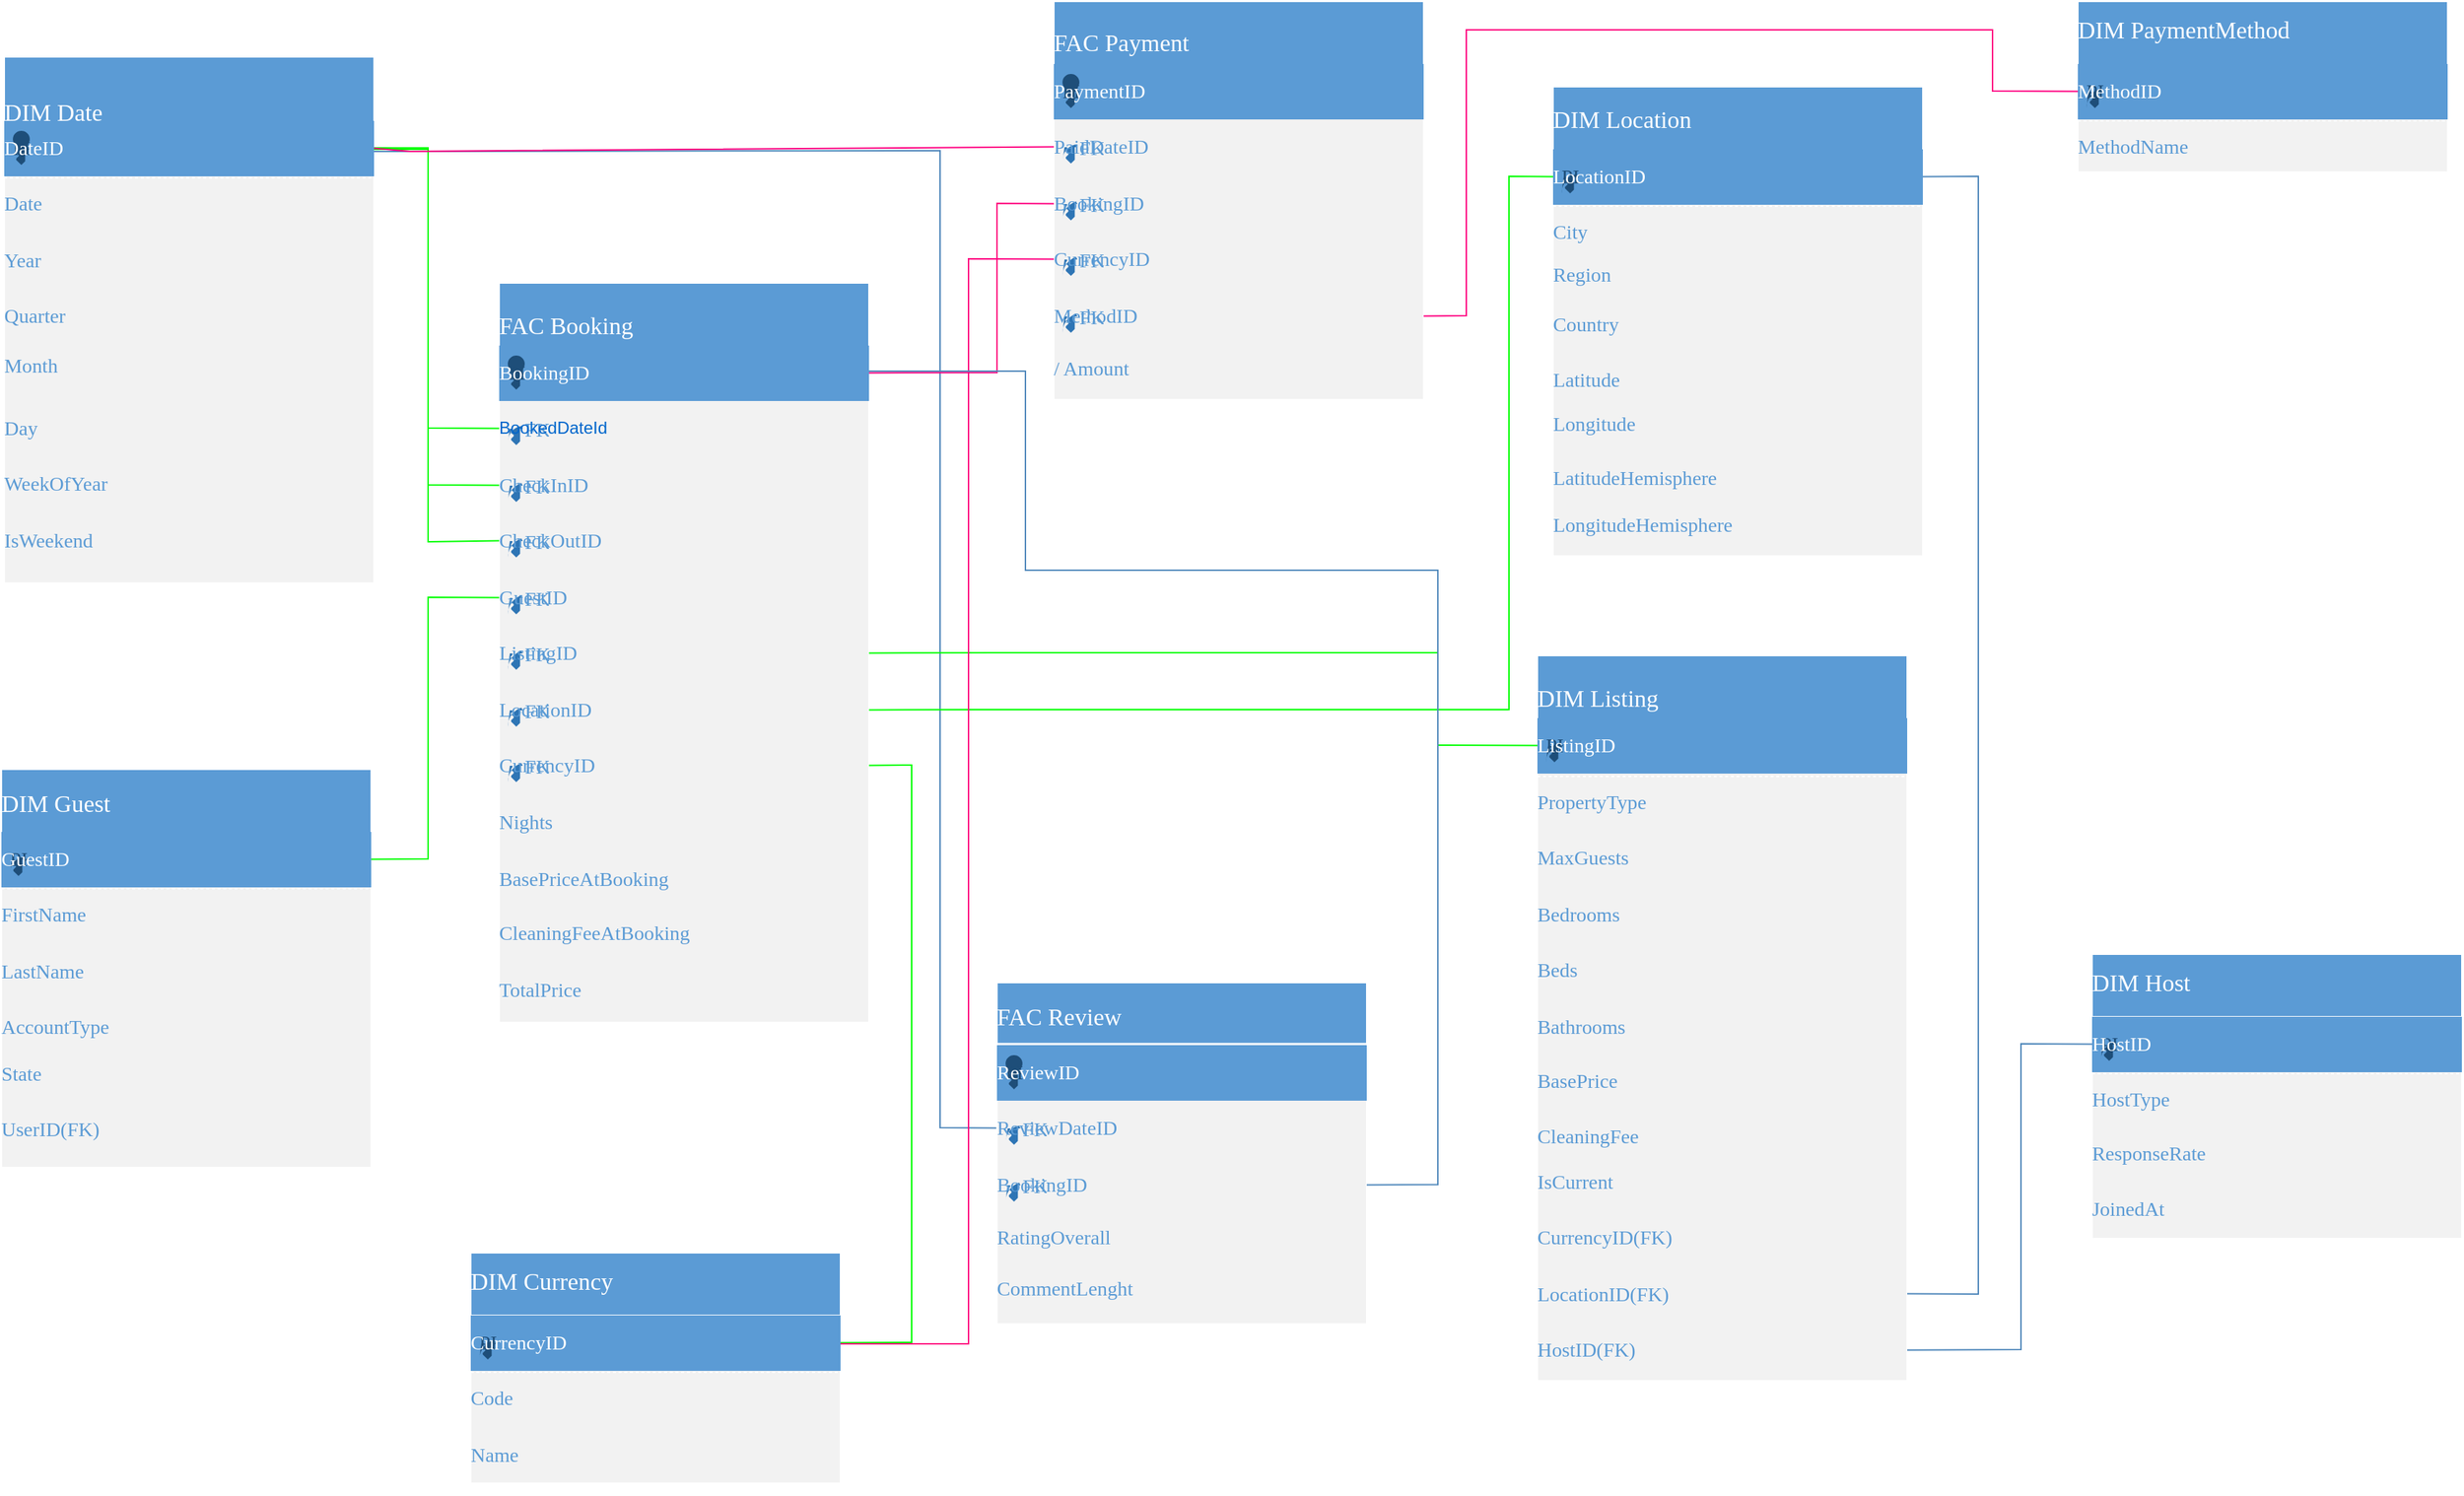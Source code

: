 <mxfile version="28.2.7" pages="3">
  <diagram name="UML start" id="UML">
    <mxGraphModel dx="1737" dy="1043" grid="1" gridSize="10" guides="1" tooltips="1" connect="1" arrows="1" fold="1" page="1" pageScale="1" pageWidth="827" pageHeight="1169" math="0" shadow="0">
      <root>
        <mxCell id="0" />
        <mxCell id="1" parent="0" />
        <UserObject label="" tags="Background" id="2">
          <mxCell style="vsdxID=1;fillColor=none;gradientColor=none;strokeColor=none;spacingTop=3;spacingBottom=3;points=[[0,0.5,0],[1,0.5,0],[0.5,1,0],[0.5,0,0]];labelBackgroundColor=none;rounded=0;html=1;whiteSpace=wrap;" parent="1" vertex="1">
            <mxGeometry x="370" y="228" width="260" height="582" as="geometry" />
          </mxCell>
        </UserObject>
        <mxCell id="3" style="vsdxID=2;fillColor=#f2f2f2;gradientColor=none;shape=stencil(nZBLDoAgDERP0z3SIyjew0SURgSD+Lu9kMZoXLhwN9O+tukAlrNpJg1SzDH4QW/URgNYgZTkjA4UkwJUgGXng+6DX1zLfmoymdXo17xh5zmRJ6Q42BWCfc2oJfdAr+Yv+AP9Cb7OJ3H/2JG1HNGz/84klThPVCc=);strokeColor=#ffffff;points=[[0,0.5,0],[1,0.5,0],[0.5,1,0],[0.5,0,0]];labelBackgroundColor=none;rounded=0;html=1;whiteSpace=wrap;" parent="2" vertex="1">
          <mxGeometry width="260" height="520" as="geometry" />
        </mxCell>
        <mxCell id="4" style="vsdxID=3;fillColor=#5b9bd5;gradientColor=none;shape=stencil(zZJNDsIgEIVPw5IE4Qi1LnuHiYWWiNAMaNvbC5lGazVduHI3P9/Mm0weU1XsYdBMipgwXPRo29QzdWRSWt9rtClHTNVMVSag7jDcfEv5AIUs0TXcy4aJ5kSZkGKm7CAoPxEKeM49XNAGGoJx3hR2d4mJw2Qjx5Ag2eDfWAfYaZ51uHHQLYPUiqPWw0f57y9z1q/e+5T6/uB9eAf9EdzI5+DlC2OdI1ut+1sf5RJ5UNUP);strokeColor=#ffffff;points=[[0,0.5,0],[1,0.5,0],[0.5,1,0],[0.5,0,0]];labelBackgroundColor=none;rounded=0;html=1;whiteSpace=wrap;" parent="2" vertex="1">
          <mxGeometry width="260" height="64.18" as="geometry" />
        </mxCell>
        <mxCell id="5" value="&lt;div style=&quot;font-size: 1px&quot;&gt;&lt;font style=&quot;font-size:16.93px;font-family:Calibri;color:#ffffff;direction:ltr;letter-spacing:0px;line-height:120%;opacity:1&quot;&gt;FAC Booking&lt;br&gt;&lt;/font&gt;&lt;/div&gt;" style="text;vsdxID=1;fillColor=none;gradientColor=none;strokeColor=none;spacingTop=3;spacingBottom=3;points=[[0,0.5,0],[1,0.5,0],[0.5,1,0],[0.5,0,0]];labelBackgroundColor=none;rounded=0;html=1;whiteSpace=wrap;verticalAlign=middle;align=left;overflow=width;;html=1;" parent="2" vertex="1">
          <mxGeometry y="-1.4" width="260" height="64.633" as="geometry" />
        </mxCell>
        <UserObject label="" tags="Background" id="Dj5633kNtgBeAh7XAFMa-172">
          <mxCell style="vsdxID=66;fillColor=none;gradientColor=none;shape=stencil(zZJNDsIgEIVPw5IE4Qi1LnuHiZ22xArNgLa9vZCpUWvCwpW7efO++QmMMFUYYEKhVYjkLzjbNg7CHIXW1g1INqZImFqYqvOEPfmba1lPkMkcXf09d1i4TuUKrVZWB8X6xOho3Rv6NH+CC2gBBDonhzawgYZRWneJQie1SFhskOQjROvdhzcC9SjTFNmN0G+bsxVmxOkr/ed7lR52910peN1EEvuDSSk+NlM/AA==);strokeColor=none;spacingTop=3;spacingBottom=3;spacingLeft=21;spacingRight=3;points=[[0,0.5,0],[1,0.5,0]];labelBackgroundColor=none;rounded=0;html=1;whiteSpace=wrap;" vertex="1" parent="2">
            <mxGeometry y="393.787" width="260" height="50.217" as="geometry" />
          </mxCell>
        </UserObject>
        <mxCell id="Dj5633kNtgBeAh7XAFMa-173" value="&lt;font face=&quot;Calibri&quot; color=&quot;#5b9bd5&quot;&gt;&lt;span style=&quot;font-size: 14.11px;&quot;&gt;BasePriceAtBooking&lt;/span&gt;&lt;/font&gt;" style="text;vsdxID=66;fillColor=none;gradientColor=none;strokeColor=none;spacingTop=3;spacingBottom=3;spacingLeft=21;spacingRight=3;points=[[0,0.5,0],[1,0.5,0]];labelBackgroundColor=none;rounded=0;html=1;whiteSpace=wrap;verticalAlign=middle;align=left;overflow=width;;html=1;" vertex="1" parent="Dj5633kNtgBeAh7XAFMa-172">
          <mxGeometry y="-0.67" width="260" height="50.886" as="geometry" />
        </mxCell>
        <mxCell id="Dj5633kNtgBeAh7XAFMa-174" value="&lt;font face=&quot;Calibri&quot; color=&quot;#5b9bd5&quot;&gt;&lt;span style=&quot;font-size: 14.11px;&quot;&gt;CleaningFeeAtBooking&lt;/span&gt;&lt;/font&gt;" style="text;vsdxID=66;fillColor=none;gradientColor=none;strokeColor=none;spacingTop=3;spacingBottom=3;spacingLeft=21;spacingRight=3;points=[[0,0.5,0],[1,0.5,0]];labelBackgroundColor=none;rounded=0;html=1;whiteSpace=wrap;verticalAlign=middle;align=left;overflow=width;;html=1;" vertex="1" parent="2">
          <mxGeometry y="432" width="260" height="50.886" as="geometry" />
        </mxCell>
        <mxCell id="Dj5633kNtgBeAh7XAFMa-175" value="&lt;font face=&quot;Calibri&quot; color=&quot;#5b9bd5&quot;&gt;&lt;span style=&quot;font-size: 14.11px;&quot;&gt;TotalPrice&lt;/span&gt;&lt;/font&gt;" style="text;vsdxID=66;fillColor=none;gradientColor=none;strokeColor=none;spacingTop=3;spacingBottom=3;spacingLeft=21;spacingRight=3;points=[[0,0.5,0],[1,0.5,0]];labelBackgroundColor=none;rounded=0;html=1;whiteSpace=wrap;verticalAlign=middle;align=left;overflow=width;;html=1;" vertex="1" parent="2">
          <mxGeometry y="472" width="260" height="50.886" as="geometry" />
        </mxCell>
        <UserObject label="" tags="Background" id="10">
          <mxCell style="vsdxID=12;fillColor=none;gradientColor=none;shape=stencil(zZJNDsIgEIVPw5IE4Qi1LnuHiZ22xArNgLa9vZCpUWvCwpW7efO++QmMMFUYYEKhVYjkLzjbNg7CHIXW1g1INqZImFqYqvOEPfmba1lPkMkcXf09d1i4TuUKrVZWB8X6xOho3Rv6NH+CC2gBBDonhzawgYZRWneJQie1SFhskOQjROvdhzcC9SjTFNmN0G+bsxVmxOkr/ed7lR52910peN1EEvuDSSk+NlM/AA==);strokeColor=none;spacingTop=3;spacingBottom=3;spacingLeft=21;spacingRight=3;points=[[0,0.5,0],[1,0.5,0]];labelBackgroundColor=none;rounded=0;html=1;whiteSpace=wrap;" parent="2" vertex="1">
            <mxGeometry y="83" width="260" height="39" as="geometry" />
          </mxCell>
        </UserObject>
        <mxCell id="11" style="vsdxID=13;fillColor=#2e75b5;gradientColor=none;shape=stencil(lZPbboMwDIafJpdYOROuu+49ojVANEZQyNbu7RcWqhFYUbnz4fsd24oRO42tHgyieAzevZurvYQWsRdEqe1b422IFmJnxE6186bx7rO/JH/QEzlZH+5rqnBLOoonCcXfyVUCSPUbeU10Z/sFLXKaYPyYLSmIvLYCtVN7wwsCSjzmVXmQz3vnHDhf0tq/xayf6QoDoUng7woBWKbQfXnAZD6iBKVmpNA3OxbeBR2s61N+bqHTvjFFfLCoO91kqfFqzLAJ/zsQObgwenBhW16AkDv9SKC5QFKodgQsp0sMrHye5oB36PW/JsDV8/T6CqLxd0C17bplZn1qMZTOlJ1/AA==);strokeColor=#ffffff;spacingTop=-3;spacingBottom=-3;spacingLeft=-3;spacingRight=-3;points=[[0,0.5,0],[1,0.5,0]];labelBackgroundColor=none;rounded=0;html=1;whiteSpace=wrap;" parent="10" vertex="1">
          <mxGeometry x="6" y="7" width="12" height="24" as="geometry" />
        </mxCell>
        <mxCell id="12" value="&lt;div style=&quot;font-size: 1px&quot;&gt;&lt;p style=&quot;text-align:left;margin-left:0;margin-right:0;margin-top:0px;margin-bottom:0px;text-indent:0;vertical-align:middle;direction:ltr;&quot;&gt;&lt;font style=&quot;font-size:14.11px;font-family:Calibri;color:#5b9bd5;direction:ltr;letter-spacing:0px;line-height:120%;opacity:1&quot;&gt;FK&lt;/font&gt;&lt;font style=&quot;font-size:14.11px;font-family:Calibri;color:#5b9bd5;direction:ltr;letter-spacing:0px;line-height:120%;opacity:1&quot;&gt;&lt;br/&gt;&lt;/font&gt;&lt;/p&gt;&lt;/div&gt;" style="verticalAlign=middle;align=left;overflow=width;vsdxID=14;fillColor=none;gradientColor=none;strokeColor=none;spacingTop=-3;spacingBottom=-3;spacingLeft=-3;spacingRight=-3;points=[[0,0.5,0],[1,0.5,0]];labelBackgroundColor=none;rounded=0;html=1;whiteSpace=wrap;" parent="10" vertex="1">
          <mxGeometry x="18" width="17" height="39" as="geometry" />
        </mxCell>
        <mxCell id="13" value="&lt;font style=&quot;color: rgb(0, 102, 204);&quot;&gt;BookedDateId&lt;/font&gt;" style="text;vsdxID=12;fillColor=none;gradientColor=none;strokeColor=none;spacingTop=3;spacingBottom=3;spacingLeft=21;spacingRight=3;points=[[0,0.5,0],[1,0.5,0]];labelBackgroundColor=none;rounded=0;html=1;whiteSpace=wrap;verticalAlign=middle;align=left;overflow=width;;html=1;" parent="10" vertex="1">
          <mxGeometry y="-0.52" width="260" height="39.52" as="geometry" />
        </mxCell>
        <UserObject label="" tags="Background" id="6">
          <mxCell style="vsdxID=8;fillColor=#5b9bd5;gradientColor=none;shape=stencil(dU9bDoAgDDvN/pEdwcc9TEBZRCCIr9sLWYzGxL92bbcOsF5MHzRIsaToJ72TSgawASnJGR0pZQTYAtaDj3qMfnWKeeiLs6DZb2XDwTlRElKczCrBvGOrJfey3uKPOYPnyEDWcse3/i2VR/wQthc=);dashed=1;dashPattern=2.00 2.00;strokeColor=#ffffff;points=[];labelBackgroundColor=none;rounded=0;html=1;whiteSpace=wrap;" parent="1" vertex="1">
            <mxGeometry x="370" y="272" width="260" height="1" as="geometry" />
          </mxCell>
        </UserObject>
        <UserObject label="" tags="Background" id="7">
          <mxCell style="vsdxID=9;fillColor=#5b9bd5;gradientColor=none;shape=stencil(zZJNDoMgEIVPw5KEwhGsXXqHSUUlpWAGWvX2Qsam1iYsuupu3rxvfgLDVBUGGDWTIkT0Nz2ZNg5MnZmUxg0aTUwRUzVTVedR9+gfriU9QiZzdPfP3GGmOpErpFhInQTpC6HWuB36Mn+CC2gBBLwmBzewgYZQXA6JQicxc5hN4OgjROPdh2cBe83TFN5Z6LfNyQqT1uNX+s/3Kj3s4btS8L6Jzli7d47Xk1J0eapeAQ==);strokeColor=none;spacingTop=3;spacingBottom=3;spacingLeft=21;spacingRight=3;points=[[0,0.5,0],[1,0.5,0]];labelBackgroundColor=none;rounded=0;html=1;whiteSpace=wrap;" parent="1" vertex="1">
            <mxGeometry x="370" y="272" width="260" height="39" as="geometry" />
          </mxCell>
        </UserObject>
        <mxCell id="8" value="&lt;div style=&quot;font-size: 1px&quot;&gt;&lt;p style=&quot;text-align:left;margin-left:0;margin-right:0;margin-top:0px;margin-bottom:0px;text-indent:0;vertical-align:middle;direction:ltr;&quot;&gt;&lt;font style=&quot;font-size:14.11px;font-family:Calibri;color:#1e4e79;direction:ltr;letter-spacing:0px;line-height:120%;opacity:1&quot;&gt;PK&lt;br/&gt;&lt;/font&gt;&lt;/p&gt;&lt;/div&gt;" style="verticalAlign=middle;align=left;overflow=width;vsdxID=10;fillColor=#1e4e79;gradientColor=none;shape=stencil(lZPdboQgEIWfhksnyI/g9Xb7HqSLSkrFoO3at68WmhW3S9a7YeY7B3LCIHoaOzVoRPA4efeur+YydYi+IEJM32lvpqVC9IzoqXFet9599pdwHtRKrtWH+1od5qAjeJUQ/B2OkkNZ/3ZeA21Nv6F5SpcYP2YFAZ56S5AZ7zuelyD5Y16Kg3z6dsaAsS2t/Nsy9ZFm9Z+7jwLCQMTW/9ndHPFcqNmMhXeTmozrwzzSVvlWF8ttRWNVG4MMo/Gq9bBpZ9ItD6ZFDqZ1z3PgVeY9FZBUUBGoMwKa0gIDFc/TDHCG3n/qEph8nt6vwFLctqcx1m4n+z1bWmFH6fkH);strokeColor=#ffffff;spacingTop=-3;spacingBottom=-3;spacingLeft=-3;spacingRight=-3;points=[[0,0.5,0],[1,0.5,0]];labelBackgroundColor=none;rounded=0;html=1;whiteSpace=wrap;" parent="7" vertex="1">
          <mxGeometry x="6" y="7" width="12" height="24" as="geometry" />
        </mxCell>
        <mxCell id="9" value="&lt;div style=&quot;font-size: 1px&quot;&gt;&lt;font style=&quot;font-size:14.11px;font-family:Calibri;color:#feffff;direction:ltr;letter-spacing:0px;line-height:120%;opacity:1&quot;&gt;BookingID&lt;br&gt;&lt;/font&gt;&lt;/div&gt;" style="text;vsdxID=9;fillColor=none;gradientColor=none;strokeColor=none;spacingTop=3;spacingBottom=3;spacingLeft=21;spacingRight=3;points=[[0,0.5,0],[1,0.5,0]];labelBackgroundColor=none;rounded=0;html=1;whiteSpace=wrap;verticalAlign=middle;align=left;overflow=width;;html=1;" parent="7" vertex="1">
          <mxGeometry y="-0.52" width="260" height="39.52" as="geometry" />
        </mxCell>
        <UserObject label="" tags="Background" id="14">
          <mxCell style="vsdxID=15;fillColor=none;gradientColor=none;strokeColor=none;spacingTop=3;spacingBottom=3;points=[[0,0.5,0],[1,0.5,0],[0.5,1,0],[0.5,0,0]];labelBackgroundColor=none;rounded=0;html=1;whiteSpace=wrap;" parent="1" vertex="1">
            <mxGeometry x="22" y="69" width="330" height="451" as="geometry" />
          </mxCell>
        </UserObject>
        <mxCell id="15" style="vsdxID=16;fillColor=#f2f2f2;gradientColor=none;shape=stencil(nZBLDoAgDERP0z3SIyjew0SURgSD+Lu9kMZoXLhwN9O+tukAlrNpJg1SzDH4QW/URgNYgZTkjA4UkwJUgGXng+6DX1zLfmoymdXo17xh5zmRJ6Q42BWCfc2oJfdAr+Yv+AP9Cb7OJ3H/2JG1HNGz/84klThPVCc=);strokeColor=#ffffff;points=[[0,0.5,0],[1,0.5,0],[0.5,1,0],[0.5,0,0]];labelBackgroundColor=none;rounded=0;html=1;whiteSpace=wrap;" parent="14" vertex="1">
          <mxGeometry width="260" height="370" as="geometry" />
        </mxCell>
        <mxCell id="16" style="vsdxID=17;fillColor=#5b9bd5;gradientColor=none;shape=stencil(zZJNDsIgEIVPw5IE4Qi1LnuHiYWWiNAMaNvbC5lGazVduHI3P9/Mm0weU1XsYdBMipgwXPRo29QzdWRSWt9rtClHTNVMVSag7jDcfEv5AIUs0TXcy4aJ5kSZkGKm7CAoPxEKeM49XNAGGoJx3hR2d4mJw2Qjx5Ag2eDfWAfYaZ51uHHQLYPUiqPWw0f57y9z1q/e+5T6/uB9eAf9EdzI5+DlC2OdI1ut+1sf5RJ5UNUP);strokeColor=#ffffff;points=[[0,0.5,0],[1,0.5,0],[0.5,1,0],[0.5,0,0]];labelBackgroundColor=none;rounded=0;html=1;whiteSpace=wrap;" parent="14" vertex="1">
          <mxGeometry width="260" height="82.34" as="geometry" />
        </mxCell>
        <mxCell id="17" value="&lt;div style=&quot;font-size: 1px&quot;&gt;&lt;font style=&quot;font-size:16.93px;font-family:Calibri;color:#ffffff;direction:ltr;letter-spacing:0px;line-height:120%;opacity:1&quot;&gt;DIM Date&lt;br&gt;&lt;/font&gt;&lt;/div&gt;" style="text;vsdxID=15;fillColor=none;gradientColor=none;strokeColor=none;spacingTop=3;spacingBottom=3;points=[[0,0.5,0],[1,0.5,0],[0.5,1,0],[0.5,0,0]];labelBackgroundColor=none;rounded=0;html=1;whiteSpace=wrap;verticalAlign=middle;align=left;overflow=width;;html=1;" parent="14" vertex="1">
          <mxGeometry y="-1.684" width="260" height="82.92" as="geometry" />
        </mxCell>
        <mxCell id="Dj5633kNtgBeAh7XAFMa-233" value="&lt;div style=&quot;font-size: 1px&quot;&gt;&lt;font style=&quot;font-size:14.11px;font-family:Calibri;color:#5b9bd5;direction:ltr;letter-spacing:0px;line-height:120%;opacity:1&quot;&gt;Day&lt;br&gt;&lt;/font&gt;&lt;/div&gt;" style="text;vsdxID=121;fillColor=none;gradientColor=none;strokeColor=none;spacingTop=3;spacingBottom=3;spacingLeft=21;spacingRight=3;points=[[0,0.5,0],[1,0.5,0]];labelBackgroundColor=none;rounded=0;html=1;whiteSpace=wrap;verticalAlign=middle;align=left;overflow=width;;html=1;" vertex="1" parent="14">
          <mxGeometry y="241" width="260" height="39.52" as="geometry" />
        </mxCell>
        <mxCell id="Dj5633kNtgBeAh7XAFMa-234" value="&lt;div style=&quot;font-size: 1px&quot;&gt;&lt;font style=&quot;font-size:14.11px;font-family:Calibri;color:#5b9bd5;direction:ltr;letter-spacing:0px;line-height:120%;opacity:1&quot;&gt;WeekOfYear&lt;br&gt;&lt;/font&gt;&lt;/div&gt;" style="text;vsdxID=121;fillColor=none;gradientColor=none;strokeColor=none;spacingTop=3;spacingBottom=3;spacingLeft=21;spacingRight=3;points=[[0,0.5,0],[1,0.5,0]];labelBackgroundColor=none;rounded=0;html=1;whiteSpace=wrap;verticalAlign=middle;align=left;overflow=width;;html=1;" vertex="1" parent="14">
          <mxGeometry y="280.52" width="250" height="39.52" as="geometry" />
        </mxCell>
        <mxCell id="Dj5633kNtgBeAh7XAFMa-235" value="&lt;div style=&quot;font-size: 1px&quot;&gt;&lt;font style=&quot;font-size:14.11px;font-family:Calibri;color:#5b9bd5;direction:ltr;letter-spacing:0px;line-height:120%;opacity:1&quot;&gt;IsWeekend&lt;br&gt;&lt;/font&gt;&lt;/div&gt;" style="text;vsdxID=121;fillColor=none;gradientColor=none;strokeColor=none;spacingTop=3;spacingBottom=3;spacingLeft=21;spacingRight=3;points=[[0,0.5,0],[1,0.5,0]];labelBackgroundColor=none;rounded=0;html=1;whiteSpace=wrap;verticalAlign=middle;align=left;overflow=width;;html=1;" vertex="1" parent="14">
          <mxGeometry y="320.04" width="260" height="39.52" as="geometry" />
        </mxCell>
        <UserObject label="" tags="Connector" id="Dj5633kNtgBeAh7XAFMa-240">
          <mxCell style="vsdxID=138;fillColor=none;gradientColor=none;edgeStyle=none;strokeColor=#5088bb;points=[[0.08,1,0],[0.92,18.5,0]];labelBackgroundColor=#ffffff;rounded=0;html=1;whiteSpace=wrap;startArrow=none;endArrow=none;startSize=5;endSize=5;spacingTop=0;spacingBottom=0;spacingLeft=0;spacingRight=0;verticalAlign=middle;exitX=1;exitY=0.513;exitDx=0;exitDy=0;exitPerimeter=0;entryX=0;entryY=0.5;entryDx=0;entryDy=0;entryPerimeter=0;" edge="1" parent="14" target="Dj5633kNtgBeAh7XAFMa-192">
            <mxGeometry relative="1" as="geometry">
              <mxPoint y="124" as="offset" />
              <Array as="points">
                <mxPoint x="658" y="66" />
                <mxPoint x="658" y="753" />
              </Array>
              <mxPoint x="260" y="66.45" as="sourcePoint" />
              <mxPoint x="318" y="303.45" as="targetPoint" />
            </mxGeometry>
          </mxCell>
        </UserObject>
        <UserObject label="" tags="Background" id="18">
          <mxCell style="vsdxID=19;fillColor=#5b9bd5;gradientColor=none;shape=stencil(zZJNDoMgEIVPw5KEwhGsXXqHSUUlpWAGWvX2Qsam1iYsuupu3rxvfgLDVBUGGDWTIkT0Nz2ZNg5MnZmUxg0aTUwRUzVTVedR9+gfriU9QiZzdPfP3GGmOpErpFhInQTpC6HWuB36Mn+CC2gBBLwmBzewgYZQXA6JQicxc5hN4OgjROPdh2cBe83TFN5Z6LfNyQqT1uNX+s/3Kj3s4btS8L6Jzli7d47Xk1J0eapeAQ==);strokeColor=none;spacingTop=3;spacingBottom=3;spacingLeft=21;spacingRight=3;points=[[0,0.5,0],[1,0.5,0]];labelBackgroundColor=none;rounded=0;html=1;whiteSpace=wrap;" parent="1" vertex="1">
            <mxGeometry x="22" y="114" width="260" height="39" as="geometry" />
          </mxCell>
        </UserObject>
        <mxCell id="19" value="&lt;div style=&quot;font-size: 1px&quot;&gt;&lt;p style=&quot;text-align:left;margin-left:0;margin-right:0;margin-top:0px;margin-bottom:0px;text-indent:0;vertical-align:middle;direction:ltr;&quot;&gt;&lt;font style=&quot;font-size:14.11px;font-family:Calibri;color:#1e4e79;direction:ltr;letter-spacing:0px;line-height:120%;opacity:1&quot;&gt;PK&lt;br/&gt;&lt;/font&gt;&lt;/p&gt;&lt;/div&gt;" style="verticalAlign=middle;align=left;overflow=width;vsdxID=20;fillColor=#1e4e79;gradientColor=none;shape=stencil(lZPdboQgEIWfhksnyI/g9Xb7HqSLSkrFoO3at68WmhW3S9a7YeY7B3LCIHoaOzVoRPA4efeur+YydYi+IEJM32lvpqVC9IzoqXFet9599pdwHtRKrtWH+1od5qAjeJUQ/B2OkkNZ/3ZeA21Nv6F5SpcYP2YFAZ56S5AZ7zuelyD5Y16Kg3z6dsaAsS2t/Nsy9ZFm9Z+7jwLCQMTW/9ndHPFcqNmMhXeTmozrwzzSVvlWF8ttRWNVG4MMo/Gq9bBpZ9ItD6ZFDqZ1z3PgVeY9FZBUUBGoMwKa0gIDFc/TDHCG3n/qEph8nt6vwFLctqcx1m4n+z1bWmFH6fkH);strokeColor=#ffffff;spacingTop=-3;spacingBottom=-3;spacingLeft=-3;spacingRight=-3;points=[[0,0.5,0],[1,0.5,0]];labelBackgroundColor=none;rounded=0;html=1;whiteSpace=wrap;" parent="18" vertex="1">
          <mxGeometry x="6" y="7" width="12" height="24" as="geometry" />
        </mxCell>
        <mxCell id="20" value="&lt;div style=&quot;font-size: 1px&quot;&gt;&lt;font style=&quot;font-size:14.11px;font-family:Calibri;color:#feffff;direction:ltr;letter-spacing:0px;line-height:120%;opacity:1&quot;&gt;DateID&lt;br&gt;&lt;/font&gt;&lt;/div&gt;" style="text;vsdxID=19;fillColor=none;gradientColor=none;strokeColor=none;spacingTop=3;spacingBottom=3;spacingLeft=21;spacingRight=3;points=[[0,0.5,0],[1,0.5,0]];labelBackgroundColor=none;rounded=0;html=1;whiteSpace=wrap;verticalAlign=middle;align=left;overflow=width;;html=1;" parent="18" vertex="1">
          <mxGeometry y="-0.52" width="260" height="39.52" as="geometry" />
        </mxCell>
        <UserObject label="" tags="Background" id="21">
          <mxCell style="vsdxID=22;fillColor=#5b9bd5;gradientColor=none;shape=stencil(dU9bDoAgDDvN/pEdwcc9TEBZRCCIr9sLWYzGxL92bbcOsF5MHzRIsaToJ72TSgawASnJGR0pZQTYAtaDj3qMfnWKeeiLs6DZb2XDwTlRElKczCrBvGOrJfey3uKPOYPnyEDWcse3/i2VR/wQthc=);dashed=1;dashPattern=2.00 2.00;strokeColor=#ffffff;points=[];labelBackgroundColor=none;rounded=0;html=1;whiteSpace=wrap;" parent="1" vertex="1">
            <mxGeometry x="22" y="153" width="260" height="1" as="geometry" />
          </mxCell>
        </UserObject>
        <UserObject label="" tags="Background" id="22">
          <mxCell style="vsdxID=23;fillColor=none;gradientColor=none;shape=stencil(zZJNDsIgEIVPw5IE4Qi1LnuHiZ22xArNgLa9vZCpUWvCwpW7efO++QmMMFUYYEKhVYjkLzjbNg7CHIXW1g1INqZImFqYqvOEPfmba1lPkMkcXf09d1i4TuUKrVZWB8X6xOho3Rv6NH+CC2gBBDonhzawgYZRWneJQie1SFhskOQjROvdhzcC9SjTFNmN0G+bsxVmxOkr/ed7lR52910peN1EEvuDSSk+NlM/AA==);strokeColor=none;spacingTop=3;spacingBottom=3;spacingLeft=21;spacingRight=3;points=[[0,0.5,0],[1,0.5,0]];labelBackgroundColor=none;rounded=0;html=1;whiteSpace=wrap;" parent="1" vertex="1">
            <mxGeometry x="22" y="153" width="260" height="39" as="geometry" />
          </mxCell>
        </UserObject>
        <mxCell id="23" value="&lt;div style=&quot;font-size: 1px&quot;&gt;&lt;font style=&quot;font-size:14.11px;font-family:Calibri;color:#5b9bd5;direction:ltr;letter-spacing:0px;line-height:120%;opacity:1&quot;&gt;Date&lt;br&gt;&lt;/font&gt;&lt;/div&gt;" style="text;vsdxID=23;fillColor=none;gradientColor=none;strokeColor=none;spacingTop=3;spacingBottom=3;spacingLeft=21;spacingRight=3;points=[[0,0.5,0],[1,0.5,0]];labelBackgroundColor=none;rounded=0;html=1;whiteSpace=wrap;verticalAlign=middle;align=left;overflow=width;;html=1;" parent="22" vertex="1">
          <mxGeometry y="-0.52" width="260" height="39.52" as="geometry" />
        </mxCell>
        <UserObject label="" tags="Background" id="24">
          <mxCell style="vsdxID=26;fillColor=none;gradientColor=none;shape=stencil(zZJNDsIgEIVPw5IE4Qi1LnuHiZ22xArNgLa9vZCpUWvCwpW7efO++QmMMFUYYEKhVYjkLzjbNg7CHIXW1g1INqZImFqYqvOEPfmba1lPkMkcXf09d1i4TuUKrVZWB8X6xOho3Rv6NH+CC2gBBDonhzawgYZRWneJQie1SFhskOQjROvdhzcC9SjTFNmN0G+bsxVmxOkr/ed7lR52910peN1EEvuDSSk+NlM/AA==);strokeColor=none;spacingTop=3;spacingBottom=3;spacingLeft=21;spacingRight=3;points=[[0,0.5,0],[1,0.5,0]];labelBackgroundColor=none;rounded=0;html=1;whiteSpace=wrap;" parent="1" vertex="1">
            <mxGeometry x="22" y="193" width="260" height="39" as="geometry" />
          </mxCell>
        </UserObject>
        <mxCell id="25" value="&lt;div style=&quot;font-size: 1px&quot;&gt;&lt;font style=&quot;font-size:14.11px;font-family:Calibri;color:#5b9bd5;direction:ltr;letter-spacing:0px;line-height:120%;opacity:1&quot;&gt;Year&lt;br&gt;&lt;/font&gt;&lt;/div&gt;" style="text;vsdxID=26;fillColor=none;gradientColor=none;strokeColor=none;spacingTop=3;spacingBottom=3;spacingLeft=21;spacingRight=3;points=[[0,0.5,0],[1,0.5,0]];labelBackgroundColor=none;rounded=0;html=1;whiteSpace=wrap;verticalAlign=middle;align=left;overflow=width;;html=1;" parent="24" vertex="1">
          <mxGeometry y="-0.52" width="260" height="39.52" as="geometry" />
        </mxCell>
        <UserObject label="" tags="Background" id="26">
          <mxCell style="vsdxID=29;fillColor=none;gradientColor=none;strokeColor=none;spacingTop=3;spacingBottom=3;points=[[0,0.5,0],[1,0.5,0],[0.5,1,0],[0.5,0,0]];labelBackgroundColor=none;rounded=0;html=1;whiteSpace=wrap;" parent="1" vertex="1">
            <mxGeometry x="20" y="570" width="260" height="280" as="geometry" />
          </mxCell>
        </UserObject>
        <mxCell id="27" style="vsdxID=30;fillColor=#f2f2f2;gradientColor=none;shape=stencil(nZBLDoAgDERP0z3SIyjew0SURgSD+Lu9kMZoXLhwN9O+tukAlrNpJg1SzDH4QW/URgNYgZTkjA4UkwJUgGXng+6DX1zLfmoymdXo17xh5zmRJ6Q42BWCfc2oJfdAr+Yv+AP9Cb7OJ3H/2JG1HNGz/84klThPVCc=);strokeColor=#ffffff;points=[[0,0.5,0],[1,0.5,0],[0.5,1,0],[0.5,0,0]];labelBackgroundColor=none;rounded=0;html=1;whiteSpace=wrap;" parent="26" vertex="1">
          <mxGeometry width="260" height="280" as="geometry" />
        </mxCell>
        <mxCell id="28" style="vsdxID=31;fillColor=#5b9bd5;gradientColor=none;shape=stencil(zZJNDsIgEIVPw5IE4Qi1LnuHiYWWiNAMaNvbC5lGazVduHI3P9/Mm0weU1XsYdBMipgwXPRo29QzdWRSWt9rtClHTNVMVSag7jDcfEv5AIUs0TXcy4aJ5kSZkGKm7CAoPxEKeM49XNAGGoJx3hR2d4mJw2Qjx5Ag2eDfWAfYaZ51uHHQLYPUiqPWw0f57y9z1q/e+5T6/uB9eAf9EdzI5+DlC2OdI1ut+1sf5RJ5UNUP);strokeColor=#ffffff;points=[[0,0.5,0],[1,0.5,0],[0.5,1,0],[0.5,0,0]];labelBackgroundColor=none;rounded=0;html=1;whiteSpace=wrap;" parent="26" vertex="1">
          <mxGeometry width="260" height="51.12" as="geometry" />
        </mxCell>
        <mxCell id="29" value="&lt;div style=&quot;font-size: 1px&quot;&gt;&lt;font style=&quot;font-size:16.93px;font-family:Calibri;color:#ffffff;direction:ltr;letter-spacing:0px;line-height:120%;opacity:1&quot;&gt;DIM Guest&lt;br&gt;&lt;/font&gt;&lt;/div&gt;" style="text;vsdxID=29;fillColor=none;gradientColor=none;strokeColor=none;spacingTop=3;spacingBottom=3;points=[[0,0.5,0],[1,0.5,0],[0.5,1,0],[0.5,0,0]];labelBackgroundColor=none;rounded=0;html=1;whiteSpace=wrap;verticalAlign=middle;align=left;overflow=width;;html=1;" parent="26" vertex="1">
          <mxGeometry y="-1.046" width="260" height="51.48" as="geometry" />
        </mxCell>
        <UserObject label="" tags="Background" id="114">
          <mxCell style="vsdxID=130;fillColor=none;gradientColor=none;shape=stencil(zZJNDsIgEIVPw5IE4Qi1LnuHiZ22xArNgLa9vZCpUWvCwpW7efO++QmMMFUYYEKhVYjkLzjbNg7CHIXW1g1INqZImFqYqvOEPfmba1lPkMkcXf09d1i4TuUKrVZWB8X6xOho3Rv6NH+CC2gBBDonhzawgYZRWneJQie1SFhskOQjROvdhzcC9SjTFNmN0G+bsxVmxOkr/ed7lR52910peN1EEvuDSSk+NlM/AA==);strokeColor=none;spacingTop=3;spacingBottom=3;spacingLeft=21;spacingRight=3;points=[[0,0.5,0],[1,0.5,0]];labelBackgroundColor=none;rounded=0;html=1;whiteSpace=wrap;" parent="26" vertex="1">
            <mxGeometry y="195" width="260" height="39" as="geometry" />
          </mxCell>
        </UserObject>
        <mxCell id="115" value="&lt;div style=&quot;font-size: 1px&quot;&gt;&lt;font style=&quot;font-size:14.11px;font-family:Calibri;color:#5b9bd5;direction:ltr;letter-spacing:0px;line-height:120%;opacity:1&quot;&gt;State&lt;/font&gt;&lt;/div&gt;" style="text;vsdxID=130;fillColor=none;gradientColor=none;strokeColor=none;spacingTop=3;spacingBottom=3;spacingLeft=21;spacingRight=3;points=[[0,0.5,0],[1,0.5,0]];labelBackgroundColor=none;rounded=0;html=1;whiteSpace=wrap;verticalAlign=middle;align=left;overflow=width;;html=1;" parent="114" vertex="1">
          <mxGeometry y="-0.52" width="260" height="39.52" as="geometry" />
        </mxCell>
        <UserObject label="" tags="Background" id="Dj5633kNtgBeAh7XAFMa-262">
          <mxCell style="vsdxID=130;fillColor=none;gradientColor=none;shape=stencil(zZJNDsIgEIVPw5IE4Qi1LnuHiZ22xArNgLa9vZCpUWvCwpW7efO++QmMMFUYYEKhVYjkLzjbNg7CHIXW1g1INqZImFqYqvOEPfmba1lPkMkcXf09d1i4TuUKrVZWB8X6xOho3Rv6NH+CC2gBBDonhzawgYZRWneJQie1SFhskOQjROvdhzcC9SjTFNmN0G+bsxVmxOkr/ed7lR52910peN1EEvuDSSk+NlM/AA==);strokeColor=none;spacingTop=3;spacingBottom=3;spacingLeft=21;spacingRight=3;points=[[0,0.5,0],[1,0.5,0]];labelBackgroundColor=none;rounded=0;html=1;whiteSpace=wrap;" vertex="1" parent="26">
            <mxGeometry y="233.48" width="260" height="39" as="geometry" />
          </mxCell>
        </UserObject>
        <mxCell id="Dj5633kNtgBeAh7XAFMa-263" value="&lt;div style=&quot;font-size: 1px&quot;&gt;&lt;font style=&quot;font-size:14.11px;font-family:Calibri;color:#5b9bd5;direction:ltr;letter-spacing:0px;line-height:120%;opacity:1&quot;&gt;UserID(FK)&lt;/font&gt;&lt;/div&gt;" style="text;vsdxID=130;fillColor=none;gradientColor=none;strokeColor=none;spacingTop=3;spacingBottom=3;spacingLeft=21;spacingRight=3;points=[[0,0.5,0],[1,0.5,0]];labelBackgroundColor=none;rounded=0;html=1;whiteSpace=wrap;verticalAlign=middle;align=left;overflow=width;;html=1;" vertex="1" parent="Dj5633kNtgBeAh7XAFMa-262">
          <mxGeometry y="-0.52" width="260" height="39.52" as="geometry" />
        </mxCell>
        <UserObject label="" tags="Background" id="30">
          <mxCell style="vsdxID=33;fillColor=#5b9bd5;gradientColor=none;shape=stencil(zZJNDoMgEIVPw5KEwhGsXXqHSUUlpWAGWvX2Qsam1iYsuupu3rxvfgLDVBUGGDWTIkT0Nz2ZNg5MnZmUxg0aTUwRUzVTVedR9+gfriU9QiZzdPfP3GGmOpErpFhInQTpC6HWuB36Mn+CC2gBBLwmBzewgYZQXA6JQicxc5hN4OgjROPdh2cBe83TFN5Z6LfNyQqT1uNX+s/3Kj3s4btS8L6Jzli7d47Xk1J0eapeAQ==);strokeColor=none;spacingTop=3;spacingBottom=3;spacingLeft=21;spacingRight=3;points=[[0,0.5,0],[1,0.5,0]];labelBackgroundColor=none;rounded=0;html=1;whiteSpace=wrap;" parent="1" vertex="1">
            <mxGeometry x="20" y="614" width="260" height="39" as="geometry" />
          </mxCell>
        </UserObject>
        <mxCell id="31" value="&lt;div style=&quot;font-size: 1px&quot;&gt;&lt;p style=&quot;text-align:left;margin-left:0;margin-right:0;margin-top:0px;margin-bottom:0px;text-indent:0;vertical-align:middle;direction:ltr;&quot;&gt;&lt;font style=&quot;font-size:14.11px;font-family:Calibri;color:#1e4e79;direction:ltr;letter-spacing:0px;line-height:120%;opacity:1&quot;&gt;PK&lt;br/&gt;&lt;/font&gt;&lt;/p&gt;&lt;/div&gt;" style="verticalAlign=middle;align=left;overflow=width;vsdxID=34;fillColor=#1e4e79;gradientColor=none;shape=stencil(lZPbboMwDIafJpdYOROuu+49ojVANEZQyNbu7RcWqhFYUbnz4fsd24oRO42tHgyieAzevZurvYQWsRdEqe1b422IFmJnxE6186bx7rO/JH/QEzlZH+5rqnBLOoonCcXfyVUCSPUbeU10Z/sFLXKaYPyYLSmIvLYCtVN7wwsCSjzmVXmQz3vnHDhf0tq/xayf6QoDoUng7woBWKbQfXnAZD6iBKVmpNA3OxbeBR2s61N+bqHTvjFFfLCoO91kqfFqzLAJ/zsQObgwenBhW16AkDv9SKC5QFKodgQsp0sMrHye5oB36PW/JsDV8/T6CqLxd0C17bplZn1qMZTOlJ1/AA==);strokeColor=#ffffff;spacingTop=-3;spacingBottom=-3;spacingLeft=-3;spacingRight=-3;points=[[0,0.5,0],[1,0.5,0]];labelBackgroundColor=none;rounded=0;html=1;whiteSpace=wrap;" parent="30" vertex="1">
          <mxGeometry x="6" y="7" width="12" height="24" as="geometry" />
        </mxCell>
        <mxCell id="32" value="&lt;div style=&quot;font-size: 1px&quot;&gt;&lt;font style=&quot;font-size:14.11px;font-family:Calibri;color:#feffff;direction:ltr;letter-spacing:0px;line-height:120%;opacity:1&quot;&gt;GuestID&lt;br&gt;&lt;/font&gt;&lt;/div&gt;" style="text;vsdxID=33;fillColor=none;gradientColor=none;strokeColor=none;spacingTop=3;spacingBottom=3;spacingLeft=21;spacingRight=3;points=[[0,0.5,0],[1,0.5,0]];labelBackgroundColor=none;rounded=0;html=1;whiteSpace=wrap;verticalAlign=middle;align=left;overflow=width;;html=1;" parent="30" vertex="1">
          <mxGeometry y="-0.52" width="260" height="39.52" as="geometry" />
        </mxCell>
        <UserObject label="" tags="Background" id="33">
          <mxCell style="vsdxID=36;fillColor=#5b9bd5;gradientColor=none;shape=stencil(dU9bDoAgDDvN/pEdwcc9TEBZRCCIr9sLWYzGxL92bbcOsF5MHzRIsaToJ72TSgawASnJGR0pZQTYAtaDj3qMfnWKeeiLs6DZb2XDwTlRElKczCrBvGOrJfey3uKPOYPnyEDWcse3/i2VR/wQthc=);dashed=1;dashPattern=2.00 2.00;strokeColor=#ffffff;points=[];labelBackgroundColor=none;rounded=0;html=1;whiteSpace=wrap;" parent="1" vertex="1">
            <mxGeometry x="20" y="653" width="260" height="1" as="geometry" />
          </mxCell>
        </UserObject>
        <UserObject label="" tags="Background" id="34">
          <mxCell style="vsdxID=37;fillColor=none;gradientColor=none;shape=stencil(zZJNDsIgEIVPw5IE4Qi1LnuHiZ22xArNgLa9vZCpUWvCwpW7efO++QmMMFUYYEKhVYjkLzjbNg7CHIXW1g1INqZImFqYqvOEPfmba1lPkMkcXf09d1i4TuUKrVZWB8X6xOho3Rv6NH+CC2gBBDonhzawgYZRWneJQie1SFhskOQjROvdhzcC9SjTFNmN0G+bsxVmxOkr/ed7lR52910peN1EEvuDSSk+NlM/AA==);strokeColor=none;spacingTop=3;spacingBottom=3;spacingLeft=21;spacingRight=3;points=[[0,0.5,0],[1,0.5,0]];labelBackgroundColor=none;rounded=0;html=1;whiteSpace=wrap;" parent="1" vertex="1">
            <mxGeometry x="20" y="653" width="260" height="39" as="geometry" />
          </mxCell>
        </UserObject>
        <mxCell id="35" value="&lt;div style=&quot;font-size: 1px&quot;&gt;&lt;font style=&quot;font-size:14.11px;font-family:Calibri;color:#5b9bd5;direction:ltr;letter-spacing:0px;line-height:120%;opacity:1&quot;&gt;FirstName&lt;br&gt;&lt;/font&gt;&lt;/div&gt;" style="text;vsdxID=37;fillColor=none;gradientColor=none;strokeColor=none;spacingTop=3;spacingBottom=3;spacingLeft=21;spacingRight=3;points=[[0,0.5,0],[1,0.5,0]];labelBackgroundColor=none;rounded=0;html=1;whiteSpace=wrap;verticalAlign=middle;align=left;overflow=width;;html=1;" parent="34" vertex="1">
          <mxGeometry y="-0.52" width="260" height="39.52" as="geometry" />
        </mxCell>
        <UserObject label="" tags="Background" id="36">
          <mxCell style="vsdxID=40;fillColor=none;gradientColor=none;shape=stencil(zZJNDsIgEIVPw5IE4Qi1LnuHiZ22xArNgLa9vZCpUWvCwpW7efO++QmMMFUYYEKhVYjkLzjbNg7CHIXW1g1INqZImFqYqvOEPfmba1lPkMkcXf09d1i4TuUKrVZWB8X6xOho3Rv6NH+CC2gBBDonhzawgYZRWneJQie1SFhskOQjROvdhzcC9SjTFNmN0G+bsxVmxOkr/ed7lR52910peN1EEvuDSSk+NlM/AA==);strokeColor=none;spacingTop=3;spacingBottom=3;spacingLeft=21;spacingRight=3;points=[[0,0.5,0],[1,0.5,0]];labelBackgroundColor=none;rounded=0;html=1;whiteSpace=wrap;" parent="1" vertex="1">
            <mxGeometry x="20" y="693" width="260" height="39" as="geometry" />
          </mxCell>
        </UserObject>
        <mxCell id="37" value="&lt;div style=&quot;font-size: 1px&quot;&gt;&lt;font style=&quot;font-size:14.11px;font-family:Calibri;color:#5b9bd5;direction:ltr;letter-spacing:0px;line-height:120%;opacity:1&quot;&gt;LastName&lt;br&gt;&lt;/font&gt;&lt;/div&gt;" style="text;vsdxID=40;fillColor=none;gradientColor=none;strokeColor=none;spacingTop=3;spacingBottom=3;spacingLeft=21;spacingRight=3;points=[[0,0.5,0],[1,0.5,0]];labelBackgroundColor=none;rounded=0;html=1;whiteSpace=wrap;verticalAlign=middle;align=left;overflow=width;;html=1;" parent="36" vertex="1">
          <mxGeometry y="-0.52" width="260" height="39.52" as="geometry" />
        </mxCell>
        <UserObject label="" tags="Background" id="38">
          <mxCell style="vsdxID=43;fillColor=none;gradientColor=none;strokeColor=none;spacingTop=3;spacingBottom=3;points=[[0,0.5,0],[1,0.5,0],[0.5,1,0],[0.5,0,0]];labelBackgroundColor=none;rounded=0;html=1;whiteSpace=wrap;" parent="1" vertex="1">
            <mxGeometry x="350" y="910" width="260" height="162" as="geometry" />
          </mxCell>
        </UserObject>
        <mxCell id="39" style="vsdxID=44;fillColor=#f2f2f2;gradientColor=none;shape=stencil(nZBLDoAgDERP0z3SIyjew0SURgSD+Lu9kMZoXLhwN9O+tukAlrNpJg1SzDH4QW/URgNYgZTkjA4UkwJUgGXng+6DX1zLfmoymdXo17xh5zmRJ6Q42BWCfc2oJfdAr+Yv+AP9Cb7OJ3H/2JG1HNGz/84klThPVCc=);strokeColor=#ffffff;points=[[0,0.5,0],[1,0.5,0],[0.5,1,0],[0.5,0,0]];labelBackgroundColor=none;rounded=0;html=1;whiteSpace=wrap;" parent="38" vertex="1">
          <mxGeometry width="260" height="162" as="geometry" />
        </mxCell>
        <mxCell id="40" style="vsdxID=45;fillColor=#5b9bd5;gradientColor=none;shape=stencil(zZJNDsIgEIVPw5IE4Qi1LnuHiYWWiNAMaNvbC5lGazVduHI3P9/Mm0weU1XsYdBMipgwXPRo29QzdWRSWt9rtClHTNVMVSag7jDcfEv5AIUs0TXcy4aJ5kSZkGKm7CAoPxEKeM49XNAGGoJx3hR2d4mJw2Qjx5Ag2eDfWAfYaZ51uHHQLYPUiqPWw0f57y9z1q/e+5T6/uB9eAf9EdzI5+DlC2OdI1ut+1sf5RJ5UNUP);strokeColor=#ffffff;points=[[0,0.5,0],[1,0.5,0],[0.5,1,0],[0.5,0,0]];labelBackgroundColor=none;rounded=0;html=1;whiteSpace=wrap;" parent="38" vertex="1">
          <mxGeometry width="260" height="44" as="geometry" />
        </mxCell>
        <mxCell id="41" value="&lt;div style=&quot;font-size: 1px&quot;&gt;&lt;font style=&quot;font-size:16.93px;font-family:Calibri;color:#ffffff;direction:ltr;letter-spacing:0px;line-height:120%;opacity:1&quot;&gt;DIM Currency&lt;br/&gt;&lt;/font&gt;&lt;/div&gt;" style="text;vsdxID=43;fillColor=none;gradientColor=none;strokeColor=none;spacingTop=3;spacingBottom=3;points=[[0,0.5,0],[1,0.5,0],[0.5,1,0],[0.5,0,0]];labelBackgroundColor=none;rounded=0;html=1;whiteSpace=wrap;verticalAlign=middle;align=left;overflow=width;;html=1;" parent="38" vertex="1">
          <mxGeometry y="-0.86" width="260" height="44.31" as="geometry" />
        </mxCell>
        <UserObject label="" tags="Background" id="42">
          <mxCell style="vsdxID=47;fillColor=#5b9bd5;gradientColor=none;shape=stencil(zZJNDoMgEIVPw5KEwhGsXXqHSUUlpWAGWvX2Qsam1iYsuupu3rxvfgLDVBUGGDWTIkT0Nz2ZNg5MnZmUxg0aTUwRUzVTVedR9+gfriU9QiZzdPfP3GGmOpErpFhInQTpC6HWuB36Mn+CC2gBBLwmBzewgYZQXA6JQicxc5hN4OgjROPdh2cBe83TFN5Z6LfNyQqT1uNX+s/3Kj3s4btS8L6Jzli7d47Xk1J0eapeAQ==);strokeColor=none;spacingTop=3;spacingBottom=3;spacingLeft=21;spacingRight=3;points=[[0,0.5,0],[1,0.5,0]];labelBackgroundColor=none;rounded=0;html=1;whiteSpace=wrap;" parent="1" vertex="1">
            <mxGeometry x="350" y="954" width="260" height="39" as="geometry" />
          </mxCell>
        </UserObject>
        <mxCell id="43" value="&lt;div style=&quot;font-size: 1px&quot;&gt;&lt;p style=&quot;text-align:left;margin-left:0;margin-right:0;margin-top:0px;margin-bottom:0px;text-indent:0;vertical-align:middle;direction:ltr;&quot;&gt;&lt;font style=&quot;font-size:14.11px;font-family:Calibri;color:#1e4e79;direction:ltr;letter-spacing:0px;line-height:120%;opacity:1&quot;&gt;PK&lt;br/&gt;&lt;/font&gt;&lt;/p&gt;&lt;/div&gt;" style="verticalAlign=middle;align=left;overflow=width;vsdxID=48;fillColor=#1e4e79;gradientColor=none;shape=stencil(lZPbcoQgDIafhkszEEDhert9D6aLytSKg253+/bVYqeiXWe9y+HLn5AhhJ/62nSWIO2H4N/tzV2GmvAXguja2gY3jBbhZ8JPpQ+2Cv7aXqLfmYmcrA//OSncYx3SqQTpV3SVBKZ/Iq+Rbly7oGVKM0ofswWCTLUVqB3tDS8ZKPmYV8VBPp1dCBBiSZvwNmbDTDOmgc764beBBokxNFMUUCWqOgc9E5m5uz4LfjCD8+3Mx1xjQmWzsWFWNqZKUv3N2m4T/vdB7ODC8ODCtrwEme/MkwOmBTmC3ingKV1Q4MXztAC6Q6//NQOhnqfXVzAafwdUuqZZZtanNobimfLzNw==);strokeColor=#ffffff;spacingTop=-3;spacingBottom=-3;spacingLeft=-3;spacingRight=-3;points=[[0,0.5,0],[1,0.5,0]];labelBackgroundColor=none;rounded=0;html=1;whiteSpace=wrap;" parent="42" vertex="1">
          <mxGeometry x="6" y="7" width="12" height="24" as="geometry" />
        </mxCell>
        <mxCell id="44" value="&lt;div style=&quot;font-size: 1px&quot;&gt;&lt;font style=&quot;font-size:14.11px;font-family:Calibri;color:#feffff;direction:ltr;letter-spacing:0px;line-height:120%;opacity:1&quot;&gt;CurrencyID&lt;br/&gt;&lt;/font&gt;&lt;/div&gt;" style="text;vsdxID=47;fillColor=none;gradientColor=none;strokeColor=none;spacingTop=3;spacingBottom=3;spacingLeft=21;spacingRight=3;points=[[0,0.5,0],[1,0.5,0]];labelBackgroundColor=none;rounded=0;html=1;whiteSpace=wrap;verticalAlign=middle;align=left;overflow=width;;html=1;" parent="42" vertex="1">
          <mxGeometry y="-0.52" width="260" height="39.52" as="geometry" />
        </mxCell>
        <UserObject label="" tags="Background" id="45">
          <mxCell style="vsdxID=50;fillColor=#5b9bd5;gradientColor=none;shape=stencil(dU9bDoAgDDvN/pEdwcc9TEBZRCCIr9sLWYzGxL92bbcOsF5MHzRIsaToJ72TSgawASnJGR0pZQTYAtaDj3qMfnWKeeiLs6DZb2XDwTlRElKczCrBvGOrJfey3uKPOYPnyEDWcse3/i2VR/wQthc=);dashed=1;dashPattern=2.00 2.00;strokeColor=#ffffff;points=[];labelBackgroundColor=none;rounded=0;html=1;whiteSpace=wrap;" parent="1" vertex="1">
            <mxGeometry x="350" y="993" width="260" height="1" as="geometry" />
          </mxCell>
        </UserObject>
        <UserObject label="" tags="Background" id="46">
          <mxCell style="vsdxID=51;fillColor=none;gradientColor=none;shape=stencil(zZJNDsIgEIVPw5IE4Qi1LnuHiZ22xArNgLa9vZCpUWvCwpW7efO++QmMMFUYYEKhVYjkLzjbNg7CHIXW1g1INqZImFqYqvOEPfmba1lPkMkcXf09d1i4TuUKrVZWB8X6xOho3Rv6NH+CC2gBBDonhzawgYZRWneJQie1SFhskOQjROvdhzcC9SjTFNmN0G+bsxVmxOkr/ed7lR52910peN1EEvuDSSk+NlM/AA==);strokeColor=none;spacingTop=3;spacingBottom=3;spacingLeft=21;spacingRight=3;points=[[0,0.5,0],[1,0.5,0]];labelBackgroundColor=none;rounded=0;html=1;whiteSpace=wrap;" parent="1" vertex="1">
            <mxGeometry x="350" y="993" width="260" height="39" as="geometry" />
          </mxCell>
        </UserObject>
        <mxCell id="47" value="&lt;div style=&quot;font-size: 1px&quot;&gt;&lt;font style=&quot;font-size:14.11px;font-family:Calibri;color:#5b9bd5;direction:ltr;letter-spacing:0px;line-height:120%;opacity:1&quot;&gt;Code&lt;br&gt;&lt;/font&gt;&lt;/div&gt;" style="text;vsdxID=51;fillColor=none;gradientColor=none;strokeColor=none;spacingTop=3;spacingBottom=3;spacingLeft=21;spacingRight=3;points=[[0,0.5,0],[1,0.5,0]];labelBackgroundColor=none;rounded=0;html=1;whiteSpace=wrap;verticalAlign=middle;align=left;overflow=width;;html=1;" parent="46" vertex="1">
          <mxGeometry y="-0.52" width="260" height="39.52" as="geometry" />
        </mxCell>
        <UserObject label="" tags="Background" id="48">
          <mxCell style="vsdxID=54;fillColor=none;gradientColor=none;shape=stencil(zZJNDsIgEIVPw5IE4Qi1LnuHiZ22xArNgLa9vZCpUWvCwpW7efO++QmMMFUYYEKhVYjkLzjbNg7CHIXW1g1INqZImFqYqvOEPfmba1lPkMkcXf09d1i4TuUKrVZWB8X6xOho3Rv6NH+CC2gBBDonhzawgYZRWneJQie1SFhskOQjROvdhzcC9SjTFNmN0G+bsxVmxOkr/ed7lR52910peN1EEvuDSSk+NlM/AA==);strokeColor=none;spacingTop=3;spacingBottom=3;spacingLeft=21;spacingRight=3;points=[[0,0.5,0],[1,0.5,0]];labelBackgroundColor=none;rounded=0;html=1;whiteSpace=wrap;" parent="1" vertex="1">
            <mxGeometry x="350" y="1033" width="260" height="39" as="geometry" />
          </mxCell>
        </UserObject>
        <mxCell id="49" value="&lt;div style=&quot;font-size: 1px&quot;&gt;&lt;font style=&quot;font-size:14.11px;font-family:Calibri;color:#5b9bd5;direction:ltr;letter-spacing:0px;line-height:120%;opacity:1&quot;&gt;Name&lt;br&gt;&lt;/font&gt;&lt;/div&gt;" style="text;vsdxID=54;fillColor=none;gradientColor=none;strokeColor=none;spacingTop=3;spacingBottom=3;spacingLeft=21;spacingRight=3;points=[[0,0.5,0],[1,0.5,0]];labelBackgroundColor=none;rounded=0;html=1;whiteSpace=wrap;verticalAlign=middle;align=left;overflow=width;;html=1;" parent="48" vertex="1">
          <mxGeometry y="-0.52" width="260" height="39.52" as="geometry" />
        </mxCell>
        <UserObject label="" tags="Background" id="50">
          <mxCell style="vsdxID=57;fillColor=none;gradientColor=none;shape=stencil(zZJNDsIgEIVPw5IE4Qi1LnuHiZ22xArNgLa9vZCpUWvCwpW7efO++QmMMFUYYEKhVYjkLzjbNg7CHIXW1g1INqZImFqYqvOEPfmba1lPkMkcXf09d1i4TuUKrVZWB8X6xOho3Rv6NH+CC2gBBDonhzawgYZRWneJQie1SFhskOQjROvdhzcC9SjTFNmN0G+bsxVmxOkr/ed7lR52910peN1EEvuDSSk+NlM/AA==);strokeColor=none;spacingTop=3;spacingBottom=3;spacingLeft=21;spacingRight=3;points=[[0,0.5,0],[1,0.5,0]];labelBackgroundColor=none;rounded=0;html=1;whiteSpace=wrap;" parent="1" vertex="1">
            <mxGeometry x="370" y="351" width="260" height="39" as="geometry" />
          </mxCell>
        </UserObject>
        <mxCell id="51" style="vsdxID=58;fillColor=#2e75b5;gradientColor=none;shape=stencil(lZPbcoQgDIafhkszEEDhert9D6aLytSKg253+/bVYqeiXWe9y+HLn5AhhJ/62nSWIO2H4N/tzV2GmvAXguja2gY3jBbhZ8JPpQ+2Cv7aXqLfmYmcrA//OSncYx3SqQTpV3SVBKZ/Iq+Rbly7oGVKM0ofswWCTLUVqB3tDS8ZKPmYV8VBPp1dCBBiSZvwNmbDTDOmgc764beBBokxNFMUUCWqOgc9E5m5uz4LfjCD8+3Mx1xjQmWzsWFWNqZKUv3N2m4T/vdB7ODC8ODCtrwEme/MkwOmBTmC3ingKV1Q4MXztAC6Q6//NQOhnqfXVzAafwdUuqZZZtanNobimfLzNw==);strokeColor=#ffffff;spacingTop=-3;spacingBottom=-3;spacingLeft=-3;spacingRight=-3;points=[[0,0.5,0],[1,0.5,0]];labelBackgroundColor=none;rounded=0;html=1;whiteSpace=wrap;" parent="50" vertex="1">
          <mxGeometry x="6" y="7" width="12" height="24" as="geometry" />
        </mxCell>
        <mxCell id="52" value="&lt;div style=&quot;font-size: 1px&quot;&gt;&lt;p style=&quot;text-align:left;margin-left:0;margin-right:0;margin-top:0px;margin-bottom:0px;text-indent:0;vertical-align:middle;direction:ltr;&quot;&gt;&lt;font style=&quot;font-size:14.11px;font-family:Calibri;color:#5b9bd5;direction:ltr;letter-spacing:0px;line-height:120%;opacity:1&quot;&gt;FK&lt;/font&gt;&lt;font style=&quot;font-size:14.11px;font-family:Calibri;color:#5b9bd5;direction:ltr;letter-spacing:0px;line-height:120%;opacity:1&quot;&gt;&lt;br/&gt;&lt;/font&gt;&lt;/p&gt;&lt;/div&gt;" style="verticalAlign=middle;align=left;overflow=width;vsdxID=59;fillColor=none;gradientColor=none;strokeColor=none;spacingTop=-3;spacingBottom=-3;spacingLeft=-3;spacingRight=-3;points=[[0,0.5,0],[1,0.5,0]];labelBackgroundColor=none;rounded=0;html=1;whiteSpace=wrap;" parent="50" vertex="1">
          <mxGeometry x="18" width="17" height="39" as="geometry" />
        </mxCell>
        <mxCell id="53" value="&lt;div style=&quot;font-size: 1px&quot;&gt;&lt;font style=&quot;font-size:14.11px;font-family:Calibri;color:#5b9bd5;direction:ltr;letter-spacing:0px;line-height:120%;opacity:1&quot;&gt;CheckInID&lt;/font&gt;&lt;/div&gt;" style="text;vsdxID=57;fillColor=none;gradientColor=none;strokeColor=none;spacingTop=3;spacingBottom=3;spacingLeft=21;spacingRight=3;points=[[0,0.5,0],[1,0.5,0]];labelBackgroundColor=none;rounded=0;html=1;whiteSpace=wrap;verticalAlign=middle;align=left;overflow=width;;html=1;" parent="50" vertex="1">
          <mxGeometry y="-0.52" width="260" height="39.52" as="geometry" />
        </mxCell>
        <UserObject label="" tags="Background" id="54">
          <mxCell style="vsdxID=60;fillColor=none;gradientColor=none;shape=stencil(zZJNDsIgEIVPw5IE4Qi1LnuHiZ22xArNgLa9vZCpUWvCwpW7efO++QmMMFUYYEKhVYjkLzjbNg7CHIXW1g1INqZImFqYqvOEPfmba1lPkMkcXf09d1i4TuUKrVZWB8X6xOho3Rv6NH+CC2gBBDonhzawgYZRWneJQie1SFhskOQjROvdhzcC9SjTFNmN0G+bsxVmxOkr/ed7lR52910peN1EEvuDSSk+NlM/AA==);strokeColor=none;spacingTop=3;spacingBottom=3;spacingLeft=21;spacingRight=3;points=[[0,0.5,0],[1,0.5,0]];labelBackgroundColor=none;rounded=0;html=1;whiteSpace=wrap;" parent="1" vertex="1">
            <mxGeometry x="370" y="390" width="260" height="39" as="geometry" />
          </mxCell>
        </UserObject>
        <mxCell id="55" style="vsdxID=61;fillColor=#2e75b5;gradientColor=none;shape=stencil(lZPbboQgEIafhksnHAWvt9v3IF1UUisGbde+fbGQVLRr1rs5fP8wDAxil7HVg0EUj5N37+Zub1OL2Aui1Pat8XYKFmJXxC6186bx7rO/RX/QC7lYH+5rqTBHHcWLhOLv6CoBpPqNvEa6s/2KFjlNMH7MSgoir61AHdTe8YKAEo95JU/yee+cA+drWvu3kPWJJpQAl1Hhk6TEIFkMJQoDZlnVqgKaVHOhZzsW3k16sq5PgpjrtG9MEU4s6k43WWq8GzPswv/eiJycGD05sT0vQJQH/ZRAc0FJoToQsJyWGJh8nuaAD+jtxw7PqZ6nt2sQjL8Nqm3XrTPbXQuhuKfs+gM=);strokeColor=#ffffff;spacingTop=-3;spacingBottom=-3;spacingLeft=-3;spacingRight=-3;points=[[0,0.5,0],[1,0.5,0]];labelBackgroundColor=none;rounded=0;html=1;whiteSpace=wrap;" parent="54" vertex="1">
          <mxGeometry x="6" y="7" width="12" height="24" as="geometry" />
        </mxCell>
        <mxCell id="56" value="&lt;div style=&quot;font-size: 1px&quot;&gt;&lt;p style=&quot;text-align:left;margin-left:0;margin-right:0;margin-top:0px;margin-bottom:0px;text-indent:0;vertical-align:middle;direction:ltr;&quot;&gt;&lt;font style=&quot;font-size:14.11px;font-family:Calibri;color:#5b9bd5;direction:ltr;letter-spacing:0px;line-height:120%;opacity:1&quot;&gt;FK&lt;/font&gt;&lt;font style=&quot;font-size:14.11px;font-family:Calibri;color:#5b9bd5;direction:ltr;letter-spacing:0px;line-height:120%;opacity:1&quot;&gt;&lt;br/&gt;&lt;/font&gt;&lt;/p&gt;&lt;/div&gt;" style="verticalAlign=middle;align=left;overflow=width;vsdxID=62;fillColor=none;gradientColor=none;strokeColor=none;spacingTop=-3;spacingBottom=-3;spacingLeft=-3;spacingRight=-3;points=[[0,0.5,0],[1,0.5,0]];labelBackgroundColor=none;rounded=0;html=1;whiteSpace=wrap;" parent="54" vertex="1">
          <mxGeometry x="18" width="17" height="39" as="geometry" />
        </mxCell>
        <mxCell id="57" value="&lt;div style=&quot;font-size: 1px&quot;&gt;&lt;font style=&quot;font-size:14.11px;font-family:Calibri;color:#5b9bd5;direction:ltr;letter-spacing:0px;line-height:120%;opacity:1&quot;&gt;CheckOutID&lt;br&gt;&lt;/font&gt;&lt;/div&gt;" style="text;vsdxID=60;fillColor=none;gradientColor=none;strokeColor=none;spacingTop=3;spacingBottom=3;spacingLeft=21;spacingRight=3;points=[[0,0.5,0],[1,0.5,0]];labelBackgroundColor=none;rounded=0;html=1;whiteSpace=wrap;verticalAlign=middle;align=left;overflow=width;;html=1;" parent="54" vertex="1">
          <mxGeometry y="-0.52" width="260" height="39.52" as="geometry" />
        </mxCell>
        <UserObject label="" tags="Background" id="58">
          <mxCell style="vsdxID=63;fillColor=none;gradientColor=none;shape=stencil(zZJNDsIgEIVPw5IE4Qi1LnuHiZ22xArNgLa9vZCpUWvCwpW7efO++QmMMFUYYEKhVYjkLzjbNg7CHIXW1g1INqZImFqYqvOEPfmba1lPkMkcXf09d1i4TuUKrVZWB8X6xOho3Rv6NH+CC2gBBDonhzawgYZRWneJQie1SFhskOQjROvdhzcC9SjTFNmN0G+bsxVmxOkr/ed7lR52910peN1EEvuDSSk+NlM/AA==);strokeColor=none;spacingTop=3;spacingBottom=3;spacingLeft=21;spacingRight=3;points=[[0,0.5,0],[1,0.5,0]];labelBackgroundColor=none;rounded=0;html=1;whiteSpace=wrap;" parent="1" vertex="1">
            <mxGeometry x="370" y="430" width="260" height="39" as="geometry" />
          </mxCell>
        </UserObject>
        <mxCell id="59" style="vsdxID=64;fillColor=#2e75b5;gradientColor=none;shape=stencil(lZPRcoQgDEW/hkczEEDxebv9D6aLytSKg7Zr/75YnKlo11nfws25IWQI4Zeh0b0hSIfRu3dzt7exIfyFINquMd6OISL8Svilct7U3n12t3ju9UzO0Yf7mitM0Yd0tiD9jkclgZW/ymukW9utaJnSjNLHbIEg09oK1EHtHS8ZKPmYV8VJPu1dCBBiTWv/FrJ+oRlSoDw6/GLJg4RRWqi0ZFmCWixTpic7ZN6NerSuS+hW+9pk4bqsanWdpIa7Mf1O/vc57OS48OS49rwEmR/0kwOmhhyhPDDwlC4o8OJ5WgA9oLe/moFQz9PbHQjB3/pUtm3Xme2iBSkuKb/+AA==);strokeColor=#ffffff;spacingTop=-3;spacingBottom=-3;spacingLeft=-3;spacingRight=-3;points=[[0,0.5,0],[1,0.5,0]];labelBackgroundColor=none;rounded=0;html=1;whiteSpace=wrap;" parent="58" vertex="1">
          <mxGeometry x="6" y="7" width="12" height="24" as="geometry" />
        </mxCell>
        <mxCell id="60" value="&lt;div style=&quot;font-size: 1px&quot;&gt;&lt;p style=&quot;text-align:left;margin-left:0;margin-right:0;margin-top:0px;margin-bottom:0px;text-indent:0;vertical-align:middle;direction:ltr;&quot;&gt;&lt;font style=&quot;font-size:14.11px;font-family:Calibri;color:#5b9bd5;direction:ltr;letter-spacing:0px;line-height:120%;opacity:1&quot;&gt;FK&lt;/font&gt;&lt;font style=&quot;font-size:14.11px;font-family:Calibri;color:#5b9bd5;direction:ltr;letter-spacing:0px;line-height:120%;opacity:1&quot;&gt;&lt;br/&gt;&lt;/font&gt;&lt;/p&gt;&lt;/div&gt;" style="verticalAlign=middle;align=left;overflow=width;vsdxID=65;fillColor=none;gradientColor=none;strokeColor=none;spacingTop=-3;spacingBottom=-3;spacingLeft=-3;spacingRight=-3;points=[[0,0.5,0],[1,0.5,0]];labelBackgroundColor=none;rounded=0;html=1;whiteSpace=wrap;" parent="58" vertex="1">
          <mxGeometry x="18" width="17" height="39" as="geometry" />
        </mxCell>
        <mxCell id="61" value="&lt;div style=&quot;font-size: 1px&quot;&gt;&lt;font style=&quot;font-size:14.11px;font-family:Calibri;color:#5b9bd5;direction:ltr;letter-spacing:0px;line-height:120%;opacity:1&quot;&gt;GuestID&lt;br&gt;&lt;/font&gt;&lt;/div&gt;" style="text;vsdxID=63;fillColor=none;gradientColor=none;strokeColor=none;spacingTop=3;spacingBottom=3;spacingLeft=21;spacingRight=3;points=[[0,0.5,0],[1,0.5,0]];labelBackgroundColor=none;rounded=0;html=1;whiteSpace=wrap;verticalAlign=middle;align=left;overflow=width;;html=1;" parent="58" vertex="1">
          <mxGeometry y="-0.52" width="260" height="39.52" as="geometry" />
        </mxCell>
        <UserObject label="" tags="Background" id="62">
          <mxCell style="vsdxID=66;fillColor=none;gradientColor=none;shape=stencil(zZJNDsIgEIVPw5IE4Qi1LnuHiZ22xArNgLa9vZCpUWvCwpW7efO++QmMMFUYYEKhVYjkLzjbNg7CHIXW1g1INqZImFqYqvOEPfmba1lPkMkcXf09d1i4TuUKrVZWB8X6xOho3Rv6NH+CC2gBBDonhzawgYZRWneJQie1SFhskOQjROvdhzcC9SjTFNmN0G+bsxVmxOkr/ed7lR52910peN1EEvuDSSk+NlM/AA==);strokeColor=none;spacingTop=3;spacingBottom=3;spacingLeft=21;spacingRight=3;points=[[0,0.5,0],[1,0.5,0]];labelBackgroundColor=none;rounded=0;html=1;whiteSpace=wrap;" parent="1" vertex="1">
            <mxGeometry x="370" y="588" width="260" height="39" as="geometry" />
          </mxCell>
        </UserObject>
        <mxCell id="63" value="&lt;font face=&quot;Calibri&quot; color=&quot;#5b9bd5&quot;&gt;&lt;span style=&quot;font-size: 14.11px;&quot;&gt;Nights&lt;/span&gt;&lt;/font&gt;" style="text;vsdxID=66;fillColor=none;gradientColor=none;strokeColor=none;spacingTop=3;spacingBottom=3;spacingLeft=21;spacingRight=3;points=[[0,0.5,0],[1,0.5,0]];labelBackgroundColor=none;rounded=0;html=1;whiteSpace=wrap;verticalAlign=middle;align=left;overflow=width;;html=1;" parent="62" vertex="1">
          <mxGeometry y="-0.52" width="260" height="39.52" as="geometry" />
        </mxCell>
        <UserObject label="" tags="Background" id="64">
          <mxCell style="vsdxID=69;fillColor=none;gradientColor=none;shape=stencil(zZJNDsIgEIVPw5IE4Qi1LnuHiZ22xArNgLa9vZCpUWvCwpW7efO++QmMMFUYYEKhVYjkLzjbNg7CHIXW1g1INqZImFqYqvOEPfmba1lPkMkcXf09d1i4TuUKrVZWB8X6xOho3Rv6NH+CC2gBBDonhzawgYZRWneJQie1SFhskOQjROvdhzcC9SjTFNmN0G+bsxVmxOkr/ed7lR52910peN1EEvuDSSk+NlM/AA==);strokeColor=none;spacingTop=3;spacingBottom=3;spacingLeft=21;spacingRight=3;points=[[0,0.5,0],[1,0.5,0]];labelBackgroundColor=none;rounded=0;html=1;whiteSpace=wrap;" parent="1" vertex="1">
            <mxGeometry x="370" y="469" width="260" height="39" as="geometry" />
          </mxCell>
        </UserObject>
        <mxCell id="65" style="vsdxID=70;fillColor=#2e75b5;gradientColor=none;shape=stencil(lZPbboMwDIafJpdYOUJy3XXvEa0BojGCAl3Z2y8sVCPQonLnw/fbjhUjdupr3RlEcT9492lu9jLUiL0hSm1bG2+HYCF2RuxUOm8q767tJfqdnsjJ+nLfU4Ux6iieJBT/RFcKIOov8h7pxrYLWqQ0wfg5W1AQaW0Jcqf2hhcEpHjOy+Ign87OOXC+pLX/CFk/04RIKPKo8PcGCpiMoZlKSyoFapaMmR5tn3k36MG6NqEb7SuThXZZ2egqSfU3Y7pN+OFzyMF10YPr2vICRL4zTw40FeT0vo6HApbSBQZWvE5zwDv0+lcT4PJ1en0Dwfg/n9I2zTKzPrQQikfKzr8=);strokeColor=#ffffff;spacingTop=-3;spacingBottom=-3;spacingLeft=-3;spacingRight=-3;points=[[0,0.5,0],[1,0.5,0]];labelBackgroundColor=none;rounded=0;html=1;whiteSpace=wrap;" parent="64" vertex="1">
          <mxGeometry x="6" y="7" width="12" height="24" as="geometry" />
        </mxCell>
        <mxCell id="66" value="&lt;div style=&quot;font-size: 1px&quot;&gt;&lt;p style=&quot;text-align:left;margin-left:0;margin-right:0;margin-top:0px;margin-bottom:0px;text-indent:0;vertical-align:middle;direction:ltr;&quot;&gt;&lt;font style=&quot;font-size:14.11px;font-family:Calibri;color:#5b9bd5;direction:ltr;letter-spacing:0px;line-height:120%;opacity:1&quot;&gt;FK&lt;/font&gt;&lt;font style=&quot;font-size:14.11px;font-family:Calibri;color:#5b9bd5;direction:ltr;letter-spacing:0px;line-height:120%;opacity:1&quot;&gt;&lt;br/&gt;&lt;/font&gt;&lt;/p&gt;&lt;/div&gt;" style="verticalAlign=middle;align=left;overflow=width;vsdxID=71;fillColor=none;gradientColor=none;strokeColor=none;spacingTop=-3;spacingBottom=-3;spacingLeft=-3;spacingRight=-3;points=[[0,0.5,0],[1,0.5,0]];labelBackgroundColor=none;rounded=0;html=1;whiteSpace=wrap;" parent="64" vertex="1">
          <mxGeometry x="18" width="17" height="39" as="geometry" />
        </mxCell>
        <mxCell id="67" value="&lt;div style=&quot;font-size: 1px&quot;&gt;&lt;font style=&quot;font-size:14.11px;font-family:Calibri;color:#5b9bd5;direction:ltr;letter-spacing:0px;line-height:120%;opacity:1&quot;&gt;ListingID&lt;br&gt;&lt;/font&gt;&lt;/div&gt;" style="text;vsdxID=69;fillColor=none;gradientColor=none;strokeColor=none;spacingTop=3;spacingBottom=3;spacingLeft=21;spacingRight=3;points=[[0,0.5,0],[1,0.5,0]];labelBackgroundColor=none;rounded=0;html=1;whiteSpace=wrap;verticalAlign=middle;align=left;overflow=width;;html=1;" parent="64" vertex="1">
          <mxGeometry y="-0.52" width="260" height="39.52" as="geometry" />
        </mxCell>
        <UserObject label="" tags="Background" id="68">
          <mxCell style="vsdxID=72;fillColor=none;gradientColor=none;shape=stencil(zZJNDsIgEIVPw5IE4Qi1LnuHiZ22xArNgLa9vZCpUWvCwpW7efO++QmMMFUYYEKhVYjkLzjbNg7CHIXW1g1INqZImFqYqvOEPfmba1lPkMkcXf09d1i4TuUKrVZWB8X6xOho3Rv6NH+CC2gBBDonhzawgYZRWneJQie1SFhskOQjROvdhzcC9SjTFNmN0G+bsxVmxOkr/ed7lR52910peN1EEvuDSSk+NlM/AA==);strokeColor=none;spacingTop=3;spacingBottom=3;spacingLeft=21;spacingRight=3;points=[[0,0.5,0],[1,0.5,0]];labelBackgroundColor=none;rounded=0;html=1;whiteSpace=wrap;" parent="1" vertex="1">
            <mxGeometry x="370" y="548" width="260" height="39" as="geometry" />
          </mxCell>
        </UserObject>
        <mxCell id="69" style="vsdxID=73;fillColor=#2e75b5;gradientColor=none;shape=stencil(lZPbcoMgEIafhkt3OCpcp+l7MA0qUysOkiZ9+2KpU9HGiXd7+PZn2dlF7DS2ejCI4jF4925u9hJaxF4QpbZvjbchWoidETvVzpvGu2t/Sf6gJ3KyPtznpHBPdRRPJRR/JVcKIOon8prozvYLWuQ0wfgxW1EQubYEuaO94QUBKR7zsjrI571zDpwvae3fYtb/0oTIhPtZPbU+q+ViSoGa84W+27HwLuhgXZ/RnfaNKeJDRd3pJkuNN2OGTfjfj5CDg6IHB7XlBYhyp58SaF5QUlA7BSynKwysep7mgHfo9T4T4PJ5er390fg7nNp23TKzPrEYSufJzt8=);strokeColor=#ffffff;spacingTop=-3;spacingBottom=-3;spacingLeft=-3;spacingRight=-3;points=[[0,0.5,0],[1,0.5,0]];labelBackgroundColor=none;rounded=0;html=1;whiteSpace=wrap;" parent="68" vertex="1">
          <mxGeometry x="6" y="7" width="12" height="24" as="geometry" />
        </mxCell>
        <mxCell id="70" value="&lt;div style=&quot;font-size: 1px&quot;&gt;&lt;p style=&quot;text-align:left;margin-left:0;margin-right:0;margin-top:0px;margin-bottom:0px;text-indent:0;vertical-align:middle;direction:ltr;&quot;&gt;&lt;font style=&quot;font-size:14.11px;font-family:Calibri;color:#5b9bd5;direction:ltr;letter-spacing:0px;line-height:120%;opacity:1&quot;&gt;FK&lt;/font&gt;&lt;font style=&quot;font-size:14.11px;font-family:Calibri;color:#5b9bd5;direction:ltr;letter-spacing:0px;line-height:120%;opacity:1&quot;&gt;&lt;br/&gt;&lt;/font&gt;&lt;/p&gt;&lt;/div&gt;" style="verticalAlign=middle;align=left;overflow=width;vsdxID=74;fillColor=none;gradientColor=none;strokeColor=none;spacingTop=-3;spacingBottom=-3;spacingLeft=-3;spacingRight=-3;points=[[0,0.5,0],[1,0.5,0]];labelBackgroundColor=none;rounded=0;html=1;whiteSpace=wrap;" parent="68" vertex="1">
          <mxGeometry x="18" width="17" height="39" as="geometry" />
        </mxCell>
        <mxCell id="71" value="&lt;div style=&quot;font-size: 1px&quot;&gt;&lt;font style=&quot;font-size:14.11px;font-family:Calibri;color:#5b9bd5;direction:ltr;letter-spacing:0px;line-height:120%;opacity:1&quot;&gt;CurrencyID&lt;/font&gt;&lt;/div&gt;" style="text;vsdxID=72;fillColor=none;gradientColor=none;strokeColor=none;spacingTop=3;spacingBottom=3;spacingLeft=21;spacingRight=3;points=[[0,0.5,0],[1,0.5,0]];labelBackgroundColor=none;rounded=0;html=1;whiteSpace=wrap;verticalAlign=middle;align=left;overflow=width;;html=1;" parent="68" vertex="1">
          <mxGeometry y="-0.52" width="260" height="39.52" as="geometry" />
        </mxCell>
        <UserObject label="" tags="Background" id="72">
          <mxCell style="vsdxID=75;fillColor=none;gradientColor=none;shape=stencil(zZJNDsIgEIVPw5IE4Qi1LnuHiZ22xArNgLa9vZCpUWvCwpW7efO++QmMMFUYYEKhVYjkLzjbNg7CHIXW1g1INqZImFqYqvOEPfmba1lPkMkcXf09d1i4TuUKrVZWB8X6xOho3Rv6NH+CC2gBBDonhzawgYZRWneJQie1SFhskOQjROvdhzcC9SjTFNmN0G+bsxVmxOkr/ed7lR52910peN1EEvuDSSk+NlM/AA==);strokeColor=none;spacingTop=3;spacingBottom=3;spacingLeft=21;spacingRight=3;points=[[0,0.5,0],[1,0.5,0]];labelBackgroundColor=none;rounded=0;html=1;whiteSpace=wrap;" parent="1" vertex="1">
            <mxGeometry x="370" y="509" width="260" height="39" as="geometry" />
          </mxCell>
        </UserObject>
        <mxCell id="73" style="vsdxID=76;fillColor=#2e75b5;gradientColor=none;shape=stencil(lZPbcoMgEIafhkt3OCq5TtP3YBJUplQcpI19+2BJp6KJE+/28P3LsrOL2HFoVa8RxUPw7kNfzSW0iL0hSk3Xam9CtBA7IXasndeNd1/dJfm9msjJ+nTfU4Ux6SieJBT/JFcKIIffyHuirelmtMhpgvFztqIg8toS5EbtFS8ISPGcl9VOPu+dc+B8Tit/jll/pwmpoEwC/1c/9p8id+bxMPBYqNEMhXdBBeO6jLXKN7qITxW1VU2WGq5a96vww6+QnaOiO0e15gWIcqOfEmguKCkcNgQspysMrHqd5oA36OVGE+DydXq5/9H4P53aWDvPLI8shtKBstMN);strokeColor=#ffffff;spacingTop=-3;spacingBottom=-3;spacingLeft=-3;spacingRight=-3;points=[[0,0.5,0],[1,0.5,0]];labelBackgroundColor=none;rounded=0;html=1;whiteSpace=wrap;" parent="72" vertex="1">
          <mxGeometry x="6" y="7" width="12" height="24" as="geometry" />
        </mxCell>
        <mxCell id="74" value="&lt;div style=&quot;font-size: 1px&quot;&gt;&lt;p style=&quot;text-align:left;margin-left:0;margin-right:0;margin-top:0px;margin-bottom:0px;text-indent:0;vertical-align:middle;direction:ltr;&quot;&gt;&lt;font style=&quot;font-size:14.11px;font-family:Calibri;color:#5b9bd5;direction:ltr;letter-spacing:0px;line-height:120%;opacity:1&quot;&gt;FK&lt;/font&gt;&lt;font style=&quot;font-size:14.11px;font-family:Calibri;color:#5b9bd5;direction:ltr;letter-spacing:0px;line-height:120%;opacity:1&quot;&gt;&lt;br/&gt;&lt;/font&gt;&lt;/p&gt;&lt;/div&gt;" style="verticalAlign=middle;align=left;overflow=width;vsdxID=77;fillColor=none;gradientColor=none;strokeColor=none;spacingTop=-3;spacingBottom=-3;spacingLeft=-3;spacingRight=-3;points=[[0,0.5,0],[1,0.5,0]];labelBackgroundColor=none;rounded=0;html=1;whiteSpace=wrap;" parent="72" vertex="1">
          <mxGeometry x="18" width="17" height="39" as="geometry" />
        </mxCell>
        <mxCell id="75" value="&lt;div style=&quot;font-size: 1px&quot;&gt;&lt;font style=&quot;font-size:14.11px;font-family:Calibri;color:#5b9bd5;direction:ltr;letter-spacing:0px;line-height:120%;opacity:1&quot;&gt;LocationID&lt;/font&gt;&lt;/div&gt;" style="text;vsdxID=75;fillColor=none;gradientColor=none;strokeColor=none;spacingTop=3;spacingBottom=3;spacingLeft=21;spacingRight=3;points=[[0,0.5,0],[1,0.5,0]];labelBackgroundColor=none;rounded=0;html=1;whiteSpace=wrap;verticalAlign=middle;align=left;overflow=width;;html=1;" parent="72" vertex="1">
          <mxGeometry y="-0.52" width="260" height="39.52" as="geometry" />
        </mxCell>
        <UserObject label="" tags="Background" id="76">
          <mxCell style="vsdxID=78;fillColor=none;gradientColor=none;strokeColor=none;spacingTop=3;spacingBottom=3;points=[[0,0.5,0],[1,0.5,0],[0.5,1,0],[0.5,0,0]];labelBackgroundColor=none;rounded=0;html=1;whiteSpace=wrap;" parent="1" vertex="1">
            <mxGeometry x="1100" y="490" width="260" height="580" as="geometry" />
          </mxCell>
        </UserObject>
        <mxCell id="77" style="vsdxID=79;fillColor=#f2f2f2;gradientColor=none;shape=stencil(nZBLDoAgDERP0z3SIyjew0SURgSD+Lu9kMZoXLhwN9O+tukAlrNpJg1SzDH4QW/URgNYgZTkjA4UkwJUgGXng+6DX1zLfmoymdXo17xh5zmRJ6Q42BWCfc2oJfdAr+Yv+AP9Cb7OJ3H/2JG1HNGz/84klThPVCc=);strokeColor=#ffffff;points=[[0,0.5,0],[1,0.5,0],[0.5,1,0],[0.5,0,0]];labelBackgroundColor=none;rounded=0;html=1;whiteSpace=wrap;" parent="76" vertex="1">
          <mxGeometry width="260" height="510" as="geometry" />
        </mxCell>
        <mxCell id="78" style="vsdxID=80;fillColor=#5b9bd5;gradientColor=none;shape=stencil(zZJNDsIgEIVPw5IE4Qi1LnuHiYWWiNAMaNvbC5lGazVduHI3P9/Mm0weU1XsYdBMipgwXPRo29QzdWRSWt9rtClHTNVMVSag7jDcfEv5AIUs0TXcy4aJ5kSZkGKm7CAoPxEKeM49XNAGGoJx3hR2d4mJw2Qjx5Ag2eDfWAfYaZ51uHHQLYPUiqPWw0f57y9z1q/e+5T6/uB9eAf9EdzI5+DlC2OdI1ut+1sf5RJ5UNUP);strokeColor=#ffffff;points=[[0,0.5,0],[1,0.5,0],[0.5,1,0],[0.5,0,0]];labelBackgroundColor=none;rounded=0;html=1;whiteSpace=wrap;" parent="76" vertex="1">
          <mxGeometry width="260" height="63.25" as="geometry" />
        </mxCell>
        <mxCell id="79" value="&lt;div style=&quot;font-size: 1px&quot;&gt;&lt;font style=&quot;font-size:16.93px;font-family:Calibri;color:#ffffff;direction:ltr;letter-spacing:0px;line-height:120%;opacity:1&quot;&gt;DIM Listing&lt;br&gt;&lt;/font&gt;&lt;/div&gt;" style="text;vsdxID=78;fillColor=none;gradientColor=none;strokeColor=none;spacingTop=3;spacingBottom=3;points=[[0,0.5,0],[1,0.5,0],[0.5,1,0],[0.5,0,0]];labelBackgroundColor=none;rounded=0;html=1;whiteSpace=wrap;verticalAlign=middle;align=left;overflow=width;;html=1;" parent="76" vertex="1">
          <mxGeometry y="-1.337" width="260" height="63.696" as="geometry" />
        </mxCell>
        <UserObject label="" tags="Background" id="106">
          <mxCell style="vsdxID=115;fillColor=none;gradientColor=none;shape=stencil(zZJNDsIgEIVPw5IE4Qi1LnuHiZ22xArNgLa9vZCpUWvCwpW7efO++QmMMFUYYEKhVYjkLzjbNg7CHIXW1g1INqZImFqYqvOEPfmba1lPkMkcXf09d1i4TuUKrVZWB8X6xOho3Rv6NH+CC2gBBDonhzawgYZRWneJQie1SFhskOQjROvdhzcC9SjTFNmN0G+bsxVmxOkr/ed7lR52910peN1EEvuDSSk+NlM/AA==);strokeColor=none;spacingTop=3;spacingBottom=3;spacingLeft=21;spacingRight=3;points=[[0,0.5,0],[1,0.5,0]];labelBackgroundColor=none;rounded=0;html=1;whiteSpace=wrap;" parent="76" vertex="1">
            <mxGeometry y="280" width="260" height="39" as="geometry" />
          </mxCell>
        </UserObject>
        <mxCell id="107" value="&lt;div style=&quot;font-size: 1px&quot;&gt;&lt;font style=&quot;font-size:14.11px;font-family:Calibri;color:#5b9bd5;direction:ltr;letter-spacing:0px;line-height:120%;opacity:1&quot;&gt;BasePrice&lt;br&gt;&lt;/font&gt;&lt;/div&gt;" style="text;vsdxID=115;fillColor=none;gradientColor=none;strokeColor=none;spacingTop=3;spacingBottom=3;spacingLeft=21;spacingRight=3;points=[[0,0.5,0],[1,0.5,0]];labelBackgroundColor=none;rounded=0;html=1;whiteSpace=wrap;verticalAlign=middle;align=left;overflow=width;;html=1;" parent="106" vertex="1">
          <mxGeometry y="-0.52" width="260" height="39.52" as="geometry" />
        </mxCell>
        <UserObject label="" tags="Background" id="Dj5633kNtgBeAh7XAFMa-244">
          <mxCell style="vsdxID=115;fillColor=none;gradientColor=none;shape=stencil(zZJNDsIgEIVPw5IE4Qi1LnuHiZ22xArNgLa9vZCpUWvCwpW7efO++QmMMFUYYEKhVYjkLzjbNg7CHIXW1g1INqZImFqYqvOEPfmba1lPkMkcXf09d1i4TuUKrVZWB8X6xOho3Rv6NH+CC2gBBDonhzawgYZRWneJQie1SFhskOQjROvdhzcC9SjTFNmN0G+bsxVmxOkr/ed7lR52910peN1EEvuDSSk+NlM/AA==);strokeColor=none;spacingTop=3;spacingBottom=3;spacingLeft=21;spacingRight=3;points=[[0,0.5,0],[1,0.5,0]];labelBackgroundColor=none;rounded=0;html=1;whiteSpace=wrap;" vertex="1" parent="76">
            <mxGeometry y="319" width="260" height="39" as="geometry" />
          </mxCell>
        </UserObject>
        <mxCell id="Dj5633kNtgBeAh7XAFMa-245" value="&lt;div style=&quot;font-size: 1px&quot;&gt;&lt;font style=&quot;font-size:14.11px;font-family:Calibri;color:#5b9bd5;direction:ltr;letter-spacing:0px;line-height:120%;opacity:1&quot;&gt;CleaningFee&lt;br&gt;&lt;/font&gt;&lt;/div&gt;" style="text;vsdxID=115;fillColor=none;gradientColor=none;strokeColor=none;spacingTop=3;spacingBottom=3;spacingLeft=21;spacingRight=3;points=[[0,0.5,0],[1,0.5,0]];labelBackgroundColor=none;rounded=0;html=1;whiteSpace=wrap;verticalAlign=middle;align=left;overflow=width;;html=1;" vertex="1" parent="Dj5633kNtgBeAh7XAFMa-244">
          <mxGeometry y="-0.52" width="260" height="39.52" as="geometry" />
        </mxCell>
        <mxCell id="Dj5633kNtgBeAh7XAFMa-249" value="&lt;div style=&quot;font-size: 1px&quot;&gt;&lt;font style=&quot;font-size:14.11px;font-family:Calibri;color:#5b9bd5;direction:ltr;letter-spacing:0px;line-height:120%;opacity:1&quot;&gt;IsCurrent&lt;br&gt;&lt;/font&gt;&lt;/div&gt;" style="text;vsdxID=115;fillColor=none;gradientColor=none;strokeColor=none;spacingTop=3;spacingBottom=3;spacingLeft=21;spacingRight=3;points=[[0,0.5,0],[1,0.5,0]];labelBackgroundColor=none;rounded=0;html=1;whiteSpace=wrap;verticalAlign=middle;align=left;overflow=width;;html=1;" vertex="1" parent="76">
          <mxGeometry y="350" width="260" height="39.52" as="geometry" />
        </mxCell>
        <mxCell id="Dj5633kNtgBeAh7XAFMa-264" value="&lt;div style=&quot;font-size: 1px&quot;&gt;&lt;font style=&quot;font-size:14.11px;font-family:Calibri;color:#5b9bd5;direction:ltr;letter-spacing:0px;line-height:120%;opacity:1&quot;&gt;CurrencyID(FK)&lt;br&gt;&lt;/font&gt;&lt;/div&gt;" style="text;vsdxID=115;fillColor=none;gradientColor=none;strokeColor=none;spacingTop=3;spacingBottom=3;spacingLeft=21;spacingRight=3;points=[[0,0.5,0],[1,0.5,0]];labelBackgroundColor=none;rounded=0;html=1;whiteSpace=wrap;verticalAlign=middle;align=left;overflow=width;;html=1;" vertex="1" parent="76">
          <mxGeometry y="389.52" width="260" height="39.52" as="geometry" />
        </mxCell>
        <mxCell id="Dj5633kNtgBeAh7XAFMa-265" value="&lt;div style=&quot;font-size: 1px&quot;&gt;&lt;font style=&quot;font-size:14.11px;font-family:Calibri;color:#5b9bd5;direction:ltr;letter-spacing:0px;line-height:120%;opacity:1&quot;&gt;LocationID(FK)&lt;br&gt;&lt;/font&gt;&lt;/div&gt;" style="text;vsdxID=115;fillColor=none;gradientColor=none;strokeColor=none;spacingTop=3;spacingBottom=3;spacingLeft=21;spacingRight=3;points=[[0,0.5,0],[1,0.5,0]];labelBackgroundColor=none;rounded=0;html=1;whiteSpace=wrap;verticalAlign=middle;align=left;overflow=width;;html=1;" vertex="1" parent="76">
          <mxGeometry y="429.04" width="260" height="39.52" as="geometry" />
        </mxCell>
        <mxCell id="Dj5633kNtgBeAh7XAFMa-266" value="&lt;div style=&quot;font-size: 1px&quot;&gt;&lt;font style=&quot;font-size:14.11px;font-family:Calibri;color:#5b9bd5;direction:ltr;letter-spacing:0px;line-height:120%;opacity:1&quot;&gt;HostID(FK)&lt;br&gt;&lt;/font&gt;&lt;/div&gt;" style="text;vsdxID=115;fillColor=none;gradientColor=none;strokeColor=none;spacingTop=3;spacingBottom=3;spacingLeft=21;spacingRight=3;points=[[0,0.5,0],[1,0.5,0]];labelBackgroundColor=none;rounded=0;html=1;whiteSpace=wrap;verticalAlign=middle;align=left;overflow=width;;html=1;" vertex="1" parent="76">
          <mxGeometry y="468.56" width="260" height="39.52" as="geometry" />
        </mxCell>
        <UserObject label="" tags="Background" id="80">
          <mxCell style="vsdxID=82;fillColor=#5b9bd5;gradientColor=none;shape=stencil(zZJNDoMgEIVPw5KEwhGsXXqHSUUlpWAGWvX2Qsam1iYsuupu3rxvfgLDVBUGGDWTIkT0Nz2ZNg5MnZmUxg0aTUwRUzVTVedR9+gfriU9QiZzdPfP3GGmOpErpFhInQTpC6HWuB36Mn+CC2gBBLwmBzewgYZQXA6JQicxc5hN4OgjROPdh2cBe83TFN5Z6LfNyQqT1uNX+s/3Kj3s4btS8L6Jzli7d47Xk1J0eapeAQ==);strokeColor=none;spacingTop=3;spacingBottom=3;spacingLeft=21;spacingRight=3;points=[[0,0.5,0],[1,0.5,0]];labelBackgroundColor=none;rounded=0;html=1;whiteSpace=wrap;" parent="1" vertex="1">
            <mxGeometry x="1100" y="534" width="260" height="39" as="geometry" />
          </mxCell>
        </UserObject>
        <mxCell id="81" value="&lt;div style=&quot;font-size: 1px&quot;&gt;&lt;p style=&quot;text-align:left;margin-left:0;margin-right:0;margin-top:0px;margin-bottom:0px;text-indent:0;vertical-align:middle;direction:ltr;&quot;&gt;&lt;font style=&quot;font-size:14.11px;font-family:Calibri;color:#1e4e79;direction:ltr;letter-spacing:0px;line-height:120%;opacity:1&quot;&gt;PK&lt;br/&gt;&lt;/font&gt;&lt;/p&gt;&lt;/div&gt;" style="verticalAlign=middle;align=left;overflow=width;vsdxID=83;fillColor=#1e4e79;gradientColor=none;shape=stencil(lZPbboQgEIafhksnHAWvt9v3IF1UUisGbde+fbGQVLRr1rs5fP8wDAxil7HVg0EUj5N37+Zub1OL2Aui1Pat8XYKFmJXxC6186bx7rO/RX/QC7lYH+5rqTBHHcWLhOLv6CoBpPqNvEa6s/2KFjlNMH7MSgoir61AHdTe8YKAEo95JU/yee+cA+drWvu3kPWJJpQAl1Hhk6TEIFkMJQoDZlnVqgKaVHOhZzsW3k16sq5PgpjrtG9MEU4s6k43WWq8GzPswv/eiJycGD05sT0vQJQH/ZRAc0FJoToQsJyWGJh8nuaAD+jtxw7PqZ6nt2sQjL8Nqm3XrTPbXQuhuKfs+gM=);strokeColor=#ffffff;spacingTop=-3;spacingBottom=-3;spacingLeft=-3;spacingRight=-3;points=[[0,0.5,0],[1,0.5,0]];labelBackgroundColor=none;rounded=0;html=1;whiteSpace=wrap;" parent="80" vertex="1">
          <mxGeometry x="6" y="7" width="12" height="24" as="geometry" />
        </mxCell>
        <mxCell id="82" value="&lt;div style=&quot;font-size: 1px&quot;&gt;&lt;font style=&quot;font-size:14.11px;font-family:Calibri;color:#feffff;direction:ltr;letter-spacing:0px;line-height:120%;opacity:1&quot;&gt;ListingID&lt;br&gt;&lt;/font&gt;&lt;/div&gt;" style="text;vsdxID=82;fillColor=none;gradientColor=none;strokeColor=none;spacingTop=3;spacingBottom=3;spacingLeft=21;spacingRight=3;points=[[0,0.5,0],[1,0.5,0]];labelBackgroundColor=none;rounded=0;html=1;whiteSpace=wrap;verticalAlign=middle;align=left;overflow=width;;html=1;" parent="80" vertex="1">
          <mxGeometry y="-0.52" width="260" height="39.52" as="geometry" />
        </mxCell>
        <UserObject label="" tags="Background" id="83">
          <mxCell style="vsdxID=85;fillColor=#5b9bd5;gradientColor=none;shape=stencil(dU9bDoAgDDvN/pEdwcc9TEBZRCCIr9sLWYzGxL92bbcOsF5MHzRIsaToJ72TSgawASnJGR0pZQTYAtaDj3qMfnWKeeiLs6DZb2XDwTlRElKczCrBvGOrJfey3uKPOYPnyEDWcse3/i2VR/wQthc=);dashed=1;dashPattern=2.00 2.00;strokeColor=#ffffff;points=[];labelBackgroundColor=none;rounded=0;html=1;whiteSpace=wrap;" parent="1" vertex="1">
            <mxGeometry x="1100" y="574" width="260" height="1" as="geometry" />
          </mxCell>
        </UserObject>
        <UserObject label="" tags="Background" id="84">
          <mxCell style="vsdxID=86;fillColor=none;gradientColor=none;shape=stencil(zZJNDsIgEIVPw5IE4Qi1LnuHiZ22xArNgLa9vZCpUWvCwpW7efO++QmMMFUYYEKhVYjkLzjbNg7CHIXW1g1INqZImFqYqvOEPfmba1lPkMkcXf09d1i4TuUKrVZWB8X6xOho3Rv6NH+CC2gBBDonhzawgYZRWneJQie1SFhskOQjROvdhzcC9SjTFNmN0G+bsxVmxOkr/ed7lR52910peN1EEvuDSSk+NlM/AA==);strokeColor=none;spacingTop=3;spacingBottom=3;spacingLeft=21;spacingRight=3;points=[[0,0.5,0],[1,0.5,0]];labelBackgroundColor=none;rounded=0;html=1;whiteSpace=wrap;" parent="1" vertex="1">
            <mxGeometry x="1100" y="574" width="260" height="39" as="geometry" />
          </mxCell>
        </UserObject>
        <mxCell id="85" value="&lt;div style=&quot;font-size: 1px&quot;&gt;&lt;font style=&quot;font-size:14.11px;font-family:Calibri;color:#5b9bd5;direction:ltr;letter-spacing:0px;line-height:120%;opacity:1&quot;&gt;PropertyType&lt;br&gt;&lt;/font&gt;&lt;/div&gt;" style="text;vsdxID=86;fillColor=none;gradientColor=none;strokeColor=none;spacingTop=3;spacingBottom=3;spacingLeft=21;spacingRight=3;points=[[0,0.5,0],[1,0.5,0]];labelBackgroundColor=none;rounded=0;html=1;whiteSpace=wrap;verticalAlign=middle;align=left;overflow=width;;html=1;" parent="84" vertex="1">
          <mxGeometry y="-0.52" width="260" height="39.52" as="geometry" />
        </mxCell>
        <UserObject label="" tags="Background" id="86">
          <mxCell style="vsdxID=89;fillColor=none;gradientColor=none;shape=stencil(zZJNDsIgEIVPw5IE4Qi1LnuHiZ22xArNgLa9vZCpUWvCwpW7efO++QmMMFUYYEKhVYjkLzjbNg7CHIXW1g1INqZImFqYqvOEPfmba1lPkMkcXf09d1i4TuUKrVZWB8X6xOho3Rv6NH+CC2gBBDonhzawgYZRWneJQie1SFhskOQjROvdhzcC9SjTFNmN0G+bsxVmxOkr/ed7lR52910peN1EEvuDSSk+NlM/AA==);strokeColor=none;spacingTop=3;spacingBottom=3;spacingLeft=21;spacingRight=3;points=[[0,0.5,0],[1,0.5,0]];labelBackgroundColor=none;rounded=0;html=1;whiteSpace=wrap;" parent="1" vertex="1">
            <mxGeometry x="1100" y="653" width="260" height="39" as="geometry" />
          </mxCell>
        </UserObject>
        <mxCell id="87" value="&lt;div style=&quot;font-size: 1px&quot;&gt;&lt;font style=&quot;font-size:14.11px;font-family:Calibri;color:#5b9bd5;direction:ltr;letter-spacing:0px;line-height:120%;opacity:1&quot;&gt;Bedrooms&lt;br&gt;&lt;/font&gt;&lt;/div&gt;" style="text;vsdxID=89;fillColor=none;gradientColor=none;strokeColor=none;spacingTop=3;spacingBottom=3;spacingLeft=21;spacingRight=3;points=[[0,0.5,0],[1,0.5,0]];labelBackgroundColor=none;rounded=0;html=1;whiteSpace=wrap;verticalAlign=middle;align=left;overflow=width;;html=1;" parent="86" vertex="1">
          <mxGeometry y="-0.52" width="260" height="39.52" as="geometry" />
        </mxCell>
        <UserObject label="" tags="Background" id="88">
          <mxCell style="vsdxID=92;fillColor=none;gradientColor=none;strokeColor=none;spacingTop=3;spacingBottom=3;points=[[0,0.5,0],[1,0.5,0],[0.5,1,0],[0.5,0,0]];labelBackgroundColor=none;rounded=0;html=1;whiteSpace=wrap;" parent="1" vertex="1">
            <mxGeometry x="1111" y="90" width="260" height="330" as="geometry" />
          </mxCell>
        </UserObject>
        <mxCell id="89" style="vsdxID=93;fillColor=#f2f2f2;gradientColor=none;shape=stencil(nZBLDoAgDERP0z3SIyjew0SURgSD+Lu9kMZoXLhwN9O+tukAlrNpJg1SzDH4QW/URgNYgZTkjA4UkwJUgGXng+6DX1zLfmoymdXo17xh5zmRJ6Q42BWCfc2oJfdAr+Yv+AP9Cb7OJ3H/2JG1HNGz/84klThPVCc=);strokeColor=#ffffff;points=[[0,0.5,0],[1,0.5,0],[0.5,1,0],[0.5,0,0]];labelBackgroundColor=none;rounded=0;html=1;whiteSpace=wrap;" parent="88" vertex="1">
          <mxGeometry width="260" height="330" as="geometry" />
        </mxCell>
        <mxCell id="90" style="vsdxID=94;fillColor=#5b9bd5;gradientColor=none;shape=stencil(zZJNDsIgEIVPw5IE4Qi1LnuHiYWWiNAMaNvbC5lGazVduHI3P9/Mm0weU1XsYdBMipgwXPRo29QzdWRSWt9rtClHTNVMVSag7jDcfEv5AIUs0TXcy4aJ5kSZkGKm7CAoPxEKeM49XNAGGoJx3hR2d4mJw2Qjx5Ag2eDfWAfYaZ51uHHQLYPUiqPWw0f57y9z1q/e+5T6/uB9eAf9EdzI5+DlC2OdI1ut+1sf5RJ5UNUP);strokeColor=#ffffff;points=[[0,0.5,0],[1,0.5,0],[0.5,1,0],[0.5,0,0]];labelBackgroundColor=none;rounded=0;html=1;whiteSpace=wrap;" parent="88" vertex="1">
          <mxGeometry width="260" height="81.481" as="geometry" />
        </mxCell>
        <mxCell id="91" value="&lt;div style=&quot;font-size: 1px&quot;&gt;&lt;font style=&quot;font-size:16.93px;font-family:Calibri;color:#ffffff;direction:ltr;letter-spacing:0px;line-height:120%;opacity:1&quot;&gt;DIM Location&lt;br&gt;&lt;/font&gt;&lt;/div&gt;" style="text;vsdxID=92;fillColor=none;gradientColor=none;strokeColor=none;spacingTop=3;spacingBottom=3;points=[[0,0.5,0],[1,0.5,0],[0.5,1,0],[0.5,0,0]];labelBackgroundColor=none;rounded=0;html=1;whiteSpace=wrap;verticalAlign=middle;align=left;overflow=width;;html=1;" parent="88" vertex="1">
          <mxGeometry y="-1.59" width="260" height="51.59" as="geometry" />
        </mxCell>
        <UserObject label="" tags="Background" id="Dj5633kNtgBeAh7XAFMa-252">
          <mxCell style="vsdxID=103;fillColor=none;gradientColor=none;shape=stencil(zZJNDsIgEIVPw5IE4Qi1LnuHiZ22xArNgLa9vZCpUWvCwpW7efO++QmMMFUYYEKhVYjkLzjbNg7CHIXW1g1INqZImFqYqvOEPfmba1lPkMkcXf09d1i4TuUKrVZWB8X6xOho3Rv6NH+CC2gBBDonhzawgYZRWneJQie1SFhskOQjROvdhzcC9SjTFNmN0G+bsxVmxOkr/ed7lR52910peN1EEvuDSSk+NlM/AA==);strokeColor=none;spacingTop=3;spacingBottom=3;spacingLeft=21;spacingRight=3;points=[[0,0.5,0],[1,0.5,0]];labelBackgroundColor=none;rounded=0;html=1;whiteSpace=wrap;" vertex="1" parent="88">
            <mxGeometry y="148" width="260" height="39" as="geometry" />
          </mxCell>
        </UserObject>
        <mxCell id="Dj5633kNtgBeAh7XAFMa-253" value="&lt;div style=&quot;font-size: 1px&quot;&gt;&lt;font style=&quot;font-size:14.11px;font-family:Calibri;color:#5b9bd5;direction:ltr;letter-spacing:0px;line-height:120%;opacity:1&quot;&gt;Country&lt;br&gt;&lt;/font&gt;&lt;/div&gt;" style="text;vsdxID=103;fillColor=none;gradientColor=none;strokeColor=none;spacingTop=3;spacingBottom=3;spacingLeft=21;spacingRight=3;points=[[0,0.5,0],[1,0.5,0]];labelBackgroundColor=none;rounded=0;html=1;whiteSpace=wrap;verticalAlign=middle;align=left;overflow=width;;html=1;" vertex="1" parent="Dj5633kNtgBeAh7XAFMa-252">
          <mxGeometry y="-0.52" width="260" height="39.52" as="geometry" />
        </mxCell>
        <UserObject label="" tags="Background" id="Dj5633kNtgBeAh7XAFMa-254">
          <mxCell style="vsdxID=103;fillColor=none;gradientColor=none;shape=stencil(zZJNDsIgEIVPw5IE4Qi1LnuHiZ22xArNgLa9vZCpUWvCwpW7efO++QmMMFUYYEKhVYjkLzjbNg7CHIXW1g1INqZImFqYqvOEPfmba1lPkMkcXf09d1i4TuUKrVZWB8X6xOho3Rv6NH+CC2gBBDonhzawgYZRWneJQie1SFhskOQjROvdhzcC9SjTFNmN0G+bsxVmxOkr/ed7lR52910peN1EEvuDSSk+NlM/AA==);strokeColor=none;spacingTop=3;spacingBottom=3;spacingLeft=21;spacingRight=3;points=[[0,0.5,0],[1,0.5,0]];labelBackgroundColor=none;rounded=0;html=1;whiteSpace=wrap;" vertex="1" parent="88">
            <mxGeometry y="187" width="260" height="39" as="geometry" />
          </mxCell>
        </UserObject>
        <mxCell id="Dj5633kNtgBeAh7XAFMa-255" value="&lt;div style=&quot;font-size: 1px&quot;&gt;&lt;font style=&quot;font-size:14.11px;font-family:Calibri;color:#5b9bd5;direction:ltr;letter-spacing:0px;line-height:120%;opacity:1&quot;&gt;Latitude&lt;br&gt;&lt;/font&gt;&lt;/div&gt;" style="text;vsdxID=103;fillColor=none;gradientColor=none;strokeColor=none;spacingTop=3;spacingBottom=3;spacingLeft=21;spacingRight=3;points=[[0,0.5,0],[1,0.5,0]];labelBackgroundColor=none;rounded=0;html=1;whiteSpace=wrap;verticalAlign=middle;align=left;overflow=width;;html=1;" vertex="1" parent="Dj5633kNtgBeAh7XAFMa-254">
          <mxGeometry y="-0.52" width="260" height="39.52" as="geometry" />
        </mxCell>
        <UserObject label="" tags="Background" id="Dj5633kNtgBeAh7XAFMa-256">
          <mxCell style="vsdxID=103;fillColor=none;gradientColor=none;shape=stencil(zZJNDsIgEIVPw5IE4Qi1LnuHiZ22xArNgLa9vZCpUWvCwpW7efO++QmMMFUYYEKhVYjkLzjbNg7CHIXW1g1INqZImFqYqvOEPfmba1lPkMkcXf09d1i4TuUKrVZWB8X6xOho3Rv6NH+CC2gBBDonhzawgYZRWneJQie1SFhskOQjROvdhzcC9SjTFNmN0G+bsxVmxOkr/ed7lR52910peN1EEvuDSSk+NlM/AA==);strokeColor=none;spacingTop=3;spacingBottom=3;spacingLeft=21;spacingRight=3;points=[[0,0.5,0],[1,0.5,0]];labelBackgroundColor=none;rounded=0;html=1;whiteSpace=wrap;" vertex="1" parent="88">
            <mxGeometry y="218" width="260" height="39" as="geometry" />
          </mxCell>
        </UserObject>
        <mxCell id="Dj5633kNtgBeAh7XAFMa-257" value="&lt;div style=&quot;font-size: 1px&quot;&gt;&lt;font style=&quot;font-size:14.11px;font-family:Calibri;color:#5b9bd5;direction:ltr;letter-spacing:0px;line-height:120%;opacity:1&quot;&gt;Longitude&lt;br&gt;&lt;/font&gt;&lt;/div&gt;" style="text;vsdxID=103;fillColor=none;gradientColor=none;strokeColor=none;spacingTop=3;spacingBottom=3;spacingLeft=21;spacingRight=3;points=[[0,0.5,0],[1,0.5,0]];labelBackgroundColor=none;rounded=0;html=1;whiteSpace=wrap;verticalAlign=middle;align=left;overflow=width;;html=1;" vertex="1" parent="Dj5633kNtgBeAh7XAFMa-256">
          <mxGeometry y="-0.52" width="260" height="39.52" as="geometry" />
        </mxCell>
        <mxCell id="Dj5633kNtgBeAh7XAFMa-259" value="&lt;div style=&quot;font-size: 1px&quot;&gt;&lt;font style=&quot;font-size:14.11px;font-family:Calibri;color:#5b9bd5;direction:ltr;letter-spacing:0px;line-height:120%;opacity:1&quot;&gt;LatitudeHemisphere&lt;span style=&quot;color: rgba(0, 0, 0, 0); font-family: monospace; font-size: 0px; text-wrap-mode: nowrap; background-color: transparent;&quot;&gt;%3CmxGraphModel%3E%3Croot%3E%3CmxCell%20id%3D%220%22%2F%3E%3CmxCell%20id%3D%221%22%20parent%3D%220%22%2F%3E%3CUserObject%20label%3D%22%22%20tags%3D%22Background%22%20id%3D%222%22%3E%3CmxCell%20style%3D%22vsdxID%3D103%3BfillColor%3Dnone%3BgradientColor%3Dnone%3Bshape%3Dstencil(zZJNDsIgEIVPw5IE4Qi1LnuHiZ22xArNgLa9vZCpUWvCwpW7efO%2B%2BQmMMFUYYEKhVYjkLzjbNg7CHIXW1g1INqZImFqYqvOEPfmba1lPkMkcXf09d1i4TuUKrVZWB8X6xOho3Rv6NH%2BCC2gBBDonhzawgYZRWneJQie1SFhskOQjROvdhzcC9SjTFNmN0G%2BbsxVmxOkr%2Fed7lR52910peN1EEvuDSSk%2BNlM%2FAA%3D%3D)%3BstrokeColor%3Dnone%3BspacingTop%3D3%3BspacingBottom%3D3%3BspacingLeft%3D21%3BspacingRight%3D3%3Bpoints%3D%5B%5B0%2C0.5%2C0%5D%2C%5B1%2C0.5%2C0%5D%5D%3BlabelBackgroundColor%3Dnone%3Brounded%3D0%3Bhtml%3D1%3BwhiteSpace%3Dwrap%3B%22%20vertex%3D%221%22%20parent%3D%221%22%3E%3CmxGeometry%20x%3D%221100%22%20y%3D%22253%22%20width%3D%22260%22%20height%3D%2239%22%20as%3D%22geometry%22%2F%3E%3C%2FmxCell%3E%3C%2FUserObject%3E%3CmxCell%20id%3D%223%22%20value%3D%22%26lt%3Bdiv%20style%3D%26quot%3Bfont-size%3A%201px%26quot%3B%26gt%3B%26lt%3Bfont%20style%3D%26quot%3Bfont-size%3A14.11px%3Bfont-family%3ACalibri%3Bcolor%3A%235b9bd5%3Bdirection%3Altr%3Bletter-spacing%3A0px%3Bline-height%3A120%25%3Bopacity%3A1%26quot%3B%26gt%3BType%26lt%3Bbr%2F%26gt%3B%26lt%3B%2Ffont%26gt%3B%26lt%3B%2Fdiv%26gt%3B%22%20style%3D%22text%3BvsdxID%3D103%3BfillColor%3Dnone%3BgradientColor%3Dnone%3BstrokeColor%3Dnone%3BspacingTop%3D3%3BspacingBottom%3D3%3BspacingLeft%3D21%3BspacingRight%3D3%3Bpoints%3D%5B%5B0%2C0.5%2C0%5D%2C%5B1%2C0.5%2C0%5D%5D%3BlabelBackgroundColor%3Dnone%3Brounded%3D0%3Bhtml%3D1%3BwhiteSpace%3Dwrap%3BverticalAlign%3Dmiddle%3Balign%3Dleft%3Boverflow%3Dwidth%3B%3Bhtml%3D1%3B%22%20vertex%3D%221%22%20parent%3D%222%22%3E%3CmxGeometry%20y%3D%22-0.52%22%20width%3D%22260%22%20height%3D%2239.52%22%20as%3D%22geometry%22%2F%3E%3C%2FmxCell%3E%3C%2Froot%3E%3C%2FmxGraphModel%3E&lt;/span&gt;&lt;br&gt;&lt;/font&gt;&lt;/div&gt;" style="text;vsdxID=103;fillColor=none;gradientColor=none;strokeColor=none;spacingTop=3;spacingBottom=3;spacingLeft=21;spacingRight=3;points=[[0,0.5,0],[1,0.5,0]];labelBackgroundColor=none;rounded=0;html=1;whiteSpace=wrap;verticalAlign=middle;align=left;overflow=width;;html=1;" vertex="1" parent="88">
          <mxGeometry y="257" width="260" height="39.52" as="geometry" />
        </mxCell>
        <mxCell id="Dj5633kNtgBeAh7XAFMa-260" value="&lt;div style=&quot;font-size: 1px&quot;&gt;&lt;font style=&quot;font-size:14.11px;font-family:Calibri;color:#5b9bd5;direction:ltr;letter-spacing:0px;line-height:120%;opacity:1&quot;&gt;LongitudeHemisphere&lt;span style=&quot;color: rgba(0, 0, 0, 0); font-family: monospace; font-size: 0px; text-wrap-mode: nowrap; background-color: transparent;&quot;&gt;%3CmxGraphModel%3E%3Croot%3E%3CmxCell%20id%3D%220%22%2F%3E%3CmxCell%20id%3D%221%22%20parent%3D%220%22%2F%3E%3CUserObject%20label%3D%22%22%20tags%3D%22Background%22%20id%3D%222%22%3E%3CmxCell%20style%3D%22vsdxID%3D103%3BfillColor%3Dnone%3BgradientColor%3Dnone%3Bshape%3Dstencil(zZJNDsIgEIVPw5IE4Qi1LnuHiZ22xArNgLa9vZCpUWvCwpW7efO%2B%2BQmMMFUYYEKhVYjkLzjbNg7CHIXW1g1INqZImFqYqvOEPfmba1lPkMkcXf09d1i4TuUKrVZWB8X6xOho3Rv6NH%2BCC2gBBDonhzawgYZRWneJQie1SFhskOQjROvdhzcC9SjTFNmN0G%2BbsxVmxOkr%2Fed7lR52910peN1EEvuDSSk%2BNlM%2FAA%3D%3D)%3BstrokeColor%3Dnone%3BspacingTop%3D3%3BspacingBottom%3D3%3BspacingLeft%3D21%3BspacingRight%3D3%3Bpoints%3D%5B%5B0%2C0.5%2C0%5D%2C%5B1%2C0.5%2C0%5D%5D%3BlabelBackgroundColor%3Dnone%3Brounded%3D0%3Bhtml%3D1%3BwhiteSpace%3Dwrap%3B%22%20vertex%3D%221%22%20parent%3D%221%22%3E%3CmxGeometry%20x%3D%221100%22%20y%3D%22253%22%20width%3D%22260%22%20height%3D%2239%22%20as%3D%22geometry%22%2F%3E%3C%2FmxCell%3E%3C%2FUserObject%3E%3CmxCell%20id%3D%223%22%20value%3D%22%26lt%3Bdiv%20style%3D%26quot%3Bfont-size%3A%201px%26quot%3B%26gt%3B%26lt%3Bfont%20style%3D%26quot%3Bfont-size%3A14.11px%3Bfont-family%3ACalibri%3Bcolor%3A%235b9bd5%3Bdirection%3Altr%3Bletter-spacing%3A0px%3Bline-height%3A120%25%3Bopacity%3A1%26quot%3B%26gt%3BType%26lt%3Bbr%2F%26gt%3B%26lt%3B%2Ffont%26gt%3B%26lt%3B%2Fdiv%26gt%3B%22%20style%3D%22text%3BvsdxID%3D103%3BfillColor%3Dnone%3BgradientColor%3Dnone%3BstrokeColor%3Dnone%3BspacingTop%3D3%3BspacingBottom%3D3%3BspacingLeft%3D21%3BspacingRight%3D3%3Bpoints%3D%5B%5B0%2C0.5%2C0%5D%2C%5B1%2C0.5%2C0%5D%5D%3BlabelBackgroundColor%3Dnone%3Brounded%3D0%3Bhtml%3D1%3BwhiteSpace%3Dwrap%3BverticalAlign%3Dmiddle%3Balign%3Dleft%3Boverflow%3Dwidth%3B%3Bhtml%3D1%3B%22%20vertex%3D%221%22%20parent%3D%222%22%3E%3CmxGeometry%20y%3D%22-0.52%22%20width%3D%22260%22%20height%3D%2239.52%22%20as%3D%22geometry%22%2F%3E%3C%2FmxCell%3E%3C%2Froot%3E%3C%2FmxGraphModel%3E&lt;/span&gt;&lt;br&gt;&lt;/font&gt;&lt;/div&gt;" style="text;vsdxID=103;fillColor=none;gradientColor=none;strokeColor=none;spacingTop=3;spacingBottom=3;spacingLeft=21;spacingRight=3;points=[[0,0.5,0],[1,0.5,0]];labelBackgroundColor=none;rounded=0;html=1;whiteSpace=wrap;verticalAlign=middle;align=left;overflow=width;;html=1;" vertex="1" parent="88">
          <mxGeometry y="290.48" width="260" height="39.52" as="geometry" />
        </mxCell>
        <UserObject label="" tags="Background" id="92">
          <mxCell style="vsdxID=96;fillColor=#5b9bd5;gradientColor=none;shape=stencil(zZJNDoMgEIVPw5KEwhGsXXqHSUUlpWAGWvX2Qsam1iYsuupu3rxvfgLDVBUGGDWTIkT0Nz2ZNg5MnZmUxg0aTUwRUzVTVedR9+gfriU9QiZzdPfP3GGmOpErpFhInQTpC6HWuB36Mn+CC2gBBLwmBzewgYZQXA6JQicxc5hN4OgjROPdh2cBe83TFN5Z6LfNyQqT1uNX+s/3Kj3s4btS8L6Jzli7d47Xk1J0eapeAQ==);strokeColor=none;spacingTop=3;spacingBottom=3;spacingLeft=21;spacingRight=3;points=[[0,0.5,0],[1,0.5,0]];labelBackgroundColor=none;rounded=0;html=1;whiteSpace=wrap;" parent="1" vertex="1">
            <mxGeometry x="1111" y="134" width="260" height="39" as="geometry" />
          </mxCell>
        </UserObject>
        <mxCell id="93" value="&lt;div style=&quot;font-size: 1px&quot;&gt;&lt;p style=&quot;text-align:left;margin-left:0;margin-right:0;margin-top:0px;margin-bottom:0px;text-indent:0;vertical-align:middle;direction:ltr;&quot;&gt;&lt;font style=&quot;font-size:14.11px;font-family:Calibri;color:#1e4e79;direction:ltr;letter-spacing:0px;line-height:120%;opacity:1&quot;&gt;PK&lt;br/&gt;&lt;/font&gt;&lt;/p&gt;&lt;/div&gt;" style="verticalAlign=middle;align=left;overflow=width;vsdxID=97;fillColor=#1e4e79;gradientColor=none;shape=stencil(lZPRcoQgDEW/hkczEEDxebv9D6aLytSKg7Zr/75YnKlo11nfws25IWQI4Zeh0b0hSIfRu3dzt7exIfyFINquMd6OISL8Svilct7U3n12t3ju9UzO0Yf7mitM0Yd0tiD9jkclgZW/ymukW9utaJnSjNLHbIEg09oK1EHtHS8ZKPmYV8VJPu1dCBBiTWv/FrJ+oRlSoDw6/GLJg4RRWqi0ZFmCWixTpic7ZN6NerSuS+hW+9pk4bqsanWdpIa7Mf1O/vc57OS48OS49rwEmR/0kwOmhhyhPDDwlC4o8OJ5WgA9oLe/moFQz9PbHQjB3/pUtm3Xme2iBSkuKb/+AA==);strokeColor=#ffffff;spacingTop=-3;spacingBottom=-3;spacingLeft=-3;spacingRight=-3;points=[[0,0.5,0],[1,0.5,0]];labelBackgroundColor=none;rounded=0;html=1;whiteSpace=wrap;" parent="92" vertex="1">
          <mxGeometry x="6" y="7" width="12" height="24" as="geometry" />
        </mxCell>
        <mxCell id="94" value="&lt;div style=&quot;font-size: 1px&quot;&gt;&lt;font style=&quot;font-size:14.11px;font-family:Calibri;color:#feffff;direction:ltr;letter-spacing:0px;line-height:120%;opacity:1&quot;&gt;LocationID&lt;br&gt;&lt;/font&gt;&lt;/div&gt;" style="text;vsdxID=96;fillColor=none;gradientColor=none;strokeColor=none;spacingTop=3;spacingBottom=3;spacingLeft=21;spacingRight=3;points=[[0,0.5,0],[1,0.5,0]];labelBackgroundColor=none;rounded=0;html=1;whiteSpace=wrap;verticalAlign=middle;align=left;overflow=width;;html=1;" parent="92" vertex="1">
          <mxGeometry y="-0.52" width="260" height="39.52" as="geometry" />
        </mxCell>
        <UserObject label="" tags="Background" id="95">
          <mxCell style="vsdxID=99;fillColor=#5b9bd5;gradientColor=none;shape=stencil(dU9bDoAgDDvN/pEdwcc9TEBZRCCIr9sLWYzGxL92bbcOsF5MHzRIsaToJ72TSgawASnJGR0pZQTYAtaDj3qMfnWKeeiLs6DZb2XDwTlRElKczCrBvGOrJfey3uKPOYPnyEDWcse3/i2VR/wQthc=);dashed=1;dashPattern=2.00 2.00;strokeColor=#ffffff;points=[];labelBackgroundColor=none;rounded=0;html=1;whiteSpace=wrap;" parent="1" vertex="1">
            <mxGeometry x="1111" y="173" width="260" height="1" as="geometry" />
          </mxCell>
        </UserObject>
        <UserObject label="" tags="Background" id="96">
          <mxCell style="vsdxID=100;fillColor=none;gradientColor=none;shape=stencil(zZJNDsIgEIVPw5IE4Qi1LnuHiZ22xArNgLa9vZCpUWvCwpW7efO++QmMMFUYYEKhVYjkLzjbNg7CHIXW1g1INqZImFqYqvOEPfmba1lPkMkcXf09d1i4TuUKrVZWB8X6xOho3Rv6NH+CC2gBBDonhzawgYZRWneJQie1SFhskOQjROvdhzcC9SjTFNmN0G+bsxVmxOkr/ed7lR52910peN1EEvuDSSk+NlM/AA==);strokeColor=none;spacingTop=3;spacingBottom=3;spacingLeft=21;spacingRight=3;points=[[0,0.5,0],[1,0.5,0]];labelBackgroundColor=none;rounded=0;html=1;whiteSpace=wrap;" parent="1" vertex="1">
            <mxGeometry x="1111" y="173" width="260" height="39" as="geometry" />
          </mxCell>
        </UserObject>
        <mxCell id="97" value="&lt;div style=&quot;font-size: 1px&quot;&gt;&lt;font style=&quot;font-size:14.11px;font-family:Calibri;color:#5b9bd5;direction:ltr;letter-spacing:0px;line-height:120%;opacity:1&quot;&gt;City&lt;br&gt;&lt;/font&gt;&lt;/div&gt;" style="text;vsdxID=100;fillColor=none;gradientColor=none;strokeColor=none;spacingTop=3;spacingBottom=3;spacingLeft=21;spacingRight=3;points=[[0,0.5,0],[1,0.5,0]];labelBackgroundColor=none;rounded=0;html=1;whiteSpace=wrap;verticalAlign=middle;align=left;overflow=width;;html=1;" parent="96" vertex="1">
          <mxGeometry y="-0.52" width="260" height="39.52" as="geometry" />
        </mxCell>
        <UserObject label="" tags="Background" id="98">
          <mxCell style="vsdxID=103;fillColor=none;gradientColor=none;shape=stencil(zZJNDsIgEIVPw5IE4Qi1LnuHiZ22xArNgLa9vZCpUWvCwpW7efO++QmMMFUYYEKhVYjkLzjbNg7CHIXW1g1INqZImFqYqvOEPfmba1lPkMkcXf09d1i4TuUKrVZWB8X6xOho3Rv6NH+CC2gBBDonhzawgYZRWneJQie1SFhskOQjROvdhzcC9SjTFNmN0G+bsxVmxOkr/ed7lR52910peN1EEvuDSSk+NlM/AA==);strokeColor=none;spacingTop=3;spacingBottom=3;spacingLeft=21;spacingRight=3;points=[[0,0.5,0],[1,0.5,0]];labelBackgroundColor=none;rounded=0;html=1;whiteSpace=wrap;" parent="1" vertex="1">
            <mxGeometry x="1111" y="203" width="260" height="39" as="geometry" />
          </mxCell>
        </UserObject>
        <mxCell id="99" value="&lt;div style=&quot;font-size: 1px&quot;&gt;&lt;font style=&quot;font-size:14.11px;font-family:Calibri;color:#5b9bd5;direction:ltr;letter-spacing:0px;line-height:120%;opacity:1&quot;&gt;Region&lt;br&gt;&lt;/font&gt;&lt;/div&gt;" style="text;vsdxID=103;fillColor=none;gradientColor=none;strokeColor=none;spacingTop=3;spacingBottom=3;spacingLeft=21;spacingRight=3;points=[[0,0.5,0],[1,0.5,0]];labelBackgroundColor=none;rounded=0;html=1;whiteSpace=wrap;verticalAlign=middle;align=left;overflow=width;;html=1;" parent="98" vertex="1">
          <mxGeometry y="-0.52" width="260" height="39.52" as="geometry" />
        </mxCell>
        <UserObject label="" tags="Background" id="100">
          <mxCell style="vsdxID=106;fillColor=none;gradientColor=none;shape=stencil(zZJNDsIgEIVPw5IE4Qi1LnuHiZ22xArNgLa9vZCpUWvCwpW7efO++QmMMFUYYEKhVYjkLzjbNg7CHIXW1g1INqZImFqYqvOEPfmba1lPkMkcXf09d1i4TuUKrVZWB8X6xOho3Rv6NH+CC2gBBDonhzawgYZRWneJQie1SFhskOQjROvdhzcC9SjTFNmN0G+bsxVmxOkr/ed7lR52910peN1EEvuDSSk+NlM/AA==);strokeColor=none;spacingTop=3;spacingBottom=3;spacingLeft=21;spacingRight=3;points=[[0,0.5,0],[1,0.5,0]];labelBackgroundColor=none;rounded=0;html=1;whiteSpace=wrap;" parent="1" vertex="1">
            <mxGeometry x="1100" y="613" width="260" height="39" as="geometry" />
          </mxCell>
        </UserObject>
        <mxCell id="101" value="&lt;div style=&quot;font-size: 1px&quot;&gt;&lt;font style=&quot;font-size:14.11px;font-family:Calibri;color:#5b9bd5;direction:ltr;letter-spacing:0px;line-height:120%;opacity:1&quot;&gt;MaxGuests&lt;br&gt;&lt;/font&gt;&lt;/div&gt;" style="text;vsdxID=106;fillColor=none;gradientColor=none;strokeColor=none;spacingTop=3;spacingBottom=3;spacingLeft=21;spacingRight=3;points=[[0,0.5,0],[1,0.5,0]];labelBackgroundColor=none;rounded=0;html=1;whiteSpace=wrap;verticalAlign=middle;align=left;overflow=width;;html=1;" parent="100" vertex="1">
          <mxGeometry y="-0.52" width="260" height="39.52" as="geometry" />
        </mxCell>
        <UserObject label="" tags="Background" id="102">
          <mxCell style="vsdxID=109;fillColor=none;gradientColor=none;shape=stencil(zZJNDsIgEIVPw5IE4Qi1LnuHiZ22xArNgLa9vZCpUWvCwpW7efO++QmMMFUYYEKhVYjkLzjbNg7CHIXW1g1INqZImFqYqvOEPfmba1lPkMkcXf09d1i4TuUKrVZWB8X6xOho3Rv6NH+CC2gBBDonhzawgYZRWneJQie1SFhskOQjROvdhzcC9SjTFNmN0G+bsxVmxOkr/ed7lR52910peN1EEvuDSSk+NlM/AA==);strokeColor=none;spacingTop=3;spacingBottom=3;spacingLeft=21;spacingRight=3;points=[[0,0.5,0],[1,0.5,0]];labelBackgroundColor=none;rounded=0;html=1;whiteSpace=wrap;" parent="1" vertex="1">
            <mxGeometry x="1100" y="692" width="260" height="39" as="geometry" />
          </mxCell>
        </UserObject>
        <mxCell id="103" value="&lt;div style=&quot;font-size: 1px&quot;&gt;&lt;font style=&quot;font-size:14.11px;font-family:Calibri;color:#5b9bd5;direction:ltr;letter-spacing:0px;line-height:120%;opacity:1&quot;&gt;Beds&lt;br&gt;&lt;/font&gt;&lt;/div&gt;" style="text;vsdxID=109;fillColor=none;gradientColor=none;strokeColor=none;spacingTop=3;spacingBottom=3;spacingLeft=21;spacingRight=3;points=[[0,0.5,0],[1,0.5,0]];labelBackgroundColor=none;rounded=0;html=1;whiteSpace=wrap;verticalAlign=middle;align=left;overflow=width;;html=1;" parent="102" vertex="1">
          <mxGeometry y="-0.52" width="260" height="39.52" as="geometry" />
        </mxCell>
        <UserObject label="" tags="Background" id="104">
          <mxCell style="vsdxID=112;fillColor=none;gradientColor=none;shape=stencil(zZJNDsIgEIVPw5IE4Qi1LnuHiZ22xArNgLa9vZCpUWvCwpW7efO++QmMMFUYYEKhVYjkLzjbNg7CHIXW1g1INqZImFqYqvOEPfmba1lPkMkcXf09d1i4TuUKrVZWB8X6xOho3Rv6NH+CC2gBBDonhzawgYZRWneJQie1SFhskOQjROvdhzcC9SjTFNmN0G+bsxVmxOkr/ed7lR52910peN1EEvuDSSk+NlM/AA==);strokeColor=none;spacingTop=3;spacingBottom=3;spacingLeft=21;spacingRight=3;points=[[0,0.5,0],[1,0.5,0]];labelBackgroundColor=none;rounded=0;html=1;whiteSpace=wrap;" parent="1" vertex="1">
            <mxGeometry x="1100" y="732" width="260" height="39" as="geometry" />
          </mxCell>
        </UserObject>
        <mxCell id="105" value="&lt;div style=&quot;font-size: 1px&quot;&gt;&lt;font style=&quot;font-size:14.11px;font-family:Calibri;color:#5b9bd5;direction:ltr;letter-spacing:0px;line-height:120%;opacity:1&quot;&gt;Bathrooms&lt;br&gt;&lt;/font&gt;&lt;/div&gt;" style="text;vsdxID=112;fillColor=none;gradientColor=none;strokeColor=none;spacingTop=3;spacingBottom=3;spacingLeft=21;spacingRight=3;points=[[0,0.5,0],[1,0.5,0]];labelBackgroundColor=none;rounded=0;html=1;whiteSpace=wrap;verticalAlign=middle;align=left;overflow=width;;html=1;" parent="104" vertex="1">
          <mxGeometry y="-0.52" width="260" height="39.52" as="geometry" />
        </mxCell>
        <UserObject label="" tags="Background" id="108">
          <mxCell style="vsdxID=118;fillColor=none;gradientColor=none;shape=stencil(zZJNDsIgEIVPw5IE4Qi1LnuHiZ22xArNgLa9vZCpUWvCwpW7efO++QmMMFUYYEKhVYjkLzjbNg7CHIXW1g1INqZImFqYqvOEPfmba1lPkMkcXf09d1i4TuUKrVZWB8X6xOho3Rv6NH+CC2gBBDonhzawgYZRWneJQie1SFhskOQjROvdhzcC9SjTFNmN0G+bsxVmxOkr/ed7lR52910peN1EEvuDSSk+NlM/AA==);strokeColor=none;spacingTop=3;spacingBottom=3;spacingLeft=21;spacingRight=3;points=[[0,0.5,0],[1,0.5,0]];labelBackgroundColor=none;rounded=0;html=1;whiteSpace=wrap;" parent="1" vertex="1">
            <mxGeometry x="22" y="232" width="260" height="56" as="geometry" />
          </mxCell>
        </UserObject>
        <mxCell id="109" value="&lt;div style=&quot;font-size: 1px&quot;&gt;&lt;font style=&quot;font-size:14.11px;font-family:Calibri;color:#5b9bd5;direction:ltr;letter-spacing:0px;line-height:120%;opacity:1&quot;&gt;Quarter&lt;br&gt;&lt;/font&gt;&lt;/div&gt;" style="text;vsdxID=118;fillColor=none;gradientColor=none;strokeColor=none;spacingTop=3;spacingBottom=3;spacingLeft=21;spacingRight=3;points=[[0,0.5,0],[1,0.5,0]];labelBackgroundColor=none;rounded=0;html=1;whiteSpace=wrap;verticalAlign=middle;align=left;overflow=width;;html=1;" parent="108" vertex="1">
          <mxGeometry y="-0.52" width="260" height="39.52" as="geometry" />
        </mxCell>
        <UserObject label="" tags="Background" id="110">
          <mxCell style="vsdxID=121;fillColor=none;gradientColor=none;shape=stencil(zZJNDsIgEIVPw5IE4Qi1LnuHiZ22xArNgLa9vZCpUWvCwpW7efO++QmMMFUYYEKhVYjkLzjbNg7CHIXW1g1INqZImFqYqvOEPfmba1lPkMkcXf09d1i4TuUKrVZWB8X6xOho3Rv6NH+CC2gBBDonhzawgYZRWneJQie1SFhskOQjROvdhzcC9SjTFNmN0G+bsxVmxOkr/ed7lR52910peN1EEvuDSSk+NlM/AA==);strokeColor=none;spacingTop=3;spacingBottom=3;spacingLeft=21;spacingRight=3;points=[[0,0.5,0],[1,0.5,0]];labelBackgroundColor=none;rounded=0;html=1;whiteSpace=wrap;" parent="108" vertex="1">
            <mxGeometry y="22" width="260" height="39" as="geometry" />
          </mxCell>
        </UserObject>
        <mxCell id="111" value="&lt;div style=&quot;font-size: 1px&quot;&gt;&lt;font style=&quot;font-size:14.11px;font-family:Calibri;color:#5b9bd5;direction:ltr;letter-spacing:0px;line-height:120%;opacity:1&quot;&gt;Month&lt;br&gt;&lt;/font&gt;&lt;/div&gt;" style="text;vsdxID=121;fillColor=none;gradientColor=none;strokeColor=none;spacingTop=3;spacingBottom=3;spacingLeft=21;spacingRight=3;points=[[0,0.5,0],[1,0.5,0]];labelBackgroundColor=none;rounded=0;html=1;whiteSpace=wrap;verticalAlign=middle;align=left;overflow=width;;html=1;" parent="110" vertex="1">
          <mxGeometry y="12" width="260" height="39.52" as="geometry" />
        </mxCell>
        <UserObject label="" tags="Background" id="112">
          <mxCell style="vsdxID=127;fillColor=none;gradientColor=none;shape=stencil(zZJNDsIgEIVPw5IE4Qi1LnuHiZ22xArNgLa9vZCpUWvCwpW7efO++QmMMFUYYEKhVYjkLzjbNg7CHIXW1g1INqZImFqYqvOEPfmba1lPkMkcXf09d1i4TuUKrVZWB8X6xOho3Rv6NH+CC2gBBDonhzawgYZRWneJQie1SFhskOQjROvdhzcC9SjTFNmN0G+bsxVmxOkr/ed7lR52910peN1EEvuDSSk+NlM/AA==);strokeColor=none;spacingTop=3;spacingBottom=3;spacingLeft=21;spacingRight=3;points=[[0,0.5,0],[1,0.5,0]];labelBackgroundColor=none;rounded=0;html=1;whiteSpace=wrap;" parent="1" vertex="1">
            <mxGeometry x="20" y="732" width="260" height="39" as="geometry" />
          </mxCell>
        </UserObject>
        <mxCell id="113" value="&lt;div style=&quot;font-size: 1px&quot;&gt;&lt;font style=&quot;font-size:14.11px;font-family:Calibri;color:#5b9bd5;direction:ltr;letter-spacing:0px;line-height:120%;opacity:1&quot;&gt;AccountType&lt;br&gt;&lt;/font&gt;&lt;/div&gt;" style="text;vsdxID=127;fillColor=none;gradientColor=none;strokeColor=none;spacingTop=3;spacingBottom=3;spacingLeft=21;spacingRight=3;points=[[0,0.5,0],[1,0.5,0]];labelBackgroundColor=none;rounded=0;html=1;whiteSpace=wrap;verticalAlign=middle;align=left;overflow=width;;html=1;" parent="112" vertex="1">
          <mxGeometry y="-0.52" width="260" height="39.52" as="geometry" />
        </mxCell>
        <UserObject label="" tags="Connector" id="127">
          <mxCell style="vsdxID=138;fillColor=none;gradientColor=none;edgeStyle=none;strokeColor=#00FF00;points=[[0.08,1,0],[0.92,18.5,0]];labelBackgroundColor=#ffffff;rounded=0;html=1;whiteSpace=wrap;startArrow=none;endArrow=none;startSize=5;endSize=5;spacingTop=0;spacingBottom=0;spacingLeft=0;spacingRight=0;verticalAlign=middle;exitX=1;exitY=0.5;exitDx=0;exitDy=0;exitPerimeter=0;entryX=0;entryY=0.5;entryDx=0;entryDy=0;entryPerimeter=0;" parent="1" source="75" target="94" edge="1">
            <mxGeometry relative="1" as="geometry">
              <mxPoint y="124" as="offset" />
              <Array as="points">
                <mxPoint x="710" y="528" />
                <mxPoint x="1080" y="528" />
                <mxPoint x="1080" y="153" />
              </Array>
              <mxPoint x="940" y="376.9" as="sourcePoint" />
              <mxPoint x="998" y="613.9" as="targetPoint" />
            </mxGeometry>
          </mxCell>
        </UserObject>
        <UserObject label="" tags="Background" id="Dj5633kNtgBeAh7XAFMa-133">
          <mxCell style="vsdxID=1;fillColor=none;gradientColor=none;strokeColor=none;spacingTop=3;spacingBottom=3;points=[[0,0.5,0],[1,0.5,0],[0.5,1,0],[0.5,0,0]];labelBackgroundColor=none;rounded=0;html=1;whiteSpace=wrap;" vertex="1" parent="1">
            <mxGeometry x="760" y="30" width="260" height="280" as="geometry" />
          </mxCell>
        </UserObject>
        <mxCell id="Dj5633kNtgBeAh7XAFMa-134" style="vsdxID=2;fillColor=#f2f2f2;gradientColor=none;shape=stencil(nZBLDoAgDERP0z3SIyjew0SURgSD+Lu9kMZoXLhwN9O+tukAlrNpJg1SzDH4QW/URgNYgZTkjA4UkwJUgGXng+6DX1zLfmoymdXo17xh5zmRJ6Q42BWCfc2oJfdAr+Yv+AP9Cb7OJ3H/2JG1HNGz/84klThPVCc=);strokeColor=#ffffff;points=[[0,0.5,0],[1,0.5,0],[0.5,1,0],[0.5,0,0]];labelBackgroundColor=none;rounded=0;html=1;whiteSpace=wrap;" vertex="1" parent="Dj5633kNtgBeAh7XAFMa-133">
          <mxGeometry width="260" height="280" as="geometry" />
        </mxCell>
        <mxCell id="Dj5633kNtgBeAh7XAFMa-135" style="vsdxID=3;fillColor=#5b9bd5;gradientColor=none;shape=stencil(zZJNDsIgEIVPw5IE4Qi1LnuHiYWWiNAMaNvbC5lGazVduHI3P9/Mm0weU1XsYdBMipgwXPRo29QzdWRSWt9rtClHTNVMVSag7jDcfEv5AIUs0TXcy4aJ5kSZkGKm7CAoPxEKeM49XNAGGoJx3hR2d4mJw2Qjx5Ag2eDfWAfYaZ51uHHQLYPUiqPWw0f57y9z1q/e+5T6/uB9eAf9EdzI5+DlC2OdI1ut+1sf5RJ5UNUP);strokeColor=#ffffff;points=[[0,0.5,0],[1,0.5,0],[0.5,1,0],[0.5,0,0]];labelBackgroundColor=none;rounded=0;html=1;whiteSpace=wrap;" vertex="1" parent="Dj5633kNtgBeAh7XAFMa-133">
          <mxGeometry width="260" height="50" as="geometry" />
        </mxCell>
        <mxCell id="Dj5633kNtgBeAh7XAFMa-136" value="&lt;div style=&quot;font-size: 1px&quot;&gt;&lt;font style=&quot;font-size:16.93px;font-family:Calibri;color:#ffffff;direction:ltr;letter-spacing:0px;line-height:120%;opacity:1&quot;&gt;FAC Payment&lt;br&gt;&lt;/font&gt;&lt;/div&gt;" style="text;vsdxID=1;fillColor=none;gradientColor=none;strokeColor=none;spacingTop=3;spacingBottom=3;points=[[0,0.5,0],[1,0.5,0],[0.5,1,0],[0.5,0,0]];labelBackgroundColor=none;rounded=0;html=1;whiteSpace=wrap;verticalAlign=middle;align=left;overflow=width;;html=1;" vertex="1" parent="Dj5633kNtgBeAh7XAFMa-133">
          <mxGeometry y="9.33" width="260" height="40.67" as="geometry" />
        </mxCell>
        <UserObject label="" tags="Background" id="Dj5633kNtgBeAh7XAFMa-137">
          <mxCell style="vsdxID=8;fillColor=#5b9bd5;gradientColor=none;shape=stencil(dU9bDoAgDDvN/pEdwcc9TEBZRCCIr9sLWYzGxL92bbcOsF5MHzRIsaToJ72TSgawASnJGR0pZQTYAtaDj3qMfnWKeeiLs6DZb2XDwTlRElKczCrBvGOrJfey3uKPOYPnyEDWcse3/i2VR/wQthc=);dashed=1;dashPattern=2.00 2.00;strokeColor=#ffffff;points=[];labelBackgroundColor=none;rounded=0;html=1;whiteSpace=wrap;" vertex="1" parent="1">
            <mxGeometry x="760" y="74" width="260" height="1" as="geometry" />
          </mxCell>
        </UserObject>
        <UserObject label="" tags="Background" id="Dj5633kNtgBeAh7XAFMa-138">
          <mxCell style="vsdxID=9;fillColor=#5b9bd5;gradientColor=none;shape=stencil(zZJNDoMgEIVPw5KEwhGsXXqHSUUlpWAGWvX2Qsam1iYsuupu3rxvfgLDVBUGGDWTIkT0Nz2ZNg5MnZmUxg0aTUwRUzVTVedR9+gfriU9QiZzdPfP3GGmOpErpFhInQTpC6HWuB36Mn+CC2gBBLwmBzewgYZQXA6JQicxc5hN4OgjROPdh2cBe83TFN5Z6LfNyQqT1uNX+s/3Kj3s4btS8L6Jzli7d47Xk1J0eapeAQ==);strokeColor=none;spacingTop=3;spacingBottom=3;spacingLeft=21;spacingRight=3;points=[[0,0.5,0],[1,0.5,0]];labelBackgroundColor=none;rounded=0;html=1;whiteSpace=wrap;" vertex="1" parent="1">
            <mxGeometry x="760" y="74" width="260" height="39" as="geometry" />
          </mxCell>
        </UserObject>
        <mxCell id="Dj5633kNtgBeAh7XAFMa-139" value="&lt;div style=&quot;font-size: 1px&quot;&gt;&lt;p style=&quot;text-align:left;margin-left:0;margin-right:0;margin-top:0px;margin-bottom:0px;text-indent:0;vertical-align:middle;direction:ltr;&quot;&gt;&lt;font style=&quot;font-size:14.11px;font-family:Calibri;color:#1e4e79;direction:ltr;letter-spacing:0px;line-height:120%;opacity:1&quot;&gt;PK&lt;br/&gt;&lt;/font&gt;&lt;/p&gt;&lt;/div&gt;" style="verticalAlign=middle;align=left;overflow=width;vsdxID=10;fillColor=#1e4e79;gradientColor=none;shape=stencil(lZPdboQgEIWfhksnyI/g9Xb7HqSLSkrFoO3at68WmhW3S9a7YeY7B3LCIHoaOzVoRPA4efeur+YydYi+IEJM32lvpqVC9IzoqXFet9599pdwHtRKrtWH+1od5qAjeJUQ/B2OkkNZ/3ZeA21Nv6F5SpcYP2YFAZ56S5AZ7zuelyD5Y16Kg3z6dsaAsS2t/Nsy9ZFm9Z+7jwLCQMTW/9ndHPFcqNmMhXeTmozrwzzSVvlWF8ttRWNVG4MMo/Gq9bBpZ9ItD6ZFDqZ1z3PgVeY9FZBUUBGoMwKa0gIDFc/TDHCG3n/qEph8nt6vwFLctqcx1m4n+z1bWmFH6fkH);strokeColor=#ffffff;spacingTop=-3;spacingBottom=-3;spacingLeft=-3;spacingRight=-3;points=[[0,0.5,0],[1,0.5,0]];labelBackgroundColor=none;rounded=0;html=1;whiteSpace=wrap;" vertex="1" parent="Dj5633kNtgBeAh7XAFMa-138">
          <mxGeometry x="6" y="7" width="12" height="24" as="geometry" />
        </mxCell>
        <mxCell id="Dj5633kNtgBeAh7XAFMa-140" value="&lt;div style=&quot;font-size: 1px&quot;&gt;&lt;font style=&quot;font-size:14.11px;font-family:Calibri;color:#feffff;direction:ltr;letter-spacing:0px;line-height:120%;opacity:1&quot;&gt;PaymentID&lt;br&gt;&lt;/font&gt;&lt;/div&gt;" style="text;vsdxID=9;fillColor=none;gradientColor=none;strokeColor=none;spacingTop=3;spacingBottom=3;spacingLeft=21;spacingRight=3;points=[[0,0.5,0],[1,0.5,0]];labelBackgroundColor=none;rounded=0;html=1;whiteSpace=wrap;verticalAlign=middle;align=left;overflow=width;;html=1;" vertex="1" parent="Dj5633kNtgBeAh7XAFMa-138">
          <mxGeometry y="-0.52" width="260" height="39.52" as="geometry" />
        </mxCell>
        <UserObject label="" tags="Background" id="Dj5633kNtgBeAh7XAFMa-141">
          <mxCell style="vsdxID=12;fillColor=none;gradientColor=none;shape=stencil(zZJNDsIgEIVPw5IE4Qi1LnuHiZ22xArNgLa9vZCpUWvCwpW7efO++QmMMFUYYEKhVYjkLzjbNg7CHIXW1g1INqZImFqYqvOEPfmba1lPkMkcXf09d1i4TuUKrVZWB8X6xOho3Rv6NH+CC2gBBDonhzawgYZRWneJQie1SFhskOQjROvdhzcC9SjTFNmN0G+bsxVmxOkr/ed7lR52910peN1EEvuDSSk+NlM/AA==);strokeColor=none;spacingTop=3;spacingBottom=3;spacingLeft=21;spacingRight=3;points=[[0,0.5,0],[1,0.5,0]];labelBackgroundColor=none;rounded=0;html=1;whiteSpace=wrap;" vertex="1" parent="1">
            <mxGeometry x="760" y="113" width="260" height="39" as="geometry" />
          </mxCell>
        </UserObject>
        <mxCell id="Dj5633kNtgBeAh7XAFMa-142" style="vsdxID=13;fillColor=#2e75b5;gradientColor=none;shape=stencil(lZPbboMwDIafJpdYOROuu+49ojVANEZQyNbu7RcWqhFYUbnz4fsd24oRO42tHgyieAzevZurvYQWsRdEqe1b422IFmJnxE6186bx7rO/JH/QEzlZH+5rqnBLOoonCcXfyVUCSPUbeU10Z/sFLXKaYPyYLSmIvLYCtVN7wwsCSjzmVXmQz3vnHDhf0tq/xayf6QoDoUng7woBWKbQfXnAZD6iBKVmpNA3OxbeBR2s61N+bqHTvjFFfLCoO91kqfFqzLAJ/zsQObgwenBhW16AkDv9SKC5QFKodgQsp0sMrHye5oB36PW/JsDV8/T6CqLxd0C17bplZn1qMZTOlJ1/AA==);strokeColor=#ffffff;spacingTop=-3;spacingBottom=-3;spacingLeft=-3;spacingRight=-3;points=[[0,0.5,0],[1,0.5,0]];labelBackgroundColor=none;rounded=0;html=1;whiteSpace=wrap;" vertex="1" parent="Dj5633kNtgBeAh7XAFMa-141">
          <mxGeometry x="6" y="7" width="12" height="24" as="geometry" />
        </mxCell>
        <mxCell id="Dj5633kNtgBeAh7XAFMa-143" value="&lt;div style=&quot;font-size: 1px&quot;&gt;&lt;p style=&quot;text-align:left;margin-left:0;margin-right:0;margin-top:0px;margin-bottom:0px;text-indent:0;vertical-align:middle;direction:ltr;&quot;&gt;&lt;font style=&quot;font-size:14.11px;font-family:Calibri;color:#5b9bd5;direction:ltr;letter-spacing:0px;line-height:120%;opacity:1&quot;&gt;FK&lt;/font&gt;&lt;font style=&quot;font-size:14.11px;font-family:Calibri;color:#5b9bd5;direction:ltr;letter-spacing:0px;line-height:120%;opacity:1&quot;&gt;&lt;br/&gt;&lt;/font&gt;&lt;/p&gt;&lt;/div&gt;" style="verticalAlign=middle;align=left;overflow=width;vsdxID=14;fillColor=none;gradientColor=none;strokeColor=none;spacingTop=-3;spacingBottom=-3;spacingLeft=-3;spacingRight=-3;points=[[0,0.5,0],[1,0.5,0]];labelBackgroundColor=none;rounded=0;html=1;whiteSpace=wrap;" vertex="1" parent="Dj5633kNtgBeAh7XAFMa-141">
          <mxGeometry x="18" width="17" height="39" as="geometry" />
        </mxCell>
        <mxCell id="Dj5633kNtgBeAh7XAFMa-144" value="&lt;div style=&quot;font-size: 1px&quot;&gt;&lt;font style=&quot;font-size:14.11px;font-family:Calibri;color:#5b9bd5;direction:ltr;letter-spacing:0px;line-height:120%;opacity:1&quot;&gt;PaidDateID&lt;br&gt;&lt;/font&gt;&lt;/div&gt;" style="text;vsdxID=12;fillColor=none;gradientColor=none;strokeColor=none;spacingTop=3;spacingBottom=3;spacingLeft=21;spacingRight=3;points=[[0,0.5,0],[1,0.5,0]];labelBackgroundColor=none;rounded=0;html=1;whiteSpace=wrap;verticalAlign=middle;align=left;overflow=width;;html=1;" vertex="1" parent="Dj5633kNtgBeAh7XAFMa-141">
          <mxGeometry y="-0.52" width="260" height="39.52" as="geometry" />
        </mxCell>
        <UserObject label="" tags="Background" id="Dj5633kNtgBeAh7XAFMa-145">
          <mxCell style="vsdxID=57;fillColor=none;gradientColor=none;shape=stencil(zZJNDsIgEIVPw5IE4Qi1LnuHiZ22xArNgLa9vZCpUWvCwpW7efO++QmMMFUYYEKhVYjkLzjbNg7CHIXW1g1INqZImFqYqvOEPfmba1lPkMkcXf09d1i4TuUKrVZWB8X6xOho3Rv6NH+CC2gBBDonhzawgYZRWneJQie1SFhskOQjROvdhzcC9SjTFNmN0G+bsxVmxOkr/ed7lR52910peN1EEvuDSSk+NlM/AA==);strokeColor=none;spacingTop=3;spacingBottom=3;spacingLeft=21;spacingRight=3;points=[[0,0.5,0],[1,0.5,0]];labelBackgroundColor=none;rounded=0;html=1;whiteSpace=wrap;" vertex="1" parent="1">
            <mxGeometry x="760" y="153" width="260" height="39" as="geometry" />
          </mxCell>
        </UserObject>
        <mxCell id="Dj5633kNtgBeAh7XAFMa-146" style="vsdxID=58;fillColor=#2e75b5;gradientColor=none;shape=stencil(lZPbcoQgDIafhkszEEDhert9D6aLytSKg253+/bVYqeiXWe9y+HLn5AhhJ/62nSWIO2H4N/tzV2GmvAXguja2gY3jBbhZ8JPpQ+2Cv7aXqLfmYmcrA//OSncYx3SqQTpV3SVBKZ/Iq+Rbly7oGVKM0ofswWCTLUVqB3tDS8ZKPmYV8VBPp1dCBBiSZvwNmbDTDOmgc764beBBokxNFMUUCWqOgc9E5m5uz4LfjCD8+3Mx1xjQmWzsWFWNqZKUv3N2m4T/vdB7ODC8ODCtrwEme/MkwOmBTmC3ingKV1Q4MXztAC6Q6//NQOhnqfXVzAafwdUuqZZZtanNobimfLzNw==);strokeColor=#ffffff;spacingTop=-3;spacingBottom=-3;spacingLeft=-3;spacingRight=-3;points=[[0,0.5,0],[1,0.5,0]];labelBackgroundColor=none;rounded=0;html=1;whiteSpace=wrap;" vertex="1" parent="Dj5633kNtgBeAh7XAFMa-145">
          <mxGeometry x="6" y="7" width="12" height="24" as="geometry" />
        </mxCell>
        <mxCell id="Dj5633kNtgBeAh7XAFMa-147" value="&lt;div style=&quot;font-size: 1px&quot;&gt;&lt;p style=&quot;text-align:left;margin-left:0;margin-right:0;margin-top:0px;margin-bottom:0px;text-indent:0;vertical-align:middle;direction:ltr;&quot;&gt;&lt;font style=&quot;font-size:14.11px;font-family:Calibri;color:#5b9bd5;direction:ltr;letter-spacing:0px;line-height:120%;opacity:1&quot;&gt;FK&lt;/font&gt;&lt;font style=&quot;font-size:14.11px;font-family:Calibri;color:#5b9bd5;direction:ltr;letter-spacing:0px;line-height:120%;opacity:1&quot;&gt;&lt;br/&gt;&lt;/font&gt;&lt;/p&gt;&lt;/div&gt;" style="verticalAlign=middle;align=left;overflow=width;vsdxID=59;fillColor=none;gradientColor=none;strokeColor=none;spacingTop=-3;spacingBottom=-3;spacingLeft=-3;spacingRight=-3;points=[[0,0.5,0],[1,0.5,0]];labelBackgroundColor=none;rounded=0;html=1;whiteSpace=wrap;" vertex="1" parent="Dj5633kNtgBeAh7XAFMa-145">
          <mxGeometry x="18" width="17" height="39" as="geometry" />
        </mxCell>
        <mxCell id="Dj5633kNtgBeAh7XAFMa-148" value="&lt;div style=&quot;font-size: 1px&quot;&gt;&lt;font style=&quot;font-size:14.11px;font-family:Calibri;color:#5b9bd5;direction:ltr;letter-spacing:0px;line-height:120%;opacity:1&quot;&gt;BookingID&lt;br&gt;&lt;/font&gt;&lt;/div&gt;" style="text;vsdxID=57;fillColor=none;gradientColor=none;strokeColor=none;spacingTop=3;spacingBottom=3;spacingLeft=21;spacingRight=3;points=[[0,0.5,0],[1,0.5,0]];labelBackgroundColor=none;rounded=0;html=1;whiteSpace=wrap;verticalAlign=middle;align=left;overflow=width;;html=1;" vertex="1" parent="Dj5633kNtgBeAh7XAFMa-145">
          <mxGeometry y="-0.52" width="260" height="39.52" as="geometry" />
        </mxCell>
        <UserObject label="" tags="Background" id="Dj5633kNtgBeAh7XAFMa-149">
          <mxCell style="vsdxID=60;fillColor=none;gradientColor=none;shape=stencil(zZJNDsIgEIVPw5IE4Qi1LnuHiZ22xArNgLa9vZCpUWvCwpW7efO++QmMMFUYYEKhVYjkLzjbNg7CHIXW1g1INqZImFqYqvOEPfmba1lPkMkcXf09d1i4TuUKrVZWB8X6xOho3Rv6NH+CC2gBBDonhzawgYZRWneJQie1SFhskOQjROvdhzcC9SjTFNmN0G+bsxVmxOkr/ed7lR52910peN1EEvuDSSk+NlM/AA==);strokeColor=none;spacingTop=3;spacingBottom=3;spacingLeft=21;spacingRight=3;points=[[0,0.5,0],[1,0.5,0]];labelBackgroundColor=none;rounded=0;html=1;whiteSpace=wrap;" vertex="1" parent="1">
            <mxGeometry x="760" y="192" width="260" height="39" as="geometry" />
          </mxCell>
        </UserObject>
        <mxCell id="Dj5633kNtgBeAh7XAFMa-150" style="vsdxID=61;fillColor=#2e75b5;gradientColor=none;shape=stencil(lZPbboQgEIafhksnHAWvt9v3IF1UUisGbde+fbGQVLRr1rs5fP8wDAxil7HVg0EUj5N37+Zub1OL2Aui1Pat8XYKFmJXxC6186bx7rO/RX/QC7lYH+5rqTBHHcWLhOLv6CoBpPqNvEa6s/2KFjlNMH7MSgoir61AHdTe8YKAEo95JU/yee+cA+drWvu3kPWJJpQAl1Hhk6TEIFkMJQoDZlnVqgKaVHOhZzsW3k16sq5PgpjrtG9MEU4s6k43WWq8GzPswv/eiJycGD05sT0vQJQH/ZRAc0FJoToQsJyWGJh8nuaAD+jtxw7PqZ6nt2sQjL8Nqm3XrTPbXQuhuKfs+gM=);strokeColor=#ffffff;spacingTop=-3;spacingBottom=-3;spacingLeft=-3;spacingRight=-3;points=[[0,0.5,0],[1,0.5,0]];labelBackgroundColor=none;rounded=0;html=1;whiteSpace=wrap;" vertex="1" parent="Dj5633kNtgBeAh7XAFMa-149">
          <mxGeometry x="6" y="7" width="12" height="24" as="geometry" />
        </mxCell>
        <mxCell id="Dj5633kNtgBeAh7XAFMa-151" value="&lt;div style=&quot;font-size: 1px&quot;&gt;&lt;p style=&quot;text-align:left;margin-left:0;margin-right:0;margin-top:0px;margin-bottom:0px;text-indent:0;vertical-align:middle;direction:ltr;&quot;&gt;&lt;font style=&quot;font-size:14.11px;font-family:Calibri;color:#5b9bd5;direction:ltr;letter-spacing:0px;line-height:120%;opacity:1&quot;&gt;FK&lt;/font&gt;&lt;font style=&quot;font-size:14.11px;font-family:Calibri;color:#5b9bd5;direction:ltr;letter-spacing:0px;line-height:120%;opacity:1&quot;&gt;&lt;br/&gt;&lt;/font&gt;&lt;/p&gt;&lt;/div&gt;" style="verticalAlign=middle;align=left;overflow=width;vsdxID=62;fillColor=none;gradientColor=none;strokeColor=none;spacingTop=-3;spacingBottom=-3;spacingLeft=-3;spacingRight=-3;points=[[0,0.5,0],[1,0.5,0]];labelBackgroundColor=none;rounded=0;html=1;whiteSpace=wrap;" vertex="1" parent="Dj5633kNtgBeAh7XAFMa-149">
          <mxGeometry x="18" width="17" height="39" as="geometry" />
        </mxCell>
        <mxCell id="Dj5633kNtgBeAh7XAFMa-152" value="&lt;div style=&quot;font-size: 1px&quot;&gt;&lt;font style=&quot;font-size:14.11px;font-family:Calibri;color:#5b9bd5;direction:ltr;letter-spacing:0px;line-height:120%;opacity:1&quot;&gt;CurrencyID&lt;br&gt;&lt;/font&gt;&lt;/div&gt;" style="text;vsdxID=60;fillColor=none;gradientColor=none;strokeColor=none;spacingTop=3;spacingBottom=3;spacingLeft=21;spacingRight=3;points=[[0,0.5,0],[1,0.5,0]];labelBackgroundColor=none;rounded=0;html=1;whiteSpace=wrap;verticalAlign=middle;align=left;overflow=width;;html=1;" vertex="1" parent="Dj5633kNtgBeAh7XAFMa-149">
          <mxGeometry y="-0.52" width="260" height="39.52" as="geometry" />
        </mxCell>
        <UserObject label="" tags="Background" id="Dj5633kNtgBeAh7XAFMa-153">
          <mxCell style="vsdxID=63;fillColor=none;gradientColor=none;shape=stencil(zZJNDsIgEIVPw5IE4Qi1LnuHiZ22xArNgLa9vZCpUWvCwpW7efO++QmMMFUYYEKhVYjkLzjbNg7CHIXW1g1INqZImFqYqvOEPfmba1lPkMkcXf09d1i4TuUKrVZWB8X6xOho3Rv6NH+CC2gBBDonhzawgYZRWneJQie1SFhskOQjROvdhzcC9SjTFNmN0G+bsxVmxOkr/ed7lR52910peN1EEvuDSSk+NlM/AA==);strokeColor=none;spacingTop=3;spacingBottom=3;spacingLeft=21;spacingRight=3;points=[[0,0.5,0],[1,0.5,0]];labelBackgroundColor=none;rounded=0;html=1;whiteSpace=wrap;" vertex="1" parent="1">
            <mxGeometry x="760" y="232" width="260" height="76.14" as="geometry" />
          </mxCell>
        </UserObject>
        <mxCell id="Dj5633kNtgBeAh7XAFMa-154" style="vsdxID=64;fillColor=#2e75b5;gradientColor=none;shape=stencil(lZPRcoQgDEW/hkczEEDxebv9D6aLytSKg7Zr/75YnKlo11nfws25IWQI4Zeh0b0hSIfRu3dzt7exIfyFINquMd6OISL8Svilct7U3n12t3ju9UzO0Yf7mitM0Yd0tiD9jkclgZW/ymukW9utaJnSjNLHbIEg09oK1EHtHS8ZKPmYV8VJPu1dCBBiTWv/FrJ+oRlSoDw6/GLJg4RRWqi0ZFmCWixTpic7ZN6NerSuS+hW+9pk4bqsanWdpIa7Mf1O/vc57OS48OS49rwEmR/0kwOmhhyhPDDwlC4o8OJ5WgA9oLe/moFQz9PbHQjB3/pUtm3Xme2iBSkuKb/+AA==);strokeColor=#ffffff;spacingTop=-3;spacingBottom=-3;spacingLeft=-3;spacingRight=-3;points=[[0,0.5,0],[1,0.5,0]];labelBackgroundColor=none;rounded=0;html=1;whiteSpace=wrap;" vertex="1" parent="Dj5633kNtgBeAh7XAFMa-153">
          <mxGeometry x="6" y="7" width="12" height="24" as="geometry" />
        </mxCell>
        <mxCell id="Dj5633kNtgBeAh7XAFMa-155" value="&lt;div style=&quot;font-size: 1px&quot;&gt;&lt;p style=&quot;text-align:left;margin-left:0;margin-right:0;margin-top:0px;margin-bottom:0px;text-indent:0;vertical-align:middle;direction:ltr;&quot;&gt;&lt;font style=&quot;font-size:14.11px;font-family:Calibri;color:#5b9bd5;direction:ltr;letter-spacing:0px;line-height:120%;opacity:1&quot;&gt;FK&lt;/font&gt;&lt;font style=&quot;font-size:14.11px;font-family:Calibri;color:#5b9bd5;direction:ltr;letter-spacing:0px;line-height:120%;opacity:1&quot;&gt;&lt;br/&gt;&lt;/font&gt;&lt;/p&gt;&lt;/div&gt;" style="verticalAlign=middle;align=left;overflow=width;vsdxID=65;fillColor=none;gradientColor=none;strokeColor=none;spacingTop=-3;spacingBottom=-3;spacingLeft=-3;spacingRight=-3;points=[[0,0.5,0],[1,0.5,0]];labelBackgroundColor=none;rounded=0;html=1;whiteSpace=wrap;" vertex="1" parent="Dj5633kNtgBeAh7XAFMa-153">
          <mxGeometry x="18" width="17" height="39" as="geometry" />
        </mxCell>
        <mxCell id="Dj5633kNtgBeAh7XAFMa-156" value="&lt;div style=&quot;font-size: 1px&quot;&gt;&lt;font style=&quot;font-size:14.11px;font-family:Calibri;color:#5b9bd5;direction:ltr;letter-spacing:0px;line-height:120%;opacity:1&quot;&gt;MethodID&lt;br&gt;&lt;/font&gt;&lt;/div&gt;" style="text;vsdxID=63;fillColor=none;gradientColor=none;strokeColor=none;spacingTop=3;spacingBottom=3;spacingLeft=21;spacingRight=3;points=[[0,0.5,0],[1,0.5,0]];labelBackgroundColor=none;rounded=0;html=1;whiteSpace=wrap;verticalAlign=middle;align=left;overflow=width;;html=1;" vertex="1" parent="Dj5633kNtgBeAh7XAFMa-153">
          <mxGeometry y="-0.52" width="260" height="39.52" as="geometry" />
        </mxCell>
        <UserObject label="" tags="Background" id="Dj5633kNtgBeAh7XAFMa-157">
          <mxCell style="vsdxID=66;fillColor=none;gradientColor=none;shape=stencil(zZJNDsIgEIVPw5IE4Qi1LnuHiZ22xArNgLa9vZCpUWvCwpW7efO++QmMMFUYYEKhVYjkLzjbNg7CHIXW1g1INqZImFqYqvOEPfmba1lPkMkcXf09d1i4TuUKrVZWB8X6xOho3Rv6NH+CC2gBBDonhzawgYZRWneJQie1SFhskOQjROvdhzcC9SjTFNmN0G+bsxVmxOkr/ed7lR52910peN1EEvuDSSk+NlM/AA==);strokeColor=none;spacingTop=3;spacingBottom=3;spacingLeft=21;spacingRight=3;points=[[0,0.5,0],[1,0.5,0]];labelBackgroundColor=none;rounded=0;html=1;whiteSpace=wrap;" vertex="1" parent="Dj5633kNtgBeAh7XAFMa-153">
            <mxGeometry y="37.14" width="260" height="39" as="geometry" />
          </mxCell>
        </UserObject>
        <mxCell id="Dj5633kNtgBeAh7XAFMa-158" value="&lt;div style=&quot;font-size: 1px&quot;&gt;&lt;font style=&quot;font-size:14.11px;font-family:Calibri;color:#5b9bd5;direction:ltr;letter-spacing:0px;line-height:120%;opacity:1&quot;&gt;/ Amount&lt;br/&gt;&lt;/font&gt;&lt;/div&gt;" style="text;vsdxID=66;fillColor=none;gradientColor=none;strokeColor=none;spacingTop=3;spacingBottom=3;spacingLeft=21;spacingRight=3;points=[[0,0.5,0],[1,0.5,0]];labelBackgroundColor=none;rounded=0;html=1;whiteSpace=wrap;verticalAlign=middle;align=left;overflow=width;;html=1;" vertex="1" parent="Dj5633kNtgBeAh7XAFMa-157">
          <mxGeometry y="-0.52" width="260" height="39.52" as="geometry" />
        </mxCell>
        <UserObject label="" tags="Background" id="Dj5633kNtgBeAh7XAFMa-181">
          <mxCell style="vsdxID=1;fillColor=none;gradientColor=none;strokeColor=none;spacingTop=3;spacingBottom=3;points=[[0,0.5,0],[1,0.5,0],[0.5,1,0],[0.5,0,0]];labelBackgroundColor=none;rounded=0;html=1;whiteSpace=wrap;" vertex="1" parent="1">
            <mxGeometry x="720" y="720" width="260" height="240" as="geometry" />
          </mxCell>
        </UserObject>
        <mxCell id="Dj5633kNtgBeAh7XAFMa-182" style="vsdxID=2;fillColor=#f2f2f2;gradientColor=none;shape=stencil(nZBLDoAgDERP0z3SIyjew0SURgSD+Lu9kMZoXLhwN9O+tukAlrNpJg1SzDH4QW/URgNYgZTkjA4UkwJUgGXng+6DX1zLfmoymdXo17xh5zmRJ6Q42BWCfc2oJfdAr+Yv+AP9Cb7OJ3H/2JG1HNGz/84klThPVCc=);strokeColor=#ffffff;points=[[0,0.5,0],[1,0.5,0],[0.5,1,0],[0.5,0,0]];labelBackgroundColor=none;rounded=0;html=1;whiteSpace=wrap;" vertex="1" parent="Dj5633kNtgBeAh7XAFMa-181">
          <mxGeometry width="260" height="240" as="geometry" />
        </mxCell>
        <mxCell id="Dj5633kNtgBeAh7XAFMa-183" style="vsdxID=3;fillColor=#5b9bd5;gradientColor=none;shape=stencil(zZJNDsIgEIVPw5IE4Qi1LnuHiYWWiNAMaNvbC5lGazVduHI3P9/Mm0weU1XsYdBMipgwXPRo29QzdWRSWt9rtClHTNVMVSag7jDcfEv5AIUs0TXcy4aJ5kSZkGKm7CAoPxEKeM49XNAGGoJx3hR2d4mJw2Qjx5Ag2eDfWAfYaZ51uHHQLYPUiqPWw0f57y9z1q/e+5T6/uB9eAf9EdzI5+DlC2OdI1ut+1sf5RJ5UNUP);strokeColor=#ffffff;points=[[0,0.5,0],[1,0.5,0],[0.5,1,0],[0.5,0,0]];labelBackgroundColor=none;rounded=0;html=1;whiteSpace=wrap;" vertex="1" parent="Dj5633kNtgBeAh7XAFMa-181">
          <mxGeometry width="260" height="42.857" as="geometry" />
        </mxCell>
        <mxCell id="Dj5633kNtgBeAh7XAFMa-184" value="&lt;div style=&quot;font-size: 1px&quot;&gt;&lt;font style=&quot;font-size:16.93px;font-family:Calibri;color:#ffffff;direction:ltr;letter-spacing:0px;line-height:120%;opacity:1&quot;&gt;FAC Review&lt;br&gt;&lt;/font&gt;&lt;/div&gt;" style="text;vsdxID=1;fillColor=none;gradientColor=none;strokeColor=none;spacingTop=3;spacingBottom=3;points=[[0,0.5,0],[1,0.5,0],[0.5,1,0],[0.5,0,0]];labelBackgroundColor=none;rounded=0;html=1;whiteSpace=wrap;verticalAlign=middle;align=left;overflow=width;;html=1;" vertex="1" parent="Dj5633kNtgBeAh7XAFMa-181">
          <mxGeometry y="7.997" width="260" height="34.86" as="geometry" />
        </mxCell>
        <UserObject label="" tags="Background" id="Dj5633kNtgBeAh7XAFMa-185">
          <mxCell style="vsdxID=8;fillColor=#5b9bd5;gradientColor=none;shape=stencil(dU9bDoAgDDvN/pEdwcc9TEBZRCCIr9sLWYzGxL92bbcOsF5MHzRIsaToJ72TSgawASnJGR0pZQTYAtaDj3qMfnWKeeiLs6DZb2XDwTlRElKczCrBvGOrJfey3uKPOYPnyEDWcse3/i2VR/wQthc=);dashed=1;dashPattern=2.00 2.00;strokeColor=#ffffff;points=[];labelBackgroundColor=none;rounded=0;html=1;whiteSpace=wrap;" vertex="1" parent="1">
            <mxGeometry x="720" y="764" width="260" height="1" as="geometry" />
          </mxCell>
        </UserObject>
        <UserObject label="" tags="Background" id="Dj5633kNtgBeAh7XAFMa-186">
          <mxCell style="vsdxID=9;fillColor=#5b9bd5;gradientColor=none;shape=stencil(zZJNDoMgEIVPw5KEwhGsXXqHSUUlpWAGWvX2Qsam1iYsuupu3rxvfgLDVBUGGDWTIkT0Nz2ZNg5MnZmUxg0aTUwRUzVTVedR9+gfriU9QiZzdPfP3GGmOpErpFhInQTpC6HWuB36Mn+CC2gBBLwmBzewgYZQXA6JQicxc5hN4OgjROPdh2cBe83TFN5Z6LfNyQqT1uNX+s/3Kj3s4btS8L6Jzli7d47Xk1J0eapeAQ==);strokeColor=none;spacingTop=3;spacingBottom=3;spacingLeft=21;spacingRight=3;points=[[0,0.5,0],[1,0.5,0]];labelBackgroundColor=none;rounded=0;html=1;whiteSpace=wrap;" vertex="1" parent="1">
            <mxGeometry x="720" y="764" width="260" height="39" as="geometry" />
          </mxCell>
        </UserObject>
        <mxCell id="Dj5633kNtgBeAh7XAFMa-187" value="&lt;div style=&quot;font-size: 1px&quot;&gt;&lt;p style=&quot;text-align:left;margin-left:0;margin-right:0;margin-top:0px;margin-bottom:0px;text-indent:0;vertical-align:middle;direction:ltr;&quot;&gt;&lt;font style=&quot;font-size:14.11px;font-family:Calibri;color:#1e4e79;direction:ltr;letter-spacing:0px;line-height:120%;opacity:1&quot;&gt;PK&lt;br/&gt;&lt;/font&gt;&lt;/p&gt;&lt;/div&gt;" style="verticalAlign=middle;align=left;overflow=width;vsdxID=10;fillColor=#1e4e79;gradientColor=none;shape=stencil(lZPdboQgEIWfhksnyI/g9Xb7HqSLSkrFoO3at68WmhW3S9a7YeY7B3LCIHoaOzVoRPA4efeur+YydYi+IEJM32lvpqVC9IzoqXFet9599pdwHtRKrtWH+1od5qAjeJUQ/B2OkkNZ/3ZeA21Nv6F5SpcYP2YFAZ56S5AZ7zuelyD5Y16Kg3z6dsaAsS2t/Nsy9ZFm9Z+7jwLCQMTW/9ndHPFcqNmMhXeTmozrwzzSVvlWF8ttRWNVG4MMo/Gq9bBpZ9ItD6ZFDqZ1z3PgVeY9FZBUUBGoMwKa0gIDFc/TDHCG3n/qEph8nt6vwFLctqcx1m4n+z1bWmFH6fkH);strokeColor=#ffffff;spacingTop=-3;spacingBottom=-3;spacingLeft=-3;spacingRight=-3;points=[[0,0.5,0],[1,0.5,0]];labelBackgroundColor=none;rounded=0;html=1;whiteSpace=wrap;" vertex="1" parent="Dj5633kNtgBeAh7XAFMa-186">
          <mxGeometry x="6" y="7" width="12" height="24" as="geometry" />
        </mxCell>
        <mxCell id="Dj5633kNtgBeAh7XAFMa-188" value="&lt;div style=&quot;font-size: 1px&quot;&gt;&lt;font style=&quot;font-size:14.11px;font-family:Calibri;color:#feffff;direction:ltr;letter-spacing:0px;line-height:120%;opacity:1&quot;&gt;ReviewID&lt;br&gt;&lt;/font&gt;&lt;/div&gt;" style="text;vsdxID=9;fillColor=none;gradientColor=none;strokeColor=none;spacingTop=3;spacingBottom=3;spacingLeft=21;spacingRight=3;points=[[0,0.5,0],[1,0.5,0]];labelBackgroundColor=none;rounded=0;html=1;whiteSpace=wrap;verticalAlign=middle;align=left;overflow=width;;html=1;" vertex="1" parent="Dj5633kNtgBeAh7XAFMa-186">
          <mxGeometry y="-0.52" width="260" height="39.52" as="geometry" />
        </mxCell>
        <UserObject label="" tags="Background" id="Dj5633kNtgBeAh7XAFMa-189">
          <mxCell style="vsdxID=12;fillColor=none;gradientColor=none;shape=stencil(zZJNDsIgEIVPw5IE4Qi1LnuHiZ22xArNgLa9vZCpUWvCwpW7efO++QmMMFUYYEKhVYjkLzjbNg7CHIXW1g1INqZImFqYqvOEPfmba1lPkMkcXf09d1i4TuUKrVZWB8X6xOho3Rv6NH+CC2gBBDonhzawgYZRWneJQie1SFhskOQjROvdhzcC9SjTFNmN0G+bsxVmxOkr/ed7lR52910peN1EEvuDSSk+NlM/AA==);strokeColor=none;spacingTop=3;spacingBottom=3;spacingLeft=21;spacingRight=3;points=[[0,0.5,0],[1,0.5,0]];labelBackgroundColor=none;rounded=0;html=1;whiteSpace=wrap;" vertex="1" parent="1">
            <mxGeometry x="720" y="803" width="260" height="39" as="geometry" />
          </mxCell>
        </UserObject>
        <mxCell id="Dj5633kNtgBeAh7XAFMa-190" style="vsdxID=13;fillColor=#2e75b5;gradientColor=none;shape=stencil(lZPbboMwDIafJpdYOROuu+49ojVANEZQyNbu7RcWqhFYUbnz4fsd24oRO42tHgyieAzevZurvYQWsRdEqe1b422IFmJnxE6186bx7rO/JH/QEzlZH+5rqnBLOoonCcXfyVUCSPUbeU10Z/sFLXKaYPyYLSmIvLYCtVN7wwsCSjzmVXmQz3vnHDhf0tq/xayf6QoDoUng7woBWKbQfXnAZD6iBKVmpNA3OxbeBR2s61N+bqHTvjFFfLCoO91kqfFqzLAJ/zsQObgwenBhW16AkDv9SKC5QFKodgQsp0sMrHye5oB36PW/JsDV8/T6CqLxd0C17bplZn1qMZTOlJ1/AA==);strokeColor=#ffffff;spacingTop=-3;spacingBottom=-3;spacingLeft=-3;spacingRight=-3;points=[[0,0.5,0],[1,0.5,0]];labelBackgroundColor=none;rounded=0;html=1;whiteSpace=wrap;" vertex="1" parent="Dj5633kNtgBeAh7XAFMa-189">
          <mxGeometry x="6" y="7" width="12" height="24" as="geometry" />
        </mxCell>
        <mxCell id="Dj5633kNtgBeAh7XAFMa-191" value="&lt;div style=&quot;font-size: 1px&quot;&gt;&lt;p style=&quot;text-align:left;margin-left:0;margin-right:0;margin-top:0px;margin-bottom:0px;text-indent:0;vertical-align:middle;direction:ltr;&quot;&gt;&lt;font style=&quot;font-size:14.11px;font-family:Calibri;color:#5b9bd5;direction:ltr;letter-spacing:0px;line-height:120%;opacity:1&quot;&gt;FK&lt;/font&gt;&lt;font style=&quot;font-size:14.11px;font-family:Calibri;color:#5b9bd5;direction:ltr;letter-spacing:0px;line-height:120%;opacity:1&quot;&gt;&lt;br/&gt;&lt;/font&gt;&lt;/p&gt;&lt;/div&gt;" style="verticalAlign=middle;align=left;overflow=width;vsdxID=14;fillColor=none;gradientColor=none;strokeColor=none;spacingTop=-3;spacingBottom=-3;spacingLeft=-3;spacingRight=-3;points=[[0,0.5,0],[1,0.5,0]];labelBackgroundColor=none;rounded=0;html=1;whiteSpace=wrap;" vertex="1" parent="Dj5633kNtgBeAh7XAFMa-189">
          <mxGeometry x="18" width="17" height="39" as="geometry" />
        </mxCell>
        <mxCell id="Dj5633kNtgBeAh7XAFMa-192" value="&lt;div style=&quot;font-size: 1px&quot;&gt;&lt;font style=&quot;font-size:14.11px;font-family:Calibri;color:#5b9bd5;direction:ltr;letter-spacing:0px;line-height:120%;opacity:1&quot;&gt;ReviewDateID&lt;br&gt;&lt;/font&gt;&lt;/div&gt;" style="text;vsdxID=12;fillColor=none;gradientColor=none;strokeColor=none;spacingTop=3;spacingBottom=3;spacingLeft=21;spacingRight=3;points=[[0,0.5,0],[1,0.5,0]];labelBackgroundColor=none;rounded=0;html=1;whiteSpace=wrap;verticalAlign=middle;align=left;overflow=width;;html=1;" vertex="1" parent="Dj5633kNtgBeAh7XAFMa-189">
          <mxGeometry y="-0.52" width="260" height="39.52" as="geometry" />
        </mxCell>
        <UserObject label="" tags="Background" id="Dj5633kNtgBeAh7XAFMa-193">
          <mxCell style="vsdxID=57;fillColor=none;gradientColor=none;shape=stencil(zZJNDsIgEIVPw5IE4Qi1LnuHiZ22xArNgLa9vZCpUWvCwpW7efO++QmMMFUYYEKhVYjkLzjbNg7CHIXW1g1INqZImFqYqvOEPfmba1lPkMkcXf09d1i4TuUKrVZWB8X6xOho3Rv6NH+CC2gBBDonhzawgYZRWneJQie1SFhskOQjROvdhzcC9SjTFNmN0G+bsxVmxOkr/ed7lR52910peN1EEvuDSSk+NlM/AA==);strokeColor=none;spacingTop=3;spacingBottom=3;spacingLeft=21;spacingRight=3;points=[[0,0.5,0],[1,0.5,0]];labelBackgroundColor=none;rounded=0;html=1;whiteSpace=wrap;" vertex="1" parent="1">
            <mxGeometry x="720" y="843" width="260" height="117.886" as="geometry" />
          </mxCell>
        </UserObject>
        <mxCell id="Dj5633kNtgBeAh7XAFMa-194" style="vsdxID=58;fillColor=#2e75b5;gradientColor=none;shape=stencil(lZPbcoQgDIafhkszEEDhert9D6aLytSKg253+/bVYqeiXWe9y+HLn5AhhJ/62nSWIO2H4N/tzV2GmvAXguja2gY3jBbhZ8JPpQ+2Cv7aXqLfmYmcrA//OSncYx3SqQTpV3SVBKZ/Iq+Rbly7oGVKM0ofswWCTLUVqB3tDS8ZKPmYV8VBPp1dCBBiSZvwNmbDTDOmgc764beBBokxNFMUUCWqOgc9E5m5uz4LfjCD8+3Mx1xjQmWzsWFWNqZKUv3N2m4T/vdB7ODC8ODCtrwEme/MkwOmBTmC3ingKV1Q4MXztAC6Q6//NQOhnqfXVzAafwdUuqZZZtanNobimfLzNw==);strokeColor=#ffffff;spacingTop=-3;spacingBottom=-3;spacingLeft=-3;spacingRight=-3;points=[[0,0.5,0],[1,0.5,0]];labelBackgroundColor=none;rounded=0;html=1;whiteSpace=wrap;" vertex="1" parent="Dj5633kNtgBeAh7XAFMa-193">
          <mxGeometry x="6" y="7" width="12" height="24" as="geometry" />
        </mxCell>
        <mxCell id="Dj5633kNtgBeAh7XAFMa-195" value="&lt;div style=&quot;font-size: 1px&quot;&gt;&lt;p style=&quot;text-align:left;margin-left:0;margin-right:0;margin-top:0px;margin-bottom:0px;text-indent:0;vertical-align:middle;direction:ltr;&quot;&gt;&lt;font style=&quot;font-size:14.11px;font-family:Calibri;color:#5b9bd5;direction:ltr;letter-spacing:0px;line-height:120%;opacity:1&quot;&gt;FK&lt;/font&gt;&lt;font style=&quot;font-size:14.11px;font-family:Calibri;color:#5b9bd5;direction:ltr;letter-spacing:0px;line-height:120%;opacity:1&quot;&gt;&lt;br/&gt;&lt;/font&gt;&lt;/p&gt;&lt;/div&gt;" style="verticalAlign=middle;align=left;overflow=width;vsdxID=59;fillColor=none;gradientColor=none;strokeColor=none;spacingTop=-3;spacingBottom=-3;spacingLeft=-3;spacingRight=-3;points=[[0,0.5,0],[1,0.5,0]];labelBackgroundColor=none;rounded=0;html=1;whiteSpace=wrap;" vertex="1" parent="Dj5633kNtgBeAh7XAFMa-193">
          <mxGeometry x="18" width="17" height="39" as="geometry" />
        </mxCell>
        <mxCell id="Dj5633kNtgBeAh7XAFMa-196" value="&lt;div style=&quot;font-size: 1px&quot;&gt;&lt;font style=&quot;font-size:14.11px;font-family:Calibri;color:#5b9bd5;direction:ltr;letter-spacing:0px;line-height:120%;opacity:1&quot;&gt;BookingID&lt;br&gt;&lt;/font&gt;&lt;/div&gt;" style="text;vsdxID=57;fillColor=none;gradientColor=none;strokeColor=none;spacingTop=3;spacingBottom=3;spacingLeft=21;spacingRight=3;points=[[0,0.5,0],[1,0.5,0]];labelBackgroundColor=none;rounded=0;html=1;whiteSpace=wrap;verticalAlign=middle;align=left;overflow=width;;html=1;" vertex="1" parent="Dj5633kNtgBeAh7XAFMa-193">
          <mxGeometry y="-0.52" width="260" height="39.52" as="geometry" />
        </mxCell>
        <mxCell id="Dj5633kNtgBeAh7XAFMa-213" value="&lt;font face=&quot;Calibri&quot; color=&quot;#5b9bd5&quot;&gt;&lt;span style=&quot;font-size: 14.11px;&quot;&gt;RatingOverall&lt;/span&gt;&lt;/font&gt;" style="text;vsdxID=66;fillColor=none;gradientColor=none;strokeColor=none;spacingTop=3;spacingBottom=3;spacingLeft=21;spacingRight=3;points=[[0,0.5,0],[1,0.5,0]];labelBackgroundColor=none;rounded=0;html=1;whiteSpace=wrap;verticalAlign=middle;align=left;overflow=width;;html=1;" vertex="1" parent="Dj5633kNtgBeAh7XAFMa-193">
          <mxGeometry y="31" width="260" height="50.886" as="geometry" />
        </mxCell>
        <mxCell id="Dj5633kNtgBeAh7XAFMa-214" value="&lt;font face=&quot;Calibri&quot; color=&quot;#5b9bd5&quot;&gt;&lt;span style=&quot;font-size: 14.11px;&quot;&gt;CommentLenght&lt;/span&gt;&lt;/font&gt;" style="text;vsdxID=66;fillColor=none;gradientColor=none;strokeColor=none;spacingTop=3;spacingBottom=3;spacingLeft=21;spacingRight=3;points=[[0,0.5,0],[1,0.5,0]];labelBackgroundColor=none;rounded=0;html=1;whiteSpace=wrap;verticalAlign=middle;align=left;overflow=width;;html=1;" vertex="1" parent="Dj5633kNtgBeAh7XAFMa-193">
          <mxGeometry y="67" width="260" height="50.886" as="geometry" />
        </mxCell>
        <UserObject label="" tags="Connector" id="Dj5633kNtgBeAh7XAFMa-236">
          <mxCell style="vsdxID=133;fillColor=none;gradientColor=none;edgeStyle=none;strokeColor=#00FF00;points=[[0.07,1,0],[0.93,15.58,0]];labelBackgroundColor=#ffffff;rounded=0;html=1;whiteSpace=wrap;startArrow=none;endArrow=none;startSize=5;endSize=5;spacingTop=0;spacingBottom=0;spacingLeft=0;spacingRight=0;verticalAlign=middle;exitX=1;exitY=0.5;exitDx=0;exitDy=0;exitPerimeter=0;entryX=0;entryY=0.5;entryDx=0;entryDy=0;entryPerimeter=0;" edge="1" parent="1" source="20" target="13">
            <mxGeometry relative="1" as="geometry">
              <mxPoint y="105" as="offset" />
              <Array as="points">
                <mxPoint x="320" y="133" />
                <mxPoint x="320" y="330" />
              </Array>
              <mxPoint x="550" y="153" as="sourcePoint" />
              <mxPoint x="618" y="351" as="targetPoint" />
            </mxGeometry>
          </mxCell>
        </UserObject>
        <UserObject label="" tags="Connector" id="Dj5633kNtgBeAh7XAFMa-237">
          <mxCell style="vsdxID=133;fillColor=none;gradientColor=none;edgeStyle=none;strokeColor=#00FF00;points=[[0.07,1,0],[0.93,15.58,0]];labelBackgroundColor=#ffffff;rounded=0;html=1;whiteSpace=wrap;startArrow=none;endArrow=none;startSize=5;endSize=5;spacingTop=0;spacingBottom=0;spacingLeft=0;spacingRight=0;verticalAlign=middle;exitX=1;exitY=0.5;exitDx=0;exitDy=0;exitPerimeter=0;entryX=0;entryY=0.5;entryDx=0;entryDy=0;entryPerimeter=0;" edge="1" parent="1" target="53">
            <mxGeometry relative="1" as="geometry">
              <mxPoint y="105" as="offset" />
              <Array as="points">
                <mxPoint x="320" y="134" />
                <mxPoint x="320" y="370" />
              </Array>
              <mxPoint x="282" y="134" as="sourcePoint" />
              <mxPoint x="370" y="331" as="targetPoint" />
            </mxGeometry>
          </mxCell>
        </UserObject>
        <UserObject label="" tags="Connector" id="Dj5633kNtgBeAh7XAFMa-238">
          <mxCell style="vsdxID=133;fillColor=none;gradientColor=none;edgeStyle=none;strokeColor=#00FF00;points=[[0.07,1,0],[0.93,15.58,0]];labelBackgroundColor=#ffffff;rounded=0;html=1;whiteSpace=wrap;startArrow=none;endArrow=none;startSize=5;endSize=5;spacingTop=0;spacingBottom=0;spacingLeft=0;spacingRight=0;verticalAlign=middle;exitX=1;exitY=0.5;exitDx=0;exitDy=0;exitPerimeter=0;entryX=0;entryY=0.5;entryDx=0;entryDy=0;entryPerimeter=0;" edge="1" parent="1" target="57">
            <mxGeometry relative="1" as="geometry">
              <mxPoint y="105" as="offset" />
              <Array as="points">
                <mxPoint x="320" y="133" />
                <mxPoint x="320" y="410" />
              </Array>
              <mxPoint x="282" y="133" as="sourcePoint" />
              <mxPoint x="370" y="330" as="targetPoint" />
            </mxGeometry>
          </mxCell>
        </UserObject>
        <UserObject label="" tags="Connector" id="Dj5633kNtgBeAh7XAFMa-239">
          <mxCell style="vsdxID=138;fillColor=none;gradientColor=none;edgeStyle=none;strokeColor=#FF0080;points=[[0.08,1,0],[0.92,18.5,0]];labelBackgroundColor=#ffffff;rounded=0;html=1;whiteSpace=wrap;startArrow=none;endArrow=none;startSize=5;endSize=5;spacingTop=0;spacingBottom=0;spacingLeft=0;spacingRight=0;verticalAlign=middle;entryX=0;entryY=0.5;entryDx=0;entryDy=0;entryPerimeter=0;exitX=1;exitY=0.5;exitDx=0;exitDy=0;exitPerimeter=0;" edge="1" parent="1" source="20" target="Dj5633kNtgBeAh7XAFMa-144">
            <mxGeometry relative="1" as="geometry">
              <mxPoint y="124" as="offset" />
              <Array as="points">
                <mxPoint x="307.4" y="135.45" />
              </Array>
              <mxPoint x="490" y="170" as="sourcePoint" />
              <mxPoint x="340" y="372.45" as="targetPoint" />
            </mxGeometry>
          </mxCell>
        </UserObject>
        <UserObject label="" tags="Connector" id="Dj5633kNtgBeAh7XAFMa-241">
          <mxCell style="vsdxID=138;fillColor=none;gradientColor=none;edgeStyle=none;strokeColor=#00FF00;points=[[0.08,1,0],[0.92,18.5,0]];labelBackgroundColor=#ffffff;rounded=0;html=1;whiteSpace=wrap;startArrow=none;endArrow=none;startSize=5;endSize=5;spacingTop=0;spacingBottom=0;spacingLeft=0;spacingRight=0;verticalAlign=middle;exitX=0;exitY=0.5;exitDx=0;exitDy=0;exitPerimeter=0;entryX=1;entryY=0.5;entryDx=0;entryDy=0;entryPerimeter=0;" edge="1" parent="1" source="61" target="32">
            <mxGeometry relative="1" as="geometry">
              <mxPoint y="124" as="offset" />
              <Array as="points">
                <mxPoint x="320" y="449" />
                <mxPoint x="320" y="633" />
              </Array>
              <mxPoint x="290" y="400.45" as="sourcePoint" />
              <mxPoint x="348" y="637.45" as="targetPoint" />
            </mxGeometry>
          </mxCell>
        </UserObject>
        <UserObject label="" tags="Connector" id="Dj5633kNtgBeAh7XAFMa-250">
          <mxCell style="vsdxID=138;fillColor=none;gradientColor=none;edgeStyle=none;strokeColor=#00FF00;points=[[0.08,1,0],[0.92,18.5,0]];labelBackgroundColor=#ffffff;rounded=0;html=1;whiteSpace=wrap;startArrow=none;endArrow=none;startSize=5;endSize=5;spacingTop=0;spacingBottom=0;spacingLeft=0;spacingRight=0;verticalAlign=middle;exitX=1;exitY=0.5;exitDx=0;exitDy=0;exitPerimeter=0;entryX=0;entryY=0.5;entryDx=0;entryDy=0;entryPerimeter=0;" edge="1" parent="1" source="67" target="82">
            <mxGeometry relative="1" as="geometry">
              <mxPoint y="124" as="offset" />
              <Array as="points">
                <mxPoint x="720" y="488" />
                <mxPoint x="1030" y="488" />
                <mxPoint x="1030" y="553" />
              </Array>
              <mxPoint x="1010" y="330.95" as="sourcePoint" />
              <mxPoint x="1068" y="567.95" as="targetPoint" />
            </mxGeometry>
          </mxCell>
        </UserObject>
        <UserObject label="" tags="Connector" id="Dj5633kNtgBeAh7XAFMa-261">
          <mxCell style="vsdxID=138;fillColor=none;gradientColor=none;edgeStyle=none;strokeColor=#5088bb;points=[[0.08,1,0],[0.92,18.5,0]];labelBackgroundColor=#ffffff;rounded=0;html=1;whiteSpace=wrap;startArrow=none;endArrow=none;startSize=5;endSize=5;spacingTop=0;spacingBottom=0;spacingLeft=0;spacingRight=0;verticalAlign=middle;entryX=1;entryY=0.5;entryDx=0;entryDy=0;entryPerimeter=0;exitX=1;exitY=0.5;exitDx=0;exitDy=0;exitPerimeter=0;" edge="1" parent="1" source="Dj5633kNtgBeAh7XAFMa-265" target="94">
            <mxGeometry relative="1" as="geometry">
              <mxPoint y="124" as="offset" />
              <Array as="points">
                <mxPoint x="1410" y="939" />
                <mxPoint x="1410" y="153" />
              </Array>
              <mxPoint x="1460" y="650" as="sourcePoint" />
              <mxPoint x="1551" y="360" as="targetPoint" />
            </mxGeometry>
          </mxCell>
        </UserObject>
        <UserObject label="" tags="Connector" id="Dj5633kNtgBeAh7XAFMa-267">
          <mxCell style="vsdxID=138;fillColor=none;gradientColor=none;edgeStyle=none;strokeColor=#00FF00;points=[[0.08,1,0],[0.92,18.5,0]];labelBackgroundColor=#ffffff;rounded=0;html=1;whiteSpace=wrap;startArrow=none;endArrow=none;startSize=5;endSize=5;spacingTop=0;spacingBottom=0;spacingLeft=0;spacingRight=0;verticalAlign=middle;exitX=1;exitY=0.5;exitDx=0;exitDy=0;exitPerimeter=0;entryX=1;entryY=0.5;entryDx=0;entryDy=0;entryPerimeter=0;" edge="1" parent="1" source="71" target="44">
            <mxGeometry relative="1" as="geometry">
              <mxPoint y="124" as="offset" />
              <Array as="points">
                <mxPoint x="660" y="567" />
                <mxPoint x="660" y="973" />
              </Array>
              <mxPoint x="720" y="790" as="sourcePoint" />
              <mxPoint x="630" y="974" as="targetPoint" />
            </mxGeometry>
          </mxCell>
        </UserObject>
        <UserObject label="" tags="Background" id="Dj5633kNtgBeAh7XAFMa-268">
          <mxCell style="vsdxID=43;fillColor=none;gradientColor=none;strokeColor=none;spacingTop=3;spacingBottom=3;points=[[0,0.5,0],[1,0.5,0],[0.5,1,0],[0.5,0,0]];labelBackgroundColor=none;rounded=0;html=1;whiteSpace=wrap;" vertex="1" parent="1">
            <mxGeometry x="1490" y="700" width="260" height="380" as="geometry" />
          </mxCell>
        </UserObject>
        <mxCell id="Dj5633kNtgBeAh7XAFMa-269" style="vsdxID=44;fillColor=#f2f2f2;gradientColor=none;shape=stencil(nZBLDoAgDERP0z3SIyjew0SURgSD+Lu9kMZoXLhwN9O+tukAlrNpJg1SzDH4QW/URgNYgZTkjA4UkwJUgGXng+6DX1zLfmoymdXo17xh5zmRJ6Q42BWCfc2oJfdAr+Yv+AP9Cb7OJ3H/2JG1HNGz/84klThPVCc=);strokeColor=#ffffff;points=[[0,0.5,0],[1,0.5,0],[0.5,1,0],[0.5,0,0]];labelBackgroundColor=none;rounded=0;html=1;whiteSpace=wrap;" vertex="1" parent="Dj5633kNtgBeAh7XAFMa-268">
          <mxGeometry width="260" height="200" as="geometry" />
        </mxCell>
        <mxCell id="Dj5633kNtgBeAh7XAFMa-270" style="vsdxID=45;fillColor=#5b9bd5;gradientColor=none;shape=stencil(zZJNDsIgEIVPw5IE4Qi1LnuHiYWWiNAMaNvbC5lGazVduHI3P9/Mm0weU1XsYdBMipgwXPRo29QzdWRSWt9rtClHTNVMVSag7jDcfEv5AIUs0TXcy4aJ5kSZkGKm7CAoPxEKeM49XNAGGoJx3hR2d4mJw2Qjx5Ag2eDfWAfYaZ51uHHQLYPUiqPWw0f57y9z1q/e+5T6/uB9eAf9EdzI5+DlC2OdI1ut+1sf5RJ5UNUP);strokeColor=#ffffff;points=[[0,0.5,0],[1,0.5,0],[0.5,1,0],[0.5,0,0]];labelBackgroundColor=none;rounded=0;html=1;whiteSpace=wrap;" vertex="1" parent="Dj5633kNtgBeAh7XAFMa-268">
          <mxGeometry width="260" height="44" as="geometry" />
        </mxCell>
        <mxCell id="Dj5633kNtgBeAh7XAFMa-271" value="&lt;div style=&quot;font-size: 1px&quot;&gt;&lt;font style=&quot;font-size:16.93px;font-family:Calibri;color:#ffffff;direction:ltr;letter-spacing:0px;line-height:120%;opacity:1&quot;&gt;DIM Host&lt;br&gt;&lt;/font&gt;&lt;/div&gt;" style="text;vsdxID=43;fillColor=none;gradientColor=none;strokeColor=none;spacingTop=3;spacingBottom=3;points=[[0,0.5,0],[1,0.5,0],[0.5,1,0],[0.5,0,0]];labelBackgroundColor=none;rounded=0;html=1;whiteSpace=wrap;verticalAlign=middle;align=left;overflow=width;;html=1;" vertex="1" parent="Dj5633kNtgBeAh7XAFMa-268">
          <mxGeometry y="-0.86" width="260" height="44.31" as="geometry" />
        </mxCell>
        <UserObject label="" tags="Background" id="Dj5633kNtgBeAh7XAFMa-278">
          <mxCell style="vsdxID=54;fillColor=none;gradientColor=none;shape=stencil(zZJNDsIgEIVPw5IE4Qi1LnuHiZ22xArNgLa9vZCpUWvCwpW7efO++QmMMFUYYEKhVYjkLzjbNg7CHIXW1g1INqZImFqYqvOEPfmba1lPkMkcXf09d1i4TuUKrVZWB8X6xOho3Rv6NH+CC2gBBDonhzawgYZRWneJQie1SFhskOQjROvdhzcC9SjTFNmN0G+bsxVmxOkr/ed7lR52910peN1EEvuDSSk+NlM/AA==);strokeColor=none;spacingTop=3;spacingBottom=3;spacingLeft=21;spacingRight=3;points=[[0,0.5,0],[1,0.5,0]];labelBackgroundColor=none;rounded=0;html=1;whiteSpace=wrap;" vertex="1" parent="Dj5633kNtgBeAh7XAFMa-268">
            <mxGeometry y="120.5" width="260" height="39" as="geometry" />
          </mxCell>
        </UserObject>
        <mxCell id="Dj5633kNtgBeAh7XAFMa-279" value="&lt;div style=&quot;font-size: 1px&quot;&gt;&lt;font style=&quot;font-size:14.11px;font-family:Calibri;color:#5b9bd5;direction:ltr;letter-spacing:0px;line-height:120%;opacity:1&quot;&gt;ResponseRate&lt;br&gt;&lt;/font&gt;&lt;/div&gt;" style="text;vsdxID=54;fillColor=none;gradientColor=none;strokeColor=none;spacingTop=3;spacingBottom=3;spacingLeft=21;spacingRight=3;points=[[0,0.5,0],[1,0.5,0]];labelBackgroundColor=none;rounded=0;html=1;whiteSpace=wrap;verticalAlign=middle;align=left;overflow=width;;html=1;" vertex="1" parent="Dj5633kNtgBeAh7XAFMa-278">
          <mxGeometry y="-0.52" width="260" height="39.52" as="geometry" />
        </mxCell>
        <mxCell id="Dj5633kNtgBeAh7XAFMa-280" value="&lt;div style=&quot;font-size: 1px&quot;&gt;&lt;font style=&quot;font-size:14.11px;font-family:Calibri;color:#5b9bd5;direction:ltr;letter-spacing:0px;line-height:120%;opacity:1&quot;&gt;JoinedAt&lt;br&gt;&lt;/font&gt;&lt;/div&gt;" style="text;vsdxID=54;fillColor=none;gradientColor=none;strokeColor=none;spacingTop=3;spacingBottom=3;spacingLeft=21;spacingRight=3;points=[[0,0.5,0],[1,0.5,0]];labelBackgroundColor=none;rounded=0;html=1;whiteSpace=wrap;verticalAlign=middle;align=left;overflow=width;;html=1;" vertex="1" parent="Dj5633kNtgBeAh7XAFMa-268">
          <mxGeometry y="159.5" width="260" height="39.52" as="geometry" />
        </mxCell>
        <UserObject label="" tags="Background" id="Dj5633kNtgBeAh7XAFMa-272">
          <mxCell style="vsdxID=47;fillColor=#5b9bd5;gradientColor=none;shape=stencil(zZJNDoMgEIVPw5KEwhGsXXqHSUUlpWAGWvX2Qsam1iYsuupu3rxvfgLDVBUGGDWTIkT0Nz2ZNg5MnZmUxg0aTUwRUzVTVedR9+gfriU9QiZzdPfP3GGmOpErpFhInQTpC6HWuB36Mn+CC2gBBLwmBzewgYZQXA6JQicxc5hN4OgjROPdh2cBe83TFN5Z6LfNyQqT1uNX+s/3Kj3s4btS8L6Jzli7d47Xk1J0eapeAQ==);strokeColor=none;spacingTop=3;spacingBottom=3;spacingLeft=21;spacingRight=3;points=[[0,0.5,0],[1,0.5,0]];labelBackgroundColor=none;rounded=0;html=1;whiteSpace=wrap;" vertex="1" parent="1">
            <mxGeometry x="1490" y="744" width="260" height="39" as="geometry" />
          </mxCell>
        </UserObject>
        <mxCell id="Dj5633kNtgBeAh7XAFMa-273" value="&lt;div style=&quot;font-size: 1px&quot;&gt;&lt;p style=&quot;text-align:left;margin-left:0;margin-right:0;margin-top:0px;margin-bottom:0px;text-indent:0;vertical-align:middle;direction:ltr;&quot;&gt;&lt;font style=&quot;font-size:14.11px;font-family:Calibri;color:#1e4e79;direction:ltr;letter-spacing:0px;line-height:120%;opacity:1&quot;&gt;PK&lt;br/&gt;&lt;/font&gt;&lt;/p&gt;&lt;/div&gt;" style="verticalAlign=middle;align=left;overflow=width;vsdxID=48;fillColor=#1e4e79;gradientColor=none;shape=stencil(lZPbcoQgDIafhkszEEDhert9D6aLytSKg253+/bVYqeiXWe9y+HLn5AhhJ/62nSWIO2H4N/tzV2GmvAXguja2gY3jBbhZ8JPpQ+2Cv7aXqLfmYmcrA//OSncYx3SqQTpV3SVBKZ/Iq+Rbly7oGVKM0ofswWCTLUVqB3tDS8ZKPmYV8VBPp1dCBBiSZvwNmbDTDOmgc764beBBokxNFMUUCWqOgc9E5m5uz4LfjCD8+3Mx1xjQmWzsWFWNqZKUv3N2m4T/vdB7ODC8ODCtrwEme/MkwOmBTmC3ingKV1Q4MXztAC6Q6//NQOhnqfXVzAafwdUuqZZZtanNobimfLzNw==);strokeColor=#ffffff;spacingTop=-3;spacingBottom=-3;spacingLeft=-3;spacingRight=-3;points=[[0,0.5,0],[1,0.5,0]];labelBackgroundColor=none;rounded=0;html=1;whiteSpace=wrap;" vertex="1" parent="Dj5633kNtgBeAh7XAFMa-272">
          <mxGeometry x="6" y="7" width="12" height="24" as="geometry" />
        </mxCell>
        <mxCell id="Dj5633kNtgBeAh7XAFMa-274" value="&lt;div style=&quot;font-size: 1px&quot;&gt;&lt;font style=&quot;font-size:14.11px;font-family:Calibri;color:#feffff;direction:ltr;letter-spacing:0px;line-height:120%;opacity:1&quot;&gt;HostID&lt;br&gt;&lt;/font&gt;&lt;/div&gt;" style="text;vsdxID=47;fillColor=none;gradientColor=none;strokeColor=none;spacingTop=3;spacingBottom=3;spacingLeft=21;spacingRight=3;points=[[0,0.5,0],[1,0.5,0]];labelBackgroundColor=none;rounded=0;html=1;whiteSpace=wrap;verticalAlign=middle;align=left;overflow=width;;html=1;" vertex="1" parent="Dj5633kNtgBeAh7XAFMa-272">
          <mxGeometry y="-0.52" width="260" height="39.52" as="geometry" />
        </mxCell>
        <UserObject label="" tags="Background" id="Dj5633kNtgBeAh7XAFMa-275">
          <mxCell style="vsdxID=50;fillColor=#5b9bd5;gradientColor=none;shape=stencil(dU9bDoAgDDvN/pEdwcc9TEBZRCCIr9sLWYzGxL92bbcOsF5MHzRIsaToJ72TSgawASnJGR0pZQTYAtaDj3qMfnWKeeiLs6DZb2XDwTlRElKczCrBvGOrJfey3uKPOYPnyEDWcse3/i2VR/wQthc=);dashed=1;dashPattern=2.00 2.00;strokeColor=#ffffff;points=[];labelBackgroundColor=none;rounded=0;html=1;whiteSpace=wrap;" vertex="1" parent="1">
            <mxGeometry x="1490" y="783" width="260" height="1" as="geometry" />
          </mxCell>
        </UserObject>
        <UserObject label="" tags="Background" id="Dj5633kNtgBeAh7XAFMa-276">
          <mxCell style="vsdxID=51;fillColor=none;gradientColor=none;shape=stencil(zZJNDsIgEIVPw5IE4Qi1LnuHiZ22xArNgLa9vZCpUWvCwpW7efO++QmMMFUYYEKhVYjkLzjbNg7CHIXW1g1INqZImFqYqvOEPfmba1lPkMkcXf09d1i4TuUKrVZWB8X6xOho3Rv6NH+CC2gBBDonhzawgYZRWneJQie1SFhskOQjROvdhzcC9SjTFNmN0G+bsxVmxOkr/ed7lR52910peN1EEvuDSSk+NlM/AA==);strokeColor=none;spacingTop=3;spacingBottom=3;spacingLeft=21;spacingRight=3;points=[[0,0.5,0],[1,0.5,0]];labelBackgroundColor=none;rounded=0;html=1;whiteSpace=wrap;" vertex="1" parent="1">
            <mxGeometry x="1490" y="783" width="260" height="39" as="geometry" />
          </mxCell>
        </UserObject>
        <mxCell id="Dj5633kNtgBeAh7XAFMa-277" value="&lt;div style=&quot;font-size: 1px&quot;&gt;&lt;font style=&quot;font-size:14.11px;font-family:Calibri;color:#5b9bd5;direction:ltr;letter-spacing:0px;line-height:120%;opacity:1&quot;&gt;HostType&lt;br&gt;&lt;/font&gt;&lt;/div&gt;" style="text;vsdxID=51;fillColor=none;gradientColor=none;strokeColor=none;spacingTop=3;spacingBottom=3;spacingLeft=21;spacingRight=3;points=[[0,0.5,0],[1,0.5,0]];labelBackgroundColor=none;rounded=0;html=1;whiteSpace=wrap;verticalAlign=middle;align=left;overflow=width;;html=1;" vertex="1" parent="Dj5633kNtgBeAh7XAFMa-276">
          <mxGeometry y="-0.52" width="260" height="39.52" as="geometry" />
        </mxCell>
        <UserObject label="" tags="Connector" id="Dj5633kNtgBeAh7XAFMa-282">
          <mxCell style="vsdxID=138;fillColor=none;gradientColor=none;edgeStyle=none;strokeColor=#5088bb;points=[[0.08,1,0],[0.92,18.5,0]];labelBackgroundColor=#ffffff;rounded=0;html=1;whiteSpace=wrap;startArrow=none;endArrow=none;startSize=5;endSize=5;spacingTop=0;spacingBottom=0;spacingLeft=0;spacingRight=0;verticalAlign=middle;exitX=0;exitY=0.5;exitDx=0;exitDy=0;exitPerimeter=0;entryX=1;entryY=0.5;entryDx=0;entryDy=0;entryPerimeter=0;" edge="1" parent="1" source="Dj5633kNtgBeAh7XAFMa-274" target="Dj5633kNtgBeAh7XAFMa-266">
            <mxGeometry relative="1" as="geometry">
              <mxPoint y="124" as="offset" />
              <Array as="points">
                <mxPoint x="1440" y="763" />
                <mxPoint x="1440" y="978" />
              </Array>
              <mxPoint x="1450" y="809" as="sourcePoint" />
              <mxPoint x="1360" y="993" as="targetPoint" />
            </mxGeometry>
          </mxCell>
        </UserObject>
        <UserObject label="" tags="Background" id="Dj5633kNtgBeAh7XAFMa-283">
          <mxCell style="vsdxID=92;fillColor=none;gradientColor=none;strokeColor=none;spacingTop=3;spacingBottom=3;points=[[0,0.5,0],[1,0.5,0],[0.5,1,0],[0.5,0,0]];labelBackgroundColor=none;rounded=0;html=1;whiteSpace=wrap;" vertex="1" parent="1">
            <mxGeometry x="1480" y="30" width="260" height="120" as="geometry" />
          </mxCell>
        </UserObject>
        <mxCell id="Dj5633kNtgBeAh7XAFMa-284" style="vsdxID=93;fillColor=#f2f2f2;gradientColor=none;shape=stencil(nZBLDoAgDERP0z3SIyjew0SURgSD+Lu9kMZoXLhwN9O+tukAlrNpJg1SzDH4QW/URgNYgZTkjA4UkwJUgGXng+6DX1zLfmoymdXo17xh5zmRJ6Q42BWCfc2oJfdAr+Yv+AP9Cb7OJ3H/2JG1HNGz/84klThPVCc=);strokeColor=#ffffff;points=[[0,0.5,0],[1,0.5,0],[0.5,1,0],[0.5,0,0]];labelBackgroundColor=none;rounded=0;html=1;whiteSpace=wrap;" vertex="1" parent="Dj5633kNtgBeAh7XAFMa-283">
          <mxGeometry width="260" height="120" as="geometry" />
        </mxCell>
        <mxCell id="Dj5633kNtgBeAh7XAFMa-285" style="vsdxID=94;fillColor=#5b9bd5;gradientColor=none;shape=stencil(zZJNDsIgEIVPw5IE4Qi1LnuHiYWWiNAMaNvbC5lGazVduHI3P9/Mm0weU1XsYdBMipgwXPRo29QzdWRSWt9rtClHTNVMVSag7jDcfEv5AIUs0TXcy4aJ5kSZkGKm7CAoPxEKeM49XNAGGoJx3hR2d4mJw2Qjx5Ag2eDfWAfYaZ51uHHQLYPUiqPWw0f57y9z1q/e+5T6/uB9eAf9EdzI5+DlC2OdI1ut+1sf5RJ5UNUP);strokeColor=#ffffff;points=[[0,0.5,0],[1,0.5,0],[0.5,1,0],[0.5,0,0]];labelBackgroundColor=none;rounded=0;html=1;whiteSpace=wrap;" vertex="1" parent="Dj5633kNtgBeAh7XAFMa-283">
          <mxGeometry width="260" height="50" as="geometry" />
        </mxCell>
        <mxCell id="Dj5633kNtgBeAh7XAFMa-286" value="&lt;div style=&quot;font-size: 1px&quot;&gt;&lt;font style=&quot;font-size:16.93px;font-family:Calibri;color:#ffffff;direction:ltr;letter-spacing:0px;line-height:120%;opacity:1&quot;&gt;DIM PaymentMethod&lt;br&gt;&lt;/font&gt;&lt;/div&gt;" style="text;vsdxID=92;fillColor=none;gradientColor=none;strokeColor=none;spacingTop=3;spacingBottom=3;points=[[0,0.5,0],[1,0.5,0],[0.5,1,0],[0.5,0,0]];labelBackgroundColor=none;rounded=0;html=1;whiteSpace=wrap;verticalAlign=middle;align=left;overflow=width;;html=1;" vertex="1" parent="Dj5633kNtgBeAh7XAFMa-283">
          <mxGeometry y="10.422" width="260" height="18.76" as="geometry" />
        </mxCell>
        <mxCell id="Dj5633kNtgBeAh7XAFMa-293" value="&lt;div style=&quot;font-size: 1px&quot;&gt;&lt;font style=&quot;font-size:14.11px;font-family:Calibri;color:#5b9bd5;direction:ltr;letter-spacing:0px;line-height:120%;opacity:1&quot;&gt;&lt;br&gt;&lt;/font&gt;&lt;/div&gt;" style="text;vsdxID=103;fillColor=none;gradientColor=none;strokeColor=none;spacingTop=3;spacingBottom=3;spacingLeft=21;spacingRight=3;points=[[0,0.5,0],[1,0.5,0]];labelBackgroundColor=none;rounded=0;html=1;whiteSpace=wrap;verticalAlign=middle;align=left;overflow=width;;html=1;" vertex="1" parent="Dj5633kNtgBeAh7XAFMa-283">
          <mxGeometry y="93.455" width="260" height="14.371" as="geometry" />
        </mxCell>
        <mxCell id="Dj5633kNtgBeAh7XAFMa-294" value="&lt;div style=&quot;font-size: 1px&quot;&gt;&lt;font style=&quot;font-size:14.11px;font-family:Calibri;color:#5b9bd5;direction:ltr;letter-spacing:0px;line-height:120%;opacity:1&quot;&gt;&lt;br&gt;&lt;/font&gt;&lt;/div&gt;" style="text;vsdxID=103;fillColor=none;gradientColor=none;strokeColor=none;spacingTop=3;spacingBottom=3;spacingLeft=21;spacingRight=3;points=[[0,0.5,0],[1,0.5,0]];labelBackgroundColor=none;rounded=0;html=1;whiteSpace=wrap;verticalAlign=middle;align=left;overflow=width;;html=1;" vertex="1" parent="Dj5633kNtgBeAh7XAFMa-283">
          <mxGeometry y="105.629" width="260" height="14.371" as="geometry" />
        </mxCell>
        <UserObject label="" tags="Background" id="Dj5633kNtgBeAh7XAFMa-295">
          <mxCell style="vsdxID=96;fillColor=#5b9bd5;gradientColor=none;shape=stencil(zZJNDoMgEIVPw5KEwhGsXXqHSUUlpWAGWvX2Qsam1iYsuupu3rxvfgLDVBUGGDWTIkT0Nz2ZNg5MnZmUxg0aTUwRUzVTVedR9+gfriU9QiZzdPfP3GGmOpErpFhInQTpC6HWuB36Mn+CC2gBBLwmBzewgYZQXA6JQicxc5hN4OgjROPdh2cBe83TFN5Z6LfNyQqT1uNX+s/3Kj3s4btS8L6Jzli7d47Xk1J0eapeAQ==);strokeColor=none;spacingTop=3;spacingBottom=3;spacingLeft=21;spacingRight=3;points=[[0,0.5,0],[1,0.5,0]];labelBackgroundColor=none;rounded=0;html=1;whiteSpace=wrap;" vertex="1" parent="1">
            <mxGeometry x="1480" y="74" width="260" height="39" as="geometry" />
          </mxCell>
        </UserObject>
        <mxCell id="Dj5633kNtgBeAh7XAFMa-296" value="&lt;div style=&quot;font-size: 1px&quot;&gt;&lt;p style=&quot;text-align:left;margin-left:0;margin-right:0;margin-top:0px;margin-bottom:0px;text-indent:0;vertical-align:middle;direction:ltr;&quot;&gt;&lt;font style=&quot;font-size:14.11px;font-family:Calibri;color:#1e4e79;direction:ltr;letter-spacing:0px;line-height:120%;opacity:1&quot;&gt;PK&lt;br/&gt;&lt;/font&gt;&lt;/p&gt;&lt;/div&gt;" style="verticalAlign=middle;align=left;overflow=width;vsdxID=97;fillColor=#1e4e79;gradientColor=none;shape=stencil(lZPRcoQgDEW/hkczEEDxebv9D6aLytSKg7Zr/75YnKlo11nfws25IWQI4Zeh0b0hSIfRu3dzt7exIfyFINquMd6OISL8Svilct7U3n12t3ju9UzO0Yf7mitM0Yd0tiD9jkclgZW/ymukW9utaJnSjNLHbIEg09oK1EHtHS8ZKPmYV8VJPu1dCBBiTWv/FrJ+oRlSoDw6/GLJg4RRWqi0ZFmCWixTpic7ZN6NerSuS+hW+9pk4bqsanWdpIa7Mf1O/vc57OS48OS49rwEmR/0kwOmhhyhPDDwlC4o8OJ5WgA9oLe/moFQz9PbHQjB3/pUtm3Xme2iBSkuKb/+AA==);strokeColor=#ffffff;spacingTop=-3;spacingBottom=-3;spacingLeft=-3;spacingRight=-3;points=[[0,0.5,0],[1,0.5,0]];labelBackgroundColor=none;rounded=0;html=1;whiteSpace=wrap;" vertex="1" parent="Dj5633kNtgBeAh7XAFMa-295">
          <mxGeometry x="6" y="7" width="12" height="24" as="geometry" />
        </mxCell>
        <mxCell id="Dj5633kNtgBeAh7XAFMa-297" value="&lt;div style=&quot;font-size: 1px&quot;&gt;&lt;font style=&quot;font-size:14.11px;font-family:Calibri;color:#feffff;direction:ltr;letter-spacing:0px;line-height:120%;opacity:1&quot;&gt;MethodID&lt;br&gt;&lt;/font&gt;&lt;/div&gt;" style="text;vsdxID=96;fillColor=none;gradientColor=none;strokeColor=none;spacingTop=3;spacingBottom=3;spacingLeft=21;spacingRight=3;points=[[0,0.5,0],[1,0.5,0]];labelBackgroundColor=none;rounded=0;html=1;whiteSpace=wrap;verticalAlign=middle;align=left;overflow=width;;html=1;" vertex="1" parent="Dj5633kNtgBeAh7XAFMa-295">
          <mxGeometry y="-0.52" width="260" height="39.52" as="geometry" />
        </mxCell>
        <UserObject label="" tags="Background" id="Dj5633kNtgBeAh7XAFMa-298">
          <mxCell style="vsdxID=99;fillColor=#5b9bd5;gradientColor=none;shape=stencil(dU9bDoAgDDvN/pEdwcc9TEBZRCCIr9sLWYzGxL92bbcOsF5MHzRIsaToJ72TSgawASnJGR0pZQTYAtaDj3qMfnWKeeiLs6DZb2XDwTlRElKczCrBvGOrJfey3uKPOYPnyEDWcse3/i2VR/wQthc=);dashed=1;dashPattern=2.00 2.00;strokeColor=#ffffff;points=[];labelBackgroundColor=none;rounded=0;html=1;whiteSpace=wrap;" vertex="1" parent="1">
            <mxGeometry x="1480" y="113" width="260" height="1" as="geometry" />
          </mxCell>
        </UserObject>
        <UserObject label="" tags="Background" id="Dj5633kNtgBeAh7XAFMa-299">
          <mxCell style="vsdxID=100;fillColor=none;gradientColor=none;shape=stencil(zZJNDsIgEIVPw5IE4Qi1LnuHiZ22xArNgLa9vZCpUWvCwpW7efO++QmMMFUYYEKhVYjkLzjbNg7CHIXW1g1INqZImFqYqvOEPfmba1lPkMkcXf09d1i4TuUKrVZWB8X6xOho3Rv6NH+CC2gBBDonhzawgYZRWneJQie1SFhskOQjROvdhzcC9SjTFNmN0G+bsxVmxOkr/ed7lR52910peN1EEvuDSSk+NlM/AA==);strokeColor=none;spacingTop=3;spacingBottom=3;spacingLeft=21;spacingRight=3;points=[[0,0.5,0],[1,0.5,0]];labelBackgroundColor=none;rounded=0;html=1;whiteSpace=wrap;" vertex="1" parent="1">
            <mxGeometry x="1480" y="113" width="260" height="39" as="geometry" />
          </mxCell>
        </UserObject>
        <mxCell id="Dj5633kNtgBeAh7XAFMa-300" value="&lt;div style=&quot;font-size: 1px&quot;&gt;&lt;font style=&quot;font-size:14.11px;font-family:Calibri;color:#5b9bd5;direction:ltr;letter-spacing:0px;line-height:120%;opacity:1&quot;&gt;MethodName&lt;br&gt;&lt;/font&gt;&lt;/div&gt;" style="text;vsdxID=100;fillColor=none;gradientColor=none;strokeColor=none;spacingTop=3;spacingBottom=3;spacingLeft=21;spacingRight=3;points=[[0,0.5,0],[1,0.5,0]];labelBackgroundColor=none;rounded=0;html=1;whiteSpace=wrap;verticalAlign=middle;align=left;overflow=width;;html=1;" vertex="1" parent="Dj5633kNtgBeAh7XAFMa-299">
          <mxGeometry y="-0.52" width="260" height="39.52" as="geometry" />
        </mxCell>
        <UserObject label="" tags="Connector" id="Dj5633kNtgBeAh7XAFMa-303">
          <mxCell style="vsdxID=138;fillColor=none;gradientColor=none;edgeStyle=none;strokeColor=#FF0080;points=[[0.08,1,0],[0.92,18.5,0]];labelBackgroundColor=#ffffff;rounded=0;html=1;whiteSpace=wrap;startArrow=none;endArrow=none;startSize=5;endSize=5;spacingTop=0;spacingBottom=0;spacingLeft=0;spacingRight=0;verticalAlign=middle;exitX=1;exitY=0.5;exitDx=0;exitDy=0;exitPerimeter=0;entryX=0;entryY=0.5;entryDx=0;entryDy=0;entryPerimeter=0;" edge="1" parent="1" source="Dj5633kNtgBeAh7XAFMa-156" target="Dj5633kNtgBeAh7XAFMa-297">
            <mxGeometry relative="1" as="geometry">
              <mxPoint y="124" as="offset" />
              <Array as="points">
                <mxPoint x="1050" y="251" />
                <mxPoint x="1050" y="50" />
                <mxPoint x="1420" y="50" />
                <mxPoint x="1420" y="93" />
              </Array>
              <mxPoint x="1070" y="665" as="sourcePoint" />
              <mxPoint x="1551" y="290" as="targetPoint" />
            </mxGeometry>
          </mxCell>
        </UserObject>
        <UserObject label="" tags="Connector" id="Dj5633kNtgBeAh7XAFMa-305">
          <mxCell style="vsdxID=138;fillColor=none;gradientColor=none;edgeStyle=none;strokeColor=#FF0080;points=[[0.08,1,0],[0.92,18.5,0]];labelBackgroundColor=#ffffff;rounded=0;html=1;whiteSpace=wrap;startArrow=none;endArrow=none;startSize=5;endSize=5;spacingTop=0;spacingBottom=0;spacingLeft=0;spacingRight=0;verticalAlign=middle;exitX=0;exitY=0.5;exitDx=0;exitDy=0;exitPerimeter=0;entryX=1;entryY=0.5;entryDx=0;entryDy=0;entryPerimeter=0;" edge="1" parent="1" source="Dj5633kNtgBeAh7XAFMa-152">
            <mxGeometry relative="1" as="geometry">
              <mxPoint y="124" as="offset" />
              <Array as="points">
                <mxPoint x="700" y="211" />
                <mxPoint x="700" y="974" />
              </Array>
              <mxPoint x="630" y="568" as="sourcePoint" />
              <mxPoint x="610" y="974" as="targetPoint" />
            </mxGeometry>
          </mxCell>
        </UserObject>
        <UserObject label="" tags="Connector" id="Dj5633kNtgBeAh7XAFMa-306">
          <mxCell style="vsdxID=133;fillColor=none;gradientColor=none;edgeStyle=none;strokeColor=#FF0080;points=[[0.07,1,0],[0.93,15.58,0]];labelBackgroundColor=#ffffff;rounded=0;html=1;whiteSpace=wrap;startArrow=none;endArrow=none;startSize=5;endSize=5;spacingTop=0;spacingBottom=0;spacingLeft=0;spacingRight=0;verticalAlign=middle;exitX=0;exitY=0.5;exitDx=0;exitDy=0;exitPerimeter=0;entryX=1;entryY=0.5;entryDx=0;entryDy=0;entryPerimeter=0;" edge="1" parent="1" source="Dj5633kNtgBeAh7XAFMa-148" target="9">
            <mxGeometry relative="1" as="geometry">
              <mxPoint y="105" as="offset" />
              <Array as="points">
                <mxPoint x="720" y="172" />
                <mxPoint x="720" y="291" />
              </Array>
              <mxPoint x="680" y="173" as="sourcePoint" />
              <mxPoint x="768" y="449" as="targetPoint" />
            </mxGeometry>
          </mxCell>
        </UserObject>
        <UserObject label="" tags="Connector" id="Dj5633kNtgBeAh7XAFMa-307">
          <mxCell style="vsdxID=138;fillColor=none;gradientColor=none;edgeStyle=none;strokeColor=#5088bb;points=[[0.08,1,0],[0.92,18.5,0]];labelBackgroundColor=#ffffff;rounded=0;html=1;whiteSpace=wrap;startArrow=none;endArrow=none;startSize=5;endSize=5;spacingTop=0;spacingBottom=0;spacingLeft=0;spacingRight=0;verticalAlign=middle;entryX=1;entryY=0.5;entryDx=0;entryDy=0;entryPerimeter=0;" edge="1" parent="1" target="Dj5633kNtgBeAh7XAFMa-196">
            <mxGeometry relative="1" as="geometry">
              <mxPoint y="124" as="offset" />
              <Array as="points">
                <mxPoint x="740" y="290" />
                <mxPoint x="740" y="430" />
                <mxPoint x="1030" y="430" />
                <mxPoint x="1030" y="862" />
              </Array>
              <mxPoint x="630" y="290" as="sourcePoint" />
              <mxPoint x="948" y="977" as="targetPoint" />
            </mxGeometry>
          </mxCell>
        </UserObject>
      </root>
    </mxGraphModel>
  </diagram>
  <diagram name="UML showflake" id="UML_showflake">
    <mxGraphModel style="default-style2">
      <root>
        <mxCell id="0" />
        <mxCell id="1" parent="0" />
        <UserObject label="" tags="Background" id="2">
          <mxCell style="vsdxID=1;fillColor=none;gradientColor=none;strokeColor=none;spacingTop=3;spacingBottom=3;points=[[0,0.5,0],[1,0.5,0],[0.5,1,0],[0.5,0,0]];labelBackgroundColor=none;rounded=0;html=1;whiteSpace=wrap;" vertex="1" parent="1">
            <mxGeometry x="1098" y="393" width="260" height="399" as="geometry" />
          </mxCell>
        </UserObject>
        <mxCell id="3" style="vsdxID=2;fillColor=#f2f2f2;gradientColor=none;shape=stencil(nZBLDoAgDERP0z3SIyjew0SURgSD+Lu9kMZoXLhwN9O+tukAlrNpJg1SzDH4QW/URgNYgZTkjA4UkwJUgGXng+6DX1zLfmoymdXo17xh5zmRJ6Q42BWCfc2oJfdAr+Yv+AP9Cb7OJ3H/2JG1HNGz/84klThPVCc=);strokeColor=#ffffff;points=[[0,0.5,0],[1,0.5,0],[0.5,1,0],[0.5,0,0]];labelBackgroundColor=none;rounded=0;html=1;whiteSpace=wrap;" vertex="1" parent="2">
          <mxGeometry width="260" height="399" as="geometry" />
        </mxCell>
        <mxCell id="4" style="vsdxID=3;fillColor=#5b9bd5;gradientColor=none;shape=stencil(zZJNDsIgEIVPw5IE4Qi1LnuHiYWWiNAMaNvbC5lGazVduHI3P9/Mm0weU1XsYdBMipgwXPRo29QzdWRSWt9rtClHTNVMVSag7jDcfEv5AIUs0TXcy4aJ5kSZkGKm7CAoPxEKeM49XNAGGoJx3hR2d4mJw2Qjx5Ag2eDfWAfYaZ51uHHQLYPUiqPWw0f57y9z1q/e+5T6/uB9eAf9EdzI5+DlC2OdI1ut+1sf5RJ5UNUP);strokeColor=#ffffff;points=[[0,0.5,0],[1,0.5,0],[0.5,1,0],[0.5,0,0]];labelBackgroundColor=none;rounded=0;html=1;whiteSpace=wrap;" vertex="1" parent="2">
          <mxGeometry width="260" height="44" as="geometry" />
        </mxCell>
        <mxCell id="5" value="&lt;div style=&quot;font-size: 1px&quot;&gt;&lt;font style=&quot;font-size:16.93px;font-family:Calibri;color:#ffffff;direction:ltr;letter-spacing:0px;line-height:120%;opacity:1&quot;&gt;FAC Transaction&lt;br/&gt;&lt;/font&gt;&lt;/div&gt;" style="text;vsdxID=1;fillColor=none;gradientColor=none;strokeColor=none;spacingTop=3;spacingBottom=3;points=[[0,0.5,0],[1,0.5,0],[0.5,1,0],[0.5,0,0]];labelBackgroundColor=none;rounded=0;html=1;whiteSpace=wrap;verticalAlign=middle;align=left;overflow=width;;html=1;" vertex="1" parent="2">
          <mxGeometry y="-0.96" width="260" height="44.31" as="geometry" />
        </mxCell>
        <UserObject label="" tags="Background" id="6">
          <mxCell style="vsdxID=5;fillColor=#5b9bd5;gradientColor=none;shape=stencil(dU9bDoAgDDvN/pEdwcc9TEBZRCCIr9sLWYzGxL92bbcOsF5MHzRIsaToJ72TSgawASnJGR0pZQTYAtaDj3qMfnWKeeiLs6DZb2XDwTlRElKczCrBvGOrJfey3uKPOYPnyEDWcse3/i2VR/wQthc=);dashed=1;dashPattern=2.00 2.00;strokeColor=#ffffff;points=[];labelBackgroundColor=none;rounded=0;html=1;whiteSpace=wrap;" vertex="1" parent="1">
            <mxGeometry x="1098" y="437" width="260" height="1" as="geometry" />
          </mxCell>
        </UserObject>
        <UserObject label="" tags="Background" id="7">
          <mxCell style="vsdxID=6;fillColor=#5b9bd5;gradientColor=none;shape=stencil(zZJNDoMgEIVPw5KEwhGsXXqHSUUlpWAGWvX2Qsam1iYsuupu3rxvfgLDVBUGGDWTIkT0Nz2ZNg5MnZmUxg0aTUwRUzVTVedR9+gfriU9QiZzdPfP3GGmOpErpFhInQTpC6HWuB36Mn+CC2gBBLwmBzewgYZQXA6JQicxc5hN4OgjROPdh2cBe83TFN5Z6LfNyQqT1uNX+s/3Kj3s4btS8L6Jzli7d47Xk1J0eapeAQ==);strokeColor=none;spacingTop=3;spacingBottom=3;spacingLeft=21;spacingRight=3;points=[[0,0.5,0],[1,0.5,0]];labelBackgroundColor=none;rounded=0;html=1;whiteSpace=wrap;" vertex="1" parent="1">
            <mxGeometry x="1098" y="437" width="260" height="39" as="geometry" />
          </mxCell>
        </UserObject>
        <mxCell id="8" value="&lt;div style=&quot;font-size: 1px&quot;&gt;&lt;p style=&quot;text-align:left;margin-left:0;margin-right:0;margin-top:0px;margin-bottom:0px;text-indent:0;vertical-align:middle;direction:ltr;&quot;&gt;&lt;font style=&quot;font-size:14.11px;font-family:Calibri;color:#1e4e79;direction:ltr;letter-spacing:0px;line-height:120%;opacity:1&quot;&gt;PK&lt;br/&gt;&lt;/font&gt;&lt;/p&gt;&lt;/div&gt;" style="verticalAlign=middle;align=left;overflow=width;vsdxID=7;fillColor=#1e4e79;gradientColor=none;shape=stencil(lZPbcoMgEIafhkt3OCq5TtP3YBpUplQcpI19+2KxU9HEiXd7+P7dZYdF7Dy0qteI4iF4965v5hpaxF4QpaZrtTchWohdEDvXzuvGu8/umvxeTeRkfbivqcKYdBRPEoq/kysFkNNv5DXR1nQLWuQ0wfgxW1EQeW0Jcqf2hhcEpHjMy+ogn8/OOXC+pJV/i1k/04RUwNK02P81kFDOoZm6vw48Fmo0Q+FdUMG4LmOt8o0uYrOitqrJUsNN634TvvsYcnBZ9OCytrwAUe7MUwLNBSWF046A5XSFgVXP0xzwDr3+0wS4fJ5eX0A0/o+nNtYuM+szi6F0ouzyAw==);strokeColor=#ffffff;spacingTop=-3;spacingBottom=-3;spacingLeft=-3;spacingRight=-3;points=[[0,0.5,0],[1,0.5,0]];labelBackgroundColor=none;rounded=0;html=1;whiteSpace=wrap;" vertex="1" parent="7">
          <mxGeometry x="6" y="7" width="12" height="24" as="geometry" />
        </mxCell>
        <mxCell id="9" value="&lt;div style=&quot;font-size: 1px&quot;&gt;&lt;font style=&quot;font-size:14.11px;font-family:Calibri;color:#feffff;direction:ltr;letter-spacing:0px;line-height:120%;opacity:1&quot;&gt;TransactionID&lt;br/&gt;&lt;/font&gt;&lt;/div&gt;" style="text;vsdxID=6;fillColor=none;gradientColor=none;strokeColor=none;spacingTop=3;spacingBottom=3;spacingLeft=21;spacingRight=3;points=[[0,0.5,0],[1,0.5,0]];labelBackgroundColor=none;rounded=0;html=1;whiteSpace=wrap;verticalAlign=middle;align=left;overflow=width;;html=1;" vertex="1" parent="7">
          <mxGeometry y="-0.52" width="260" height="39.52" as="geometry" />
        </mxCell>
        <UserObject label="" tags="Background" id="10">
          <mxCell style="vsdxID=9;fillColor=none;gradientColor=none;shape=stencil(zZJNDsIgEIVPw5IE4Qi1LnuHiZ22xArNgLa9vZCpUWvCwpW7efO++QmMMFUYYEKhVYjkLzjbNg7CHIXW1g1INqZImFqYqvOEPfmba1lPkMkcXf09d1i4TuUKrVZWB8X6xOho3Rv6NH+CC2gBBDonhzawgYZRWneJQie1SFhskOQjROvdhzcC9SjTFNmN0G+bsxVmxOkr/ed7lR52910peN1EEvuDSSk+NlM/AA==);strokeColor=none;spacingTop=3;spacingBottom=3;spacingLeft=21;spacingRight=3;points=[[0,0.5,0],[1,0.5,0]];labelBackgroundColor=none;rounded=0;html=1;whiteSpace=wrap;" vertex="1" parent="1">
            <mxGeometry x="1098" y="477" width="260" height="39" as="geometry" />
          </mxCell>
        </UserObject>
        <mxCell id="11" style="vsdxID=10;fillColor=#2e75b5;gradientColor=none;shape=stencil(lZPbcoMgEIafhkt3OCq5TtP3YBJUplQcpI19+2BppqKJE+/28P27yw6L2HFoVa8RxUPw7kNfzSW0iL0hSk3Xam9CtBA7IXasndeNd1/dJfm9msjJ+nTfU4Ux6SieJBT/JFcKIIffyHuirelmtMhpgvFztqIg8toS5EbtFS8ISPGcl9VOPp+dc+B8Tit/jln/RxNSAZVJ4e8NJJRJcq/5eB14LNRohsK7oIJxXcZa5RtdxGZFbVWTpYar1v0q/PAxZOey6M5lrXkBotyYpwSaC0oKhw0By+kKA6tepzngDXr5pwlw+Tq9vIBo/B9PbaydZ5ZnFkPpRNnpBg==);strokeColor=#ffffff;spacingTop=-3;spacingBottom=-3;spacingLeft=-3;spacingRight=-3;points=[[0,0.5,0],[1,0.5,0]];labelBackgroundColor=none;rounded=0;html=1;whiteSpace=wrap;" vertex="1" parent="10">
          <mxGeometry x="6" y="7" width="12" height="24" as="geometry" />
        </mxCell>
        <mxCell id="12" value="&lt;div style=&quot;font-size: 1px&quot;&gt;&lt;p style=&quot;text-align:left;margin-left:0;margin-right:0;margin-top:0px;margin-bottom:0px;text-indent:0;vertical-align:middle;direction:ltr;&quot;&gt;&lt;font style=&quot;font-size:14.11px;font-family:Calibri;color:#5b9bd5;direction:ltr;letter-spacing:0px;line-height:120%;opacity:1&quot;&gt;FK&lt;/font&gt;&lt;font style=&quot;font-size:14.11px;font-family:Calibri;color:#5b9bd5;direction:ltr;letter-spacing:0px;line-height:120%;opacity:1&quot;&gt;&lt;br/&gt;&lt;/font&gt;&lt;/p&gt;&lt;/div&gt;" style="verticalAlign=middle;align=left;overflow=width;vsdxID=11;fillColor=none;gradientColor=none;strokeColor=none;spacingTop=-3;spacingBottom=-3;spacingLeft=-3;spacingRight=-3;points=[[0,0.5,0],[1,0.5,0]];labelBackgroundColor=none;rounded=0;html=1;whiteSpace=wrap;" vertex="1" parent="10">
          <mxGeometry x="18" width="17" height="39" as="geometry" />
        </mxCell>
        <mxCell id="13" value="&lt;div style=&quot;font-size: 1px&quot;&gt;&lt;font style=&quot;font-size:14.11px;font-family:Calibri;color:#5b9bd5;direction:ltr;letter-spacing:0px;line-height:120%;opacity:1&quot;&gt;SenderBankAccountID&lt;br/&gt;&lt;/font&gt;&lt;/div&gt;" style="text;vsdxID=9;fillColor=none;gradientColor=none;strokeColor=none;spacingTop=3;spacingBottom=3;spacingLeft=21;spacingRight=3;points=[[0,0.5,0],[1,0.5,0]];labelBackgroundColor=none;rounded=0;html=1;whiteSpace=wrap;verticalAlign=middle;align=left;overflow=width;;html=1;" vertex="1" parent="10">
          <mxGeometry y="-0.52" width="260" height="39.52" as="geometry" />
        </mxCell>
        <UserObject label="" tags="Background" id="14">
          <mxCell style="vsdxID=12;fillColor=none;gradientColor=none;strokeColor=none;spacingTop=3;spacingBottom=3;points=[[0,0.5,0],[1,0.5,0],[0.5,1,0],[0.5,0,0]];labelBackgroundColor=none;rounded=0;html=1;whiteSpace=wrap;" vertex="1" parent="1">
            <mxGeometry x="780" y="225" width="260" height="162" as="geometry" />
          </mxCell>
        </UserObject>
        <mxCell id="15" style="vsdxID=13;fillColor=#f2f2f2;gradientColor=none;shape=stencil(nZBLDoAgDERP0z3SIyjew0SURgSD+Lu9kMZoXLhwN9O+tukAlrNpJg1SzDH4QW/URgNYgZTkjA4UkwJUgGXng+6DX1zLfmoymdXo17xh5zmRJ6Q42BWCfc2oJfdAr+Yv+AP9Cb7OJ3H/2JG1HNGz/84klThPVCc=);strokeColor=#ffffff;points=[[0,0.5,0],[1,0.5,0],[0.5,1,0],[0.5,0,0]];labelBackgroundColor=none;rounded=0;html=1;whiteSpace=wrap;" vertex="1" parent="14">
          <mxGeometry width="260" height="162" as="geometry" />
        </mxCell>
        <mxCell id="16" style="vsdxID=14;fillColor=#5b9bd5;gradientColor=none;shape=stencil(zZJNDsIgEIVPw5IE4Qi1LnuHiYWWiNAMaNvbC5lGazVduHI3P9/Mm0weU1XsYdBMipgwXPRo29QzdWRSWt9rtClHTNVMVSag7jDcfEv5AIUs0TXcy4aJ5kSZkGKm7CAoPxEKeM49XNAGGoJx3hR2d4mJw2Qjx5Ag2eDfWAfYaZ51uHHQLYPUiqPWw0f57y9z1q/e+5T6/uB9eAf9EdzI5+DlC2OdI1ut+1sf5RJ5UNUP);strokeColor=#ffffff;points=[[0,0.5,0],[1,0.5,0],[0.5,1,0],[0.5,0,0]];labelBackgroundColor=none;rounded=0;html=1;whiteSpace=wrap;" vertex="1" parent="14">
          <mxGeometry width="260" height="44" as="geometry" />
        </mxCell>
        <mxCell id="17" value="&lt;div style=&quot;font-size: 1px&quot;&gt;&lt;font style=&quot;font-size:16.93px;font-family:Calibri;color:#ffffff;direction:ltr;letter-spacing:0px;line-height:120%;opacity:1&quot;&gt;DIM BankAccount&lt;br/&gt;&lt;/font&gt;&lt;/div&gt;" style="text;vsdxID=12;fillColor=none;gradientColor=none;strokeColor=none;spacingTop=3;spacingBottom=3;points=[[0,0.5,0],[1,0.5,0],[0.5,1,0],[0.5,0,0]];labelBackgroundColor=none;rounded=0;html=1;whiteSpace=wrap;verticalAlign=middle;align=left;overflow=width;;html=1;" vertex="1" parent="14">
          <mxGeometry y="-0.86" width="260" height="44.31" as="geometry" />
        </mxCell>
        <UserObject label="" tags="Background" id="18">
          <mxCell style="vsdxID=16;fillColor=#5b9bd5;gradientColor=none;shape=stencil(zZJNDoMgEIVPw5KEwhGsXXqHSUUlpWAGWvX2Qsam1iYsuupu3rxvfgLDVBUGGDWTIkT0Nz2ZNg5MnZmUxg0aTUwRUzVTVedR9+gfriU9QiZzdPfP3GGmOpErpFhInQTpC6HWuB36Mn+CC2gBBLwmBzewgYZQXA6JQicxc5hN4OgjROPdh2cBe83TFN5Z6LfNyQqT1uNX+s/3Kj3s4btS8L6Jzli7d47Xk1J0eapeAQ==);strokeColor=none;spacingTop=3;spacingBottom=3;spacingLeft=21;spacingRight=3;points=[[0,0.5,0],[1,0.5,0]];labelBackgroundColor=none;rounded=0;html=1;whiteSpace=wrap;" vertex="1" parent="1">
            <mxGeometry x="780" y="269" width="260" height="39" as="geometry" />
          </mxCell>
        </UserObject>
        <mxCell id="19" value="&lt;div style=&quot;font-size: 1px&quot;&gt;&lt;p style=&quot;text-align:left;margin-left:0;margin-right:0;margin-top:0px;margin-bottom:0px;text-indent:0;vertical-align:middle;direction:ltr;&quot;&gt;&lt;font style=&quot;font-size:14.11px;font-family:Calibri;color:#1e4e79;direction:ltr;letter-spacing:0px;line-height:120%;opacity:1&quot;&gt;PK&lt;br/&gt;&lt;/font&gt;&lt;/p&gt;&lt;/div&gt;" style="verticalAlign=middle;align=left;overflow=width;vsdxID=17;fillColor=#1e4e79;gradientColor=none;shape=stencil(lZPbboMwDIafJpdYOUJy3XXvEa0BojGCAl3Z2y8sVCPQonLnw/fbjhUjdupr3RlEcT9492lu9jLUiL0hSm1bG2+HYCF2RuxUOm8q767tJfqdnsjJ+nLfU4Ux6iieJBT/RFcKIOov8h7pxrYLWqQ0wfg5W1AQaW0Jcqf2hhcEpHjOy+Ign87OOXC+pLX/CFk/04RIKPKo8PcGCpiMoZlKSyoFapaMmR5tn3k36MG6NqEb7SuThXZZ2egqSfU3Y7pN+OFzyMF10YPr2vICRL4zTw40FeT0vo6HApbSBQZWvE5zwDv0+lcT4PJ1en0Dwfg/n9I2zTKzPrQQikfKzr8=);strokeColor=#ffffff;spacingTop=-3;spacingBottom=-3;spacingLeft=-3;spacingRight=-3;points=[[0,0.5,0],[1,0.5,0]];labelBackgroundColor=none;rounded=0;html=1;whiteSpace=wrap;" vertex="1" parent="18">
          <mxGeometry x="6" y="7" width="12" height="24" as="geometry" />
        </mxCell>
        <mxCell id="20" value="&lt;div style=&quot;font-size: 1px&quot;&gt;&lt;font style=&quot;font-size:14.11px;font-family:Calibri;color:#feffff;direction:ltr;letter-spacing:0px;line-height:120%;opacity:1&quot;&gt;BankAccountID&lt;br/&gt;&lt;/font&gt;&lt;/div&gt;" style="text;vsdxID=16;fillColor=none;gradientColor=none;strokeColor=none;spacingTop=3;spacingBottom=3;spacingLeft=21;spacingRight=3;points=[[0,0.5,0],[1,0.5,0]];labelBackgroundColor=none;rounded=0;html=1;whiteSpace=wrap;verticalAlign=middle;align=left;overflow=width;;html=1;" vertex="1" parent="18">
          <mxGeometry y="-0.52" width="260" height="39.52" as="geometry" />
        </mxCell>
        <UserObject label="" tags="Background" id="21">
          <mxCell style="vsdxID=19;fillColor=#5b9bd5;gradientColor=none;shape=stencil(dU9bDoAgDDvN/pEdwcc9TEBZRCCIr9sLWYzGxL92bbcOsF5MHzRIsaToJ72TSgawASnJGR0pZQTYAtaDj3qMfnWKeeiLs6DZb2XDwTlRElKczCrBvGOrJfey3uKPOYPnyEDWcse3/i2VR/wQthc=);dashed=1;dashPattern=2.00 2.00;strokeColor=#ffffff;points=[];labelBackgroundColor=none;rounded=0;html=1;whiteSpace=wrap;" vertex="1" parent="1">
            <mxGeometry x="780" y="308" width="260" height="1" as="geometry" />
          </mxCell>
        </UserObject>
        <UserObject label="" tags="Background" id="22">
          <mxCell style="vsdxID=26;fillColor=none;gradientColor=none;strokeColor=none;spacingTop=3;spacingBottom=3;points=[[0,0.5,0],[1,0.5,0],[0.5,1,0],[0.5,0,0]];labelBackgroundColor=none;rounded=0;html=1;whiteSpace=wrap;" vertex="1" parent="1">
            <mxGeometry x="1402" y="215" width="260" height="241" as="geometry" />
          </mxCell>
        </UserObject>
        <mxCell id="23" style="vsdxID=27;fillColor=#f2f2f2;gradientColor=none;shape=stencil(nZBLDoAgDERP0z3SIyjew0SURgSD+Lu9kMZoXLhwN9O+tukAlrNpJg1SzDH4QW/URgNYgZTkjA4UkwJUgGXng+6DX1zLfmoymdXo17xh5zmRJ6Q42BWCfc2oJfdAr+Yv+AP9Cb7OJ3H/2JG1HNGz/84klThPVCc=);strokeColor=#ffffff;points=[[0,0.5,0],[1,0.5,0],[0.5,1,0],[0.5,0,0]];labelBackgroundColor=none;rounded=0;html=1;whiteSpace=wrap;" vertex="1" parent="22">
          <mxGeometry width="260" height="241" as="geometry" />
        </mxCell>
        <mxCell id="24" style="vsdxID=28;fillColor=#5b9bd5;gradientColor=none;shape=stencil(zZJNDsIgEIVPw5IE4Qi1LnuHiYWWiNAMaNvbC5lGazVduHI3P9/Mm0weU1XsYdBMipgwXPRo29QzdWRSWt9rtClHTNVMVSag7jDcfEv5AIUs0TXcy4aJ5kSZkGKm7CAoPxEKeM49XNAGGoJx3hR2d4mJw2Qjx5Ag2eDfWAfYaZ51uHHQLYPUiqPWw0f57y9z1q/e+5T6/uB9eAf9EdzI5+DlC2OdI1ut+1sf5RJ5UNUP);strokeColor=#ffffff;points=[[0,0.5,0],[1,0.5,0],[0.5,1,0],[0.5,0,0]];labelBackgroundColor=none;rounded=0;html=1;whiteSpace=wrap;" vertex="1" parent="22">
          <mxGeometry width="260" height="44" as="geometry" />
        </mxCell>
        <mxCell id="25" value="&lt;div style=&quot;font-size: 1px&quot;&gt;&lt;font style=&quot;font-size:16.93px;font-family:Calibri;color:#ffffff;direction:ltr;letter-spacing:0px;line-height:120%;opacity:1&quot;&gt;DIM Bank&lt;br/&gt;&lt;/font&gt;&lt;/div&gt;" style="text;vsdxID=26;fillColor=none;gradientColor=none;strokeColor=none;spacingTop=3;spacingBottom=3;points=[[0,0.5,0],[1,0.5,0],[0.5,1,0],[0.5,0,0]];labelBackgroundColor=none;rounded=0;html=1;whiteSpace=wrap;verticalAlign=middle;align=left;overflow=width;;html=1;" vertex="1" parent="22">
          <mxGeometry y="-0.9" width="260" height="44.31" as="geometry" />
        </mxCell>
        <UserObject label="" tags="Background" id="26">
          <mxCell style="vsdxID=30;fillColor=#5b9bd5;gradientColor=none;shape=stencil(zZJNDoMgEIVPw5KEwhGsXXqHSUUlpWAGWvX2Qsam1iYsuupu3rxvfgLDVBUGGDWTIkT0Nz2ZNg5MnZmUxg0aTUwRUzVTVedR9+gfriU9QiZzdPfP3GGmOpErpFhInQTpC6HWuB36Mn+CC2gBBLwmBzewgYZQXA6JQicxc5hN4OgjROPdh2cBe83TFN5Z6LfNyQqT1uNX+s/3Kj3s4btS8L6Jzli7d47Xk1J0eapeAQ==);strokeColor=none;spacingTop=3;spacingBottom=3;spacingLeft=21;spacingRight=3;points=[[0,0.5,0],[1,0.5,0]];labelBackgroundColor=none;rounded=0;html=1;whiteSpace=wrap;" vertex="1" parent="1">
            <mxGeometry x="1402" y="259" width="260" height="39" as="geometry" />
          </mxCell>
        </UserObject>
        <mxCell id="27" value="&lt;div style=&quot;font-size: 1px&quot;&gt;&lt;p style=&quot;text-align:left;margin-left:0;margin-right:0;margin-top:0px;margin-bottom:0px;text-indent:0;vertical-align:middle;direction:ltr;&quot;&gt;&lt;font style=&quot;font-size:14.11px;font-family:Calibri;color:#1e4e79;direction:ltr;letter-spacing:0px;line-height:120%;opacity:1&quot;&gt;PK&lt;br/&gt;&lt;/font&gt;&lt;/p&gt;&lt;/div&gt;" style="verticalAlign=middle;align=left;overflow=width;vsdxID=31;fillColor=#1e4e79;gradientColor=none;shape=stencil(lZPbcoMgEIafhkt3OCpcp+l7MA0qUysOkiZ9+2KpU9HGiXd7+PZn2dlF7DS2ejCI4jF4925u9hJaxF4QpbZvjbchWoidETvVzpvGu2t/Sf6gJ3KyPtznpHBPdRRPJRR/JVcKIOon8prozvYLWuQ0wfgxW1EQubYEuaO94QUBKR7zsjrI571zDpwvae3fYtb/0oTIhPtZPbU+q+ViSoGa84W+27HwLuhgXZ/RnfaNKeJDRd3pJkuNN2OGTfjfj5CDg6IHB7XlBYhyp58SaF5QUlA7BSynKwysep7mgHfo9T4T4PJ5er390fg7nNp23TKzPrEYSufJzt8=);strokeColor=#ffffff;spacingTop=-3;spacingBottom=-3;spacingLeft=-3;spacingRight=-3;points=[[0,0.5,0],[1,0.5,0]];labelBackgroundColor=none;rounded=0;html=1;whiteSpace=wrap;" vertex="1" parent="26">
          <mxGeometry x="6" y="7" width="12" height="24" as="geometry" />
        </mxCell>
        <mxCell id="28" value="&lt;div style=&quot;font-size: 1px&quot;&gt;&lt;font style=&quot;font-size:14.11px;font-family:Calibri;color:#feffff;direction:ltr;letter-spacing:0px;line-height:120%;opacity:1&quot;&gt;BankID&lt;br/&gt;&lt;/font&gt;&lt;/div&gt;" style="text;vsdxID=30;fillColor=none;gradientColor=none;strokeColor=none;spacingTop=3;spacingBottom=3;spacingLeft=21;spacingRight=3;points=[[0,0.5,0],[1,0.5,0]];labelBackgroundColor=none;rounded=0;html=1;whiteSpace=wrap;verticalAlign=middle;align=left;overflow=width;;html=1;" vertex="1" parent="26">
          <mxGeometry y="-0.52" width="260" height="39.52" as="geometry" />
        </mxCell>
        <UserObject label="" tags="Background" id="29">
          <mxCell style="vsdxID=33;fillColor=#5b9bd5;gradientColor=none;shape=stencil(dU9bDoAgDDvN/pEdwcc9TEBZRCCIr9sLWYzGxL92bbcOsF5MHzRIsaToJ72TSgawASnJGR0pZQTYAtaDj3qMfnWKeeiLs6DZb2XDwTlRElKczCrBvGOrJfey3uKPOYPnyEDWcse3/i2VR/wQthc=);dashed=1;dashPattern=2.00 2.00;strokeColor=#ffffff;points=[];labelBackgroundColor=none;rounded=0;html=1;whiteSpace=wrap;" vertex="1" parent="1">
            <mxGeometry x="1402" y="299" width="260" height="1" as="geometry" />
          </mxCell>
        </UserObject>
        <UserObject label="" tags="Background" id="30">
          <mxCell style="vsdxID=34;fillColor=none;gradientColor=none;shape=stencil(zZJNDsIgEIVPw5IE4Qi1LnuHiZ22xArNgLa9vZCpUWvCwpW7efO++QmMMFUYYEKhVYjkLzjbNg7CHIXW1g1INqZImFqYqvOEPfmba1lPkMkcXf09d1i4TuUKrVZWB8X6xOho3Rv6NH+CC2gBBDonhzawgYZRWneJQie1SFhskOQjROvdhzcC9SjTFNmN0G+bsxVmxOkr/ed7lR52910peN1EEvuDSSk+NlM/AA==);strokeColor=none;spacingTop=3;spacingBottom=3;spacingLeft=21;spacingRight=3;points=[[0,0.5,0],[1,0.5,0]];labelBackgroundColor=none;rounded=0;html=1;whiteSpace=wrap;" vertex="1" parent="1">
            <mxGeometry x="1402" y="299" width="260" height="39" as="geometry" />
          </mxCell>
        </UserObject>
        <mxCell id="31" value="&lt;div style=&quot;font-size: 1px&quot;&gt;&lt;font style=&quot;font-size:14.11px;font-family:Calibri;color:#5b9bd5;direction:ltr;letter-spacing:0px;line-height:120%;opacity:1&quot;&gt;BankIdentifierCode&lt;br/&gt;&lt;/font&gt;&lt;/div&gt;" style="text;vsdxID=34;fillColor=none;gradientColor=none;strokeColor=none;spacingTop=3;spacingBottom=3;spacingLeft=21;spacingRight=3;points=[[0,0.5,0],[1,0.5,0]];labelBackgroundColor=none;rounded=0;html=1;whiteSpace=wrap;verticalAlign=middle;align=left;overflow=width;;html=1;" vertex="1" parent="30">
          <mxGeometry y="-0.52" width="260" height="39.52" as="geometry" />
        </mxCell>
        <UserObject label="" tags="Background" id="32">
          <mxCell style="vsdxID=37;fillColor=none;gradientColor=none;shape=stencil(zZJNDsIgEIVPw5IE4Qi1LnuHiZ22xArNgLa9vZCpUWvCwpW7efO++QmMMFUYYEKhVYjkLzjbNg7CHIXW1g1INqZImFqYqvOEPfmba1lPkMkcXf09d1i4TuUKrVZWB8X6xOho3Rv6NH+CC2gBBDonhzawgYZRWneJQie1SFhskOQjROvdhzcC9SjTFNmN0G+bsxVmxOkr/ed7lR52910peN1EEvuDSSk+NlM/AA==);strokeColor=none;spacingTop=3;spacingBottom=3;spacingLeft=21;spacingRight=3;points=[[0,0.5,0],[1,0.5,0]];labelBackgroundColor=none;rounded=0;html=1;whiteSpace=wrap;" vertex="1" parent="1">
            <mxGeometry x="1402" y="338" width="260" height="39" as="geometry" />
          </mxCell>
        </UserObject>
        <mxCell id="33" value="&lt;div style=&quot;font-size: 1px&quot;&gt;&lt;font style=&quot;font-size:14.11px;font-family:Calibri;color:#5b9bd5;direction:ltr;letter-spacing:0px;line-height:120%;opacity:1&quot;&gt;BankName&lt;br/&gt;&lt;/font&gt;&lt;/div&gt;" style="text;vsdxID=37;fillColor=none;gradientColor=none;strokeColor=none;spacingTop=3;spacingBottom=3;spacingLeft=21;spacingRight=3;points=[[0,0.5,0],[1,0.5,0]];labelBackgroundColor=none;rounded=0;html=1;whiteSpace=wrap;verticalAlign=middle;align=left;overflow=width;;html=1;" vertex="1" parent="32">
          <mxGeometry y="-0.52" width="260" height="39.52" as="geometry" />
        </mxCell>
        <UserObject label="" tags="Background" id="34">
          <mxCell style="vsdxID=40;fillColor=none;gradientColor=none;strokeColor=none;spacingTop=3;spacingBottom=3;points=[[0,0.5,0],[1,0.5,0],[0.5,1,0],[0.5,0,0]];labelBackgroundColor=none;rounded=0;html=1;whiteSpace=wrap;" vertex="1" parent="1">
            <mxGeometry x="353" y="479" width="260" height="162" as="geometry" />
          </mxCell>
        </UserObject>
        <mxCell id="35" style="vsdxID=41;fillColor=#f2f2f2;gradientColor=none;shape=stencil(nZBLDoAgDERP0z3SIyjew0SURgSD+Lu9kMZoXLhwN9O+tukAlrNpJg1SzDH4QW/URgNYgZTkjA4UkwJUgGXng+6DX1zLfmoymdXo17xh5zmRJ6Q42BWCfc2oJfdAr+Yv+AP9Cb7OJ3H/2JG1HNGz/84klThPVCc=);strokeColor=#ffffff;points=[[0,0.5,0],[1,0.5,0],[0.5,1,0],[0.5,0,0]];labelBackgroundColor=none;rounded=0;html=1;whiteSpace=wrap;" vertex="1" parent="34">
          <mxGeometry width="260" height="162" as="geometry" />
        </mxCell>
        <mxCell id="36" style="vsdxID=42;fillColor=#5b9bd5;gradientColor=none;shape=stencil(zZJNDsIgEIVPw5IE4Qi1LnuHiYWWiNAMaNvbC5lGazVduHI3P9/Mm0weU1XsYdBMipgwXPRo29QzdWRSWt9rtClHTNVMVSag7jDcfEv5AIUs0TXcy4aJ5kSZkGKm7CAoPxEKeM49XNAGGoJx3hR2d4mJw2Qjx5Ag2eDfWAfYaZ51uHHQLYPUiqPWw0f57y9z1q/e+5T6/uB9eAf9EdzI5+DlC2OdI1ut+1sf5RJ5UNUP);strokeColor=#ffffff;points=[[0,0.5,0],[1,0.5,0],[0.5,1,0],[0.5,0,0]];labelBackgroundColor=none;rounded=0;html=1;whiteSpace=wrap;" vertex="1" parent="34">
          <mxGeometry width="260" height="44" as="geometry" />
        </mxCell>
        <mxCell id="37" value="&lt;div style=&quot;font-size: 1px&quot;&gt;&lt;font style=&quot;font-size:16.93px;font-family:Calibri;color:#ffffff;direction:ltr;letter-spacing:0px;line-height:120%;opacity:1&quot;&gt;DIM Currency&lt;br/&gt;&lt;/font&gt;&lt;/div&gt;" style="text;vsdxID=40;fillColor=none;gradientColor=none;strokeColor=none;spacingTop=3;spacingBottom=3;points=[[0,0.5,0],[1,0.5,0],[0.5,1,0],[0.5,0,0]];labelBackgroundColor=none;rounded=0;html=1;whiteSpace=wrap;verticalAlign=middle;align=left;overflow=width;;html=1;" vertex="1" parent="34">
          <mxGeometry y="-0.86" width="260" height="44.31" as="geometry" />
        </mxCell>
        <UserObject label="" tags="Background" id="38">
          <mxCell style="vsdxID=44;fillColor=#5b9bd5;gradientColor=none;shape=stencil(zZJNDoMgEIVPw5KEwhGsXXqHSUUlpWAGWvX2Qsam1iYsuupu3rxvfgLDVBUGGDWTIkT0Nz2ZNg5MnZmUxg0aTUwRUzVTVedR9+gfriU9QiZzdPfP3GGmOpErpFhInQTpC6HWuB36Mn+CC2gBBLwmBzewgYZQXA6JQicxc5hN4OgjROPdh2cBe83TFN5Z6LfNyQqT1uNX+s/3Kj3s4btS8L6Jzli7d47Xk1J0eapeAQ==);strokeColor=none;spacingTop=3;spacingBottom=3;spacingLeft=21;spacingRight=3;points=[[0,0.5,0],[1,0.5,0]];labelBackgroundColor=none;rounded=0;html=1;whiteSpace=wrap;" vertex="1" parent="1">
            <mxGeometry x="353" y="523" width="260" height="39" as="geometry" />
          </mxCell>
        </UserObject>
        <mxCell id="39" value="&lt;div style=&quot;font-size: 1px&quot;&gt;&lt;p style=&quot;text-align:left;margin-left:0;margin-right:0;margin-top:0px;margin-bottom:0px;text-indent:0;vertical-align:middle;direction:ltr;&quot;&gt;&lt;font style=&quot;font-size:14.11px;font-family:Calibri;color:#1e4e79;direction:ltr;letter-spacing:0px;line-height:120%;opacity:1&quot;&gt;PK&lt;br/&gt;&lt;/font&gt;&lt;/p&gt;&lt;/div&gt;" style="verticalAlign=middle;align=left;overflow=width;vsdxID=45;fillColor=#1e4e79;gradientColor=none;shape=stencil(lZPbcoMgEIafhkt3OCq5TtP3YBJUplQcpI19+2BJp6KJE+/28P3LsrOL2HFoVa8RxUPw7kNfzSW0iL0hSk3Xam9CtBA7IXasndeNd1/dJfm9msjJ+nTfU4Ux6SieJBT/JFcKIIffyHuirelmtMhpgvFztqIg8toS5EbtFS8ISPGcl9VOPu+dc+B8Tit/jll/pwmpoEwC/1c/9p8id+bxMPBYqNEMhXdBBeO6jLXKN7qITxW1VU2WGq5a96vww6+QnaOiO0e15gWIcqOfEmguKCkcNgQspysMrHqd5oA36OVGE+DydXq5/9H4P53aWDvPLI8shtKBstMN);strokeColor=#ffffff;spacingTop=-3;spacingBottom=-3;spacingLeft=-3;spacingRight=-3;points=[[0,0.5,0],[1,0.5,0]];labelBackgroundColor=none;rounded=0;html=1;whiteSpace=wrap;" vertex="1" parent="38">
          <mxGeometry x="6" y="7" width="12" height="24" as="geometry" />
        </mxCell>
        <mxCell id="40" value="&lt;div style=&quot;font-size: 1px&quot;&gt;&lt;font style=&quot;font-size:14.11px;font-family:Calibri;color:#feffff;direction:ltr;letter-spacing:0px;line-height:120%;opacity:1&quot;&gt;CurrencyID&lt;br/&gt;&lt;/font&gt;&lt;/div&gt;" style="text;vsdxID=44;fillColor=none;gradientColor=none;strokeColor=none;spacingTop=3;spacingBottom=3;spacingLeft=21;spacingRight=3;points=[[0,0.5,0],[1,0.5,0]];labelBackgroundColor=none;rounded=0;html=1;whiteSpace=wrap;verticalAlign=middle;align=left;overflow=width;;html=1;" vertex="1" parent="38">
          <mxGeometry y="-0.52" width="260" height="39.52" as="geometry" />
        </mxCell>
        <UserObject label="" tags="Background" id="41">
          <mxCell style="vsdxID=47;fillColor=#5b9bd5;gradientColor=none;shape=stencil(dU9bDoAgDDvN/pEdwcc9TEBZRCCIr9sLWYzGxL92bbcOsF5MHzRIsaToJ72TSgawASnJGR0pZQTYAtaDj3qMfnWKeeiLs6DZb2XDwTlRElKczCrBvGOrJfey3uKPOYPnyEDWcse3/i2VR/wQthc=);dashed=1;dashPattern=2.00 2.00;strokeColor=#ffffff;points=[];labelBackgroundColor=none;rounded=0;html=1;whiteSpace=wrap;" vertex="1" parent="1">
            <mxGeometry x="353" y="563" width="260" height="1" as="geometry" />
          </mxCell>
        </UserObject>
        <UserObject label="" tags="Background" id="42">
          <mxCell style="vsdxID=48;fillColor=none;gradientColor=none;shape=stencil(zZJNDsIgEIVPw5IE4Qi1LnuHiZ22xArNgLa9vZCpUWvCwpW7efO++QmMMFUYYEKhVYjkLzjbNg7CHIXW1g1INqZImFqYqvOEPfmba1lPkMkcXf09d1i4TuUKrVZWB8X6xOho3Rv6NH+CC2gBBDonhzawgYZRWneJQie1SFhskOQjROvdhzcC9SjTFNmN0G+bsxVmxOkr/ed7lR52910peN1EEvuDSSk+NlM/AA==);strokeColor=none;spacingTop=3;spacingBottom=3;spacingLeft=21;spacingRight=3;points=[[0,0.5,0],[1,0.5,0]];labelBackgroundColor=none;rounded=0;html=1;whiteSpace=wrap;" vertex="1" parent="1">
            <mxGeometry x="353" y="563" width="260" height="39" as="geometry" />
          </mxCell>
        </UserObject>
        <mxCell id="43" value="&lt;div style=&quot;font-size: 1px&quot;&gt;&lt;font style=&quot;font-size:14.11px;font-family:Calibri;color:#5b9bd5;direction:ltr;letter-spacing:0px;line-height:120%;opacity:1&quot;&gt;Name&lt;br/&gt;&lt;/font&gt;&lt;/div&gt;" style="text;vsdxID=48;fillColor=none;gradientColor=none;strokeColor=none;spacingTop=3;spacingBottom=3;spacingLeft=21;spacingRight=3;points=[[0,0.5,0],[1,0.5,0]];labelBackgroundColor=none;rounded=0;html=1;whiteSpace=wrap;verticalAlign=middle;align=left;overflow=width;;html=1;" vertex="1" parent="42">
          <mxGeometry y="-0.52" width="260" height="39.52" as="geometry" />
        </mxCell>
        <UserObject label="" tags="Background" id="44">
          <mxCell style="vsdxID=51;fillColor=none;gradientColor=none;shape=stencil(zZJNDsIgEIVPw5IE4Qi1LnuHiZ22xArNgLa9vZCpUWvCwpW7efO++QmMMFUYYEKhVYjkLzjbNg7CHIXW1g1INqZImFqYqvOEPfmba1lPkMkcXf09d1i4TuUKrVZWB8X6xOho3Rv6NH+CC2gBBDonhzawgYZRWneJQie1SFhskOQjROvdhzcC9SjTFNmN0G+bsxVmxOkr/ed7lR52910peN1EEvuDSSk+NlM/AA==);strokeColor=none;spacingTop=3;spacingBottom=3;spacingLeft=21;spacingRight=3;points=[[0,0.5,0],[1,0.5,0]];labelBackgroundColor=none;rounded=0;html=1;whiteSpace=wrap;" vertex="1" parent="1">
            <mxGeometry x="353" y="602" width="260" height="39" as="geometry" />
          </mxCell>
        </UserObject>
        <mxCell id="45" value="&lt;div style=&quot;font-size: 1px&quot;&gt;&lt;font style=&quot;font-size:14.11px;font-family:Calibri;color:#5b9bd5;direction:ltr;letter-spacing:0px;line-height:120%;opacity:1&quot;&gt;IsCBDC&lt;br/&gt;&lt;/font&gt;&lt;/div&gt;" style="text;vsdxID=51;fillColor=none;gradientColor=none;strokeColor=none;spacingTop=3;spacingBottom=3;spacingLeft=21;spacingRight=3;points=[[0,0.5,0],[1,0.5,0]];labelBackgroundColor=none;rounded=0;html=1;whiteSpace=wrap;verticalAlign=middle;align=left;overflow=width;;html=1;" vertex="1" parent="44">
          <mxGeometry y="-0.52" width="260" height="39.52" as="geometry" />
        </mxCell>
        <UserObject label="" tags="Background" id="46">
          <mxCell style="vsdxID=54;fillColor=none;gradientColor=none;shape=stencil(zZJNDsIgEIVPw5IE4Qi1LnuHiZ22xArNgLa9vZCpUWvCwpW7efO++QmMMFUYYEKhVYjkLzjbNg7CHIXW1g1INqZImFqYqvOEPfmba1lPkMkcXf09d1i4TuUKrVZWB8X6xOho3Rv6NH+CC2gBBDonhzawgYZRWneJQie1SFhskOQjROvdhzcC9SjTFNmN0G+bsxVmxOkr/ed7lR52910peN1EEvuDSSk+NlM/AA==);strokeColor=none;spacingTop=3;spacingBottom=3;spacingLeft=21;spacingRight=3;points=[[0,0.5,0],[1,0.5,0]];labelBackgroundColor=none;rounded=0;html=1;whiteSpace=wrap;" vertex="1" parent="1">
            <mxGeometry x="1098" y="516" width="260" height="39" as="geometry" />
          </mxCell>
        </UserObject>
        <mxCell id="47" style="vsdxID=55;fillColor=#2e75b5;gradientColor=none;shape=stencil(lZPbcoMgEIafhkt3OCq5TtP3YBJUplQcpI19+2BJp6KJE+/28P27yw6L2HFoVa8RxUPw7kNfzSW0iL0hSk3Xam9CtBA7IXasndeNd1/dJfm9msjJ+nTfU4Ux6SieJBT/JFcKIIffyHuirelmtMhpgvFztqIg8toS5EbtFS8ISPGcl9VOPp+dc+B8Tit/jll/pwmpgLKk8H8NJJQkhe7U43XgsVCjGQrvggrGdRlrlW90EZsVtVVNlhquWver8MPHkJ3LojuXteYFiHJjnhJoLigpHDYELKcrDKx6neaAN+jlnybA5ev08gKi8X88tbF2nlmeWQylE2WnGw==);strokeColor=#ffffff;spacingTop=-3;spacingBottom=-3;spacingLeft=-3;spacingRight=-3;points=[[0,0.5,0],[1,0.5,0]];labelBackgroundColor=none;rounded=0;html=1;whiteSpace=wrap;" vertex="1" parent="46">
          <mxGeometry x="6" y="7" width="12" height="24" as="geometry" />
        </mxCell>
        <mxCell id="48" value="&lt;div style=&quot;font-size: 1px&quot;&gt;&lt;p style=&quot;text-align:left;margin-left:0;margin-right:0;margin-top:0px;margin-bottom:0px;text-indent:0;vertical-align:middle;direction:ltr;&quot;&gt;&lt;font style=&quot;font-size:14.11px;font-family:Calibri;color:#5b9bd5;direction:ltr;letter-spacing:0px;line-height:120%;opacity:1&quot;&gt;FK&lt;/font&gt;&lt;font style=&quot;font-size:14.11px;font-family:Calibri;color:#5b9bd5;direction:ltr;letter-spacing:0px;line-height:120%;opacity:1&quot;&gt;&lt;br/&gt;&lt;/font&gt;&lt;/p&gt;&lt;/div&gt;" style="verticalAlign=middle;align=left;overflow=width;vsdxID=56;fillColor=none;gradientColor=none;strokeColor=none;spacingTop=-3;spacingBottom=-3;spacingLeft=-3;spacingRight=-3;points=[[0,0.5,0],[1,0.5,0]];labelBackgroundColor=none;rounded=0;html=1;whiteSpace=wrap;" vertex="1" parent="46">
          <mxGeometry x="18" width="17" height="39" as="geometry" />
        </mxCell>
        <mxCell id="49" value="&lt;div style=&quot;font-size: 1px&quot;&gt;&lt;font style=&quot;font-size:14.11px;font-family:Calibri;color:#5b9bd5;direction:ltr;letter-spacing:0px;line-height:120%;opacity:1&quot;&gt;ReceiverBankAccountID&lt;br/&gt;&lt;/font&gt;&lt;/div&gt;" style="text;vsdxID=54;fillColor=none;gradientColor=none;strokeColor=none;spacingTop=3;spacingBottom=3;spacingLeft=21;spacingRight=3;points=[[0,0.5,0],[1,0.5,0]];labelBackgroundColor=none;rounded=0;html=1;whiteSpace=wrap;verticalAlign=middle;align=left;overflow=width;;html=1;" vertex="1" parent="46">
          <mxGeometry y="-0.52" width="260" height="39.52" as="geometry" />
        </mxCell>
        <UserObject label="" tags="Background" id="50">
          <mxCell style="vsdxID=57;fillColor=none;gradientColor=none;shape=stencil(zZJNDsIgEIVPw5IE4Qi1LnuHiZ22xArNgLa9vZCpUWvCwpW7efO++QmMMFUYYEKhVYjkLzjbNg7CHIXW1g1INqZImFqYqvOEPfmba1lPkMkcXf09d1i4TuUKrVZWB8X6xOho3Rv6NH+CC2gBBDonhzawgYZRWneJQie1SFhskOQjROvdhzcC9SjTFNmN0G+bsxVmxOkr/ed7lR52910peN1EEvuDSSk+NlM/AA==);strokeColor=none;spacingTop=3;spacingBottom=3;spacingLeft=21;spacingRight=3;points=[[0,0.5,0],[1,0.5,0]];labelBackgroundColor=none;rounded=0;html=1;whiteSpace=wrap;" vertex="1" parent="1">
            <mxGeometry x="1098" y="556" width="260" height="39" as="geometry" />
          </mxCell>
        </UserObject>
        <mxCell id="51" style="vsdxID=58;fillColor=#2e75b5;gradientColor=none;shape=stencil(lZPbcoMgEIafhkt3OCq5TtP3YBJUplQcpI19+2BJp6KJE+/28P3LsrOL2HFoVa8RxUPw7kNfzSW0iL0hSk3Xam9CtBA7IXasndeNd1/dJfm9msjJ+nTfU4Ux6SieJBT/JFcKIIffyHuirelmtMhpgvFztqIg8toS5EbtFS8ISPGcl9VOPu+dc+B8Tit/jll/pwmpgCaB/6svoUyRO/N4GHgs1GiGwruggnFdxlrlG13Ep4raqiZLDVet+1X44VfIzlHRnaNa8wJEudFPCTQXlBQOGwKW0xUGVr1Oc8Ab9HKjCXD5Or3c/2j8n05trJ1nlkcWQ+lA2ekG);strokeColor=#ffffff;spacingTop=-3;spacingBottom=-3;spacingLeft=-3;spacingRight=-3;points=[[0,0.5,0],[1,0.5,0]];labelBackgroundColor=none;rounded=0;html=1;whiteSpace=wrap;" vertex="1" parent="50">
          <mxGeometry x="6" y="7" width="12" height="24" as="geometry" />
        </mxCell>
        <mxCell id="52" value="&lt;div style=&quot;font-size: 1px&quot;&gt;&lt;p style=&quot;text-align:left;margin-left:0;margin-right:0;margin-top:0px;margin-bottom:0px;text-indent:0;vertical-align:middle;direction:ltr;&quot;&gt;&lt;font style=&quot;font-size:14.11px;font-family:Calibri;color:#5b9bd5;direction:ltr;letter-spacing:0px;line-height:120%;opacity:1&quot;&gt;FK&lt;/font&gt;&lt;font style=&quot;font-size:14.11px;font-family:Calibri;color:#5b9bd5;direction:ltr;letter-spacing:0px;line-height:120%;opacity:1&quot;&gt;&lt;br/&gt;&lt;/font&gt;&lt;/p&gt;&lt;/div&gt;" style="verticalAlign=middle;align=left;overflow=width;vsdxID=59;fillColor=none;gradientColor=none;strokeColor=none;spacingTop=-3;spacingBottom=-3;spacingLeft=-3;spacingRight=-3;points=[[0,0.5,0],[1,0.5,0]];labelBackgroundColor=none;rounded=0;html=1;whiteSpace=wrap;" vertex="1" parent="50">
          <mxGeometry x="18" width="17" height="39" as="geometry" />
        </mxCell>
        <mxCell id="53" value="&lt;div style=&quot;font-size: 1px&quot;&gt;&lt;font style=&quot;font-size:14.11px;font-family:Calibri;color:#5b9bd5;direction:ltr;letter-spacing:0px;line-height:120%;opacity:1&quot;&gt;SenderBankID&lt;br/&gt;&lt;/font&gt;&lt;/div&gt;" style="text;vsdxID=57;fillColor=none;gradientColor=none;strokeColor=none;spacingTop=3;spacingBottom=3;spacingLeft=21;spacingRight=3;points=[[0,0.5,0],[1,0.5,0]];labelBackgroundColor=none;rounded=0;html=1;whiteSpace=wrap;verticalAlign=middle;align=left;overflow=width;;html=1;" vertex="1" parent="50">
          <mxGeometry y="-0.52" width="260" height="39.52" as="geometry" />
        </mxCell>
        <UserObject label="" tags="Background" id="54">
          <mxCell style="vsdxID=60;fillColor=none;gradientColor=none;shape=stencil(zZJNDsIgEIVPw5IE4Qi1LnuHiZ22xArNgLa9vZCpUWvCwpW7efO++QmMMFUYYEKhVYjkLzjbNg7CHIXW1g1INqZImFqYqvOEPfmba1lPkMkcXf09d1i4TuUKrVZWB8X6xOho3Rv6NH+CC2gBBDonhzawgYZRWneJQie1SFhskOQjROvdhzcC9SjTFNmN0G+bsxVmxOkr/ed7lR52910peN1EEvuDSSk+NlM/AA==);strokeColor=none;spacingTop=3;spacingBottom=3;spacingLeft=21;spacingRight=3;points=[[0,0.5,0],[1,0.5,0]];labelBackgroundColor=none;rounded=0;html=1;whiteSpace=wrap;" vertex="1" parent="1">
            <mxGeometry x="1098" y="595" width="260" height="39" as="geometry" />
          </mxCell>
        </UserObject>
        <mxCell id="55" style="vsdxID=61;fillColor=#2e75b5;gradientColor=none;shape=stencil(lZPbboMwDIafJpdYOZL0uuveI2oDRGMEhXSlbz9YqEagReXOh++3HStG7NhVujWI4i5492Vu9hIqxD4QpbapjLdhsBA7IXYsnDeld9fmEv1Wj+RofbufsUIfdRSPEorv0VUCyOEv8hnp2jYzWqQ0wfg1KymItLYCtVF7xQsCSrzmldzJp7NzDpzPae3PQ9ZPNCHysQnsHw0UiCk0Uc/XgftM97bLvAs6WNckbK19abKhWVbUukxS3c2YdhV++hiyc1l057LWvACRb8yTA00FOYXDhoCltMTA5Ps0B7xBL/80Aa7ep5cXMBj/x1PYup5nlmc2hOKJstMv);strokeColor=#ffffff;spacingTop=-3;spacingBottom=-3;spacingLeft=-3;spacingRight=-3;points=[[0,0.5,0],[1,0.5,0]];labelBackgroundColor=none;rounded=0;html=1;whiteSpace=wrap;" vertex="1" parent="54">
          <mxGeometry x="6" y="7" width="12" height="24" as="geometry" />
        </mxCell>
        <mxCell id="56" value="&lt;div style=&quot;font-size: 1px&quot;&gt;&lt;p style=&quot;text-align:left;margin-left:0;margin-right:0;margin-top:0px;margin-bottom:0px;text-indent:0;vertical-align:middle;direction:ltr;&quot;&gt;&lt;font style=&quot;font-size:14.11px;font-family:Calibri;color:#5b9bd5;direction:ltr;letter-spacing:0px;line-height:120%;opacity:1&quot;&gt;FK&lt;/font&gt;&lt;font style=&quot;font-size:14.11px;font-family:Calibri;color:#5b9bd5;direction:ltr;letter-spacing:0px;line-height:120%;opacity:1&quot;&gt;&lt;br/&gt;&lt;/font&gt;&lt;/p&gt;&lt;/div&gt;" style="verticalAlign=middle;align=left;overflow=width;vsdxID=62;fillColor=none;gradientColor=none;strokeColor=none;spacingTop=-3;spacingBottom=-3;spacingLeft=-3;spacingRight=-3;points=[[0,0.5,0],[1,0.5,0]];labelBackgroundColor=none;rounded=0;html=1;whiteSpace=wrap;" vertex="1" parent="54">
          <mxGeometry x="18" width="17" height="39" as="geometry" />
        </mxCell>
        <mxCell id="57" value="&lt;div style=&quot;font-size: 1px&quot;&gt;&lt;font style=&quot;font-size:14.11px;font-family:Calibri;color:#5b9bd5;direction:ltr;letter-spacing:0px;line-height:120%;opacity:1&quot;&gt;ReceiverBankID&lt;br/&gt;&lt;/font&gt;&lt;/div&gt;" style="text;vsdxID=60;fillColor=none;gradientColor=none;strokeColor=none;spacingTop=3;spacingBottom=3;spacingLeft=21;spacingRight=3;points=[[0,0.5,0],[1,0.5,0]];labelBackgroundColor=none;rounded=0;html=1;whiteSpace=wrap;verticalAlign=middle;align=left;overflow=width;;html=1;" vertex="1" parent="54">
          <mxGeometry y="-0.52" width="260" height="39.52" as="geometry" />
        </mxCell>
        <UserObject label="" tags="Background" id="58">
          <mxCell style="vsdxID=63;fillColor=none;gradientColor=none;shape=stencil(zZJNDsIgEIVPw5IE4Qi1LnuHiZ22xArNgLa9vZCpUWvCwpW7efO++QmMMFUYYEKhVYjkLzjbNg7CHIXW1g1INqZImFqYqvOEPfmba1lPkMkcXf09d1i4TuUKrVZWB8X6xOho3Rv6NH+CC2gBBDonhzawgYZRWneJQie1SFhskOQjROvdhzcC9SjTFNmN0G+bsxVmxOkr/ed7lR52910peN1EEvuDSSk+NlM/AA==);strokeColor=none;spacingTop=3;spacingBottom=3;spacingLeft=21;spacingRight=3;points=[[0,0.5,0],[1,0.5,0]];labelBackgroundColor=none;rounded=0;html=1;whiteSpace=wrap;" vertex="1" parent="1">
            <mxGeometry x="1098" y="753" width="260" height="39" as="geometry" />
          </mxCell>
        </UserObject>
        <mxCell id="59" value="&lt;div style=&quot;font-size: 1px&quot;&gt;&lt;font style=&quot;font-size:14.11px;font-family:Calibri;color:#5b9bd5;direction:ltr;letter-spacing:0px;line-height:120%;opacity:1&quot;&gt;/ Amount&lt;br/&gt;&lt;/font&gt;&lt;/div&gt;" style="text;vsdxID=63;fillColor=none;gradientColor=none;strokeColor=none;spacingTop=3;spacingBottom=3;spacingLeft=21;spacingRight=3;points=[[0,0.5,0],[1,0.5,0]];labelBackgroundColor=none;rounded=0;html=1;whiteSpace=wrap;verticalAlign=middle;align=left;overflow=width;;html=1;" vertex="1" parent="58">
          <mxGeometry y="-0.52" width="260" height="39.52" as="geometry" />
        </mxCell>
        <UserObject label="" tags="Background" id="60">
          <mxCell style="vsdxID=66;fillColor=none;gradientColor=none;shape=stencil(zZJNDsIgEIVPw5IE4Qi1LnuHiZ22xArNgLa9vZCpUWvCwpW7efO++QmMMFUYYEKhVYjkLzjbNg7CHIXW1g1INqZImFqYqvOEPfmba1lPkMkcXf09d1i4TuUKrVZWB8X6xOho3Rv6NH+CC2gBBDonhzawgYZRWneJQie1SFhskOQjROvdhzcC9SjTFNmN0G+bsxVmxOkr/ed7lR52910peN1EEvuDSSk+NlM/AA==);strokeColor=none;spacingTop=3;spacingBottom=3;spacingLeft=21;spacingRight=3;points=[[0,0.5,0],[1,0.5,0]];labelBackgroundColor=none;rounded=0;html=1;whiteSpace=wrap;" vertex="1" parent="1">
            <mxGeometry x="1098" y="635" width="260" height="39" as="geometry" />
          </mxCell>
        </UserObject>
        <mxCell id="61" style="vsdxID=67;fillColor=#2e75b5;gradientColor=none;shape=stencil(lZPbcoMgEIafhkt3OCq5TtP3YBJUplQcpI19+2BppqKJE++W3e/f07CIHYdW9RpRPATvPvTVXEKL2Bui1HSt9iZEC7ETYsfaed1499Vd0rtXEzlZn+57yjAmHcWThOKf9JQCyOHX855oa7oZLXKaYPycrSiIPLcEuZF7xQsCUjznZbWTz3vnHDif08qfY9T/0YRUQGRS+HsBCSINcM/5eB14LNRohsK7oIJxXcZa5RtdxGJFbVWThYar1v3K/XAYsnNZdOey1rwAUW70UwLNBSWFw4aA5XSFgVWv0xzwBr380wS4fJ1eXkA0/o+nNtbOI8szi650oux0Aw==);strokeColor=#ffffff;spacingTop=-3;spacingBottom=-3;spacingLeft=-3;spacingRight=-3;points=[[0,0.5,0],[1,0.5,0]];labelBackgroundColor=none;rounded=0;html=1;whiteSpace=wrap;" vertex="1" parent="60">
          <mxGeometry x="6" y="7" width="12" height="24" as="geometry" />
        </mxCell>
        <mxCell id="62" value="&lt;div style=&quot;font-size: 1px&quot;&gt;&lt;p style=&quot;text-align:left;margin-left:0;margin-right:0;margin-top:0px;margin-bottom:0px;text-indent:0;vertical-align:middle;direction:ltr;&quot;&gt;&lt;font style=&quot;font-size:14.11px;font-family:Calibri;color:#5b9bd5;direction:ltr;letter-spacing:0px;line-height:120%;opacity:1&quot;&gt;FK&lt;/font&gt;&lt;font style=&quot;font-size:14.11px;font-family:Calibri;color:#5b9bd5;direction:ltr;letter-spacing:0px;line-height:120%;opacity:1&quot;&gt;&lt;br/&gt;&lt;/font&gt;&lt;/p&gt;&lt;/div&gt;" style="verticalAlign=middle;align=left;overflow=width;vsdxID=68;fillColor=none;gradientColor=none;strokeColor=none;spacingTop=-3;spacingBottom=-3;spacingLeft=-3;spacingRight=-3;points=[[0,0.5,0],[1,0.5,0]];labelBackgroundColor=none;rounded=0;html=1;whiteSpace=wrap;" vertex="1" parent="60">
          <mxGeometry x="18" width="17" height="39" as="geometry" />
        </mxCell>
        <mxCell id="63" value="&lt;div style=&quot;font-size: 1px&quot;&gt;&lt;font style=&quot;font-size:14.11px;font-family:Calibri;color:#5b9bd5;direction:ltr;letter-spacing:0px;line-height:120%;opacity:1&quot;&gt;CurrencyPairID&lt;br/&gt;&lt;/font&gt;&lt;/div&gt;" style="text;vsdxID=66;fillColor=none;gradientColor=none;strokeColor=none;spacingTop=3;spacingBottom=3;spacingLeft=21;spacingRight=3;points=[[0,0.5,0],[1,0.5,0]];labelBackgroundColor=none;rounded=0;html=1;whiteSpace=wrap;verticalAlign=middle;align=left;overflow=width;;html=1;" vertex="1" parent="60">
          <mxGeometry y="-0.52" width="260" height="39.52" as="geometry" />
        </mxCell>
        <UserObject label="" tags="Background" id="64">
          <mxCell style="vsdxID=69;fillColor=none;gradientColor=none;shape=stencil(zZJNDsIgEIVPw5IE4Qi1LnuHiZ22xArNgLa9vZCpUWvCwpW7efO++QmMMFUYYEKhVYjkLzjbNg7CHIXW1g1INqZImFqYqvOEPfmba1lPkMkcXf09d1i4TuUKrVZWB8X6xOho3Rv6NH+CC2gBBDonhzawgYZRWneJQie1SFhskOQjROvdhzcC9SjTFNmN0G+bsxVmxOkr/ed7lR52910peN1EEvuDSSk+NlM/AA==);strokeColor=none;spacingTop=3;spacingBottom=3;spacingLeft=21;spacingRight=3;points=[[0,0.5,0],[1,0.5,0]];labelBackgroundColor=none;rounded=0;html=1;whiteSpace=wrap;" vertex="1" parent="1">
            <mxGeometry x="1098" y="714" width="260" height="39" as="geometry" />
          </mxCell>
        </UserObject>
        <mxCell id="65" style="vsdxID=70;fillColor=#2e75b5;gradientColor=none;shape=stencil(lZPbcoMgEIafhkt3OCq5TtP3YBJUplQcpI19+2BppqKJE++W3e/f07CIHYdW9RpRPATvPvTVXEKL2Bui1HSt9iZEC7ETYsfaed1499Vd0rtXEzlZn+57yjAmHcWThOKf9JQCyOHX855oa7oZLXKaYPycrSiIPLcEuZF7xQsCUjznZbWTz3vnHDif08qfY9T/0YRUQGRS+HsBCSINcM/5eB14LNRohsK7oIJxXcZa5RtdxGJFbVWThYar1v3K/XAYsnNZdOey1rwAUW70UwLNBSWFw4aA5XSFgVWv0xzwBr380wS4fJ1eXkA0/o+nNtbOI8szi650oux0Aw==);strokeColor=#ffffff;spacingTop=-3;spacingBottom=-3;spacingLeft=-3;spacingRight=-3;points=[[0,0.5,0],[1,0.5,0]];labelBackgroundColor=none;rounded=0;html=1;whiteSpace=wrap;" vertex="1" parent="64">
          <mxGeometry x="6" y="7" width="12" height="24" as="geometry" />
        </mxCell>
        <mxCell id="66" value="&lt;div style=&quot;font-size: 1px&quot;&gt;&lt;p style=&quot;text-align:left;margin-left:0;margin-right:0;margin-top:0px;margin-bottom:0px;text-indent:0;vertical-align:middle;direction:ltr;&quot;&gt;&lt;font style=&quot;font-size:14.11px;font-family:Calibri;color:#5b9bd5;direction:ltr;letter-spacing:0px;line-height:120%;opacity:1&quot;&gt;FK&lt;/font&gt;&lt;font style=&quot;font-size:14.11px;font-family:Calibri;color:#5b9bd5;direction:ltr;letter-spacing:0px;line-height:120%;opacity:1&quot;&gt;&lt;br/&gt;&lt;/font&gt;&lt;/p&gt;&lt;/div&gt;" style="verticalAlign=middle;align=left;overflow=width;vsdxID=71;fillColor=none;gradientColor=none;strokeColor=none;spacingTop=-3;spacingBottom=-3;spacingLeft=-3;spacingRight=-3;points=[[0,0.5,0],[1,0.5,0]];labelBackgroundColor=none;rounded=0;html=1;whiteSpace=wrap;" vertex="1" parent="64">
          <mxGeometry x="18" width="17" height="39" as="geometry" />
        </mxCell>
        <mxCell id="67" value="&lt;div style=&quot;font-size: 1px&quot;&gt;&lt;font style=&quot;font-size:14.11px;font-family:Calibri;color:#5b9bd5;direction:ltr;letter-spacing:0px;line-height:120%;opacity:1&quot;&gt;FeeID&lt;br/&gt;&lt;/font&gt;&lt;/div&gt;" style="text;vsdxID=69;fillColor=none;gradientColor=none;strokeColor=none;spacingTop=3;spacingBottom=3;spacingLeft=21;spacingRight=3;points=[[0,0.5,0],[1,0.5,0]];labelBackgroundColor=none;rounded=0;html=1;whiteSpace=wrap;verticalAlign=middle;align=left;overflow=width;;html=1;" vertex="1" parent="64">
          <mxGeometry y="-0.52" width="260" height="39.52" as="geometry" />
        </mxCell>
        <UserObject label="" tags="Background" id="68">
          <mxCell style="vsdxID=72;fillColor=none;gradientColor=none;shape=stencil(zZJNDsIgEIVPw5IE4Qi1LnuHiZ22xArNgLa9vZCpUWvCwpW7efO++QmMMFUYYEKhVYjkLzjbNg7CHIXW1g1INqZImFqYqvOEPfmba1lPkMkcXf09d1i4TuUKrVZWB8X6xOho3Rv6NH+CC2gBBDonhzawgYZRWneJQie1SFhskOQjROvdhzcC9SjTFNmN0G+bsxVmxOkr/ed7lR52910peN1EEvuDSSk+NlM/AA==);strokeColor=none;spacingTop=3;spacingBottom=3;spacingLeft=21;spacingRight=3;points=[[0,0.5,0],[1,0.5,0]];labelBackgroundColor=none;rounded=0;html=1;whiteSpace=wrap;" vertex="1" parent="1">
            <mxGeometry x="1098" y="674" width="260" height="39" as="geometry" />
          </mxCell>
        </UserObject>
        <mxCell id="69" style="vsdxID=73;fillColor=#2e75b5;gradientColor=none;shape=stencil(lZPbcoMgEIafhkt3OAq5TtP3YBJUplYcpI19+2BppqKJE++W3e/f07CIHYdG9wZRPATvPszVXkKD2Bui1HaN8TZEC7ETYsfKeVN799Vd0rvXEzlZn+57yjAmHcWThOKf9FQCyOHX857o1nYzWuQ0wfg5KymIPLcCtZF7xQsCSjznldzJ571zDpzPae3PMer/aEIkEJkU/l5AgUgD3HM+XgceCz3aofAu6GBdl7Gt9rUpYrGianWdhYarMf3K/XAYsnNZdOey1rwAUW70UwLNBSWFw4aA5bTEwOTrNAe8QS//NAGuXqeXFxCN/+OpbNvOI8szi650oux0Aw==);strokeColor=#ffffff;spacingTop=-3;spacingBottom=-3;spacingLeft=-3;spacingRight=-3;points=[[0,0.5,0],[1,0.5,0]];labelBackgroundColor=none;rounded=0;html=1;whiteSpace=wrap;" vertex="1" parent="68">
          <mxGeometry x="6" y="7" width="12" height="24" as="geometry" />
        </mxCell>
        <mxCell id="70" value="&lt;div style=&quot;font-size: 1px&quot;&gt;&lt;p style=&quot;text-align:left;margin-left:0;margin-right:0;margin-top:0px;margin-bottom:0px;text-indent:0;vertical-align:middle;direction:ltr;&quot;&gt;&lt;font style=&quot;font-size:14.11px;font-family:Calibri;color:#5b9bd5;direction:ltr;letter-spacing:0px;line-height:120%;opacity:1&quot;&gt;FK&lt;/font&gt;&lt;font style=&quot;font-size:14.11px;font-family:Calibri;color:#5b9bd5;direction:ltr;letter-spacing:0px;line-height:120%;opacity:1&quot;&gt;&lt;br/&gt;&lt;/font&gt;&lt;/p&gt;&lt;/div&gt;" style="verticalAlign=middle;align=left;overflow=width;vsdxID=74;fillColor=none;gradientColor=none;strokeColor=none;spacingTop=-3;spacingBottom=-3;spacingLeft=-3;spacingRight=-3;points=[[0,0.5,0],[1,0.5,0]];labelBackgroundColor=none;rounded=0;html=1;whiteSpace=wrap;" vertex="1" parent="68">
          <mxGeometry x="18" width="17" height="39" as="geometry" />
        </mxCell>
        <mxCell id="71" value="&lt;div style=&quot;font-size: 1px&quot;&gt;&lt;font style=&quot;font-size:14.11px;font-family:Calibri;color:#5b9bd5;direction:ltr;letter-spacing:0px;line-height:120%;opacity:1&quot;&gt;TimeID&lt;br/&gt;&lt;/font&gt;&lt;/div&gt;" style="text;vsdxID=72;fillColor=none;gradientColor=none;strokeColor=none;spacingTop=3;spacingBottom=3;spacingLeft=21;spacingRight=3;points=[[0,0.5,0],[1,0.5,0]];labelBackgroundColor=none;rounded=0;html=1;whiteSpace=wrap;verticalAlign=middle;align=left;overflow=width;;html=1;" vertex="1" parent="68">
          <mxGeometry y="-0.52" width="260" height="39.52" as="geometry" />
        </mxCell>
        <UserObject label="" tags="Background" id="72">
          <mxCell style="vsdxID=75;fillColor=none;gradientColor=none;strokeColor=none;spacingTop=3;spacingBottom=3;points=[[0,0.5,0],[1,0.5,0],[0.5,1,0],[0.5,0,0]];labelBackgroundColor=none;rounded=0;html=1;whiteSpace=wrap;" vertex="1" parent="1">
            <mxGeometry x="1414" y="527" width="260" height="320" as="geometry" />
          </mxCell>
        </UserObject>
        <mxCell id="73" style="vsdxID=76;fillColor=#f2f2f2;gradientColor=none;shape=stencil(nZBLDoAgDERP0z3SIyjew0SURgSD+Lu9kMZoXLhwN9O+tukAlrNpJg1SzDH4QW/URgNYgZTkjA4UkwJUgGXng+6DX1zLfmoymdXo17xh5zmRJ6Q42BWCfc2oJfdAr+Yv+AP9Cb7OJ3H/2JG1HNGz/84klThPVCc=);strokeColor=#ffffff;points=[[0,0.5,0],[1,0.5,0],[0.5,1,0],[0.5,0,0]];labelBackgroundColor=none;rounded=0;html=1;whiteSpace=wrap;" vertex="1" parent="72">
          <mxGeometry width="260" height="320" as="geometry" />
        </mxCell>
        <mxCell id="74" style="vsdxID=77;fillColor=#5b9bd5;gradientColor=none;shape=stencil(zZJNDsIgEIVPw5IE4Qi1LnuHiYWWiNAMaNvbC5lGazVduHI3P9/Mm0weU1XsYdBMipgwXPRo29QzdWRSWt9rtClHTNVMVSag7jDcfEv5AIUs0TXcy4aJ5kSZkGKm7CAoPxEKeM49XNAGGoJx3hR2d4mJw2Qjx5Ag2eDfWAfYaZ51uHHQLYPUiqPWw0f57y9z1q/e+5T6/uB9eAf9EdzI5+DlC2OdI1ut+1sf5RJ5UNUP);strokeColor=#ffffff;points=[[0,0.5,0],[1,0.5,0],[0.5,1,0],[0.5,0,0]];labelBackgroundColor=none;rounded=0;html=1;whiteSpace=wrap;" vertex="1" parent="72">
          <mxGeometry width="260" height="44" as="geometry" />
        </mxCell>
        <mxCell id="75" value="&lt;div style=&quot;font-size: 1px&quot;&gt;&lt;font style=&quot;font-size:16.93px;font-family:Calibri;color:#ffffff;direction:ltr;letter-spacing:0px;line-height:120%;opacity:1&quot;&gt;DIM Time&lt;br/&gt;&lt;/font&gt;&lt;/div&gt;" style="text;vsdxID=75;fillColor=none;gradientColor=none;strokeColor=none;spacingTop=3;spacingBottom=3;points=[[0,0.5,0],[1,0.5,0],[0.5,1,0],[0.5,0,0]];labelBackgroundColor=none;rounded=0;html=1;whiteSpace=wrap;verticalAlign=middle;align=left;overflow=width;;html=1;" vertex="1" parent="72">
          <mxGeometry y="-0.93" width="260" height="44.31" as="geometry" />
        </mxCell>
        <UserObject label="" tags="Background" id="76">
          <mxCell style="vsdxID=79;fillColor=#5b9bd5;gradientColor=none;shape=stencil(zZJNDoMgEIVPw5KEwhGsXXqHSUUlpWAGWvX2Qsam1iYsuupu3rxvfgLDVBUGGDWTIkT0Nz2ZNg5MnZmUxg0aTUwRUzVTVedR9+gfriU9QiZzdPfP3GGmOpErpFhInQTpC6HWuB36Mn+CC2gBBLwmBzewgYZQXA6JQicxc5hN4OgjROPdh2cBe83TFN5Z6LfNyQqT1uNX+s/3Kj3s4btS8L6Jzli7d47Xk1J0eapeAQ==);strokeColor=none;spacingTop=3;spacingBottom=3;spacingLeft=21;spacingRight=3;points=[[0,0.5,0],[1,0.5,0]];labelBackgroundColor=none;rounded=0;html=1;whiteSpace=wrap;" vertex="1" parent="1">
            <mxGeometry x="1414" y="572" width="260" height="39" as="geometry" />
          </mxCell>
        </UserObject>
        <mxCell id="77" value="&lt;div style=&quot;font-size: 1px&quot;&gt;&lt;p style=&quot;text-align:left;margin-left:0;margin-right:0;margin-top:0px;margin-bottom:0px;text-indent:0;vertical-align:middle;direction:ltr;&quot;&gt;&lt;font style=&quot;font-size:14.11px;font-family:Calibri;color:#1e4e79;direction:ltr;letter-spacing:0px;line-height:120%;opacity:1&quot;&gt;PK&lt;br/&gt;&lt;/font&gt;&lt;/p&gt;&lt;/div&gt;" style="verticalAlign=middle;align=left;overflow=width;vsdxID=80;fillColor=#1e4e79;gradientColor=none;shape=stencil(lZPbcoMgEIafhkt3OCq5TtP3YBpUplQcpI19+2KxU9HEiXd7+P7dZYdF7Dy0qteI4iF4965v5hpaxF4QpaZrtTchWohdEDvXzuvGu8/umvxeTeRkfbivqcKYdBRPEoq/kysFkNNv5DXR1nQLWuQ0wfgxW1EQeW0Jcqf2hhcEpHjMy+ogn8/OOXC+pJV/i1k/04RUwNK02P81kFDOoZm6vw48Fmo0Q+FdUMG4LmOt8o0uYrOitqrJUsNN634TvvsYcnBZ9OCytrwAUe7MUwLNBSWF046A5XSFgVXP0xzwDr3+0wS4fJ5eX0A0/o+nNtYuM+szi6F0ouzyAw==);strokeColor=#ffffff;spacingTop=-3;spacingBottom=-3;spacingLeft=-3;spacingRight=-3;points=[[0,0.5,0],[1,0.5,0]];labelBackgroundColor=none;rounded=0;html=1;whiteSpace=wrap;" vertex="1" parent="76">
          <mxGeometry x="6" y="7" width="12" height="24" as="geometry" />
        </mxCell>
        <mxCell id="78" value="&lt;div style=&quot;font-size: 1px&quot;&gt;&lt;font style=&quot;font-size:14.11px;font-family:Calibri;color:#feffff;direction:ltr;letter-spacing:0px;line-height:120%;opacity:1&quot;&gt;TimeID&lt;br/&gt;&lt;/font&gt;&lt;/div&gt;" style="text;vsdxID=79;fillColor=none;gradientColor=none;strokeColor=none;spacingTop=3;spacingBottom=3;spacingLeft=21;spacingRight=3;points=[[0,0.5,0],[1,0.5,0]];labelBackgroundColor=none;rounded=0;html=1;whiteSpace=wrap;verticalAlign=middle;align=left;overflow=width;;html=1;" vertex="1" parent="76">
          <mxGeometry y="-0.52" width="260" height="39.52" as="geometry" />
        </mxCell>
        <UserObject label="" tags="Background" id="79">
          <mxCell style="vsdxID=82;fillColor=#5b9bd5;gradientColor=none;shape=stencil(dU9bDoAgDDvN/pEdwcc9TEBZRCCIr9sLWYzGxL92bbcOsF5MHzRIsaToJ72TSgawASnJGR0pZQTYAtaDj3qMfnWKeeiLs6DZb2XDwTlRElKczCrBvGOrJfey3uKPOYPnyEDWcse3/i2VR/wQthc=);dashed=1;dashPattern=2.00 2.00;strokeColor=#ffffff;points=[];labelBackgroundColor=none;rounded=0;html=1;whiteSpace=wrap;" vertex="1" parent="1">
            <mxGeometry x="1414" y="611" width="260" height="1" as="geometry" />
          </mxCell>
        </UserObject>
        <UserObject label="" tags="Background" id="80">
          <mxCell style="vsdxID=83;fillColor=none;gradientColor=none;shape=stencil(zZJNDsIgEIVPw5IE4Qi1LnuHiZ22xArNgLa9vZCpUWvCwpW7efO++QmMMFUYYEKhVYjkLzjbNg7CHIXW1g1INqZImFqYqvOEPfmba1lPkMkcXf09d1i4TuUKrVZWB8X6xOho3Rv6NH+CC2gBBDonhzawgYZRWneJQie1SFhskOQjROvdhzcC9SjTFNmN0G+bsxVmxOkr/ed7lR52910peN1EEvuDSSk+NlM/AA==);strokeColor=none;spacingTop=3;spacingBottom=3;spacingLeft=21;spacingRight=3;points=[[0,0.5,0],[1,0.5,0]];labelBackgroundColor=none;rounded=0;html=1;whiteSpace=wrap;" vertex="1" parent="1">
            <mxGeometry x="1414" y="611" width="260" height="39" as="geometry" />
          </mxCell>
        </UserObject>
        <mxCell id="81" value="&lt;div style=&quot;font-size: 1px&quot;&gt;&lt;font style=&quot;font-size:14.11px;font-family:Calibri;color:#5b9bd5;direction:ltr;letter-spacing:0px;line-height:120%;opacity:1&quot;&gt;Day&lt;br/&gt;&lt;/font&gt;&lt;/div&gt;" style="text;vsdxID=83;fillColor=none;gradientColor=none;strokeColor=none;spacingTop=3;spacingBottom=3;spacingLeft=21;spacingRight=3;points=[[0,0.5,0],[1,0.5,0]];labelBackgroundColor=none;rounded=0;html=1;whiteSpace=wrap;verticalAlign=middle;align=left;overflow=width;;html=1;" vertex="1" parent="80">
          <mxGeometry y="-0.52" width="260" height="39.52" as="geometry" />
        </mxCell>
        <UserObject label="" tags="Background" id="82">
          <mxCell style="vsdxID=86;fillColor=none;gradientColor=none;shape=stencil(zZJNDsIgEIVPw5IE4Qi1LnuHiZ22xArNgLa9vZCpUWvCwpW7efO++QmMMFUYYEKhVYjkLzjbNg7CHIXW1g1INqZImFqYqvOEPfmba1lPkMkcXf09d1i4TuUKrVZWB8X6xOho3Rv6NH+CC2gBBDonhzawgYZRWneJQie1SFhskOQjROvdhzcC9SjTFNmN0G+bsxVmxOkr/ed7lR52910peN1EEvuDSSk+NlM/AA==);strokeColor=none;spacingTop=3;spacingBottom=3;spacingLeft=21;spacingRight=3;points=[[0,0.5,0],[1,0.5,0]];labelBackgroundColor=none;rounded=0;html=1;whiteSpace=wrap;" vertex="1" parent="1">
            <mxGeometry x="1414" y="690" width="260" height="39" as="geometry" />
          </mxCell>
        </UserObject>
        <mxCell id="83" value="&lt;div style=&quot;font-size: 1px&quot;&gt;&lt;font style=&quot;font-size:14.11px;font-family:Calibri;color:#5b9bd5;direction:ltr;letter-spacing:0px;line-height:120%;opacity:1&quot;&gt;Year&lt;br/&gt;&lt;/font&gt;&lt;/div&gt;" style="text;vsdxID=86;fillColor=none;gradientColor=none;strokeColor=none;spacingTop=3;spacingBottom=3;spacingLeft=21;spacingRight=3;points=[[0,0.5,0],[1,0.5,0]];labelBackgroundColor=none;rounded=0;html=1;whiteSpace=wrap;verticalAlign=middle;align=left;overflow=width;;html=1;" vertex="1" parent="82">
          <mxGeometry y="-0.52" width="260" height="39.52" as="geometry" />
        </mxCell>
        <UserObject label="" tags="Background" id="84">
          <mxCell style="vsdxID=89;fillColor=none;gradientColor=none;strokeColor=none;spacingTop=3;spacingBottom=3;points=[[0,0.5,0],[1,0.5,0],[0.5,1,0],[0.5,0,0]];labelBackgroundColor=none;rounded=0;html=1;whiteSpace=wrap;" vertex="1" parent="1">
            <mxGeometry x="778" y="805" width="260" height="162" as="geometry" />
          </mxCell>
        </UserObject>
        <mxCell id="85" style="vsdxID=90;fillColor=#f2f2f2;gradientColor=none;shape=stencil(nZBLDoAgDERP0z3SIyjew0SURgSD+Lu9kMZoXLhwN9O+tukAlrNpJg1SzDH4QW/URgNYgZTkjA4UkwJUgGXng+6DX1zLfmoymdXo17xh5zmRJ6Q42BWCfc2oJfdAr+Yv+AP9Cb7OJ3H/2JG1HNGz/84klThPVCc=);strokeColor=#ffffff;points=[[0,0.5,0],[1,0.5,0],[0.5,1,0],[0.5,0,0]];labelBackgroundColor=none;rounded=0;html=1;whiteSpace=wrap;" vertex="1" parent="84">
          <mxGeometry width="260" height="162" as="geometry" />
        </mxCell>
        <mxCell id="86" style="vsdxID=91;fillColor=#5b9bd5;gradientColor=none;shape=stencil(zZJNDsIgEIVPw5IE4Qi1LnuHiYWWiNAMaNvbC5lGazVduHI3P9/Mm0weU1XsYdBMipgwXPRo29QzdWRSWt9rtClHTNVMVSag7jDcfEv5AIUs0TXcy4aJ5kSZkGKm7CAoPxEKeM49XNAGGoJx3hR2d4mJw2Qjx5Ag2eDfWAfYaZ51uHHQLYPUiqPWw0f57y9z1q/e+5T6/uB9eAf9EdzI5+DlC2OdI1ut+1sf5RJ5UNUP);strokeColor=#ffffff;points=[[0,0.5,0],[1,0.5,0],[0.5,1,0],[0.5,0,0]];labelBackgroundColor=none;rounded=0;html=1;whiteSpace=wrap;" vertex="1" parent="84">
          <mxGeometry width="260" height="44" as="geometry" />
        </mxCell>
        <mxCell id="87" value="&lt;div style=&quot;font-size: 1px&quot;&gt;&lt;font style=&quot;font-size:16.93px;font-family:Calibri;color:#ffffff;direction:ltr;letter-spacing:0px;line-height:120%;opacity:1&quot;&gt;DIM Fee&lt;br/&gt;&lt;/font&gt;&lt;/div&gt;" style="text;vsdxID=89;fillColor=none;gradientColor=none;strokeColor=none;spacingTop=3;spacingBottom=3;points=[[0,0.5,0],[1,0.5,0],[0.5,1,0],[0.5,0,0]];labelBackgroundColor=none;rounded=0;html=1;whiteSpace=wrap;verticalAlign=middle;align=left;overflow=width;;html=1;" vertex="1" parent="84">
          <mxGeometry y="-0.86" width="260" height="44.31" as="geometry" />
        </mxCell>
        <UserObject label="" tags="Background" id="88">
          <mxCell style="vsdxID=93;fillColor=#5b9bd5;gradientColor=none;shape=stencil(zZJNDoMgEIVPw5KEwhGsXXqHSUUlpWAGWvX2Qsam1iYsuupu3rxvfgLDVBUGGDWTIkT0Nz2ZNg5MnZmUxg0aTUwRUzVTVedR9+gfriU9QiZzdPfP3GGmOpErpFhInQTpC6HWuB36Mn+CC2gBBLwmBzewgYZQXA6JQicxc5hN4OgjROPdh2cBe83TFN5Z6LfNyQqT1uNX+s/3Kj3s4btS8L6Jzli7d47Xk1J0eapeAQ==);strokeColor=none;spacingTop=3;spacingBottom=3;spacingLeft=21;spacingRight=3;points=[[0,0.5,0],[1,0.5,0]];labelBackgroundColor=none;rounded=0;html=1;whiteSpace=wrap;" vertex="1" parent="1">
            <mxGeometry x="778" y="849" width="260" height="39" as="geometry" />
          </mxCell>
        </UserObject>
        <mxCell id="89" value="&lt;div style=&quot;font-size: 1px&quot;&gt;&lt;p style=&quot;text-align:left;margin-left:0;margin-right:0;margin-top:0px;margin-bottom:0px;text-indent:0;vertical-align:middle;direction:ltr;&quot;&gt;&lt;font style=&quot;font-size:14.11px;font-family:Calibri;color:#1e4e79;direction:ltr;letter-spacing:0px;line-height:120%;opacity:1&quot;&gt;PK&lt;br/&gt;&lt;/font&gt;&lt;/p&gt;&lt;/div&gt;" style="verticalAlign=middle;align=left;overflow=width;vsdxID=94;fillColor=#1e4e79;gradientColor=none;shape=stencil(lZPbcoMgEIafhkt3OCq5TtP3YBJUplQcpI19+2BppqKJE+/28P27yw6L2HFoVa8RxUPw7kNfzSW0iL0hSk3Xam9CtBA7IXasndeNd1/dJfm9msjJ+nTfU4Ux6SieJBT/JFcKIIffyHuirelmtMhpgvFztqIg8toS5EbtFS8ISPGcl9VOPp+dc+B8Tit/jln/RxNSAZVJ4e8NJJRJcq/5eB14LNRohsK7oIJxXcZa5RtdxGZFbVWTpYar1v0q/PAxZOey6M5lrXkBotyYpwSaC0oKhw0By+kKA6tepzngDXr5pwlw+Tq9vIBo/B9PbaydZ5ZnFkPpRNnpBg==);strokeColor=#ffffff;spacingTop=-3;spacingBottom=-3;spacingLeft=-3;spacingRight=-3;points=[[0,0.5,0],[1,0.5,0]];labelBackgroundColor=none;rounded=0;html=1;whiteSpace=wrap;" vertex="1" parent="88">
          <mxGeometry x="6" y="7" width="12" height="24" as="geometry" />
        </mxCell>
        <mxCell id="90" value="&lt;div style=&quot;font-size: 1px&quot;&gt;&lt;font style=&quot;font-size:14.11px;font-family:Calibri;color:#feffff;direction:ltr;letter-spacing:0px;line-height:120%;opacity:1&quot;&gt;FeeID&lt;br/&gt;&lt;/font&gt;&lt;/div&gt;" style="text;vsdxID=93;fillColor=none;gradientColor=none;strokeColor=none;spacingTop=3;spacingBottom=3;spacingLeft=21;spacingRight=3;points=[[0,0.5,0],[1,0.5,0]];labelBackgroundColor=none;rounded=0;html=1;whiteSpace=wrap;verticalAlign=middle;align=left;overflow=width;;html=1;" vertex="1" parent="88">
          <mxGeometry y="-0.52" width="260" height="39.52" as="geometry" />
        </mxCell>
        <UserObject label="" tags="Background" id="91">
          <mxCell style="vsdxID=96;fillColor=#5b9bd5;gradientColor=none;shape=stencil(dU9bDoAgDDvN/pEdwcc9TEBZRCCIr9sLWYzGxL92bbcOsF5MHzRIsaToJ72TSgawASnJGR0pZQTYAtaDj3qMfnWKeeiLs6DZb2XDwTlRElKczCrBvGOrJfey3uKPOYPnyEDWcse3/i2VR/wQthc=);dashed=1;dashPattern=2.00 2.00;strokeColor=#ffffff;points=[];labelBackgroundColor=none;rounded=0;html=1;whiteSpace=wrap;" vertex="1" parent="1">
            <mxGeometry x="778" y="888" width="260" height="1" as="geometry" />
          </mxCell>
        </UserObject>
        <UserObject label="" tags="Background" id="92">
          <mxCell style="vsdxID=97;fillColor=none;gradientColor=none;shape=stencil(zZJNDsIgEIVPw5IE4Qi1LnuHiZ22xArNgLa9vZCpUWvCwpW7efO++QmMMFUYYEKhVYjkLzjbNg7CHIXW1g1INqZImFqYqvOEPfmba1lPkMkcXf09d1i4TuUKrVZWB8X6xOho3Rv6NH+CC2gBBDonhzawgYZRWneJQie1SFhskOQjROvdhzcC9SjTFNmN0G+bsxVmxOkr/ed7lR52910peN1EEvuDSSk+NlM/AA==);strokeColor=none;spacingTop=3;spacingBottom=3;spacingLeft=21;spacingRight=3;points=[[0,0.5,0],[1,0.5,0]];labelBackgroundColor=none;rounded=0;html=1;whiteSpace=wrap;" vertex="1" parent="1">
            <mxGeometry x="778" y="888" width="260" height="39" as="geometry" />
          </mxCell>
        </UserObject>
        <mxCell id="93" value="&lt;div style=&quot;font-size: 1px&quot;&gt;&lt;font style=&quot;font-size:14.11px;font-family:Calibri;color:#5b9bd5;direction:ltr;letter-spacing:0px;line-height:120%;opacity:1&quot;&gt;Rate&lt;br/&gt;&lt;/font&gt;&lt;/div&gt;" style="text;vsdxID=97;fillColor=none;gradientColor=none;strokeColor=none;spacingTop=3;spacingBottom=3;spacingLeft=21;spacingRight=3;points=[[0,0.5,0],[1,0.5,0]];labelBackgroundColor=none;rounded=0;html=1;whiteSpace=wrap;verticalAlign=middle;align=left;overflow=width;;html=1;" vertex="1" parent="92">
          <mxGeometry y="-0.52" width="260" height="39.52" as="geometry" />
        </mxCell>
        <UserObject label="" tags="Background" id="94">
          <mxCell style="vsdxID=100;fillColor=none;gradientColor=none;shape=stencil(zZJNDsIgEIVPw5IE4Qi1LnuHiZ22xArNgLa9vZCpUWvCwpW7efO++QmMMFUYYEKhVYjkLzjbNg7CHIXW1g1INqZImFqYqvOEPfmba1lPkMkcXf09d1i4TuUKrVZWB8X6xOho3Rv6NH+CC2gBBDonhzawgYZRWneJQie1SFhskOQjROvdhzcC9SjTFNmN0G+bsxVmxOkr/ed7lR52910peN1EEvuDSSk+NlM/AA==);strokeColor=none;spacingTop=3;spacingBottom=3;spacingLeft=21;spacingRight=3;points=[[0,0.5,0],[1,0.5,0]];labelBackgroundColor=none;rounded=0;html=1;whiteSpace=wrap;" vertex="1" parent="1">
            <mxGeometry x="778" y="928" width="260" height="39" as="geometry" />
          </mxCell>
        </UserObject>
        <mxCell id="95" value="&lt;div style=&quot;font-size: 1px&quot;&gt;&lt;font style=&quot;font-size:14.11px;font-family:Calibri;color:#5b9bd5;direction:ltr;letter-spacing:0px;line-height:120%;opacity:1&quot;&gt;Type&lt;br/&gt;&lt;/font&gt;&lt;/div&gt;" style="text;vsdxID=100;fillColor=none;gradientColor=none;strokeColor=none;spacingTop=3;spacingBottom=3;spacingLeft=21;spacingRight=3;points=[[0,0.5,0],[1,0.5,0]];labelBackgroundColor=none;rounded=0;html=1;whiteSpace=wrap;verticalAlign=middle;align=left;overflow=width;;html=1;" vertex="1" parent="94">
          <mxGeometry y="-0.52" width="260" height="39.52" as="geometry" />
        </mxCell>
        <UserObject label="" tags="Background" id="96">
          <mxCell style="vsdxID=103;fillColor=none;gradientColor=none;shape=stencil(zZJNDsIgEIVPw5IE4Qi1LnuHiZ22xArNgLa9vZCpUWvCwpW7efO++QmMMFUYYEKhVYjkLzjbNg7CHIXW1g1INqZImFqYqvOEPfmba1lPkMkcXf09d1i4TuUKrVZWB8X6xOho3Rv6NH+CC2gBBDonhzawgYZRWneJQie1SFhskOQjROvdhzcC9SjTFNmN0G+bsxVmxOkr/ed7lR52910peN1EEvuDSSk+NlM/AA==);strokeColor=none;spacingTop=3;spacingBottom=3;spacingLeft=21;spacingRight=3;points=[[0,0.5,0],[1,0.5,0]];labelBackgroundColor=none;rounded=0;html=1;whiteSpace=wrap;" vertex="1" parent="1">
            <mxGeometry x="1414" y="651" width="260" height="39" as="geometry" />
          </mxCell>
        </UserObject>
        <mxCell id="97" value="&lt;div style=&quot;font-size: 1px&quot;&gt;&lt;font style=&quot;font-size:14.11px;font-family:Calibri;color:#5b9bd5;direction:ltr;letter-spacing:0px;line-height:120%;opacity:1&quot;&gt;Mount&lt;br/&gt;&lt;/font&gt;&lt;/div&gt;" style="text;vsdxID=103;fillColor=none;gradientColor=none;strokeColor=none;spacingTop=3;spacingBottom=3;spacingLeft=21;spacingRight=3;points=[[0,0.5,0],[1,0.5,0]];labelBackgroundColor=none;rounded=0;html=1;whiteSpace=wrap;verticalAlign=middle;align=left;overflow=width;;html=1;" vertex="1" parent="96">
          <mxGeometry y="-0.52" width="260" height="39.52" as="geometry" />
        </mxCell>
        <UserObject label="" tags="Background" id="98">
          <mxCell style="vsdxID=106;fillColor=none;gradientColor=none;shape=stencil(zZJNDsIgEIVPw5IE4Qi1LnuHiZ22xArNgLa9vZCpUWvCwpW7efO++QmMMFUYYEKhVYjkLzjbNg7CHIXW1g1INqZImFqYqvOEPfmba1lPkMkcXf09d1i4TuUKrVZWB8X6xOho3Rv6NH+CC2gBBDonhzawgYZRWneJQie1SFhskOQjROvdhzcC9SjTFNmN0G+bsxVmxOkr/ed7lR52910peN1EEvuDSSk+NlM/AA==);strokeColor=none;spacingTop=3;spacingBottom=3;spacingLeft=21;spacingRight=3;points=[[0,0.5,0],[1,0.5,0]];labelBackgroundColor=none;rounded=0;html=1;whiteSpace=wrap;" vertex="1" parent="1">
            <mxGeometry x="1414" y="730" width="260" height="39" as="geometry" />
          </mxCell>
        </UserObject>
        <mxCell id="99" value="&lt;div style=&quot;font-size: 1px&quot;&gt;&lt;font style=&quot;font-size:14.11px;font-family:Calibri;color:#5b9bd5;direction:ltr;letter-spacing:0px;line-height:120%;opacity:1&quot;&gt;Minute&lt;br/&gt;&lt;/font&gt;&lt;/div&gt;" style="text;vsdxID=106;fillColor=none;gradientColor=none;strokeColor=none;spacingTop=3;spacingBottom=3;spacingLeft=21;spacingRight=3;points=[[0,0.5,0],[1,0.5,0]];labelBackgroundColor=none;rounded=0;html=1;whiteSpace=wrap;verticalAlign=middle;align=left;overflow=width;;html=1;" vertex="1" parent="98">
          <mxGeometry y="-0.52" width="260" height="39.52" as="geometry" />
        </mxCell>
        <UserObject label="" tags="Background" id="100">
          <mxCell style="vsdxID=109;fillColor=none;gradientColor=none;shape=stencil(zZJNDsIgEIVPw5IE4Qi1LnuHiZ22xArNgLa9vZCpUWvCwpW7efO++QmMMFUYYEKhVYjkLzjbNg7CHIXW1g1INqZImFqYqvOEPfmba1lPkMkcXf09d1i4TuUKrVZWB8X6xOho3Rv6NH+CC2gBBDonhzawgYZRWneJQie1SFhskOQjROvdhzcC9SjTFNmN0G+bsxVmxOkr/ed7lR52910peN1EEvuDSSk+NlM/AA==);strokeColor=none;spacingTop=3;spacingBottom=3;spacingLeft=21;spacingRight=3;points=[[0,0.5,0],[1,0.5,0]];labelBackgroundColor=none;rounded=0;html=1;whiteSpace=wrap;" vertex="1" parent="1">
            <mxGeometry x="1414" y="769" width="260" height="39" as="geometry" />
          </mxCell>
        </UserObject>
        <mxCell id="101" value="&lt;div style=&quot;font-size: 1px&quot;&gt;&lt;font style=&quot;font-size:14.11px;font-family:Calibri;color:#5b9bd5;direction:ltr;letter-spacing:0px;line-height:120%;opacity:1&quot;&gt;Second&lt;br/&gt;&lt;/font&gt;&lt;/div&gt;" style="text;vsdxID=109;fillColor=none;gradientColor=none;strokeColor=none;spacingTop=3;spacingBottom=3;spacingLeft=21;spacingRight=3;points=[[0,0.5,0],[1,0.5,0]];labelBackgroundColor=none;rounded=0;html=1;whiteSpace=wrap;verticalAlign=middle;align=left;overflow=width;;html=1;" vertex="1" parent="100">
          <mxGeometry y="-0.52" width="260" height="39.52" as="geometry" />
        </mxCell>
        <UserObject label="" tags="Background" id="102">
          <mxCell style="vsdxID=112;fillColor=none;gradientColor=none;shape=stencil(zZJNDsIgEIVPw5IE4Qi1LnuHiZ22xArNgLa9vZCpUWvCwpW7efO++QmMMFUYYEKhVYjkLzjbNg7CHIXW1g1INqZImFqYqvOEPfmba1lPkMkcXf09d1i4TuUKrVZWB8X6xOho3Rv6NH+CC2gBBDonhzawgYZRWneJQie1SFhskOQjROvdhzcC9SjTFNmN0G+bsxVmxOkr/ed7lR52910peN1EEvuDSSk+NlM/AA==);strokeColor=none;spacingTop=3;spacingBottom=3;spacingLeft=21;spacingRight=3;points=[[0,0.5,0],[1,0.5,0]];labelBackgroundColor=none;rounded=0;html=1;whiteSpace=wrap;" vertex="1" parent="1">
            <mxGeometry x="1414" y="809" width="260" height="39" as="geometry" />
          </mxCell>
        </UserObject>
        <mxCell id="103" value="&lt;div style=&quot;font-size: 1px&quot;&gt;&lt;font style=&quot;font-size:14.11px;font-family:Calibri;color:#5b9bd5;direction:ltr;letter-spacing:0px;line-height:120%;opacity:1&quot;&gt;Milisecond&lt;br/&gt;&lt;/font&gt;&lt;/div&gt;" style="text;vsdxID=112;fillColor=none;gradientColor=none;strokeColor=none;spacingTop=3;spacingBottom=3;spacingLeft=21;spacingRight=3;points=[[0,0.5,0],[1,0.5,0]];labelBackgroundColor=none;rounded=0;html=1;whiteSpace=wrap;verticalAlign=middle;align=left;overflow=width;;html=1;" vertex="1" parent="102">
          <mxGeometry y="-0.52" width="260" height="39.52" as="geometry" />
        </mxCell>
        <UserObject label="" tags="Background" id="104">
          <mxCell style="vsdxID=118;fillColor=none;gradientColor=none;shape=stencil(zZJNDsIgEIVPw5IE4Qi1LnuHiZ22xArNgLa9vZCpUWvCwpW7efO++QmMMFUYYEKhVYjkLzjbNg7CHIXW1g1INqZImFqYqvOEPfmba1lPkMkcXf09d1i4TuUKrVZWB8X6xOho3Rv6NH+CC2gBBDonhzawgYZRWneJQie1SFhskOQjROvdhzcC9SjTFNmN0G+bsxVmxOkr/ed7lR52910peN1EEvuDSSk+NlM/AA==);strokeColor=none;spacingTop=3;spacingBottom=3;spacingLeft=21;spacingRight=3;points=[[0,0.5,0],[1,0.5,0]];labelBackgroundColor=none;rounded=0;html=1;whiteSpace=wrap;" vertex="1" parent="1">
            <mxGeometry x="780" y="308" width="260" height="39" as="geometry" />
          </mxCell>
        </UserObject>
        <mxCell id="105" value="&lt;div style=&quot;font-size: 1px&quot;&gt;&lt;font style=&quot;font-size:14.11px;font-family:Calibri;color:#5b9bd5;direction:ltr;letter-spacing:0px;line-height:120%;opacity:1&quot;&gt;CurrentBalance&lt;br/&gt;&lt;/font&gt;&lt;/div&gt;" style="text;vsdxID=118;fillColor=none;gradientColor=none;strokeColor=none;spacingTop=3;spacingBottom=3;spacingLeft=21;spacingRight=3;points=[[0,0.5,0],[1,0.5,0]];labelBackgroundColor=none;rounded=0;html=1;whiteSpace=wrap;verticalAlign=middle;align=left;overflow=width;;html=1;" vertex="1" parent="104">
          <mxGeometry y="-0.52" width="260" height="39.52" as="geometry" />
        </mxCell>
        <UserObject label="" tags="Background" id="106">
          <mxCell style="vsdxID=121;fillColor=none;gradientColor=none;shape=stencil(zZJNDsIgEIVPw5IE4Qi1LnuHiZ22xArNgLa9vZCpUWvCwpW7efO++QmMMFUYYEKhVYjkLzjbNg7CHIXW1g1INqZImFqYqvOEPfmba1lPkMkcXf09d1i4TuUKrVZWB8X6xOho3Rv6NH+CC2gBBDonhzawgYZRWneJQie1SFhskOQjROvdhzcC9SjTFNmN0G+bsxVmxOkr/ed7lR52910peN1EEvuDSSk+NlM/AA==);strokeColor=none;spacingTop=3;spacingBottom=3;spacingLeft=21;spacingRight=3;points=[[0,0.5,0],[1,0.5,0]];labelBackgroundColor=none;rounded=0;html=1;whiteSpace=wrap;" vertex="1" parent="1">
            <mxGeometry x="1402" y="378" width="260" height="39" as="geometry" />
          </mxCell>
        </UserObject>
        <mxCell id="107" value="&lt;div style=&quot;font-size: 1px&quot;&gt;&lt;font style=&quot;font-size:14.11px;font-family:Calibri;color:#5b9bd5;direction:ltr;letter-spacing:0px;line-height:120%;opacity:1&quot;&gt;BankBranchName&lt;br/&gt;&lt;/font&gt;&lt;/div&gt;" style="text;vsdxID=121;fillColor=none;gradientColor=none;strokeColor=none;spacingTop=3;spacingBottom=3;spacingLeft=21;spacingRight=3;points=[[0,0.5,0],[1,0.5,0]];labelBackgroundColor=none;rounded=0;html=1;whiteSpace=wrap;verticalAlign=middle;align=left;overflow=width;;html=1;" vertex="1" parent="106">
          <mxGeometry y="-0.52" width="260" height="39.52" as="geometry" />
        </mxCell>
        <UserObject label="" tags="Background" id="108">
          <mxCell style="vsdxID=124;fillColor=none;gradientColor=none;shape=stencil(zZJNDsIgEIVPw5IE4Qi1LnuHiZ22xArNgLa9vZCpUWvCwpW7efO++QmMMFUYYEKhVYjkLzjbNg7CHIXW1g1INqZImFqYqvOEPfmba1lPkMkcXf09d1i4TuUKrVZWB8X6xOho3Rv6NH+CC2gBBDonhzawgYZRWneJQie1SFhskOQjROvdhzcC9SjTFNmN0G+bsxVmxOkr/ed7lR52910peN1EEvuDSSk+NlM/AA==);strokeColor=none;spacingTop=3;spacingBottom=3;spacingLeft=21;spacingRight=3;points=[[0,0.5,0],[1,0.5,0]];labelBackgroundColor=none;rounded=0;html=1;whiteSpace=wrap;" vertex="1" parent="1">
            <mxGeometry x="1402" y="417" width="260" height="39" as="geometry" />
          </mxCell>
        </UserObject>
        <mxCell id="109" value="&lt;div style=&quot;font-size: 1px&quot;&gt;&lt;font style=&quot;font-size:14.11px;font-family:Calibri;color:#5b9bd5;direction:ltr;letter-spacing:0px;line-height:120%;opacity:1&quot;&gt;Rating&lt;br/&gt;&lt;/font&gt;&lt;/div&gt;" style="text;vsdxID=124;fillColor=none;gradientColor=none;strokeColor=none;spacingTop=3;spacingBottom=3;spacingLeft=21;spacingRight=3;points=[[0,0.5,0],[1,0.5,0]];labelBackgroundColor=none;rounded=0;html=1;whiteSpace=wrap;verticalAlign=middle;align=left;overflow=width;;html=1;" vertex="1" parent="108">
          <mxGeometry y="-0.52" width="260" height="39.52" as="geometry" />
        </mxCell>
        <UserObject label="" tags="Background" id="116">
          <mxCell style="vsdxID=162;fillColor=none;gradientColor=none;strokeColor=none;spacingTop=3;spacingBottom=3;points=[[0,0.5,0],[1,0.5,0],[0.5,1,0],[0.5,0,0]];labelBackgroundColor=none;rounded=0;html=1;whiteSpace=wrap;" vertex="1" parent="1">
            <mxGeometry x="458" y="196" width="260" height="202" as="geometry" />
          </mxCell>
        </UserObject>
        <mxCell id="117" style="vsdxID=163;fillColor=#f2f2f2;gradientColor=none;shape=stencil(nZBLDoAgDERP0z3SIyjew0SURgSD+Lu9kMZoXLhwN9O+tukAlrNpJg1SzDH4QW/URgNYgZTkjA4UkwJUgGXng+6DX1zLfmoymdXo17xh5zmRJ6Q42BWCfc2oJfdAr+Yv+AP9Cb7OJ3H/2JG1HNGz/84klThPVCc=);strokeColor=#ffffff;points=[[0,0.5,0],[1,0.5,0],[0.5,1,0],[0.5,0,0]];labelBackgroundColor=none;rounded=0;html=1;whiteSpace=wrap;" vertex="1" parent="116">
          <mxGeometry width="260" height="202" as="geometry" />
        </mxCell>
        <mxCell id="118" style="vsdxID=164;fillColor=#5b9bd5;gradientColor=none;shape=stencil(zZJNDsIgEIVPw5IE4Qi1LnuHiYWWiNAMaNvbC5lGazVduHI3P9/Mm0weU1XsYdBMipgwXPRo29QzdWRSWt9rtClHTNVMVSag7jDcfEv5AIUs0TXcy4aJ5kSZkGKm7CAoPxEKeM49XNAGGoJx3hR2d4mJw2Qjx5Ag2eDfWAfYaZ51uHHQLYPUiqPWw0f57y9z1q/e+5T6/uB9eAf9EdzI5+DlC2OdI1ut+1sf5RJ5UNUP);strokeColor=#ffffff;points=[[0,0.5,0],[1,0.5,0],[0.5,1,0],[0.5,0,0]];labelBackgroundColor=none;rounded=0;html=1;whiteSpace=wrap;" vertex="1" parent="116">
          <mxGeometry width="260" height="44" as="geometry" />
        </mxCell>
        <mxCell id="119" value="&lt;div style=&quot;font-size: 1px&quot;&gt;&lt;font style=&quot;font-size:16.93px;font-family:Calibri;color:#ffffff;direction:ltr;letter-spacing:0px;line-height:120%;opacity:1&quot;&gt;DIM Customer&lt;br/&gt;&lt;/font&gt;&lt;/div&gt;" style="text;vsdxID=162;fillColor=none;gradientColor=none;strokeColor=none;spacingTop=3;spacingBottom=3;points=[[0,0.5,0],[1,0.5,0],[0.5,1,0],[0.5,0,0]];labelBackgroundColor=none;rounded=0;html=1;whiteSpace=wrap;verticalAlign=middle;align=left;overflow=width;;html=1;" vertex="1" parent="116">
          <mxGeometry y="-0.38" width="260" height="44.31" as="geometry" />
        </mxCell>
        <UserObject label="" tags="Background" id="120">
          <mxCell style="vsdxID=166;fillColor=#5b9bd5;gradientColor=none;shape=stencil(zZJNDoMgEIVPw5KEwhGsXXqHSUUlpWAGWvX2Qsam1iYsuupu3rxvfgLDVBUGGDWTIkT0Nz2ZNg5MnZmUxg0aTUwRUzVTVedR9+gfriU9QiZzdPfP3GGmOpErpFhInQTpC6HWuB36Mn+CC2gBBLwmBzewgYZQXA6JQicxc5hN4OgjROPdh2cBe83TFN5Z6LfNyQqT1uNX+s/3Kj3s4btS8L6Jzli7d47Xk1J0eapeAQ==);strokeColor=none;spacingTop=3;spacingBottom=3;spacingLeft=21;spacingRight=3;points=[[0,0.5,0],[1,0.5,0]];labelBackgroundColor=none;rounded=0;html=1;whiteSpace=wrap;" vertex="1" parent="1">
            <mxGeometry x="458" y="240" width="260" height="39" as="geometry" />
          </mxCell>
        </UserObject>
        <mxCell id="121" value="&lt;div style=&quot;font-size: 1px&quot;&gt;&lt;p style=&quot;text-align:left;margin-left:0;margin-right:0;margin-top:0px;margin-bottom:0px;text-indent:0;vertical-align:middle;direction:ltr;&quot;&gt;&lt;font style=&quot;font-size:14.11px;font-family:Calibri;color:#1e4e79;direction:ltr;letter-spacing:0px;line-height:120%;opacity:1&quot;&gt;PK&lt;br/&gt;&lt;/font&gt;&lt;/p&gt;&lt;/div&gt;" style="verticalAlign=middle;align=left;overflow=width;vsdxID=167;fillColor=#1e4e79;gradientColor=none;shape=stencil(lZPbcoMgEIafhkt3OCq5TtP3YBJUplQcpI19+2BJp6KJE+/28P27yw6L2HFoVa8RxUPw7kNfzSW0iL0hSk3Xam9CtBA7IXasndeNd1/dJfm9msjJ+nTfU4Ux6SieJBT/JFcKIIffyHuirelmtMhpgvFztqIg8toS5EbtFS8ISPGcl9VOPp+dc+B8Tit/jll/pwmpgLKk8H8NJJQkhe7U43XgsVCjGQrvggrGdRlrlW90EZsVtVVNlhquWver8MPHkJ3LojuXteYFiHJjnhJoLigpHDYELKcrDKx6neaAN+jlnybA5ev08gKi8X88tbF2nlmeWQylE2WnGw==);strokeColor=#ffffff;spacingTop=-3;spacingBottom=-3;spacingLeft=-3;spacingRight=-3;points=[[0,0.5,0],[1,0.5,0]];labelBackgroundColor=none;rounded=0;html=1;whiteSpace=wrap;" vertex="1" parent="120">
          <mxGeometry x="6" y="7" width="12" height="24" as="geometry" />
        </mxCell>
        <mxCell id="122" value="&lt;div style=&quot;font-size: 1px&quot;&gt;&lt;font style=&quot;font-size:14.11px;font-family:Calibri;color:#feffff;direction:ltr;letter-spacing:0px;line-height:120%;opacity:1&quot;&gt;CustomerID&lt;br/&gt;&lt;/font&gt;&lt;/div&gt;" style="text;vsdxID=166;fillColor=none;gradientColor=none;strokeColor=none;spacingTop=3;spacingBottom=3;spacingLeft=21;spacingRight=3;points=[[0,0.5,0],[1,0.5,0]];labelBackgroundColor=none;rounded=0;html=1;whiteSpace=wrap;verticalAlign=middle;align=left;overflow=width;;html=1;" vertex="1" parent="120">
          <mxGeometry y="-0.52" width="260" height="39.52" as="geometry" />
        </mxCell>
        <UserObject label="" tags="Background" id="123">
          <mxCell style="vsdxID=169;fillColor=#5b9bd5;gradientColor=none;shape=stencil(dU9bDoAgDDvN/pEdwcc9TEBZRCCIr9sLWYzGxL92bbcOsF5MHzRIsaToJ72TSgawASnJGR0pZQTYAtaDj3qMfnWKeeiLs6DZb2XDwTlRElKczCrBvGOrJfey3uKPOYPnyEDWcse3/i2VR/wQthc=);dashed=1;dashPattern=2.00 2.00;strokeColor=#ffffff;points=[];labelBackgroundColor=none;rounded=0;html=1;whiteSpace=wrap;" vertex="1" parent="1">
            <mxGeometry x="458" y="280" width="260" height="1" as="geometry" />
          </mxCell>
        </UserObject>
        <UserObject label="" tags="Background" id="124">
          <mxCell style="vsdxID=170;fillColor=none;gradientColor=none;shape=stencil(zZJNDsIgEIVPw5IE4Qi1LnuHiZ22xArNgLa9vZCpUWvCwpW7efO++QmMMFUYYEKhVYjkLzjbNg7CHIXW1g1INqZImFqYqvOEPfmba1lPkMkcXf09d1i4TuUKrVZWB8X6xOho3Rv6NH+CC2gBBDonhzawgYZRWneJQie1SFhskOQjROvdhzcC9SjTFNmN0G+bsxVmxOkr/ed7lR52910peN1EEvuDSSk+NlM/AA==);strokeColor=none;spacingTop=3;spacingBottom=3;spacingLeft=21;spacingRight=3;points=[[0,0.5,0],[1,0.5,0]];labelBackgroundColor=none;rounded=0;html=1;whiteSpace=wrap;" vertex="1" parent="1">
            <mxGeometry x="458" y="280" width="260" height="39" as="geometry" />
          </mxCell>
        </UserObject>
        <mxCell id="125" value="&lt;div style=&quot;font-size: 1px&quot;&gt;&lt;font style=&quot;font-size:14.11px;font-family:Calibri;color:#5b9bd5;direction:ltr;letter-spacing:0px;line-height:120%;opacity:1&quot;&gt;FirstName&lt;br/&gt;&lt;/font&gt;&lt;/div&gt;" style="text;vsdxID=170;fillColor=none;gradientColor=none;strokeColor=none;spacingTop=3;spacingBottom=3;spacingLeft=21;spacingRight=3;points=[[0,0.5,0],[1,0.5,0]];labelBackgroundColor=none;rounded=0;html=1;whiteSpace=wrap;verticalAlign=middle;align=left;overflow=width;;html=1;" vertex="1" parent="124">
          <mxGeometry y="-0.52" width="260" height="39.52" as="geometry" />
        </mxCell>
        <UserObject label="" tags="Background" id="126">
          <mxCell style="vsdxID=173;fillColor=none;gradientColor=none;shape=stencil(zZJNDsIgEIVPw5IE4Qi1LnuHiZ22xArNgLa9vZCpUWvCwpW7efO++QmMMFUYYEKhVYjkLzjbNg7CHIXW1g1INqZImFqYqvOEPfmba1lPkMkcXf09d1i4TuUKrVZWB8X6xOho3Rv6NH+CC2gBBDonhzawgYZRWneJQie1SFhskOQjROvdhzcC9SjTFNmN0G+bsxVmxOkr/ed7lR52910peN1EEvuDSSk+NlM/AA==);strokeColor=none;spacingTop=3;spacingBottom=3;spacingLeft=21;spacingRight=3;points=[[0,0.5,0],[1,0.5,0]];labelBackgroundColor=none;rounded=0;html=1;whiteSpace=wrap;" vertex="1" parent="1">
            <mxGeometry x="458" y="319" width="260" height="39" as="geometry" />
          </mxCell>
        </UserObject>
        <mxCell id="127" value="&lt;div style=&quot;font-size: 1px&quot;&gt;&lt;font style=&quot;font-size:14.11px;font-family:Calibri;color:#5b9bd5;direction:ltr;letter-spacing:0px;line-height:120%;opacity:1&quot;&gt;LastName&lt;br/&gt;&lt;/font&gt;&lt;/div&gt;" style="text;vsdxID=173;fillColor=none;gradientColor=none;strokeColor=none;spacingTop=3;spacingBottom=3;spacingLeft=21;spacingRight=3;points=[[0,0.5,0],[1,0.5,0]];labelBackgroundColor=none;rounded=0;html=1;whiteSpace=wrap;verticalAlign=middle;align=left;overflow=width;;html=1;" vertex="1" parent="126">
          <mxGeometry y="-0.52" width="260" height="39.52" as="geometry" />
        </mxCell>
        <UserObject label="" tags="Background" id="128">
          <mxCell style="vsdxID=189;fillColor=none;gradientColor=none;shape=stencil(zZJNDsIgEIVPw5IE4Qi1LnuHiZ22xArNgLa9vZCpUWvCwpW7efO++QmMMFUYYEKhVYjkLzjbNg7CHIXW1g1INqZImFqYqvOEPfmba1lPkMkcXf09d1i4TuUKrVZWB8X6xOho3Rv6NH+CC2gBBDonhzawgYZRWneJQie1SFhskOQjROvdhzcC9SjTFNmN0G+bsxVmxOkr/ed7lR52910peN1EEvuDSSk+NlM/AA==);strokeColor=none;spacingTop=3;spacingBottom=3;spacingLeft=21;spacingRight=3;points=[[0,0.5,0],[1,0.5,0]];labelBackgroundColor=none;rounded=0;html=1;whiteSpace=wrap;" vertex="1" parent="1">
            <mxGeometry x="458" y="359" width="260" height="39" as="geometry" />
          </mxCell>
        </UserObject>
        <mxCell id="129" value="&lt;div style=&quot;font-size: 1px&quot;&gt;&lt;font style=&quot;font-size:14.11px;font-family:Calibri;color:#5b9bd5;direction:ltr;letter-spacing:0px;line-height:120%;opacity:1&quot;&gt;NationalIdentityNumber&lt;/font&gt;&lt;font style=&quot;font-size:14.11px;font-family:Themed;color:#5b9bd5;direction:ltr;letter-spacing:0px;line-height:120%;opacity:1&quot;&gt;&lt;br/&gt;&lt;/font&gt;&lt;/div&gt;" style="text;vsdxID=189;fillColor=none;gradientColor=none;strokeColor=none;spacingTop=3;spacingBottom=3;spacingLeft=21;spacingRight=3;points=[[0,0.5,0],[1,0.5,0]];labelBackgroundColor=none;rounded=0;html=1;whiteSpace=wrap;verticalAlign=middle;align=left;overflow=width;;html=1;" vertex="1" parent="128">
          <mxGeometry y="-0.52" width="260" height="39.52" as="geometry" />
        </mxCell>
        <UserObject label="" tags="Background" id="130">
          <mxCell style="vsdxID=193;fillColor=none;gradientColor=none;shape=stencil(zZJNDsIgEIVPw5IE4Qi1LnuHiZ22xArNgLa9vZCpUWvCwpW7efO++QmMMFUYYEKhVYjkLzjbNg7CHIXW1g1INqZImFqYqvOEPfmba1lPkMkcXf09d1i4TuUKrVZWB8X6xOho3Rv6NH+CC2gBBDonhzawgYZRWneJQie1SFhskOQjROvdhzcC9SjTFNmN0G+bsxVmxOkr/ed7lR52910peN1EEvuDSSk+NlM/AA==);strokeColor=none;spacingTop=3;spacingBottom=3;spacingLeft=21;spacingRight=3;points=[[0,0.5,0],[1,0.5,0]];labelBackgroundColor=none;rounded=0;html=1;whiteSpace=wrap;" vertex="1" parent="1">
            <mxGeometry x="780" y="348" width="260" height="39" as="geometry" />
          </mxCell>
        </UserObject>
        <mxCell id="131" style="vsdxID=194;fillColor=#2e75b5;gradientColor=none;shape=stencil(lZPbcoMgEIafhkt3OAq5TtP3YBJUplYcpI19+2BppqKJE++W3e/f07CIHYdG9wZRPATvPszVXkKD2Bui1HaN8TZEC7ETYsfKeVN799Vd0rvXEzlZn+57yjAmHcWThOKf9FQCyOHX857o1nYzWuQ0wfg5KymIPLcCtZF7xQsCSjznldzJ571zDpzPae3PMer/aEIkEJkU/l5AgUgD3HM+XgceCz3aofAu6GBdl7Gt9rUpYrGianWdhYarMf3K/XAYsnNZdOey1rwAUW70UwLNBSWFw4aA5bTEwOTrNAe8QS//NAGuXqeXFxCN/+OpbNvOI8szi650oux0Aw==);strokeColor=#ffffff;spacingTop=-3;spacingBottom=-3;spacingLeft=-3;spacingRight=-3;points=[[0,0.5,0],[1,0.5,0]];labelBackgroundColor=none;rounded=0;html=1;whiteSpace=wrap;" vertex="1" parent="130">
          <mxGeometry x="6" y="7" width="12" height="24" as="geometry" />
        </mxCell>
        <mxCell id="132" value="&lt;div style=&quot;font-size: 1px&quot;&gt;&lt;p style=&quot;text-align:left;margin-left:0;margin-right:0;margin-top:0px;margin-bottom:0px;text-indent:0;vertical-align:middle;direction:ltr;&quot;&gt;&lt;font style=&quot;font-size:14.11px;font-family:Calibri;color:#5b9bd5;direction:ltr;letter-spacing:0px;line-height:120%;opacity:1&quot;&gt;FK&lt;/font&gt;&lt;font style=&quot;font-size:14.11px;font-family:Calibri;color:#5b9bd5;direction:ltr;letter-spacing:0px;line-height:120%;opacity:1&quot;&gt;&lt;br/&gt;&lt;/font&gt;&lt;/p&gt;&lt;/div&gt;" style="verticalAlign=middle;align=left;overflow=width;vsdxID=195;fillColor=none;gradientColor=none;strokeColor=none;spacingTop=-3;spacingBottom=-3;spacingLeft=-3;spacingRight=-3;points=[[0,0.5,0],[1,0.5,0]];labelBackgroundColor=none;rounded=0;html=1;whiteSpace=wrap;" vertex="1" parent="130">
          <mxGeometry x="18" width="17" height="39" as="geometry" />
        </mxCell>
        <mxCell id="133" value="&lt;div style=&quot;font-size: 1px&quot;&gt;&lt;font style=&quot;font-size:14.11px;font-family:Calibri;color:#5b9bd5;direction:ltr;letter-spacing:0px;line-height:120%;opacity:1&quot;&gt;CustomerID&lt;br/&gt;&lt;/font&gt;&lt;/div&gt;" style="text;vsdxID=193;fillColor=none;gradientColor=none;strokeColor=none;spacingTop=3;spacingBottom=3;spacingLeft=21;spacingRight=3;points=[[0,0.5,0],[1,0.5,0]];labelBackgroundColor=none;rounded=0;html=1;whiteSpace=wrap;verticalAlign=middle;align=left;overflow=width;;html=1;" vertex="1" parent="130">
          <mxGeometry y="-0.52" width="260" height="39.52" as="geometry" />
        </mxCell>
        <UserObject label="" tags="Background" id="135">
          <mxCell style="vsdxID=201;fillColor=none;gradientColor=none;strokeColor=none;spacingTop=3;spacingBottom=3;points=[[0,0.5,0],[1,0.5,0],[0.5,1,0],[0.5,0,0]];labelBackgroundColor=none;rounded=0;html=1;whiteSpace=wrap;" vertex="1" parent="1">
            <mxGeometry x="698" y="448" width="260" height="202" as="geometry" />
          </mxCell>
        </UserObject>
        <mxCell id="136" style="vsdxID=202;fillColor=#f2f2f2;gradientColor=none;shape=stencil(nZBLDoAgDERP0z3SIyjew0SURgSD+Lu9kMZoXLhwN9O+tukAlrNpJg1SzDH4QW/URgNYgZTkjA4UkwJUgGXng+6DX1zLfmoymdXo17xh5zmRJ6Q42BWCfc2oJfdAr+Yv+AP9Cb7OJ3H/2JG1HNGz/84klThPVCc=);strokeColor=#ffffff;points=[[0,0.5,0],[1,0.5,0],[0.5,1,0],[0.5,0,0]];labelBackgroundColor=none;rounded=0;html=1;whiteSpace=wrap;" vertex="1" parent="135">
          <mxGeometry width="260" height="202" as="geometry" />
        </mxCell>
        <mxCell id="137" style="vsdxID=203;fillColor=#5b9bd5;gradientColor=none;shape=stencil(zZJNDsIgEIVPw5IE4Qi1LnuHiYWWiNAMaNvbC5lGazVduHI3P9/Mm0weU1XsYdBMipgwXPRo29QzdWRSWt9rtClHTNVMVSag7jDcfEv5AIUs0TXcy4aJ5kSZkGKm7CAoPxEKeM49XNAGGoJx3hR2d4mJw2Qjx5Ag2eDfWAfYaZ51uHHQLYPUiqPWw0f57y9z1q/e+5T6/uB9eAf9EdzI5+DlC2OdI1ut+1sf5RJ5UNUP);strokeColor=#ffffff;points=[[0,0.5,0],[1,0.5,0],[0.5,1,0],[0.5,0,0]];labelBackgroundColor=none;rounded=0;html=1;whiteSpace=wrap;" vertex="1" parent="135">
          <mxGeometry width="260" height="44" as="geometry" />
        </mxCell>
        <mxCell id="138" value="&lt;div style=&quot;font-size: 1px&quot;&gt;&lt;font style=&quot;font-size:16.93px;font-family:Calibri;color:#ffffff;direction:ltr;letter-spacing:0px;line-height:120%;opacity:1&quot;&gt;DIM CurrencyPair&lt;br/&gt;&lt;/font&gt;&lt;/div&gt;" style="text;vsdxID=201;fillColor=none;gradientColor=none;strokeColor=none;spacingTop=3;spacingBottom=3;points=[[0,0.5,0],[1,0.5,0],[0.5,1,0],[0.5,0,0]];labelBackgroundColor=none;rounded=0;html=1;whiteSpace=wrap;verticalAlign=middle;align=left;overflow=width;;html=1;" vertex="1" parent="135">
          <mxGeometry y="-0.38" width="260" height="44.31" as="geometry" />
        </mxCell>
        <UserObject label="" tags="Background" id="139">
          <mxCell style="vsdxID=205;fillColor=#5b9bd5;gradientColor=none;shape=stencil(zZJNDoMgEIVPw5KEwhGsXXqHSUUlpWAGWvX2Qsam1iYsuupu3rxvfgLDVBUGGDWTIkT0Nz2ZNg5MnZmUxg0aTUwRUzVTVedR9+gfriU9QiZzdPfP3GGmOpErpFhInQTpC6HWuB36Mn+CC2gBBLwmBzewgYZQXA6JQicxc5hN4OgjROPdh2cBe83TFN5Z6LfNyQqT1uNX+s/3Kj3s4btS8L6Jzli7d47Xk1J0eapeAQ==);strokeColor=none;spacingTop=3;spacingBottom=3;spacingLeft=21;spacingRight=3;points=[[0,0.5,0],[1,0.5,0]];labelBackgroundColor=none;rounded=0;html=1;whiteSpace=wrap;" vertex="1" parent="1">
            <mxGeometry x="698" y="492" width="260" height="39" as="geometry" />
          </mxCell>
        </UserObject>
        <mxCell id="140" value="&lt;div style=&quot;font-size: 1px&quot;&gt;&lt;p style=&quot;text-align:left;margin-left:0;margin-right:0;margin-top:0px;margin-bottom:0px;text-indent:0;vertical-align:middle;direction:ltr;&quot;&gt;&lt;font style=&quot;font-size:14.11px;font-family:Calibri;color:#1e4e79;direction:ltr;letter-spacing:0px;line-height:120%;opacity:1&quot;&gt;PK&lt;br/&gt;&lt;/font&gt;&lt;/p&gt;&lt;/div&gt;" style="verticalAlign=middle;align=left;overflow=width;vsdxID=206;fillColor=#1e4e79;gradientColor=none;shape=stencil(lZPbcoMgEIafhkt3OCq5TtP3YBJUplQcpI19+2BJp6KJE+/28P3LsrOL2HFoVa8RxUPw7kNfzSW0iL0hSk3Xam9CtBA7IXasndeNd1/dJfm9msjJ+nTfU4Ux6SieJBT/JFcKIIffyHuirelmtMhpgvFztqIg8toS5EbtFS8ISPGcl9VOPu+dc+B8Tit/jll/pwmpgCaB/6svoUyRO/N4GHgs1GiGwruggnFdxlrlG13Ep4raqiZLDVet+1X44VfIzlHRnaNa8wJEudFPCTQXlBQOGwKW0xUGVr1Oc8Ab9HKjCXD5Or3c/2j8n05trJ1nlkcWQ+lA2ekG);strokeColor=#ffffff;spacingTop=-3;spacingBottom=-3;spacingLeft=-3;spacingRight=-3;points=[[0,0.5,0],[1,0.5,0]];labelBackgroundColor=none;rounded=0;html=1;whiteSpace=wrap;" vertex="1" parent="139">
          <mxGeometry x="6" y="7" width="12" height="24" as="geometry" />
        </mxCell>
        <mxCell id="141" value="&lt;div style=&quot;font-size: 1px&quot;&gt;&lt;font style=&quot;font-size:14.11px;font-family:Calibri;color:#feffff;direction:ltr;letter-spacing:0px;line-height:120%;opacity:1&quot;&gt;CurrencyPairID&lt;br/&gt;&lt;/font&gt;&lt;/div&gt;" style="text;vsdxID=205;fillColor=none;gradientColor=none;strokeColor=none;spacingTop=3;spacingBottom=3;spacingLeft=21;spacingRight=3;points=[[0,0.5,0],[1,0.5,0]];labelBackgroundColor=none;rounded=0;html=1;whiteSpace=wrap;verticalAlign=middle;align=left;overflow=width;;html=1;" vertex="1" parent="139">
          <mxGeometry y="-0.52" width="260" height="39.52" as="geometry" />
        </mxCell>
        <UserObject label="" tags="Background" id="142">
          <mxCell style="vsdxID=208;fillColor=#5b9bd5;gradientColor=none;shape=stencil(dU9bDoAgDDvN/pEdwcc9TEBZRCCIr9sLWYzGxL92bbcOsF5MHzRIsaToJ72TSgawASnJGR0pZQTYAtaDj3qMfnWKeeiLs6DZb2XDwTlRElKczCrBvGOrJfey3uKPOYPnyEDWcse3/i2VR/wQthc=);dashed=1;dashPattern=2.00 2.00;strokeColor=#ffffff;points=[];labelBackgroundColor=none;rounded=0;html=1;whiteSpace=wrap;" vertex="1" parent="1">
            <mxGeometry x="698" y="531" width="260" height="1" as="geometry" />
          </mxCell>
        </UserObject>
        <UserObject label="" tags="Background" id="143">
          <mxCell style="vsdxID=209;fillColor=none;gradientColor=none;shape=stencil(zZJNDsIgEIVPw5IE4Qi1LnuHiZ22xArNgLa9vZCpUWvCwpW7efO++QmMMFUYYEKhVYjkLzjbNg7CHIXW1g1INqZImFqYqvOEPfmba1lPkMkcXf09d1i4TuUKrVZWB8X6xOho3Rv6NH+CC2gBBDonhzawgYZRWneJQie1SFhskOQjROvdhzcC9SjTFNmN0G+bsxVmxOkr/ed7lR52910peN1EEvuDSSk+NlM/AA==);strokeColor=none;spacingTop=3;spacingBottom=3;spacingLeft=21;spacingRight=3;points=[[0,0.5,0],[1,0.5,0]];labelBackgroundColor=none;rounded=0;html=1;whiteSpace=wrap;" vertex="1" parent="1">
            <mxGeometry x="698" y="531" width="260" height="39" as="geometry" />
          </mxCell>
        </UserObject>
        <mxCell id="144" value="&lt;div style=&quot;font-size: 1px&quot;&gt;&lt;font style=&quot;font-size:14.11px;font-family:Calibri;color:#5b9bd5;direction:ltr;letter-spacing:0px;line-height:120%;opacity:1&quot;&gt;CurrencyOneID&lt;br/&gt;&lt;/font&gt;&lt;/div&gt;" style="text;vsdxID=209;fillColor=none;gradientColor=none;strokeColor=none;spacingTop=3;spacingBottom=3;spacingLeft=21;spacingRight=3;points=[[0,0.5,0],[1,0.5,0]];labelBackgroundColor=none;rounded=0;html=1;whiteSpace=wrap;verticalAlign=middle;align=left;overflow=width;;html=1;" vertex="1" parent="143">
          <mxGeometry y="-0.52" width="260" height="39.52" as="geometry" />
        </mxCell>
        <UserObject label="" tags="Background" id="145">
          <mxCell style="vsdxID=212;fillColor=none;gradientColor=none;shape=stencil(zZJNDsIgEIVPw5IE4Qi1LnuHiZ22xArNgLa9vZCpUWvCwpW7efO++QmMMFUYYEKhVYjkLzjbNg7CHIXW1g1INqZImFqYqvOEPfmba1lPkMkcXf09d1i4TuUKrVZWB8X6xOho3Rv6NH+CC2gBBDonhzawgYZRWneJQie1SFhskOQjROvdhzcC9SjTFNmN0G+bsxVmxOkr/ed7lR52910peN1EEvuDSSk+NlM/AA==);strokeColor=none;spacingTop=3;spacingBottom=3;spacingLeft=21;spacingRight=3;points=[[0,0.5,0],[1,0.5,0]];labelBackgroundColor=none;rounded=0;html=1;whiteSpace=wrap;" vertex="1" parent="1">
            <mxGeometry x="698" y="571" width="260" height="39" as="geometry" />
          </mxCell>
        </UserObject>
        <mxCell id="146" value="&lt;div style=&quot;font-size: 1px&quot;&gt;&lt;font style=&quot;font-size:14.11px;font-family:Calibri;color:#5b9bd5;direction:ltr;letter-spacing:0px;line-height:120%;opacity:1&quot;&gt;CurrencyTwoID&lt;br/&gt;&lt;/font&gt;&lt;/div&gt;" style="text;vsdxID=212;fillColor=none;gradientColor=none;strokeColor=none;spacingTop=3;spacingBottom=3;spacingLeft=21;spacingRight=3;points=[[0,0.5,0],[1,0.5,0]];labelBackgroundColor=none;rounded=0;html=1;whiteSpace=wrap;verticalAlign=middle;align=left;overflow=width;;html=1;" vertex="1" parent="145">
          <mxGeometry y="-0.52" width="260" height="39.52" as="geometry" />
        </mxCell>
        <UserObject label="" tags="Background" id="147">
          <mxCell style="vsdxID=215;fillColor=none;gradientColor=none;shape=stencil(zZJNDsIgEIVPw5IE4Qi1LnuHiZ22xArNgLa9vZCpUWvCwpW7efO++QmMMFUYYEKhVYjkLzjbNg7CHIXW1g1INqZImFqYqvOEPfmba1lPkMkcXf09d1i4TuUKrVZWB8X6xOho3Rv6NH+CC2gBBDonhzawgYZRWneJQie1SFhskOQjROvdhzcC9SjTFNmN0G+bsxVmxOkr/ed7lR52910peN1EEvuDSSk+NlM/AA==);strokeColor=none;spacingTop=3;spacingBottom=3;spacingLeft=21;spacingRight=3;points=[[0,0.5,0],[1,0.5,0]];labelBackgroundColor=none;rounded=0;html=1;whiteSpace=wrap;" vertex="1" parent="1">
            <mxGeometry x="698" y="610" width="260" height="39" as="geometry" />
          </mxCell>
        </UserObject>
        <mxCell id="148" value="&lt;div style=&quot;font-size: 1px&quot;&gt;&lt;font style=&quot;font-size:14.11px;font-family:Calibri;color:#5b9bd5;direction:ltr;letter-spacing:0px;line-height:120%;opacity:1&quot;&gt;Value&lt;br/&gt;&lt;/font&gt;&lt;/div&gt;" style="text;vsdxID=215;fillColor=none;gradientColor=none;strokeColor=none;spacingTop=3;spacingBottom=3;spacingLeft=21;spacingRight=3;points=[[0,0.5,0],[1,0.5,0]];labelBackgroundColor=none;rounded=0;html=1;whiteSpace=wrap;verticalAlign=middle;align=left;overflow=width;;html=1;" vertex="1" parent="147">
          <mxGeometry y="-0.52" width="260" height="39.52" as="geometry" />
        </mxCell>
        <UserObject label="" tags="Connector" id="152">
          <mxCell style="vsdxID=234;fillColor=none;gradientColor=none;edgeStyle=none;strokeColor=#5088bb;points=[[0.03,1,0],[0.97,11.53,0]];labelBackgroundColor=#ffffff;rounded=0;html=1;whiteSpace=wrap;startArrow=none;endArrow=none;startSize=5;endSize=5;spacingTop=0;spacingBottom=0;spacingLeft=0;spacingRight=0;verticalAlign=middle;exitX=1;exitY=0.513;exitDx=0;exitDy=0;exitPerimeter=0;entryX=0;entryY=0.487;entryDx=0;entryDy=0;entryPerimeter=0;" edge="1" parent="1" source="139" target="60">
            <mxGeometry relative="1" as="geometry">
              <mxPoint y="78" as="offset" />
              <Array as="points">
                <mxPoint x="1018.8" y="512" />
                <mxPoint x="1018.8" y="654.76" />
              </Array>
            </mxGeometry>
          </mxCell>
        </UserObject>
        <UserObject label="" tags="Connector" id="153">
          <mxCell style="vsdxID=224;fillColor=none;gradientColor=none;edgeStyle=none;strokeColor=#5088bb;points=[[0.02,1,0],[0.98,4.52,0]];labelBackgroundColor=#ffffff;rounded=0;html=1;whiteSpace=wrap;startArrow=none;endArrow=none;startSize=5;endSize=5;spacingTop=0;spacingBottom=0;spacingLeft=0;spacingRight=0;verticalAlign=middle;exitX=1;exitY=0.513;exitDx=0;exitDy=0;exitPerimeter=0;entryX=0;entryY=0.513;entryDx=0;entryDy=0;entryPerimeter=0;" edge="1" parent="1" source="38" target="145">
            <mxGeometry relative="1" as="geometry">
              <mxPoint y="31" as="offset" />
              <Array as="points">
                <mxPoint x="673.8" y="543" />
                <mxPoint x="673.8" y="590.73" />
              </Array>
            </mxGeometry>
          </mxCell>
        </UserObject>
        <UserObject label="" tags="Connector" id="154">
          <mxCell style="vsdxID=218;fillColor=none;gradientColor=none;edgeStyle=none;strokeColor=#5088bb;points=[[0.03,0.79,0],[1.03,0.21,0]];labelBackgroundColor=#ffffff;rounded=0;html=1;whiteSpace=wrap;startArrow=none;endArrow=none;startSize=5;endSize=5;spacingTop=0;spacingBottom=0;spacingLeft=0;spacingRight=0;verticalAlign=middle;exitX=1;exitY=0.5;exitDx=0;exitDy=0;exitPerimeter=0;entryX=1;entryY=0.5;entryDx=0;entryDy=0;entryPerimeter=0;" edge="1" parent="1" source="34" target="135">
            <mxGeometry relative="1" as="geometry">
              <mxPoint x="-1" as="offset" />
              <Array as="points">
                <mxPoint x="663.8" y="560" />
                <mxPoint x="663.8" y="700.44" />
                <mxPoint x="1008.87" y="700.44" />
                <mxPoint x="1008.87" y="548.45" />
              </Array>
            </mxGeometry>
          </mxCell>
        </UserObject>
        <UserObject label="" tags="Connector" id="155">
          <mxCell style="vsdxID=196;fillColor=none;gradientColor=none;edgeStyle=none;strokeColor=#5088bb;points=[[0.04,1,0],[0.96,8.95,0]];labelBackgroundColor=#ffffff;rounded=0;html=1;whiteSpace=wrap;startArrow=none;endArrow=none;startSize=5;endSize=5;spacingTop=0;spacingBottom=0;spacingLeft=0;spacingRight=0;verticalAlign=middle;exitX=1;exitY=0.513;exitDx=0;exitDy=0;exitPerimeter=0;entryX=0;entryY=0.513;entryDx=0;entryDy=0;entryPerimeter=0;" edge="1" parent="1" source="120" target="130">
            <mxGeometry relative="1" as="geometry">
              <mxPoint y="60" as="offset" />
              <Array as="points">
                <mxPoint x="768.8" y="260" />
                <mxPoint x="768.8" y="367.72" />
              </Array>
            </mxGeometry>
          </mxCell>
        </UserObject>
        <UserObject label="" tags="Connector" id="156">
          <mxCell style="vsdxID=157;fillColor=none;gradientColor=none;edgeStyle=none;strokeColor=#5088bb;points=[[0,0.96,0],[0.98,0,0]];labelBackgroundColor=#ffffff;rounded=0;html=1;whiteSpace=wrap;startArrow=none;endArrow=none;startSize=5;endSize=5;spacingTop=0;spacingBottom=0;spacingLeft=0;spacingRight=0;verticalAlign=middle;exitX=0.5;exitY=0;exitDx=0;exitDy=0;exitPerimeter=0;entryX=0;entryY=0.487;entryDx=0;entryDy=0;entryPerimeter=0;" edge="1" parent="1" source="88" target="64">
            <mxGeometry relative="1" as="geometry">
              <mxPoint x="-1" as="offset" />
              <Array as="points">
                <mxPoint x="908" y="733.41" />
              </Array>
            </mxGeometry>
          </mxCell>
        </UserObject>
        <UserObject label="" tags="Connector" id="157">
          <mxCell style="vsdxID=147;fillColor=none;gradientColor=none;edgeStyle=none;strokeColor=#5088bb;points=[[-0.13,1,0],[-2.99,8.57,0]];labelBackgroundColor=#ffffff;rounded=0;html=1;whiteSpace=wrap;startArrow=none;endArrow=none;startSize=5;endSize=5;spacingTop=0;spacingBottom=0;spacingLeft=0;spacingRight=0;verticalAlign=middle;exitX=0;exitY=0.487;exitDx=0;exitDy=0;exitPerimeter=0;entryX=1;entryY=0.513;entryDx=0;entryDy=0;entryPerimeter=0;" edge="1" parent="1" source="76" target="68">
            <mxGeometry relative="1" as="geometry">
              <mxPoint y="58" as="offset" />
              <Array as="points">
                <mxPoint x="1388.6" y="591" />
                <mxPoint x="1388.6" y="693.57" />
              </Array>
            </mxGeometry>
          </mxCell>
        </UserObject>
        <UserObject label="" tags="Connector" id="158">
          <mxCell style="vsdxID=127;fillColor=none;gradientColor=none;edgeStyle=none;strokeColor=#5088bb;points=[[0.07,1,0],[0.93,16.32,0]];labelBackgroundColor=#ffffff;rounded=0;html=1;whiteSpace=wrap;startArrow=none;endArrow=none;startSize=5;endSize=5;spacingTop=0;spacingBottom=0;spacingLeft=0;spacingRight=0;verticalAlign=middle;exitX=1;exitY=0.513;exitDx=0;exitDy=0;exitPerimeter=0;entryX=0;entryY=0.487;entryDx=0;entryDy=0;entryPerimeter=0;" edge="1" parent="1" source="18" target="10">
            <mxGeometry relative="1" as="geometry">
              <mxPoint y="110" as="offset" />
              <Array as="points">
                <mxPoint x="1065.4" y="289" />
                <mxPoint x="1065.4" y="496.56" />
              </Array>
            </mxGeometry>
          </mxCell>
        </UserObject>
        <UserObject label="" tags="Connector" id="159">
          <mxCell style="vsdxID=132;fillColor=none;gradientColor=none;edgeStyle=none;strokeColor=#5088bb;points=[[0.08,1,0],[0.92,19.23,0]];labelBackgroundColor=#ffffff;rounded=0;html=1;whiteSpace=wrap;startArrow=none;endArrow=none;startSize=5;endSize=5;spacingTop=0;spacingBottom=0;spacingLeft=0;spacingRight=0;verticalAlign=middle;exitX=1;exitY=0.513;exitDx=0;exitDy=0;exitPerimeter=0;entryX=0;entryY=0.513;entryDx=0;entryDy=0;entryPerimeter=0;" edge="1" parent="1" source="18" target="46">
            <mxGeometry relative="1" as="geometry">
              <mxPoint y="129" as="offset" />
              <Array as="points">
                <mxPoint x="1065.4" y="289" />
                <mxPoint x="1065.4" y="536.07" />
              </Array>
            </mxGeometry>
          </mxCell>
        </UserObject>
        <UserObject label="" tags="Connector" id="160">
          <mxCell style="vsdxID=137;fillColor=none;gradientColor=none;edgeStyle=none;strokeColor=#5088bb;points=[[-0.28,1,0],[-2.17,22.88,0]];labelBackgroundColor=#ffffff;rounded=0;html=1;whiteSpace=wrap;startArrow=none;endArrow=none;startSize=5;endSize=5;spacingTop=0;spacingBottom=0;spacingLeft=0;spacingRight=0;verticalAlign=middle;exitX=0;exitY=0.513;exitDx=0;exitDy=0;exitPerimeter=0;entryX=1;entryY=0.487;entryDx=0;entryDy=0;entryPerimeter=0;" edge="1" parent="1" source="26" target="50">
            <mxGeometry relative="1" as="geometry">
              <mxPoint y="155" as="offset" />
              <Array as="points">
                <mxPoint x="1376.6" y="279" />
                <mxPoint x="1376.6" y="575.48" />
              </Array>
            </mxGeometry>
          </mxCell>
        </UserObject>
        <UserObject label="" tags="Connector" id="161">
          <mxCell style="vsdxID=142;fillColor=none;gradientColor=none;edgeStyle=none;strokeColor=#5088bb;points=[[-0.32,1,0],[-2.14,25.79,0]];labelBackgroundColor=#ffffff;rounded=0;html=1;whiteSpace=wrap;startArrow=none;endArrow=none;startSize=5;endSize=5;spacingTop=0;spacingBottom=0;spacingLeft=0;spacingRight=0;verticalAlign=middle;exitX=0;exitY=0.513;exitDx=0;exitDy=0;exitPerimeter=0;entryX=1;entryY=0.513;entryDx=0;entryDy=0;entryPerimeter=0;" edge="1" parent="1" source="26" target="54">
            <mxGeometry relative="1" as="geometry">
              <mxPoint y="174" as="offset" />
              <Array as="points">
                <mxPoint x="1376.6" y="279" />
                <mxPoint x="1376.6" y="615" />
              </Array>
            </mxGeometry>
          </mxCell>
        </UserObject>
      </root>
    </mxGraphModel>
  </diagram>
  <diagram name="UML Fact constellations" id="UML_">
    <mxGraphModel style="default-style2">
      <root>
        <mxCell id="0" />
        <mxCell id="1" parent="0" />
        <UserObject label="" tags="Background" id="2">
          <mxCell style="vsdxID=1;fillColor=none;gradientColor=none;strokeColor=none;spacingTop=3;spacingBottom=3;points=[[0,0.5,0],[1,0.5,0],[0.5,1,0],[0.5,0,0]];labelBackgroundColor=none;rounded=0;html=1;whiteSpace=wrap;" vertex="1" parent="1">
            <mxGeometry x="1466" y="268" width="260" height="399" as="geometry" />
          </mxCell>
        </UserObject>
        <mxCell id="3" style="vsdxID=2;fillColor=#f2f2f2;gradientColor=none;shape=stencil(nZBLDoAgDERP0z3SIyjew0SURgSD+Lu9kMZoXLhwN9O+tukAlrNpJg1SzDH4QW/URgNYgZTkjA4UkwJUgGXng+6DX1zLfmoymdXo17xh5zmRJ6Q42BWCfc2oJfdAr+Yv+AP9Cb7OJ3H/2JG1HNGz/84klThPVCc=);strokeColor=#ffffff;points=[[0,0.5,0],[1,0.5,0],[0.5,1,0],[0.5,0,0]];labelBackgroundColor=none;rounded=0;html=1;whiteSpace=wrap;" vertex="1" parent="2">
          <mxGeometry width="260" height="399" as="geometry" />
        </mxCell>
        <mxCell id="4" style="vsdxID=3;fillColor=#5b9bd5;gradientColor=none;shape=stencil(zZJNDsIgEIVPw5IE4Qi1LnuHiYWWiNAMaNvbC5lGazVduHI3P9/Mm0weU1XsYdBMipgwXPRo29QzdWRSWt9rtClHTNVMVSag7jDcfEv5AIUs0TXcy4aJ5kSZkGKm7CAoPxEKeM49XNAGGoJx3hR2d4mJw2Qjx5Ag2eDfWAfYaZ51uHHQLYPUiqPWw0f57y9z1q/e+5T6/uB9eAf9EdzI5+DlC2OdI1ut+1sf5RJ5UNUP);strokeColor=#ffffff;points=[[0,0.5,0],[1,0.5,0],[0.5,1,0],[0.5,0,0]];labelBackgroundColor=none;rounded=0;html=1;whiteSpace=wrap;" vertex="1" parent="2">
          <mxGeometry width="260" height="44" as="geometry" />
        </mxCell>
        <mxCell id="5" value="&lt;div style=&quot;font-size: 1px&quot;&gt;&lt;font style=&quot;font-size:16.93px;font-family:Calibri;color:#ffffff;direction:ltr;letter-spacing:0px;line-height:120%;opacity:1&quot;&gt;FAC Transaction&lt;br/&gt;&lt;/font&gt;&lt;/div&gt;" style="text;vsdxID=1;fillColor=none;gradientColor=none;strokeColor=none;spacingTop=3;spacingBottom=3;points=[[0,0.5,0],[1,0.5,0],[0.5,1,0],[0.5,0,0]];labelBackgroundColor=none;rounded=0;html=1;whiteSpace=wrap;verticalAlign=middle;align=left;overflow=width;;html=1;" vertex="1" parent="2">
          <mxGeometry y="-0.96" width="260" height="44.31" as="geometry" />
        </mxCell>
        <UserObject label="" tags="Background" id="6">
          <mxCell style="vsdxID=5;fillColor=#5b9bd5;gradientColor=none;shape=stencil(dU9bDoAgDDvN/pEdwcc9TEBZRCCIr9sLWYzGxL92bbcOsF5MHzRIsaToJ72TSgawASnJGR0pZQTYAtaDj3qMfnWKeeiLs6DZb2XDwTlRElKczCrBvGOrJfey3uKPOYPnyEDWcse3/i2VR/wQthc=);dashed=1;dashPattern=2.00 2.00;strokeColor=#ffffff;points=[];labelBackgroundColor=none;rounded=0;html=1;whiteSpace=wrap;" vertex="1" parent="1">
            <mxGeometry x="1466" y="312" width="260" height="1" as="geometry" />
          </mxCell>
        </UserObject>
        <UserObject label="" tags="Background" id="7">
          <mxCell style="vsdxID=6;fillColor=#5b9bd5;gradientColor=none;shape=stencil(zZJNDoMgEIVPw5KEwhGsXXqHSUUlpWAGWvX2Qsam1iYsuupu3rxvfgLDVBUGGDWTIkT0Nz2ZNg5MnZmUxg0aTUwRUzVTVedR9+gfriU9QiZzdPfP3GGmOpErpFhInQTpC6HWuB36Mn+CC2gBBLwmBzewgYZQXA6JQicxc5hN4OgjROPdh2cBe83TFN5Z6LfNyQqT1uNX+s/3Kj3s4btS8L6Jzli7d47Xk1J0eapeAQ==);strokeColor=none;spacingTop=3;spacingBottom=3;spacingLeft=21;spacingRight=3;points=[[0,0.5,0],[1,0.5,0]];labelBackgroundColor=none;rounded=0;html=1;whiteSpace=wrap;" vertex="1" parent="1">
            <mxGeometry x="1466" y="312" width="260" height="39" as="geometry" />
          </mxCell>
        </UserObject>
        <mxCell id="8" value="&lt;div style=&quot;font-size: 1px&quot;&gt;&lt;p style=&quot;text-align:left;margin-left:0;margin-right:0;margin-top:0px;margin-bottom:0px;text-indent:0;vertical-align:middle;direction:ltr;&quot;&gt;&lt;font style=&quot;font-size:14.11px;font-family:Calibri;color:#1e4e79;direction:ltr;letter-spacing:0px;line-height:120%;opacity:1&quot;&gt;PK&lt;br/&gt;&lt;/font&gt;&lt;/p&gt;&lt;/div&gt;" style="verticalAlign=middle;align=left;overflow=width;vsdxID=7;fillColor=#1e4e79;gradientColor=none;shape=stencil(lZPbcoMgEIafhkt3OAq5TtP3YBJUplYcpI19+2BppqKJE++W3e/f07CIHYdG9wZRPATvPszVXkKD2Bui1HaN8TZEC7ETYsfKeVN799Vd0rvXEzlZn+57yjAmHcWThOKf9FQCyOHX857o1nYzWuQ0wfg5KymIPLcCtZF7xQsCSjznldzJ571zDpzPae3PMer/aEIkEJkU/l5AgUgD3HM+XgceCz3aofAu6GBdl7Gt9rUpYrGianWdhYarMf3K/XAYsnNZdOey1rwAUW70UwLNBSWFw4aA5bTEwOTrNAe8QS//NAGuXqeXFxCN/+OpbNvOI8szi650oux0Aw==);strokeColor=#ffffff;spacingTop=-3;spacingBottom=-3;spacingLeft=-3;spacingRight=-3;points=[[0,0.5,0],[1,0.5,0]];labelBackgroundColor=none;rounded=0;html=1;whiteSpace=wrap;" vertex="1" parent="7">
          <mxGeometry x="6" y="7" width="12" height="24" as="geometry" />
        </mxCell>
        <mxCell id="9" value="&lt;div style=&quot;font-size: 1px&quot;&gt;&lt;font style=&quot;font-size:14.11px;font-family:Calibri;color:#feffff;direction:ltr;letter-spacing:0px;line-height:120%;opacity:1&quot;&gt;TransactionID&lt;br/&gt;&lt;/font&gt;&lt;/div&gt;" style="text;vsdxID=6;fillColor=none;gradientColor=none;strokeColor=none;spacingTop=3;spacingBottom=3;spacingLeft=21;spacingRight=3;points=[[0,0.5,0],[1,0.5,0]];labelBackgroundColor=none;rounded=0;html=1;whiteSpace=wrap;verticalAlign=middle;align=left;overflow=width;;html=1;" vertex="1" parent="7">
          <mxGeometry y="-0.52" width="260" height="39.52" as="geometry" />
        </mxCell>
        <UserObject label="" tags="Background" id="10">
          <mxCell style="vsdxID=9;fillColor=none;gradientColor=none;shape=stencil(zZJNDsIgEIVPw5IE4Qi1LnuHiZ22xArNgLa9vZCpUWvCwpW7efO++QmMMFUYYEKhVYjkLzjbNg7CHIXW1g1INqZImFqYqvOEPfmba1lPkMkcXf09d1i4TuUKrVZWB8X6xOho3Rv6NH+CC2gBBDonhzawgYZRWneJQie1SFhskOQjROvdhzcC9SjTFNmN0G+bsxVmxOkr/ed7lR52910peN1EEvuDSSk+NlM/AA==);strokeColor=none;spacingTop=3;spacingBottom=3;spacingLeft=21;spacingRight=3;points=[[0,0.5,0],[1,0.5,0]];labelBackgroundColor=none;rounded=0;html=1;whiteSpace=wrap;" vertex="1" parent="1">
            <mxGeometry x="1466" y="351" width="260" height="39" as="geometry" />
          </mxCell>
        </UserObject>
        <mxCell id="11" style="vsdxID=10;fillColor=#2e75b5;gradientColor=none;shape=stencil(lZPbcoMgEIafhkt3OAq5TtP3YBJUplYcpI19+2BppqKJE++W3e/f07CIHYdG9wZRPATvPszVXkKD2Bui1HaN8TZEC7ETYsfKeVN799Vd0rvXEzlZn+57yjAmHcWThOKf9FQCyOHX857o1nYzWuQ0wfg5KymIPLcCtZF7xQsCSjznldzJ571zDpzPae3PMer/aEIkEJkU/l5AgUgD3HM+XgceCz3aofAu6GBdl7Gt9rUpYrGianWdhYarMf3K/XAYsnNZdOey1rwAUW70UwLNBSWFw4aA5bTEwOTrNAe8QS//NAGuXqeXFxCN/+OpbNvOI8szi650oux0Aw==);strokeColor=#ffffff;spacingTop=-3;spacingBottom=-3;spacingLeft=-3;spacingRight=-3;points=[[0,0.5,0],[1,0.5,0]];labelBackgroundColor=none;rounded=0;html=1;whiteSpace=wrap;" vertex="1" parent="10">
          <mxGeometry x="6" y="7" width="12" height="24" as="geometry" />
        </mxCell>
        <mxCell id="12" value="&lt;div style=&quot;font-size: 1px&quot;&gt;&lt;p style=&quot;text-align:left;margin-left:0;margin-right:0;margin-top:0px;margin-bottom:0px;text-indent:0;vertical-align:middle;direction:ltr;&quot;&gt;&lt;font style=&quot;font-size:14.11px;font-family:Calibri;color:#5b9bd5;direction:ltr;letter-spacing:0px;line-height:120%;opacity:1&quot;&gt;FK&lt;/font&gt;&lt;font style=&quot;font-size:14.11px;font-family:Calibri;color:#5b9bd5;direction:ltr;letter-spacing:0px;line-height:120%;opacity:1&quot;&gt;&lt;br/&gt;&lt;/font&gt;&lt;/p&gt;&lt;/div&gt;" style="verticalAlign=middle;align=left;overflow=width;vsdxID=11;fillColor=none;gradientColor=none;strokeColor=none;spacingTop=-3;spacingBottom=-3;spacingLeft=-3;spacingRight=-3;points=[[0,0.5,0],[1,0.5,0]];labelBackgroundColor=none;rounded=0;html=1;whiteSpace=wrap;" vertex="1" parent="10">
          <mxGeometry x="18" width="17" height="39" as="geometry" />
        </mxCell>
        <mxCell id="13" value="&lt;div style=&quot;font-size: 1px&quot;&gt;&lt;font style=&quot;font-size:14.11px;font-family:Calibri;color:#5b9bd5;direction:ltr;letter-spacing:0px;line-height:120%;opacity:1&quot;&gt;SenderBankAccountID&lt;br/&gt;&lt;/font&gt;&lt;/div&gt;" style="text;vsdxID=9;fillColor=none;gradientColor=none;strokeColor=none;spacingTop=3;spacingBottom=3;spacingLeft=21;spacingRight=3;points=[[0,0.5,0],[1,0.5,0]];labelBackgroundColor=none;rounded=0;html=1;whiteSpace=wrap;verticalAlign=middle;align=left;overflow=width;;html=1;" vertex="1" parent="10">
          <mxGeometry y="-0.52" width="260" height="39.52" as="geometry" />
        </mxCell>
        <UserObject label="" tags="Background" id="14">
          <mxCell style="vsdxID=12;fillColor=none;gradientColor=none;strokeColor=none;spacingTop=3;spacingBottom=3;points=[[0,0.5,0],[1,0.5,0],[0.5,1,0],[0.5,0,0]];labelBackgroundColor=none;rounded=0;html=1;whiteSpace=wrap;" vertex="1" parent="1">
            <mxGeometry x="1026" y="347" width="260" height="241" as="geometry" />
          </mxCell>
        </UserObject>
        <mxCell id="15" style="vsdxID=13;fillColor=#f2f2f2;gradientColor=none;shape=stencil(nZBLDoAgDERP0z3SIyjew0SURgSD+Lu9kMZoXLhwN9O+tukAlrNpJg1SzDH4QW/URgNYgZTkjA4UkwJUgGXng+6DX1zLfmoymdXo17xh5zmRJ6Q42BWCfc2oJfdAr+Yv+AP9Cb7OJ3H/2JG1HNGz/84klThPVCc=);strokeColor=#ffffff;points=[[0,0.5,0],[1,0.5,0],[0.5,1,0],[0.5,0,0]];labelBackgroundColor=none;rounded=0;html=1;whiteSpace=wrap;" vertex="1" parent="14">
          <mxGeometry width="260" height="241" as="geometry" />
        </mxCell>
        <mxCell id="16" style="vsdxID=14;fillColor=#5b9bd5;gradientColor=none;shape=stencil(zZJNDsIgEIVPw5IE4Qi1LnuHiYWWiNAMaNvbC5lGazVduHI3P9/Mm0weU1XsYdBMipgwXPRo29QzdWRSWt9rtClHTNVMVSag7jDcfEv5AIUs0TXcy4aJ5kSZkGKm7CAoPxEKeM49XNAGGoJx3hR2d4mJw2Qjx5Ag2eDfWAfYaZ51uHHQLYPUiqPWw0f57y9z1q/e+5T6/uB9eAf9EdzI5+DlC2OdI1ut+1sf5RJ5UNUP);strokeColor=#ffffff;points=[[0,0.5,0],[1,0.5,0],[0.5,1,0],[0.5,0,0]];labelBackgroundColor=none;rounded=0;html=1;whiteSpace=wrap;" vertex="1" parent="14">
          <mxGeometry width="260" height="44" as="geometry" />
        </mxCell>
        <mxCell id="17" value="&lt;div style=&quot;font-size: 1px&quot;&gt;&lt;font style=&quot;font-size:16.93px;font-family:Calibri;color:#ffffff;direction:ltr;letter-spacing:0px;line-height:120%;opacity:1&quot;&gt;DIM BankAccount&lt;br/&gt;&lt;/font&gt;&lt;/div&gt;" style="text;vsdxID=12;fillColor=none;gradientColor=none;strokeColor=none;spacingTop=3;spacingBottom=3;points=[[0,0.5,0],[1,0.5,0],[0.5,1,0],[0.5,0,0]];labelBackgroundColor=none;rounded=0;html=1;whiteSpace=wrap;verticalAlign=middle;align=left;overflow=width;;html=1;" vertex="1" parent="14">
          <mxGeometry y="-0.9" width="260" height="44.31" as="geometry" />
        </mxCell>
        <UserObject label="" tags="Background" id="18">
          <mxCell style="vsdxID=16;fillColor=#5b9bd5;gradientColor=none;shape=stencil(zZJNDoMgEIVPw5KEwhGsXXqHSUUlpWAGWvX2Qsam1iYsuupu3rxvfgLDVBUGGDWTIkT0Nz2ZNg5MnZmUxg0aTUwRUzVTVedR9+gfriU9QiZzdPfP3GGmOpErpFhInQTpC6HWuB36Mn+CC2gBBLwmBzewgYZQXA6JQicxc5hN4OgjROPdh2cBe83TFN5Z6LfNyQqT1uNX+s/3Kj3s4btS8L6Jzli7d47Xk1J0eapeAQ==);strokeColor=none;spacingTop=3;spacingBottom=3;spacingLeft=21;spacingRight=3;points=[[0,0.5,0],[1,0.5,0]];labelBackgroundColor=none;rounded=0;html=1;whiteSpace=wrap;" vertex="1" parent="1">
            <mxGeometry x="1026" y="391" width="260" height="39" as="geometry" />
          </mxCell>
        </UserObject>
        <mxCell id="19" value="&lt;div style=&quot;font-size: 1px&quot;&gt;&lt;p style=&quot;text-align:left;margin-left:0;margin-right:0;margin-top:0px;margin-bottom:0px;text-indent:0;vertical-align:middle;direction:ltr;&quot;&gt;&lt;font style=&quot;font-size:14.11px;font-family:Calibri;color:#1e4e79;direction:ltr;letter-spacing:0px;line-height:120%;opacity:1&quot;&gt;PK&lt;br/&gt;&lt;/font&gt;&lt;/p&gt;&lt;/div&gt;" style="verticalAlign=middle;align=left;overflow=width;vsdxID=17;fillColor=#1e4e79;gradientColor=none;shape=stencil(lZPbboMwDIafJpdYOZL0uuveI2oDRGMEhXSlbz9YqEagReXOh++3HStG7NhVujWI4i5492Vu9hIqxD4QpbapjLdhsBA7IXYsnDeld9fmEv1Wj+RofbufsUIfdRSPEorv0VUCyOEv8hnp2jYzWqQ0wfg1KymItLYCtVF7xQsCSrzmldzJp7NzDpzPae3PQ9ZPNCHysQnsHw0UiCk0Uc/XgftM97bLvAs6WNckbK19abKhWVbUukxS3c2YdhV++hiyc1l057LWvACRb8yTA00FOYXDhoCltMTA5Ps0B7xBL/80Aa7ep5cXMBj/x1PYup5nlmc2hOKJstMv);strokeColor=#ffffff;spacingTop=-3;spacingBottom=-3;spacingLeft=-3;spacingRight=-3;points=[[0,0.5,0],[1,0.5,0]];labelBackgroundColor=none;rounded=0;html=1;whiteSpace=wrap;" vertex="1" parent="18">
          <mxGeometry x="6" y="7" width="12" height="24" as="geometry" />
        </mxCell>
        <mxCell id="20" value="&lt;div style=&quot;font-size: 1px&quot;&gt;&lt;font style=&quot;font-size:14.11px;font-family:Calibri;color:#feffff;direction:ltr;letter-spacing:0px;line-height:120%;opacity:1&quot;&gt;BankAccountID&lt;br/&gt;&lt;/font&gt;&lt;/div&gt;" style="text;vsdxID=16;fillColor=none;gradientColor=none;strokeColor=none;spacingTop=3;spacingBottom=3;spacingLeft=21;spacingRight=3;points=[[0,0.5,0],[1,0.5,0]];labelBackgroundColor=none;rounded=0;html=1;whiteSpace=wrap;verticalAlign=middle;align=left;overflow=width;;html=1;" vertex="1" parent="18">
          <mxGeometry y="-0.52" width="260" height="39.52" as="geometry" />
        </mxCell>
        <UserObject label="" tags="Background" id="21">
          <mxCell style="vsdxID=19;fillColor=#5b9bd5;gradientColor=none;shape=stencil(dU9bDoAgDDvN/pEdwcc9TEBZRCCIr9sLWYzGxL92bbcOsF5MHzRIsaToJ72TSgawASnJGR0pZQTYAtaDj3qMfnWKeeiLs6DZb2XDwTlRElKczCrBvGOrJfey3uKPOYPnyEDWcse3/i2VR/wQthc=);dashed=1;dashPattern=2.00 2.00;strokeColor=#ffffff;points=[];labelBackgroundColor=none;rounded=0;html=1;whiteSpace=wrap;" vertex="1" parent="1">
            <mxGeometry x="1026" y="430" width="260" height="1" as="geometry" />
          </mxCell>
        </UserObject>
        <UserObject label="" tags="Background" id="22">
          <mxCell style="vsdxID=20;fillColor=none;gradientColor=none;shape=stencil(zZJNDsIgEIVPw5IE4Qi1LnuHiZ22xArNgLa9vZCpUWvCwpW7efO++QmMMFUYYEKhVYjkLzjbNg7CHIXW1g1INqZImFqYqvOEPfmba1lPkMkcXf09d1i4TuUKrVZWB8X6xOho3Rv6NH+CC2gBBDonhzawgYZRWneJQie1SFhskOQjROvdhzcC9SjTFNmN0G+bsxVmxOkr/ed7lR52910peN1EEvuDSSk+NlM/AA==);strokeColor=none;spacingTop=3;spacingBottom=3;spacingLeft=21;spacingRight=3;points=[[0,0.5,0],[1,0.5,0]];labelBackgroundColor=none;rounded=0;html=1;whiteSpace=wrap;" vertex="1" parent="1">
            <mxGeometry x="1026" y="430" width="260" height="39" as="geometry" />
          </mxCell>
        </UserObject>
        <mxCell id="23" value="&lt;div style=&quot;font-size: 1px&quot;&gt;&lt;font style=&quot;font-size:14.11px;font-family:Calibri;color:#5b9bd5;direction:ltr;letter-spacing:0px;line-height:120%;opacity:1&quot;&gt;OwnerFirstName&lt;br/&gt;&lt;/font&gt;&lt;/div&gt;" style="text;vsdxID=20;fillColor=none;gradientColor=none;strokeColor=none;spacingTop=3;spacingBottom=3;spacingLeft=21;spacingRight=3;points=[[0,0.5,0],[1,0.5,0]];labelBackgroundColor=none;rounded=0;html=1;whiteSpace=wrap;verticalAlign=middle;align=left;overflow=width;;html=1;" vertex="1" parent="22">
          <mxGeometry y="-0.52" width="260" height="39.52" as="geometry" />
        </mxCell>
        <UserObject label="" tags="Background" id="24">
          <mxCell style="vsdxID=23;fillColor=none;gradientColor=none;shape=stencil(zZJNDsIgEIVPw5IE4Qi1LnuHiZ22xArNgLa9vZCpUWvCwpW7efO++QmMMFUYYEKhVYjkLzjbNg7CHIXW1g1INqZImFqYqvOEPfmba1lPkMkcXf09d1i4TuUKrVZWB8X6xOho3Rv6NH+CC2gBBDonhzawgYZRWneJQie1SFhskOQjROvdhzcC9SjTFNmN0G+bsxVmxOkr/ed7lR52910peN1EEvuDSSk+NlM/AA==);strokeColor=none;spacingTop=3;spacingBottom=3;spacingLeft=21;spacingRight=3;points=[[0,0.5,0],[1,0.5,0]];labelBackgroundColor=none;rounded=0;html=1;whiteSpace=wrap;" vertex="1" parent="1">
            <mxGeometry x="1026" y="470" width="260" height="39" as="geometry" />
          </mxCell>
        </UserObject>
        <mxCell id="25" value="&lt;div style=&quot;font-size: 1px&quot;&gt;&lt;font style=&quot;font-size:14.11px;font-family:Calibri;color:#5b9bd5;direction:ltr;letter-spacing:0px;line-height:120%;opacity:1&quot;&gt;OwnerLastName&lt;br/&gt;&lt;/font&gt;&lt;/div&gt;" style="text;vsdxID=23;fillColor=none;gradientColor=none;strokeColor=none;spacingTop=3;spacingBottom=3;spacingLeft=21;spacingRight=3;points=[[0,0.5,0],[1,0.5,0]];labelBackgroundColor=none;rounded=0;html=1;whiteSpace=wrap;verticalAlign=middle;align=left;overflow=width;;html=1;" vertex="1" parent="24">
          <mxGeometry y="-0.52" width="260" height="39.52" as="geometry" />
        </mxCell>
        <UserObject label="" tags="Background" id="26">
          <mxCell style="vsdxID=54;fillColor=none;gradientColor=none;shape=stencil(zZJNDsIgEIVPw5IE4Qi1LnuHiZ22xArNgLa9vZCpUWvCwpW7efO++QmMMFUYYEKhVYjkLzjbNg7CHIXW1g1INqZImFqYqvOEPfmba1lPkMkcXf09d1i4TuUKrVZWB8X6xOho3Rv6NH+CC2gBBDonhzawgYZRWneJQie1SFhskOQjROvdhzcC9SjTFNmN0G+bsxVmxOkr/ed7lR52910peN1EEvuDSSk+NlM/AA==);strokeColor=none;spacingTop=3;spacingBottom=3;spacingLeft=21;spacingRight=3;points=[[0,0.5,0],[1,0.5,0]];labelBackgroundColor=none;rounded=0;html=1;whiteSpace=wrap;" vertex="1" parent="1">
            <mxGeometry x="1466" y="391" width="260" height="39" as="geometry" />
          </mxCell>
        </UserObject>
        <mxCell id="27" style="vsdxID=55;fillColor=#2e75b5;gradientColor=none;shape=stencil(lZPbcoMgEIafhkt3OAq5TtP3YBJUplYcpI19+2BppqKJE++W3e/f07CIHYdG9wZRPATvPszVXkKD2Bui1HaN8TZEC7ETYsfKeVN799Vd0rvXEzlZn+57yjAmHcWThOKf9FQCyOHX857o1nYzWuQ0wfg5KymIPLcCtZF7xQsCSjznldzJ571zDpzPae3PMer/aEIkEJkU/l5AgUgD3HM+XgceCz3aofAu6GBdl7Gt9rUpYrGianWdhYarMf3K/XAYsnNZdOey1rwAUW70UwLNBSWFw4aA5bTEwOTrNAe8QS//NAGuXqeXFxCN/+OpbNvOI8szi650oux0Aw==);strokeColor=#ffffff;spacingTop=-3;spacingBottom=-3;spacingLeft=-3;spacingRight=-3;points=[[0,0.5,0],[1,0.5,0]];labelBackgroundColor=none;rounded=0;html=1;whiteSpace=wrap;" vertex="1" parent="26">
          <mxGeometry x="6" y="7" width="12" height="24" as="geometry" />
        </mxCell>
        <mxCell id="28" value="&lt;div style=&quot;font-size: 1px&quot;&gt;&lt;p style=&quot;text-align:left;margin-left:0;margin-right:0;margin-top:0px;margin-bottom:0px;text-indent:0;vertical-align:middle;direction:ltr;&quot;&gt;&lt;font style=&quot;font-size:14.11px;font-family:Calibri;color:#5b9bd5;direction:ltr;letter-spacing:0px;line-height:120%;opacity:1&quot;&gt;FK&lt;/font&gt;&lt;font style=&quot;font-size:14.11px;font-family:Calibri;color:#5b9bd5;direction:ltr;letter-spacing:0px;line-height:120%;opacity:1&quot;&gt;&lt;br/&gt;&lt;/font&gt;&lt;/p&gt;&lt;/div&gt;" style="verticalAlign=middle;align=left;overflow=width;vsdxID=56;fillColor=none;gradientColor=none;strokeColor=none;spacingTop=-3;spacingBottom=-3;spacingLeft=-3;spacingRight=-3;points=[[0,0.5,0],[1,0.5,0]];labelBackgroundColor=none;rounded=0;html=1;whiteSpace=wrap;" vertex="1" parent="26">
          <mxGeometry x="18" width="17" height="39" as="geometry" />
        </mxCell>
        <mxCell id="29" value="&lt;div style=&quot;font-size: 1px&quot;&gt;&lt;font style=&quot;font-size:14.11px;font-family:Calibri;color:#5b9bd5;direction:ltr;letter-spacing:0px;line-height:120%;opacity:1&quot;&gt;ReceiverBankAccountID&lt;br/&gt;&lt;/font&gt;&lt;/div&gt;" style="text;vsdxID=54;fillColor=none;gradientColor=none;strokeColor=none;spacingTop=3;spacingBottom=3;spacingLeft=21;spacingRight=3;points=[[0,0.5,0],[1,0.5,0]];labelBackgroundColor=none;rounded=0;html=1;whiteSpace=wrap;verticalAlign=middle;align=left;overflow=width;;html=1;" vertex="1" parent="26">
          <mxGeometry y="-0.52" width="260" height="39.52" as="geometry" />
        </mxCell>
        <UserObject label="" tags="Background" id="30">
          <mxCell style="vsdxID=57;fillColor=none;gradientColor=none;shape=stencil(zZJNDsIgEIVPw5IE4Qi1LnuHiZ22xArNgLa9vZCpUWvCwpW7efO++QmMMFUYYEKhVYjkLzjbNg7CHIXW1g1INqZImFqYqvOEPfmba1lPkMkcXf09d1i4TuUKrVZWB8X6xOho3Rv6NH+CC2gBBDonhzawgYZRWneJQie1SFhskOQjROvdhzcC9SjTFNmN0G+bsxVmxOkr/ed7lR52910peN1EEvuDSSk+NlM/AA==);strokeColor=none;spacingTop=3;spacingBottom=3;spacingLeft=21;spacingRight=3;points=[[0,0.5,0],[1,0.5,0]];labelBackgroundColor=none;rounded=0;html=1;whiteSpace=wrap;" vertex="1" parent="1">
            <mxGeometry x="1466" y="430" width="260" height="39" as="geometry" />
          </mxCell>
        </UserObject>
        <mxCell id="31" style="vsdxID=58;fillColor=#2e75b5;gradientColor=none;shape=stencil(lZPbcoMgEIafhkt3OAq5TtP3YBJUplYcpI19+2BppqKJE++W3e/f07CIHYdG9wZRPATvPszVXkKD2Bui1HaN8TZEC7ETYsfKeVN799Vd0rvXEzlZn+57yjAmHcWThOKf9FQCyOHX857o1nYzWuQ0wfg5KymIPLcCtZF7xQsCSjznldzJ571zDpzPae3PMer/aEIkEJkU/l5AgUgD3HM+XgceCz3aofAu6GBdl7Gt9rUpYrGianWdhYarMf3K/XAYsnNZdOey1rwAUW70UwLNBSWFw4aA5bTEwOTrNAe8QS//NAGuXqeXFxCN/+OpbNvOI8szi650oux0Aw==);strokeColor=#ffffff;spacingTop=-3;spacingBottom=-3;spacingLeft=-3;spacingRight=-3;points=[[0,0.5,0],[1,0.5,0]];labelBackgroundColor=none;rounded=0;html=1;whiteSpace=wrap;" vertex="1" parent="30">
          <mxGeometry x="6" y="7" width="12" height="24" as="geometry" />
        </mxCell>
        <mxCell id="32" value="&lt;div style=&quot;font-size: 1px&quot;&gt;&lt;p style=&quot;text-align:left;margin-left:0;margin-right:0;margin-top:0px;margin-bottom:0px;text-indent:0;vertical-align:middle;direction:ltr;&quot;&gt;&lt;font style=&quot;font-size:14.11px;font-family:Calibri;color:#5b9bd5;direction:ltr;letter-spacing:0px;line-height:120%;opacity:1&quot;&gt;FK&lt;/font&gt;&lt;font style=&quot;font-size:14.11px;font-family:Calibri;color:#5b9bd5;direction:ltr;letter-spacing:0px;line-height:120%;opacity:1&quot;&gt;&lt;br/&gt;&lt;/font&gt;&lt;/p&gt;&lt;/div&gt;" style="verticalAlign=middle;align=left;overflow=width;vsdxID=59;fillColor=none;gradientColor=none;strokeColor=none;spacingTop=-3;spacingBottom=-3;spacingLeft=-3;spacingRight=-3;points=[[0,0.5,0],[1,0.5,0]];labelBackgroundColor=none;rounded=0;html=1;whiteSpace=wrap;" vertex="1" parent="30">
          <mxGeometry x="18" width="17" height="39" as="geometry" />
        </mxCell>
        <mxCell id="33" value="&lt;div style=&quot;font-size: 1px&quot;&gt;&lt;font style=&quot;font-size:14.11px;font-family:Calibri;color:#5b9bd5;direction:ltr;letter-spacing:0px;line-height:120%;opacity:1&quot;&gt;SenderBankID&lt;br/&gt;&lt;/font&gt;&lt;/div&gt;" style="text;vsdxID=57;fillColor=none;gradientColor=none;strokeColor=none;spacingTop=3;spacingBottom=3;spacingLeft=21;spacingRight=3;points=[[0,0.5,0],[1,0.5,0]];labelBackgroundColor=none;rounded=0;html=1;whiteSpace=wrap;verticalAlign=middle;align=left;overflow=width;;html=1;" vertex="1" parent="30">
          <mxGeometry y="-0.52" width="260" height="39.52" as="geometry" />
        </mxCell>
        <UserObject label="" tags="Background" id="34">
          <mxCell style="vsdxID=60;fillColor=none;gradientColor=none;shape=stencil(zZJNDsIgEIVPw5IE4Qi1LnuHiZ22xArNgLa9vZCpUWvCwpW7efO++QmMMFUYYEKhVYjkLzjbNg7CHIXW1g1INqZImFqYqvOEPfmba1lPkMkcXf09d1i4TuUKrVZWB8X6xOho3Rv6NH+CC2gBBDonhzawgYZRWneJQie1SFhskOQjROvdhzcC9SjTFNmN0G+bsxVmxOkr/ed7lR52910peN1EEvuDSSk+NlM/AA==);strokeColor=none;spacingTop=3;spacingBottom=3;spacingLeft=21;spacingRight=3;points=[[0,0.5,0],[1,0.5,0]];labelBackgroundColor=none;rounded=0;html=1;whiteSpace=wrap;" vertex="1" parent="1">
            <mxGeometry x="1466" y="470" width="260" height="39" as="geometry" />
          </mxCell>
        </UserObject>
        <mxCell id="35" style="vsdxID=61;fillColor=#2e75b5;gradientColor=none;shape=stencil(lZPbcoMgEIafhkt3OAq5TtP3YBJUplYcpI19+2BppqKJE++W3e/f07CIHYdG9wZRPATvPszVXkKD2Bui1HaN8TZEC7ETYsfKeVN799Vd0rvXEzlZn+57yjAmHcWThOKf9FQCyOHX857o1nYzWuQ0wfg5KymIPLcCtZF7xQsCSjznldzJ571zDpzPae3PMer/aEIkEJkU/l5AgUgD3HM+XgceCz3aofAu6GBdl7Gt9rUpYrGianWdhYarMf3K/XAYsnNZdOey1rwAUW70UwLNBSWFw4aA5bTEwOTrNAe8QS//NAGuXqeXFxCN/+OpbNvOI8szi650oux0Aw==);strokeColor=#ffffff;spacingTop=-3;spacingBottom=-3;spacingLeft=-3;spacingRight=-3;points=[[0,0.5,0],[1,0.5,0]];labelBackgroundColor=none;rounded=0;html=1;whiteSpace=wrap;" vertex="1" parent="34">
          <mxGeometry x="6" y="7" width="12" height="24" as="geometry" />
        </mxCell>
        <mxCell id="36" value="&lt;div style=&quot;font-size: 1px&quot;&gt;&lt;p style=&quot;text-align:left;margin-left:0;margin-right:0;margin-top:0px;margin-bottom:0px;text-indent:0;vertical-align:middle;direction:ltr;&quot;&gt;&lt;font style=&quot;font-size:14.11px;font-family:Calibri;color:#5b9bd5;direction:ltr;letter-spacing:0px;line-height:120%;opacity:1&quot;&gt;FK&lt;/font&gt;&lt;font style=&quot;font-size:14.11px;font-family:Calibri;color:#5b9bd5;direction:ltr;letter-spacing:0px;line-height:120%;opacity:1&quot;&gt;&lt;br/&gt;&lt;/font&gt;&lt;/p&gt;&lt;/div&gt;" style="verticalAlign=middle;align=left;overflow=width;vsdxID=62;fillColor=none;gradientColor=none;strokeColor=none;spacingTop=-3;spacingBottom=-3;spacingLeft=-3;spacingRight=-3;points=[[0,0.5,0],[1,0.5,0]];labelBackgroundColor=none;rounded=0;html=1;whiteSpace=wrap;" vertex="1" parent="34">
          <mxGeometry x="18" width="17" height="39" as="geometry" />
        </mxCell>
        <mxCell id="37" value="&lt;div style=&quot;font-size: 1px&quot;&gt;&lt;font style=&quot;font-size:14.11px;font-family:Calibri;color:#5b9bd5;direction:ltr;letter-spacing:0px;line-height:120%;opacity:1&quot;&gt;ReceiverBankID&lt;br/&gt;&lt;/font&gt;&lt;/div&gt;" style="text;vsdxID=60;fillColor=none;gradientColor=none;strokeColor=none;spacingTop=3;spacingBottom=3;spacingLeft=21;spacingRight=3;points=[[0,0.5,0],[1,0.5,0]];labelBackgroundColor=none;rounded=0;html=1;whiteSpace=wrap;verticalAlign=middle;align=left;overflow=width;;html=1;" vertex="1" parent="34">
          <mxGeometry y="-0.52" width="260" height="39.52" as="geometry" />
        </mxCell>
        <UserObject label="" tags="Background" id="38">
          <mxCell style="vsdxID=63;fillColor=none;gradientColor=none;shape=stencil(zZJNDsIgEIVPw5IE4Qi1LnuHiZ22xArNgLa9vZCpUWvCwpW7efO++QmMMFUYYEKhVYjkLzjbNg7CHIXW1g1INqZImFqYqvOEPfmba1lPkMkcXf09d1i4TuUKrVZWB8X6xOho3Rv6NH+CC2gBBDonhzawgYZRWneJQie1SFhskOQjROvdhzcC9SjTFNmN0G+bsxVmxOkr/ed7lR52910peN1EEvuDSSk+NlM/AA==);strokeColor=none;spacingTop=3;spacingBottom=3;spacingLeft=21;spacingRight=3;points=[[0,0.5,0],[1,0.5,0]];labelBackgroundColor=none;rounded=0;html=1;whiteSpace=wrap;" vertex="1" parent="1">
            <mxGeometry x="1466" y="628" width="260" height="39" as="geometry" />
          </mxCell>
        </UserObject>
        <mxCell id="39" value="&lt;div style=&quot;font-size: 1px&quot;&gt;&lt;font style=&quot;font-size:14.11px;font-family:Calibri;color:#5b9bd5;direction:ltr;letter-spacing:0px;line-height:120%;opacity:1&quot;&gt;/ Amount&lt;br/&gt;&lt;/font&gt;&lt;/div&gt;" style="text;vsdxID=63;fillColor=none;gradientColor=none;strokeColor=none;spacingTop=3;spacingBottom=3;spacingLeft=21;spacingRight=3;points=[[0,0.5,0],[1,0.5,0]];labelBackgroundColor=none;rounded=0;html=1;whiteSpace=wrap;verticalAlign=middle;align=left;overflow=width;;html=1;" vertex="1" parent="38">
          <mxGeometry y="-0.52" width="260" height="39.52" as="geometry" />
        </mxCell>
        <UserObject label="" tags="Background" id="40">
          <mxCell style="vsdxID=66;fillColor=none;gradientColor=none;shape=stencil(zZJNDsIgEIVPw5IE4Qi1LnuHiZ22xArNgLa9vZCpUWvCwpW7efO++QmMMFUYYEKhVYjkLzjbNg7CHIXW1g1INqZImFqYqvOEPfmba1lPkMkcXf09d1i4TuUKrVZWB8X6xOho3Rv6NH+CC2gBBDonhzawgYZRWneJQie1SFhskOQjROvdhzcC9SjTFNmN0G+bsxVmxOkr/ed7lR52910peN1EEvuDSSk+NlM/AA==);strokeColor=none;spacingTop=3;spacingBottom=3;spacingLeft=21;spacingRight=3;points=[[0,0.5,0],[1,0.5,0]];labelBackgroundColor=none;rounded=0;html=1;whiteSpace=wrap;" vertex="1" parent="1">
            <mxGeometry x="1466" y="509" width="260" height="39" as="geometry" />
          </mxCell>
        </UserObject>
        <mxCell id="41" style="vsdxID=67;fillColor=#2e75b5;gradientColor=none;shape=stencil(lZPbcoMgEIafhkt3OAq5TtP3YBJUplYcpI19+2BppqKJE++W3e/f07CIHYdG9wZRPATvPszVXkKD2Bui1HaN8TZEC7ETYsfKeVN799Vd0rvXEzlZn+57yjAmHcWThOKf9FQCyOHX857o1nYzWuQ0wfg5KymIPLcCtZF7xQsCSjznldzJ571zDpzPae3PMer/aEIkEJkU/l5AgUgD3HM+XgceCz3aofAu6GBdl7Gt9rUpYrGianWdhYarMf3K/XAYsnNZdOey1rwAUW70UwLNBSWFw4aA5bTEwOTrNAe8QS//NAGuXqeXFxCN/+OpbNvOI8szi650oux0Aw==);strokeColor=#ffffff;spacingTop=-3;spacingBottom=-3;spacingLeft=-3;spacingRight=-3;points=[[0,0.5,0],[1,0.5,0]];labelBackgroundColor=none;rounded=0;html=1;whiteSpace=wrap;" vertex="1" parent="40">
          <mxGeometry x="6" y="7" width="12" height="24" as="geometry" />
        </mxCell>
        <mxCell id="42" value="&lt;div style=&quot;font-size: 1px&quot;&gt;&lt;p style=&quot;text-align:left;margin-left:0;margin-right:0;margin-top:0px;margin-bottom:0px;text-indent:0;vertical-align:middle;direction:ltr;&quot;&gt;&lt;font style=&quot;font-size:14.11px;font-family:Calibri;color:#5b9bd5;direction:ltr;letter-spacing:0px;line-height:120%;opacity:1&quot;&gt;FK&lt;/font&gt;&lt;font style=&quot;font-size:14.11px;font-family:Calibri;color:#5b9bd5;direction:ltr;letter-spacing:0px;line-height:120%;opacity:1&quot;&gt;&lt;br/&gt;&lt;/font&gt;&lt;/p&gt;&lt;/div&gt;" style="verticalAlign=middle;align=left;overflow=width;vsdxID=68;fillColor=none;gradientColor=none;strokeColor=none;spacingTop=-3;spacingBottom=-3;spacingLeft=-3;spacingRight=-3;points=[[0,0.5,0],[1,0.5,0]];labelBackgroundColor=none;rounded=0;html=1;whiteSpace=wrap;" vertex="1" parent="40">
          <mxGeometry x="18" width="17" height="39" as="geometry" />
        </mxCell>
        <mxCell id="43" value="&lt;div style=&quot;font-size: 1px&quot;&gt;&lt;font style=&quot;font-size:14.11px;font-family:Calibri;color:#5b9bd5;direction:ltr;letter-spacing:0px;line-height:120%;opacity:1&quot;&gt;CurrencyID&lt;br/&gt;&lt;/font&gt;&lt;/div&gt;" style="text;vsdxID=66;fillColor=none;gradientColor=none;strokeColor=none;spacingTop=3;spacingBottom=3;spacingLeft=21;spacingRight=3;points=[[0,0.5,0],[1,0.5,0]];labelBackgroundColor=none;rounded=0;html=1;whiteSpace=wrap;verticalAlign=middle;align=left;overflow=width;;html=1;" vertex="1" parent="40">
          <mxGeometry y="-0.52" width="260" height="39.52" as="geometry" />
        </mxCell>
        <UserObject label="" tags="Background" id="44">
          <mxCell style="vsdxID=69;fillColor=none;gradientColor=none;shape=stencil(zZJNDsIgEIVPw5IE4Qi1LnuHiZ22xArNgLa9vZCpUWvCwpW7efO++QmMMFUYYEKhVYjkLzjbNg7CHIXW1g1INqZImFqYqvOEPfmba1lPkMkcXf09d1i4TuUKrVZWB8X6xOho3Rv6NH+CC2gBBDonhzawgYZRWneJQie1SFhskOQjROvdhzcC9SjTFNmN0G+bsxVmxOkr/ed7lR52910peN1EEvuDSSk+NlM/AA==);strokeColor=none;spacingTop=3;spacingBottom=3;spacingLeft=21;spacingRight=3;points=[[0,0.5,0],[1,0.5,0]];labelBackgroundColor=none;rounded=0;html=1;whiteSpace=wrap;" vertex="1" parent="1">
            <mxGeometry x="1466" y="588" width="260" height="39" as="geometry" />
          </mxCell>
        </UserObject>
        <mxCell id="45" style="vsdxID=70;fillColor=#2e75b5;gradientColor=none;shape=stencil(lZPbcoMgEIafhkt3OAq5TtP3YBJUplYcpI19+2BppqKJE++W3e/f07CIHYdG9wZRPATvPszVXkKD2Bui1HaN8TZEC7ETYsfKeVN799Vd0rvXEzlZn+57yjAmHcWThOKf9FQCyOHX857o1nYzWuQ0wfg5KymIPLcCtZF7xQsCSjznldzJ571zDpzPae3PMer/aEIkEJkU/l5AgUgD3HM+XgceCz3aofAu6GBdl7Gt9rUpYrGianWdhYarMf3K/XAYsnNZdOey1rwAUW70UwLNBSWFw4aA5bTEwOTrNAe8QS//NAGuXqeXFxCN/+OpbNvOI8szi650oux0Aw==);strokeColor=#ffffff;spacingTop=-3;spacingBottom=-3;spacingLeft=-3;spacingRight=-3;points=[[0,0.5,0],[1,0.5,0]];labelBackgroundColor=none;rounded=0;html=1;whiteSpace=wrap;" vertex="1" parent="44">
          <mxGeometry x="6" y="7" width="12" height="24" as="geometry" />
        </mxCell>
        <mxCell id="46" value="&lt;div style=&quot;font-size: 1px&quot;&gt;&lt;p style=&quot;text-align:left;margin-left:0;margin-right:0;margin-top:0px;margin-bottom:0px;text-indent:0;vertical-align:middle;direction:ltr;&quot;&gt;&lt;font style=&quot;font-size:14.11px;font-family:Calibri;color:#5b9bd5;direction:ltr;letter-spacing:0px;line-height:120%;opacity:1&quot;&gt;FK&lt;/font&gt;&lt;font style=&quot;font-size:14.11px;font-family:Calibri;color:#5b9bd5;direction:ltr;letter-spacing:0px;line-height:120%;opacity:1&quot;&gt;&lt;br/&gt;&lt;/font&gt;&lt;/p&gt;&lt;/div&gt;" style="verticalAlign=middle;align=left;overflow=width;vsdxID=71;fillColor=none;gradientColor=none;strokeColor=none;spacingTop=-3;spacingBottom=-3;spacingLeft=-3;spacingRight=-3;points=[[0,0.5,0],[1,0.5,0]];labelBackgroundColor=none;rounded=0;html=1;whiteSpace=wrap;" vertex="1" parent="44">
          <mxGeometry x="18" width="17" height="39" as="geometry" />
        </mxCell>
        <mxCell id="47" value="&lt;div style=&quot;font-size: 1px&quot;&gt;&lt;font style=&quot;font-size:14.11px;font-family:Calibri;color:#5b9bd5;direction:ltr;letter-spacing:0px;line-height:120%;opacity:1&quot;&gt;FeeID&lt;br/&gt;&lt;/font&gt;&lt;/div&gt;" style="text;vsdxID=69;fillColor=none;gradientColor=none;strokeColor=none;spacingTop=3;spacingBottom=3;spacingLeft=21;spacingRight=3;points=[[0,0.5,0],[1,0.5,0]];labelBackgroundColor=none;rounded=0;html=1;whiteSpace=wrap;verticalAlign=middle;align=left;overflow=width;;html=1;" vertex="1" parent="44">
          <mxGeometry y="-0.52" width="260" height="39.52" as="geometry" />
        </mxCell>
        <UserObject label="" tags="Background" id="48">
          <mxCell style="vsdxID=72;fillColor=none;gradientColor=none;shape=stencil(zZJNDsIgEIVPw5IE4Qi1LnuHiZ22xArNgLa9vZCpUWvCwpW7efO++QmMMFUYYEKhVYjkLzjbNg7CHIXW1g1INqZImFqYqvOEPfmba1lPkMkcXf09d1i4TuUKrVZWB8X6xOho3Rv6NH+CC2gBBDonhzawgYZRWneJQie1SFhskOQjROvdhzcC9SjTFNmN0G+bsxVmxOkr/ed7lR52910peN1EEvuDSSk+NlM/AA==);strokeColor=none;spacingTop=3;spacingBottom=3;spacingLeft=21;spacingRight=3;points=[[0,0.5,0],[1,0.5,0]];labelBackgroundColor=none;rounded=0;html=1;whiteSpace=wrap;" vertex="1" parent="1">
            <mxGeometry x="1466" y="549" width="260" height="39" as="geometry" />
          </mxCell>
        </UserObject>
        <mxCell id="49" style="vsdxID=73;fillColor=#2e75b5;gradientColor=none;shape=stencil(lZPbcoMgEIafhkt3OAq5TtP3YBJUplYcpI19+2BppqKJE++W3e/f07CIHYdG9wZRPATvPszVXkKD2Bui1HaN8TZEC7ETYsfKeVN799Vd0rvXEzlZn+57yjAmHcWThOKf9FQCyOHX857o1nYzWuQ0wfg5KymIPLcCtZF7xQsCSjznldzJ571zDpzPae3PMer/aEIkEJkU/l5AgUgD3HM+XgceCz3aofAu6GBdl7Gt9rUpYrGianWdhYarMf3K/XAYsnNZdOey1rwAUW70UwLNBSWFw4aA5bTEwOTrNAe8QS//NAGuXqeXFxCN/+OpbNvOI8szi650oux0Aw==);strokeColor=#ffffff;spacingTop=-3;spacingBottom=-3;spacingLeft=-3;spacingRight=-3;points=[[0,0.5,0],[1,0.5,0]];labelBackgroundColor=none;rounded=0;html=1;whiteSpace=wrap;" vertex="1" parent="48">
          <mxGeometry x="6" y="7" width="12" height="24" as="geometry" />
        </mxCell>
        <mxCell id="50" value="&lt;div style=&quot;font-size: 1px&quot;&gt;&lt;p style=&quot;text-align:left;margin-left:0;margin-right:0;margin-top:0px;margin-bottom:0px;text-indent:0;vertical-align:middle;direction:ltr;&quot;&gt;&lt;font style=&quot;font-size:14.11px;font-family:Calibri;color:#5b9bd5;direction:ltr;letter-spacing:0px;line-height:120%;opacity:1&quot;&gt;FK&lt;/font&gt;&lt;font style=&quot;font-size:14.11px;font-family:Calibri;color:#5b9bd5;direction:ltr;letter-spacing:0px;line-height:120%;opacity:1&quot;&gt;&lt;br/&gt;&lt;/font&gt;&lt;/p&gt;&lt;/div&gt;" style="verticalAlign=middle;align=left;overflow=width;vsdxID=74;fillColor=none;gradientColor=none;strokeColor=none;spacingTop=-3;spacingBottom=-3;spacingLeft=-3;spacingRight=-3;points=[[0,0.5,0],[1,0.5,0]];labelBackgroundColor=none;rounded=0;html=1;whiteSpace=wrap;" vertex="1" parent="48">
          <mxGeometry x="18" width="17" height="39" as="geometry" />
        </mxCell>
        <mxCell id="51" value="&lt;div style=&quot;font-size: 1px&quot;&gt;&lt;font style=&quot;font-size:14.11px;font-family:Calibri;color:#5b9bd5;direction:ltr;letter-spacing:0px;line-height:120%;opacity:1&quot;&gt;TimeID&lt;br/&gt;&lt;/font&gt;&lt;/div&gt;" style="text;vsdxID=72;fillColor=none;gradientColor=none;strokeColor=none;spacingTop=3;spacingBottom=3;spacingLeft=21;spacingRight=3;points=[[0,0.5,0],[1,0.5,0]];labelBackgroundColor=none;rounded=0;html=1;whiteSpace=wrap;verticalAlign=middle;align=left;overflow=width;;html=1;" vertex="1" parent="48">
          <mxGeometry y="-0.52" width="260" height="39.52" as="geometry" />
        </mxCell>
        <UserObject label="" tags="Background" id="52">
          <mxCell style="vsdxID=115;fillColor=none;gradientColor=none;shape=stencil(zZJNDsIgEIVPw5IE4Qi1LnuHiZ22xArNgLa9vZCpUWvCwpW7efO++QmMMFUYYEKhVYjkLzjbNg7CHIXW1g1INqZImFqYqvOEPfmba1lPkMkcXf09d1i4TuUKrVZWB8X6xOho3Rv6NH+CC2gBBDonhzawgYZRWneJQie1SFhskOQjROvdhzcC9SjTFNmN0G+bsxVmxOkr/ed7lR52910peN1EEvuDSSk+NlM/AA==);strokeColor=none;spacingTop=3;spacingBottom=3;spacingLeft=21;spacingRight=3;points=[[0,0.5,0],[1,0.5,0]];labelBackgroundColor=none;rounded=0;html=1;whiteSpace=wrap;" vertex="1" parent="1">
            <mxGeometry x="1026" y="509" width="260" height="39" as="geometry" />
          </mxCell>
        </UserObject>
        <mxCell id="53" value="&lt;div style=&quot;font-size: 1px&quot;&gt;&lt;font style=&quot;font-size:14.11px;font-family:Calibri;color:#5b9bd5;direction:ltr;letter-spacing:0px;line-height:120%;opacity:1&quot;&gt;OwnerNationalIdentityNumber&lt;br/&gt;&lt;/font&gt;&lt;/div&gt;" style="text;vsdxID=115;fillColor=none;gradientColor=none;strokeColor=none;spacingTop=3;spacingBottom=3;spacingLeft=21;spacingRight=3;points=[[0,0.5,0],[1,0.5,0]];labelBackgroundColor=none;rounded=0;html=1;whiteSpace=wrap;verticalAlign=middle;align=left;overflow=width;;html=1;" vertex="1" parent="52">
          <mxGeometry y="-0.52" width="260" height="39.52" as="geometry" />
        </mxCell>
        <UserObject label="" tags="Background" id="54">
          <mxCell style="vsdxID=118;fillColor=none;gradientColor=none;shape=stencil(zZJNDsIgEIVPw5IE4Qi1LnuHiZ22xArNgLa9vZCpUWvCwpW7efO++QmMMFUYYEKhVYjkLzjbNg7CHIXW1g1INqZImFqYqvOEPfmba1lPkMkcXf09d1i4TuUKrVZWB8X6xOho3Rv6NH+CC2gBBDonhzawgYZRWneJQie1SFhskOQjROvdhzcC9SjTFNmN0G+bsxVmxOkr/ed7lR52910peN1EEvuDSSk+NlM/AA==);strokeColor=none;spacingTop=3;spacingBottom=3;spacingLeft=21;spacingRight=3;points=[[0,0.5,0],[1,0.5,0]];labelBackgroundColor=none;rounded=0;html=1;whiteSpace=wrap;" vertex="1" parent="1">
            <mxGeometry x="1026" y="549" width="260" height="39" as="geometry" />
          </mxCell>
        </UserObject>
        <mxCell id="55" value="&lt;div style=&quot;font-size: 1px&quot;&gt;&lt;font style=&quot;font-size:14.11px;font-family:Calibri;color:#5b9bd5;direction:ltr;letter-spacing:0px;line-height:120%;opacity:1&quot;&gt;CurrentBalance&lt;br/&gt;&lt;/font&gt;&lt;/div&gt;" style="text;vsdxID=118;fillColor=none;gradientColor=none;strokeColor=none;spacingTop=3;spacingBottom=3;spacingLeft=21;spacingRight=3;points=[[0,0.5,0],[1,0.5,0]];labelBackgroundColor=none;rounded=0;html=1;whiteSpace=wrap;verticalAlign=middle;align=left;overflow=width;;html=1;" vertex="1" parent="54">
          <mxGeometry y="-0.52" width="260" height="39.52" as="geometry" />
        </mxCell>
        <UserObject label="" tags="Background" id="58">
          <mxCell style="vsdxID=162;fillColor=none;gradientColor=none;strokeColor=none;spacingTop=3;spacingBottom=3;points=[[0,0.5,0],[1,0.5,0],[0.5,1,0],[0.5,0,0]];labelBackgroundColor=none;rounded=0;html=1;whiteSpace=wrap;" vertex="1" parent="1">
            <mxGeometry x="626" y="268" width="260" height="281" as="geometry" />
          </mxCell>
        </UserObject>
        <mxCell id="59" style="vsdxID=163;fillColor=#f2f2f2;gradientColor=none;shape=stencil(nZBLDoAgDERP0z3SIyjew0SURgSD+Lu9kMZoXLhwN9O+tukAlrNpJg1SzDH4QW/URgNYgZTkjA4UkwJUgGXng+6DX1zLfmoymdXo17xh5zmRJ6Q42BWCfc2oJfdAr+Yv+AP9Cb7OJ3H/2JG1HNGz/84klThPVCc=);strokeColor=#ffffff;points=[[0,0.5,0],[1,0.5,0],[0.5,1,0],[0.5,0,0]];labelBackgroundColor=none;rounded=0;html=1;whiteSpace=wrap;" vertex="1" parent="58">
          <mxGeometry width="260" height="281" as="geometry" />
        </mxCell>
        <mxCell id="60" style="vsdxID=164;fillColor=#5b9bd5;gradientColor=none;shape=stencil(zZJNDsIgEIVPw5IE4Qi1LnuHiYWWiNAMaNvbC5lGazVduHI3P9/Mm0weU1XsYdBMipgwXPRo29QzdWRSWt9rtClHTNVMVSag7jDcfEv5AIUs0TXcy4aJ5kSZkGKm7CAoPxEKeM49XNAGGoJx3hR2d4mJw2Qjx5Ag2eDfWAfYaZ51uHHQLYPUiqPWw0f57y9z1q/e+5T6/uB9eAf9EdzI5+DlC2OdI1ut+1sf5RJ5UNUP);strokeColor=#ffffff;points=[[0,0.5,0],[1,0.5,0],[0.5,1,0],[0.5,0,0]];labelBackgroundColor=none;rounded=0;html=1;whiteSpace=wrap;" vertex="1" parent="58">
          <mxGeometry width="260" height="44" as="geometry" />
        </mxCell>
        <mxCell id="61" value="&lt;div style=&quot;font-size: 1px&quot;&gt;&lt;font style=&quot;font-size:16.93px;font-family:Calibri;color:#ffffff;direction:ltr;letter-spacing:0px;line-height:120%;opacity:1&quot;&gt;FAC CardOwner&lt;br/&gt;&lt;/font&gt;&lt;/div&gt;" style="text;vsdxID=162;fillColor=none;gradientColor=none;strokeColor=none;spacingTop=3;spacingBottom=3;points=[[0,0.5,0],[1,0.5,0],[0.5,1,0],[0.5,0,0]];labelBackgroundColor=none;rounded=0;html=1;whiteSpace=wrap;verticalAlign=middle;align=left;overflow=width;;html=1;" vertex="1" parent="58">
          <mxGeometry y="-0.41" width="260" height="44.31" as="geometry" />
        </mxCell>
        <UserObject label="" tags="Background" id="62">
          <mxCell style="vsdxID=166;fillColor=#5b9bd5;gradientColor=none;shape=stencil(zZJNDoMgEIVPw5KEwhGsXXqHSUUlpWAGWvX2Qsam1iYsuupu3rxvfgLDVBUGGDWTIkT0Nz2ZNg5MnZmUxg0aTUwRUzVTVedR9+gfriU9QiZzdPfP3GGmOpErpFhInQTpC6HWuB36Mn+CC2gBBLwmBzewgYZQXA6JQicxc5hN4OgjROPdh2cBe83TFN5Z6LfNyQqT1uNX+s/3Kj3s4btS8L6Jzli7d47Xk1J0eapeAQ==);strokeColor=none;spacingTop=3;spacingBottom=3;spacingLeft=21;spacingRight=3;points=[[0,0.5,0],[1,0.5,0]];labelBackgroundColor=none;rounded=0;html=1;whiteSpace=wrap;" vertex="1" parent="1">
            <mxGeometry x="626" y="312" width="260" height="39" as="geometry" />
          </mxCell>
        </UserObject>
        <mxCell id="63" value="&lt;div style=&quot;font-size: 1px&quot;&gt;&lt;p style=&quot;text-align:left;margin-left:0;margin-right:0;margin-top:0px;margin-bottom:0px;text-indent:0;vertical-align:middle;direction:ltr;&quot;&gt;&lt;font style=&quot;font-size:14.11px;font-family:Calibri;color:#1e4e79;direction:ltr;letter-spacing:0px;line-height:120%;opacity:1&quot;&gt;PK&lt;br/&gt;&lt;/font&gt;&lt;/p&gt;&lt;/div&gt;" style="verticalAlign=middle;align=left;overflow=width;vsdxID=167;fillColor=#1e4e79;gradientColor=none;shape=stencil(lZPbcoMgEIafhkt3OCq5TtP3YBJUplQcpI19+2BppqKJE++W3e/f07CIHYdW9RpRPATvPvTVXEKL2Bui1HSt9iZEC7ETYsfaed1499Vd0rtXEzlZn+57yjAmHcWThOKf9JQCyOHX855oa7oZLXKaYPycrSiIPLcEuZF7xQsCUjznZbWTz3vnHDif08qfY9T/0YRUQGRS+HsBCSINcM/5eB14LNRohsK7oIJxXcZa5RtdxGJFbVWThYar1v3K/XAYsnNZdOey1rwAUW70UwLNBSWFw4aA5XSFgVWv0xzwBr380wS4fJ1eXkA0/o+nNtbOI8szi650oux0Aw==);strokeColor=#ffffff;spacingTop=-3;spacingBottom=-3;spacingLeft=-3;spacingRight=-3;points=[[0,0.5,0],[1,0.5,0]];labelBackgroundColor=none;rounded=0;html=1;whiteSpace=wrap;" vertex="1" parent="62">
          <mxGeometry x="6" y="7" width="12" height="24" as="geometry" />
        </mxCell>
        <mxCell id="64" value="&lt;div style=&quot;font-size: 1px&quot;&gt;&lt;font style=&quot;font-size:14.11px;font-family:Calibri;color:#feffff;direction:ltr;letter-spacing:0px;line-height:120%;opacity:1&quot;&gt;CardOwnerID&lt;br/&gt;&lt;/font&gt;&lt;/div&gt;" style="text;vsdxID=166;fillColor=none;gradientColor=none;strokeColor=none;spacingTop=3;spacingBottom=3;spacingLeft=21;spacingRight=3;points=[[0,0.5,0],[1,0.5,0]];labelBackgroundColor=none;rounded=0;html=1;whiteSpace=wrap;verticalAlign=middle;align=left;overflow=width;;html=1;" vertex="1" parent="62">
          <mxGeometry y="-0.52" width="260" height="39.52" as="geometry" />
        </mxCell>
        <UserObject label="" tags="Background" id="65">
          <mxCell style="vsdxID=169;fillColor=#5b9bd5;gradientColor=none;shape=stencil(dU9bDoAgDDvN/pEdwcc9TEBZRCCIr9sLWYzGxL92bbcOsF5MHzRIsaToJ72TSgawASnJGR0pZQTYAtaDj3qMfnWKeeiLs6DZb2XDwTlRElKczCrBvGOrJfey3uKPOYPnyEDWcse3/i2VR/wQthc=);dashed=1;dashPattern=2.00 2.00;strokeColor=#ffffff;points=[];labelBackgroundColor=none;rounded=0;html=1;whiteSpace=wrap;" vertex="1" parent="1">
            <mxGeometry x="626" y="351" width="260" height="1" as="geometry" />
          </mxCell>
        </UserObject>
        <UserObject label="" tags="Background" id="66">
          <mxCell style="vsdxID=170;fillColor=none;gradientColor=none;shape=stencil(zZJNDsIgEIVPw5IE4Qi1LnuHiZ22xArNgLa9vZCpUWvCwpW7efO++QmMMFUYYEKhVYjkLzjbNg7CHIXW1g1INqZImFqYqvOEPfmba1lPkMkcXf09d1i4TuUKrVZWB8X6xOho3Rv6NH+CC2gBBDonhzawgYZRWneJQie1SFhskOQjROvdhzcC9SjTFNmN0G+bsxVmxOkr/ed7lR52910peN1EEvuDSSk+NlM/AA==);strokeColor=none;spacingTop=3;spacingBottom=3;spacingLeft=21;spacingRight=3;points=[[0,0.5,0],[1,0.5,0]];labelBackgroundColor=none;rounded=0;html=1;whiteSpace=wrap;" vertex="1" parent="1">
            <mxGeometry x="626" y="351" width="260" height="39" as="geometry" />
          </mxCell>
        </UserObject>
        <mxCell id="67" style="vsdxID=171;fillColor=#2e75b5;gradientColor=none;shape=stencil(lZNLboMwEIZP4yUjP8FZp+kyd7AaA1YpRsZNyO1jaqRiSFDYzeP7x+PRDGLHvladRhT33tlvfTMXXyP2gSg1ba2d8cFC7ITYsbROV87+tpfod2okR+vHXscKQ9RRPEoovkdXCiCHv8hnpBvTzmiR0gTj12xBQaS1JciN2iteEJDiNS+LnXzaO+fA+ZxW7itk3USf1Tni7r4ITMDzSeAhU4PpM2e98sa2CdsoV+ksvJOVjaomYUz1N627VfjpP8jOOdGdc1rzAkS+0U8ONBXkFA4bApbSBQZWvE9zwBv0cp0JcPk+vVz+YPzfTWmaZp5ZXlgIxetkpwc=);strokeColor=#ffffff;spacingTop=-3;spacingBottom=-3;spacingLeft=-3;spacingRight=-3;points=[[0,0.5,0],[1,0.5,0]];labelBackgroundColor=none;rounded=0;html=1;whiteSpace=wrap;" vertex="1" parent="66">
          <mxGeometry x="6" y="7" width="12" height="24" as="geometry" />
        </mxCell>
        <mxCell id="68" value="&lt;div style=&quot;font-size: 1px&quot;&gt;&lt;p style=&quot;text-align:left;margin-left:0;margin-right:0;margin-top:0px;margin-bottom:0px;text-indent:0;vertical-align:middle;direction:ltr;&quot;&gt;&lt;font style=&quot;font-size:14.11px;font-family:Calibri;color:#5b9bd5;direction:ltr;letter-spacing:0px;line-height:120%;opacity:1&quot;&gt;FK&lt;/font&gt;&lt;font style=&quot;font-size:14.11px;font-family:Calibri;color:#5b9bd5;direction:ltr;letter-spacing:0px;line-height:120%;opacity:1&quot;&gt;&lt;br/&gt;&lt;/font&gt;&lt;/p&gt;&lt;/div&gt;" style="verticalAlign=middle;align=left;overflow=width;vsdxID=172;fillColor=none;gradientColor=none;strokeColor=none;spacingTop=-3;spacingBottom=-3;spacingLeft=-3;spacingRight=-3;points=[[0,0.5,0],[1,0.5,0]];labelBackgroundColor=none;rounded=0;html=1;whiteSpace=wrap;" vertex="1" parent="66">
          <mxGeometry x="18" width="17" height="39" as="geometry" />
        </mxCell>
        <mxCell id="69" value="&lt;div style=&quot;font-size: 1px&quot;&gt;&lt;font style=&quot;font-size:14.11px;font-family:Calibri;color:#5b9bd5;direction:ltr;letter-spacing:0px;line-height:120%;opacity:1&quot;&gt;BankAccountID&lt;br/&gt;&lt;/font&gt;&lt;/div&gt;" style="text;vsdxID=170;fillColor=none;gradientColor=none;strokeColor=none;spacingTop=3;spacingBottom=3;spacingLeft=21;spacingRight=3;points=[[0,0.5,0],[1,0.5,0]];labelBackgroundColor=none;rounded=0;html=1;whiteSpace=wrap;verticalAlign=middle;align=left;overflow=width;;html=1;" vertex="1" parent="66">
          <mxGeometry y="-0.52" width="260" height="39.52" as="geometry" />
        </mxCell>
        <UserObject label="" tags="Background" id="70">
          <mxCell style="vsdxID=173;fillColor=none;gradientColor=none;shape=stencil(zZJNDsIgEIVPw5IE4Qi1LnuHiZ22xArNgLa9vZCpUWvCwpW7efO++QmMMFUYYEKhVYjkLzjbNg7CHIXW1g1INqZImFqYqvOEPfmba1lPkMkcXf09d1i4TuUKrVZWB8X6xOho3Rv6NH+CC2gBBDonhzawgYZRWneJQie1SFhskOQjROvdhzcC9SjTFNmN0G+bsxVmxOkr/ed7lR52910peN1EEvuDSSk+NlM/AA==);strokeColor=none;spacingTop=3;spacingBottom=3;spacingLeft=21;spacingRight=3;points=[[0,0.5,0],[1,0.5,0]];labelBackgroundColor=none;rounded=0;html=1;whiteSpace=wrap;" vertex="1" parent="1">
            <mxGeometry x="626" y="391" width="260" height="39" as="geometry" />
          </mxCell>
        </UserObject>
        <mxCell id="71" style="vsdxID=174;fillColor=#2e75b5;gradientColor=none;shape=stencil(lZNLboMwEIZP4yUjP8FZp+kyd7AaA1YpRsZNyO1jaqRiSFDYzeP7x+PRDGLHvladRhT33tlvfTMXXyP2gSg1ba2d8cFC7ITYsbROV87+tpfod2okR+vHXscKQ9RRPEoovkdXCiCHv8hnpBvTzmiR0gTj12xBQaS1JciN2iteEJDiNS+LnXzaO+fA+ZxW7itk3USf1Tni7r4ITMDzSeAhU4PpM2e98sa2CdsoV+ksvJOVjaomYUz1N627VfjpP8jOOdGdc1rzAkS+0U8ONBXkFA4bApbSBQZWvE9zwBv0cp0JcPk+vVz+YPzfTWmaZp5ZXlgIxetkpwc=);strokeColor=#ffffff;spacingTop=-3;spacingBottom=-3;spacingLeft=-3;spacingRight=-3;points=[[0,0.5,0],[1,0.5,0]];labelBackgroundColor=none;rounded=0;html=1;whiteSpace=wrap;" vertex="1" parent="70">
          <mxGeometry x="6" y="7" width="12" height="24" as="geometry" />
        </mxCell>
        <mxCell id="72" value="&lt;div style=&quot;font-size: 1px&quot;&gt;&lt;p style=&quot;text-align:left;margin-left:0;margin-right:0;margin-top:0px;margin-bottom:0px;text-indent:0;vertical-align:middle;direction:ltr;&quot;&gt;&lt;font style=&quot;font-size:14.11px;font-family:Calibri;color:#5b9bd5;direction:ltr;letter-spacing:0px;line-height:120%;opacity:1&quot;&gt;FK&lt;/font&gt;&lt;font style=&quot;font-size:14.11px;font-family:Calibri;color:#5b9bd5;direction:ltr;letter-spacing:0px;line-height:120%;opacity:1&quot;&gt;&lt;br/&gt;&lt;/font&gt;&lt;/p&gt;&lt;/div&gt;" style="verticalAlign=middle;align=left;overflow=width;vsdxID=175;fillColor=none;gradientColor=none;strokeColor=none;spacingTop=-3;spacingBottom=-3;spacingLeft=-3;spacingRight=-3;points=[[0,0.5,0],[1,0.5,0]];labelBackgroundColor=none;rounded=0;html=1;whiteSpace=wrap;" vertex="1" parent="70">
          <mxGeometry x="18" width="17" height="39" as="geometry" />
        </mxCell>
        <mxCell id="73" value="&lt;div style=&quot;font-size: 1px&quot;&gt;&lt;font style=&quot;font-size:14.11px;font-family:Calibri;color:#5b9bd5;direction:ltr;letter-spacing:0px;line-height:120%;opacity:1&quot;&gt;CardID&lt;br/&gt;&lt;/font&gt;&lt;/div&gt;" style="text;vsdxID=173;fillColor=none;gradientColor=none;strokeColor=none;spacingTop=3;spacingBottom=3;spacingLeft=21;spacingRight=3;points=[[0,0.5,0],[1,0.5,0]];labelBackgroundColor=none;rounded=0;html=1;whiteSpace=wrap;verticalAlign=middle;align=left;overflow=width;;html=1;" vertex="1" parent="70">
          <mxGeometry y="-0.52" width="260" height="39.52" as="geometry" />
        </mxCell>
        <UserObject label="" tags="Background" id="74">
          <mxCell style="vsdxID=176;fillColor=none;gradientColor=none;shape=stencil(zZJNDsIgEIVPw5IE4Qi1LnuHiZ22xArNgLa9vZCpUWvCwpW7efO++QmMMFUYYEKhVYjkLzjbNg7CHIXW1g1INqZImFqYqvOEPfmba1lPkMkcXf09d1i4TuUKrVZWB8X6xOho3Rv6NH+CC2gBBDonhzawgYZRWneJQie1SFhskOQjROvdhzcC9SjTFNmN0G+bsxVmxOkr/ed7lR52910peN1EEvuDSSk+NlM/AA==);strokeColor=none;spacingTop=3;spacingBottom=3;spacingLeft=21;spacingRight=3;points=[[0,0.5,0],[1,0.5,0]];labelBackgroundColor=none;rounded=0;html=1;whiteSpace=wrap;" vertex="1" parent="1">
            <mxGeometry x="626" y="430" width="260" height="39" as="geometry" />
          </mxCell>
        </UserObject>
        <mxCell id="75" style="vsdxID=177;fillColor=#2e75b5;gradientColor=none;shape=stencil(lZNLboMwEIZP4yUjP8FZp+kyd7AaA1YpRsZNyO1jaqRiSFDYzeP7x+PRDGLHvladRhT33tlvfTMXXyP2gSg1ba2d8cFC7ITYsbROV87+tpfod2okR+vHXscKQ9RRPEoovkdXCiCHv8hnpBvTzmiR0gTj12xBQaS1JciN2iteEJDiNS+LnXzaO+fA+ZxW7itk3USf1Tni7r4ITMDzSeAhU4PpM2e98sa2CdsoV+ksvJOVjaomYUz1N627VfjpP8jOOdGdc1rzAkS+0U8ONBXkFA4bApbSBQZWvE9zwBv0cp0JcPk+vVz+YPzfTWmaZp5ZXlgIxetkpwc=);strokeColor=#ffffff;spacingTop=-3;spacingBottom=-3;spacingLeft=-3;spacingRight=-3;points=[[0,0.5,0],[1,0.5,0]];labelBackgroundColor=none;rounded=0;html=1;whiteSpace=wrap;" vertex="1" parent="74">
          <mxGeometry x="6" y="7" width="12" height="24" as="geometry" />
        </mxCell>
        <mxCell id="76" value="&lt;div style=&quot;font-size: 1px&quot;&gt;&lt;p style=&quot;text-align:left;margin-left:0;margin-right:0;margin-top:0px;margin-bottom:0px;text-indent:0;vertical-align:middle;direction:ltr;&quot;&gt;&lt;font style=&quot;font-size:14.11px;font-family:Calibri;color:#5b9bd5;direction:ltr;letter-spacing:0px;line-height:120%;opacity:1&quot;&gt;FK&lt;/font&gt;&lt;font style=&quot;font-size:14.11px;font-family:Calibri;color:#5b9bd5;direction:ltr;letter-spacing:0px;line-height:120%;opacity:1&quot;&gt;&lt;br/&gt;&lt;/font&gt;&lt;/p&gt;&lt;/div&gt;" style="verticalAlign=middle;align=left;overflow=width;vsdxID=178;fillColor=none;gradientColor=none;strokeColor=none;spacingTop=-3;spacingBottom=-3;spacingLeft=-3;spacingRight=-3;points=[[0,0.5,0],[1,0.5,0]];labelBackgroundColor=none;rounded=0;html=1;whiteSpace=wrap;" vertex="1" parent="74">
          <mxGeometry x="18" width="17" height="39" as="geometry" />
        </mxCell>
        <mxCell id="77" value="&lt;div style=&quot;font-size: 1px&quot;&gt;&lt;font style=&quot;font-size:14.11px;font-family:Calibri;color:#5b9bd5;direction:ltr;letter-spacing:0px;line-height:120%;opacity:1&quot;&gt;TaxID&lt;br/&gt;&lt;/font&gt;&lt;/div&gt;" style="text;vsdxID=176;fillColor=none;gradientColor=none;strokeColor=none;spacingTop=3;spacingBottom=3;spacingLeft=21;spacingRight=3;points=[[0,0.5,0],[1,0.5,0]];labelBackgroundColor=none;rounded=0;html=1;whiteSpace=wrap;verticalAlign=middle;align=left;overflow=width;;html=1;" vertex="1" parent="74">
          <mxGeometry y="-0.52" width="260" height="39.52" as="geometry" />
        </mxCell>
        <UserObject label="" tags="Background" id="78">
          <mxCell style="vsdxID=179;fillColor=none;gradientColor=none;shape=stencil(zZJNDsIgEIVPw5IE4Qi1LnuHiZ22xArNgLa9vZCpUWvCwpW7efO++QmMMFUYYEKhVYjkLzjbNg7CHIXW1g1INqZImFqYqvOEPfmba1lPkMkcXf09d1i4TuUKrVZWB8X6xOho3Rv6NH+CC2gBBDonhzawgYZRWneJQie1SFhskOQjROvdhzcC9SjTFNmN0G+bsxVmxOkr/ed7lR52910peN1EEvuDSSk+NlM/AA==);strokeColor=none;spacingTop=3;spacingBottom=3;spacingLeft=21;spacingRight=3;points=[[0,0.5,0],[1,0.5,0]];labelBackgroundColor=none;rounded=0;html=1;whiteSpace=wrap;" vertex="1" parent="1">
            <mxGeometry x="626" y="470" width="260" height="39" as="geometry" />
          </mxCell>
        </UserObject>
        <mxCell id="79" style="vsdxID=180;fillColor=#2e75b5;gradientColor=none;shape=stencil(lZNLboMwEIZP4yUjP8FZp+kyd7AaA1YpRsZNyO1jaqRiSFDYzeP7x+PRDGLHvladRhT33tlvfTMXXyP2gSg1ba2d8cFC7ITYsbROV87+tpfod2okR+vHXscKQ9RRPEoovkdXCiCHv8hnpBvTzmiR0gTj12xBQaS1JciN2iteEJDiNS+LnXzaO+fA+ZxW7itk3USf1Tni7r4ITMDzSeAhU4PpM2e98sa2CdsoV+ksvJOVjaomYUz1N627VfjpP8jOOdGdc1rzAkS+0U8ONBXkFA4bApbSBQZWvE9zwBv0cp0JcPk+vVz+YPzfTWmaZp5ZXlgIxetkpwc=);strokeColor=#ffffff;spacingTop=-3;spacingBottom=-3;spacingLeft=-3;spacingRight=-3;points=[[0,0.5,0],[1,0.5,0]];labelBackgroundColor=none;rounded=0;html=1;whiteSpace=wrap;" vertex="1" parent="78">
          <mxGeometry x="6" y="7" width="12" height="24" as="geometry" />
        </mxCell>
        <mxCell id="80" value="&lt;div style=&quot;font-size: 1px&quot;&gt;&lt;p style=&quot;text-align:left;margin-left:0;margin-right:0;margin-top:0px;margin-bottom:0px;text-indent:0;vertical-align:middle;direction:ltr;&quot;&gt;&lt;font style=&quot;font-size:14.11px;font-family:Calibri;color:#5b9bd5;direction:ltr;letter-spacing:0px;line-height:120%;opacity:1&quot;&gt;FK&lt;/font&gt;&lt;font style=&quot;font-size:14.11px;font-family:Calibri;color:#5b9bd5;direction:ltr;letter-spacing:0px;line-height:120%;opacity:1&quot;&gt;&lt;br/&gt;&lt;/font&gt;&lt;/p&gt;&lt;/div&gt;" style="verticalAlign=middle;align=left;overflow=width;vsdxID=181;fillColor=none;gradientColor=none;strokeColor=none;spacingTop=-3;spacingBottom=-3;spacingLeft=-3;spacingRight=-3;points=[[0,0.5,0],[1,0.5,0]];labelBackgroundColor=none;rounded=0;html=1;whiteSpace=wrap;" vertex="1" parent="78">
          <mxGeometry x="18" width="17" height="39" as="geometry" />
        </mxCell>
        <mxCell id="81" value="&lt;div style=&quot;font-size: 1px&quot;&gt;&lt;font style=&quot;font-size:14.11px;font-family:Calibri;color:#5b9bd5;direction:ltr;letter-spacing:0px;line-height:120%;opacity:1&quot;&gt;ValidationDateID&lt;br/&gt;&lt;/font&gt;&lt;/div&gt;" style="text;vsdxID=179;fillColor=none;gradientColor=none;strokeColor=none;spacingTop=3;spacingBottom=3;spacingLeft=21;spacingRight=3;points=[[0,0.5,0],[1,0.5,0]];labelBackgroundColor=none;rounded=0;html=1;whiteSpace=wrap;verticalAlign=middle;align=left;overflow=width;;html=1;" vertex="1" parent="78">
          <mxGeometry y="-0.52" width="260" height="39.52" as="geometry" />
        </mxCell>
        <UserObject label="" tags="Background" id="83">
          <mxCell style="vsdxID=187;fillColor=none;gradientColor=none;shape=stencil(zZJNDsIgEIVPw5IE4Qi1LnuHiZ22xArNgLa9vZCpUWvCwpW7efO++QmMMFUYYEKhVYjkLzjbNg7CHIXW1g1INqZImFqYqvOEPfmba1lPkMkcXf09d1i4TuUKrVZWB8X6xOho3Rv6NH+CC2gBBDonhzawgYZRWneJQie1SFhskOQjROvdhzcC9SjTFNmN0G+bsxVmxOkr/ed7lR52910peN1EEvuDSSk+NlM/AA==);strokeColor=none;spacingTop=3;spacingBottom=3;spacingLeft=21;spacingRight=3;points=[[0,0.5,0],[1,0.5,0]];labelBackgroundColor=none;rounded=0;html=1;whiteSpace=wrap;" vertex="1" parent="1">
            <mxGeometry x="626" y="509" width="260" height="39" as="geometry" />
          </mxCell>
        </UserObject>
        <mxCell id="84" value="&lt;div style=&quot;font-size: 1px&quot;&gt;&lt;font style=&quot;font-size:14.11px;font-family:Calibri;color:#5b9bd5;direction:ltr;letter-spacing:0px;line-height:120%;opacity:1&quot;&gt;/ CardCount&lt;br/&gt;&lt;/font&gt;&lt;/div&gt;" style="text;vsdxID=187;fillColor=none;gradientColor=none;strokeColor=none;spacingTop=3;spacingBottom=3;spacingLeft=21;spacingRight=3;points=[[0,0.5,0],[1,0.5,0]];labelBackgroundColor=none;rounded=0;html=1;whiteSpace=wrap;verticalAlign=middle;align=left;overflow=width;;html=1;" vertex="1" parent="83">
          <mxGeometry y="-0.52" width="260" height="39.52" as="geometry" />
        </mxCell>
        <UserObject label="" tags="Connector" id="85">
          <mxCell style="vsdxID=182;fillColor=none;gradientColor=none;edgeStyle=none;strokeColor=#5088bb;points=[[0,0.82,0],[-11.31,0.01,0]];labelBackgroundColor=#ffffff;rounded=0;html=1;whiteSpace=wrap;startArrow=none;endArrow=none;startSize=5;endSize=5;spacingTop=0;spacingBottom=0;spacingLeft=0;spacingRight=0;verticalAlign=middle;exitX=0.258;exitY=0;exitDx=0;exitDy=0;exitPerimeter=0;entryX=1;entryY=0.513;entryDx=0;entryDy=0;entryPerimeter=0;" edge="1" parent="1" source="18" target="66">
            <mxGeometry relative="1" as="geometry">
              <mxPoint x="-1" as="offset" />
              <Array as="points">
                <mxPoint x="1093" y="371.24" />
              </Array>
            </mxGeometry>
          </mxCell>
        </UserObject>
        <UserObject label="" tags="Connector" id="86">
          <mxCell style="vsdxID=132;fillColor=none;gradientColor=none;edgeStyle=none;strokeColor=#5088bb;points=[[0.01,0.5,0],[0.98,0.5,0]];labelBackgroundColor=#ffffff;rounded=0;html=1;whiteSpace=wrap;startArrow=none;endArrow=none;startSize=5;endSize=5;spacingTop=0;spacingBottom=0;spacingLeft=0;spacingRight=0;verticalAlign=middle;exitX=1;exitY=0.513;exitDx=0;exitDy=0;exitPerimeter=0;entryX=0;entryY=0.513;entryDx=0;entryDy=0;entryPerimeter=0;" edge="1" parent="1" source="18" target="26">
            <mxGeometry relative="1" as="geometry">
              <mxPoint as="offset" />
              <Array as="points" />
            </mxGeometry>
          </mxCell>
        </UserObject>
        <UserObject label="" tags="Connector" id="87">
          <mxCell style="vsdxID=127;fillColor=none;gradientColor=none;edgeStyle=none;strokeColor=#5088bb;points=[[0,0.75,0],[0.98,0.01,0]];labelBackgroundColor=#ffffff;rounded=0;html=1;whiteSpace=wrap;startArrow=none;endArrow=none;startSize=5;endSize=5;spacingTop=0;spacingBottom=0;spacingLeft=0;spacingRight=0;verticalAlign=middle;exitX=0.5;exitY=0;exitDx=0;exitDy=0;exitPerimeter=0;entryX=0;entryY=0.513;entryDx=0;entryDy=0;entryPerimeter=0;" edge="1" parent="1" source="18" target="10">
            <mxGeometry relative="1" as="geometry">
              <mxPoint x="-1" as="offset" />
              <Array as="points">
                <mxPoint x="1156" y="371.24" />
              </Array>
            </mxGeometry>
          </mxCell>
        </UserObject>
      </root>
    </mxGraphModel>
  </diagram>
</mxfile>
